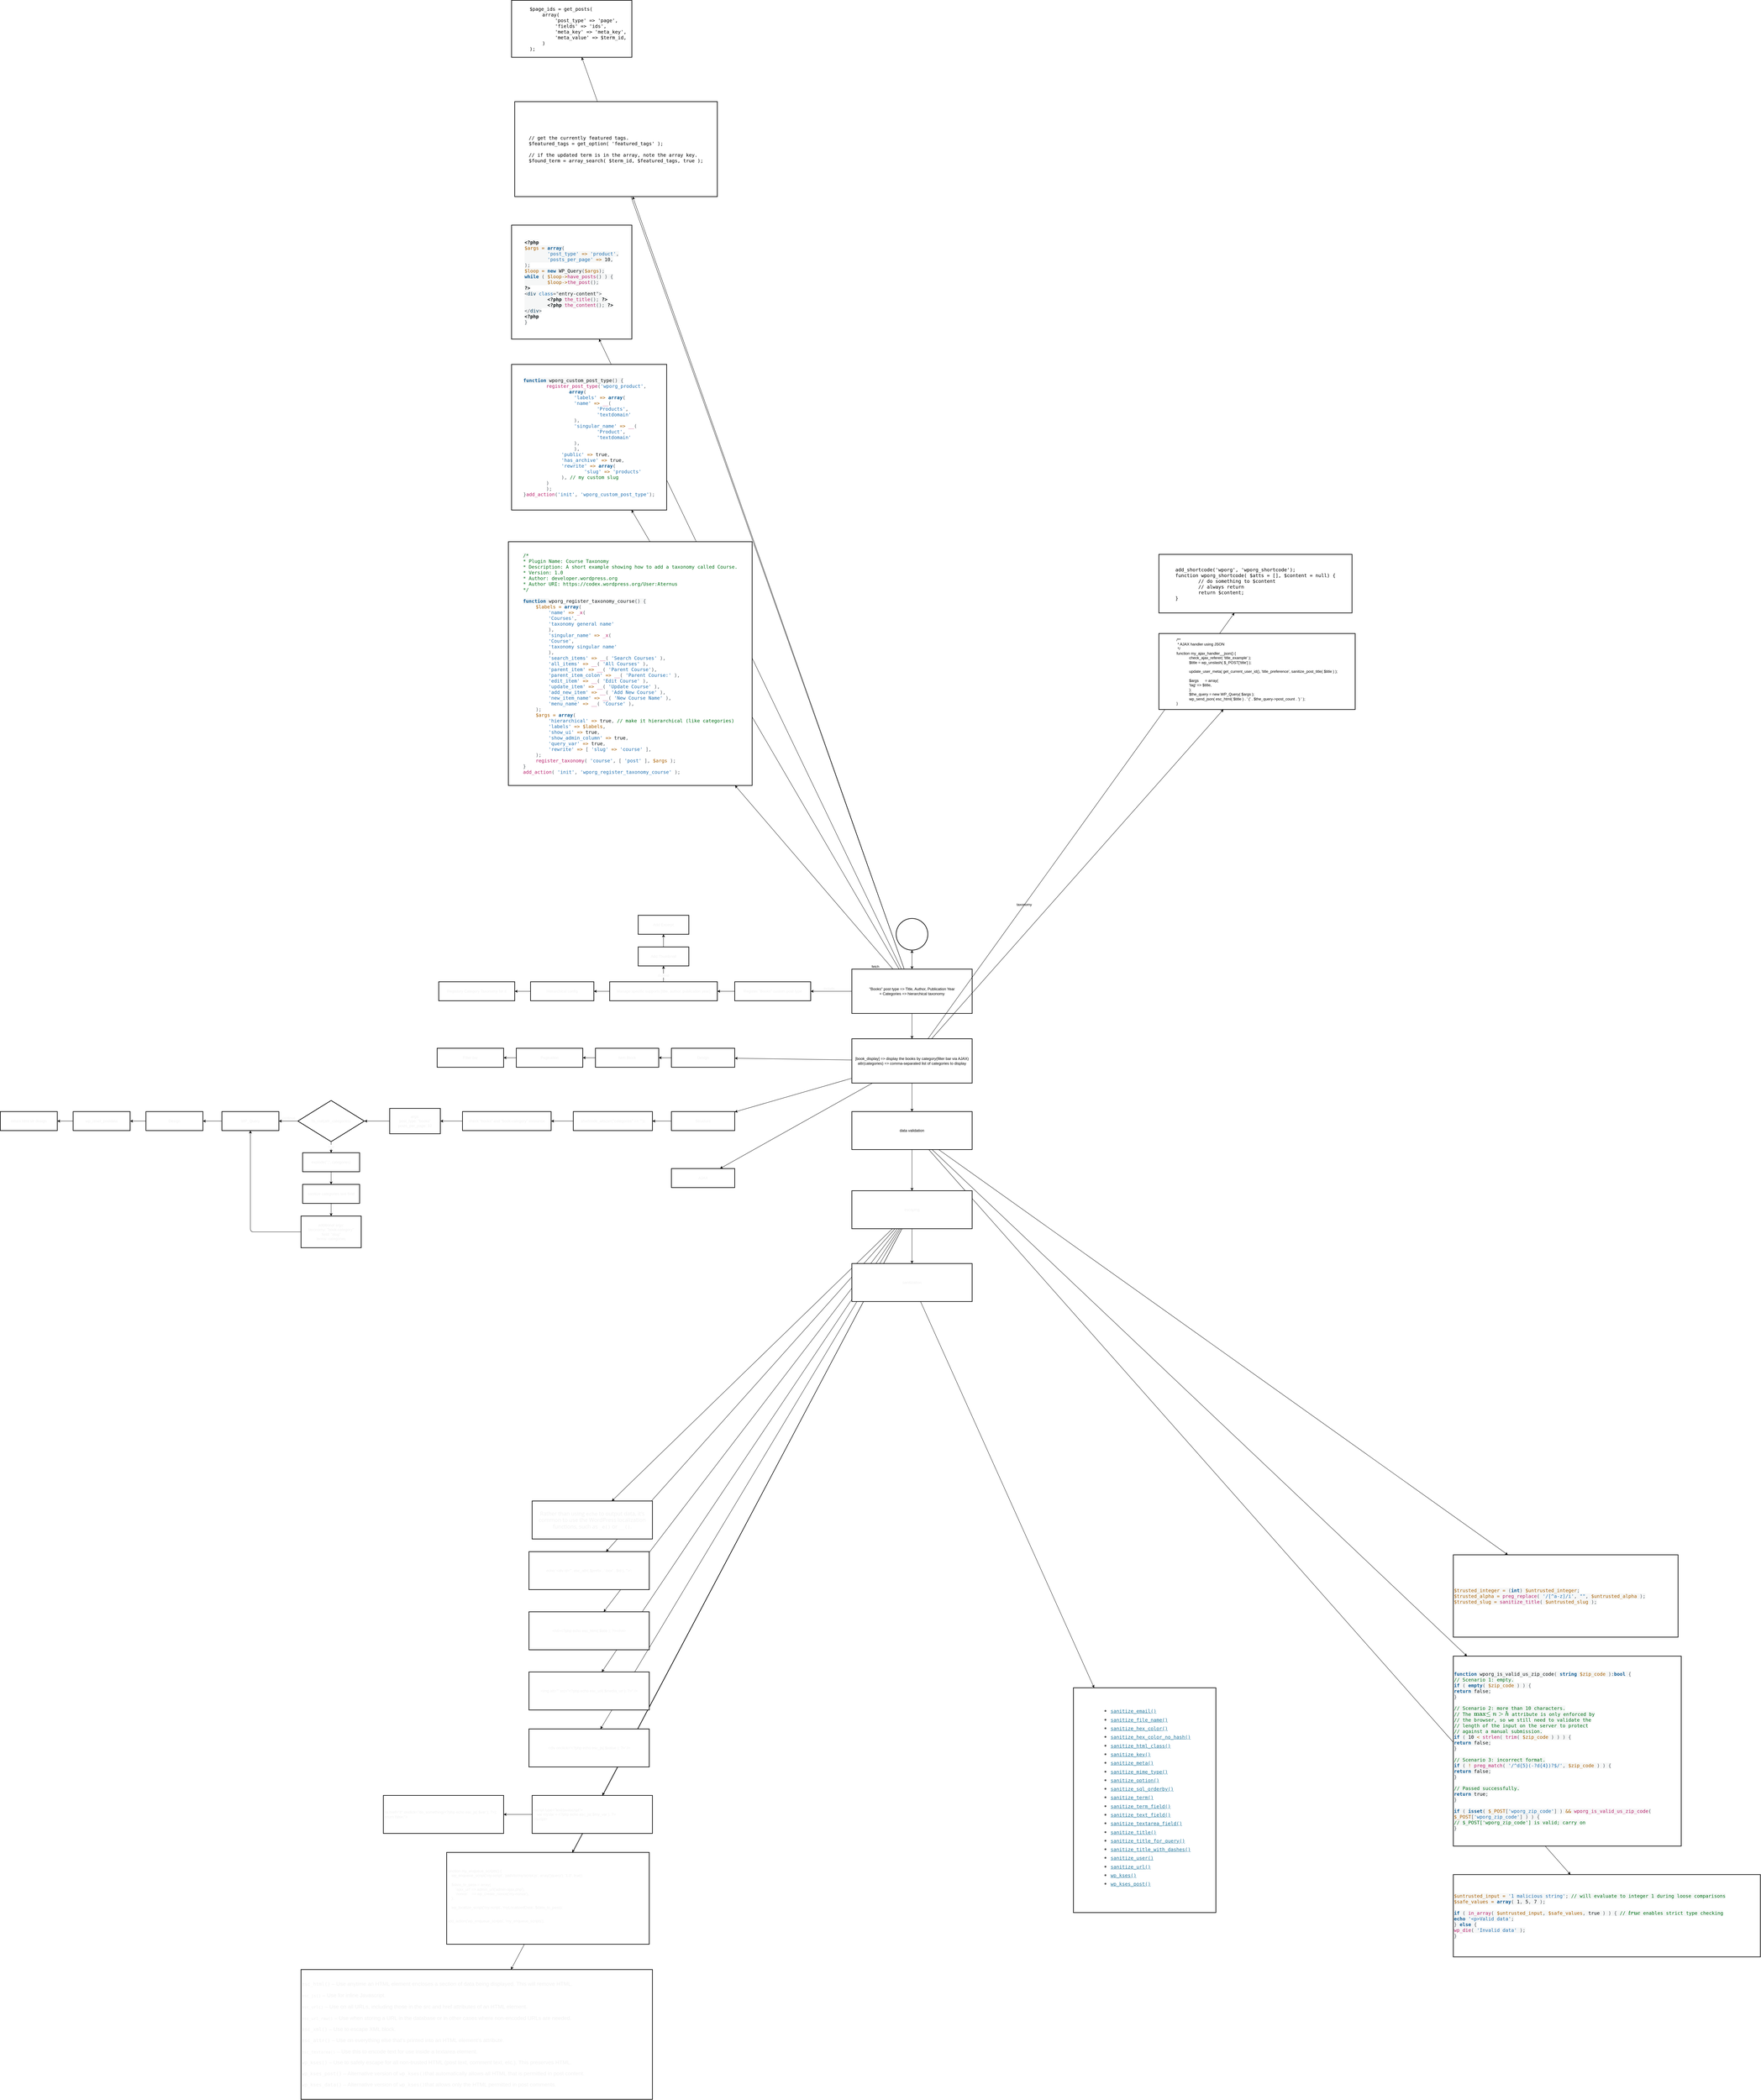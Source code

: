 <mxfile>
    <diagram id="-lICfcMq23BuJoMhSjsL" name="steps">
        <mxGraphModel dx="3627" dy="3503" grid="1" gridSize="10" guides="1" tooltips="1" connect="1" arrows="1" fold="1" page="0" pageScale="1" pageWidth="1169" pageHeight="827" math="0" shadow="0">
            <root>
                <mxCell id="0"/>
                <mxCell id="1" parent="0"/>
                <mxCell id="4" value="" style="edgeStyle=none;html=1;" parent="1" source="2" target="3" edge="1">
                    <mxGeometry relative="1" as="geometry"/>
                </mxCell>
                <mxCell id="2" value="" style="strokeWidth=2;html=1;shape=mxgraph.flowchart.start_2;whiteSpace=wrap;" parent="1" vertex="1">
                    <mxGeometry x="130" y="60" width="100" height="100" as="geometry"/>
                </mxCell>
                <mxCell id="6" value="" style="edgeStyle=none;html=1;" parent="1" source="3" target="5" edge="1">
                    <mxGeometry relative="1" as="geometry"/>
                </mxCell>
                <mxCell id="10" value="" style="edgeStyle=none;html=1;" parent="1" source="3" target="9" edge="1">
                    <mxGeometry relative="1" as="geometry"/>
                </mxCell>
                <mxCell id="11" value="register" style="edgeLabel;html=1;align=center;verticalAlign=middle;resizable=0;points=[];" parent="10" vertex="1" connectable="0">
                    <mxGeometry x="0.283" y="1" relative="1" as="geometry">
                        <mxPoint x="1696" y="46" as="offset"/>
                    </mxGeometry>
                </mxCell>
                <mxCell id="13" style="edgeStyle=none;html=1;" parent="1" source="3" target="12" edge="1">
                    <mxGeometry relative="1" as="geometry"/>
                </mxCell>
                <mxCell id="14" value="fetch" style="edgeLabel;html=1;align=center;verticalAlign=middle;resizable=0;points=[];" parent="13" vertex="1" connectable="0">
                    <mxGeometry x="-0.884" relative="1" as="geometry">
                        <mxPoint x="-27" y="107" as="offset"/>
                    </mxGeometry>
                </mxCell>
                <mxCell id="15" value="" style="edgeStyle=none;html=1;" parent="1" source="3" target="2" edge="1">
                    <mxGeometry relative="1" as="geometry"/>
                </mxCell>
                <mxCell id="16" value="" style="edgeStyle=none;html=1;" parent="1" source="3" target="2" edge="1">
                    <mxGeometry relative="1" as="geometry"/>
                </mxCell>
                <mxCell id="18" style="edgeStyle=none;html=1;" parent="1" source="3" target="17" edge="1">
                    <mxGeometry relative="1" as="geometry"/>
                </mxCell>
                <mxCell id="19" value="taxonomy" style="edgeLabel;html=1;align=center;verticalAlign=middle;resizable=0;points=[];" parent="18" vertex="1" connectable="0">
                    <mxGeometry x="-0.317" y="-3" relative="1" as="geometry">
                        <mxPoint x="582" y="-4" as="offset"/>
                    </mxGeometry>
                </mxCell>
                <mxCell id="21" value="" style="edgeStyle=none;html=1;" parent="1" source="3" target="20" edge="1">
                    <mxGeometry relative="1" as="geometry"/>
                </mxCell>
                <mxCell id="23" value="" style="edgeStyle=none;html=1;fontColor=#F0F0F0;" parent="1" source="3" target="22" edge="1">
                    <mxGeometry relative="1" as="geometry"/>
                </mxCell>
                <mxCell id="61" style="edgeStyle=none;html=1;fontColor=#F0F0F0;" edge="1" parent="1" source="3" target="60">
                    <mxGeometry relative="1" as="geometry"/>
                </mxCell>
                <mxCell id="70" value="include" style="edgeLabel;html=1;align=center;verticalAlign=middle;resizable=0;points=[];fontColor=#F0F0F0;" vertex="1" connectable="0" parent="61">
                    <mxGeometry x="0.285" y="-5" relative="1" as="geometry">
                        <mxPoint x="11" y="-4" as="offset"/>
                    </mxGeometry>
                </mxCell>
                <mxCell id="3" value="&quot;Books&quot; post type =&amp;gt; Title, Author, Publication Year&lt;br&gt;+ Categories =&amp;gt; hierarchical taxonomy" style="whiteSpace=wrap;html=1;strokeWidth=2;" parent="1" vertex="1">
                    <mxGeometry x="-10" y="220" width="380" height="140" as="geometry"/>
                </mxCell>
                <mxCell id="8" value="" style="edgeStyle=none;html=1;" parent="1" source="5" target="7" edge="1">
                    <mxGeometry relative="1" as="geometry"/>
                </mxCell>
                <mxCell id="25" value="" style="edgeStyle=none;html=1;fontColor=#F0F0F0;" parent="1" source="5" target="24" edge="1">
                    <mxGeometry relative="1" as="geometry"/>
                </mxCell>
                <mxCell id="27" value="" style="edgeStyle=none;html=1;fontColor=#F0F0F0;" parent="1" source="5" target="26" edge="1">
                    <mxGeometry relative="1" as="geometry"/>
                </mxCell>
                <mxCell id="75" style="edgeStyle=none;html=1;fontColor=#F0F0F0;" edge="1" parent="1" source="5" target="74">
                    <mxGeometry relative="1" as="geometry"/>
                </mxCell>
                <mxCell id="77" style="edgeStyle=none;html=1;fontColor=#F0F0F0;" edge="1" parent="1" source="5" target="76">
                    <mxGeometry relative="1" as="geometry"/>
                </mxCell>
                <mxCell id="121" style="html=1;fontColor=#F0F0F0;" edge="1" parent="1" source="5" target="122">
                    <mxGeometry relative="1" as="geometry">
                        <mxPoint x="-424.167" y="800" as="targetPoint"/>
                    </mxGeometry>
                </mxCell>
                <mxCell id="5" value="[book_display] =&amp;gt; display the books by category(filter bar via AJAX)&lt;br&gt;attr(categories) =&amp;gt; comma-separated list of categories to display" style="whiteSpace=wrap;html=1;strokeWidth=2;" parent="1" vertex="1">
                    <mxGeometry x="-10" y="440" width="380" height="140" as="geometry"/>
                </mxCell>
                <mxCell id="29" value="" style="edgeStyle=none;html=1;fontColor=#F0F0F0;" parent="1" source="7" target="28" edge="1">
                    <mxGeometry relative="1" as="geometry"/>
                </mxCell>
                <mxCell id="31" style="edgeStyle=none;html=1;fontColor=#F0F0F0;" parent="1" source="7" target="30" edge="1">
                    <mxGeometry relative="1" as="geometry"/>
                </mxCell>
                <mxCell id="33" style="edgeStyle=none;html=1;fontColor=#F0F0F0;" parent="1" source="7" target="32" edge="1">
                    <mxGeometry relative="1" as="geometry"/>
                </mxCell>
                <mxCell id="37" style="edgeStyle=none;html=1;fontColor=#F0F0F0;" parent="1" source="7" target="36" edge="1">
                    <mxGeometry relative="1" as="geometry"/>
                </mxCell>
                <mxCell id="7" value="data validation" style="whiteSpace=wrap;html=1;strokeWidth=2;" parent="1" vertex="1">
                    <mxGeometry x="-10" y="670" width="380" height="120" as="geometry"/>
                </mxCell>
                <mxCell id="9" value="&lt;div style=&quot;text-align: justify;&quot;&gt;&lt;span style=&quot;border: 0px; font-family: Hack, &amp;quot;Fira Code&amp;quot;, Consolas, Menlo, Monaco, &amp;quot;Andale Mono&amp;quot;, &amp;quot;Lucida Console&amp;quot;, &amp;quot;Lucida Sans Typewriter&amp;quot;, &amp;quot;DejaVu Sans Mono&amp;quot;, &amp;quot;Bitstream Vera Sans Mono&amp;quot;, &amp;quot;Liberation Mono&amp;quot;, &amp;quot;Nimbus Mono L&amp;quot;, &amp;quot;Courier New&amp;quot;, Courier, monospace; font-size: 15px; font-weight: 600; margin: 0px; outline: 0px; padding: 0px; vertical-align: baseline; box-sizing: border-box; color: rgb(19, 94, 150); text-align: left; background-color: rgb(246, 247, 247); scroll-behavior: auto !important;&quot; class=&quot;token keyword&quot;&gt;function&lt;/span&gt;&lt;span style=&quot;color: rgb(16, 21, 23); font-family: Hack, &amp;quot;Fira Code&amp;quot;, Consolas, Menlo, Monaco, &amp;quot;Andale Mono&amp;quot;, &amp;quot;Lucida Console&amp;quot;, &amp;quot;Lucida Sans Typewriter&amp;quot;, &amp;quot;DejaVu Sans Mono&amp;quot;, &amp;quot;Bitstream Vera Sans Mono&amp;quot;, &amp;quot;Liberation Mono&amp;quot;, &amp;quot;Nimbus Mono L&amp;quot;, &amp;quot;Courier New&amp;quot;, Courier, monospace; font-size: 15px; text-align: left; background-color: rgb(246, 247, 247);&quot;&gt; &lt;/span&gt;&lt;span style=&quot;border: 0px; font-family: Hack, &amp;quot;Fira Code&amp;quot;, Consolas, Menlo, Monaco, &amp;quot;Andale Mono&amp;quot;, &amp;quot;Lucida Console&amp;quot;, &amp;quot;Lucida Sans Typewriter&amp;quot;, &amp;quot;DejaVu Sans Mono&amp;quot;, &amp;quot;Bitstream Vera Sans Mono&amp;quot;, &amp;quot;Liberation Mono&amp;quot;, &amp;quot;Nimbus Mono L&amp;quot;, &amp;quot;Courier New&amp;quot;, Courier, monospace; font-size: 15px; margin: 0px; outline: 0px; padding: 0px; vertical-align: baseline; box-sizing: border-box; color: rgb(16, 21, 23); text-align: left; background-color: rgb(246, 247, 247); scroll-behavior: auto !important;&quot; class=&quot;token function-definition function&quot;&gt;wporg_custom_post_type&lt;/span&gt;&lt;span style=&quot;border: 0px; font-family: Hack, &amp;quot;Fira Code&amp;quot;, Consolas, Menlo, Monaco, &amp;quot;Andale Mono&amp;quot;, &amp;quot;Lucida Console&amp;quot;, &amp;quot;Lucida Sans Typewriter&amp;quot;, &amp;quot;DejaVu Sans Mono&amp;quot;, &amp;quot;Bitstream Vera Sans Mono&amp;quot;, &amp;quot;Liberation Mono&amp;quot;, &amp;quot;Nimbus Mono L&amp;quot;, &amp;quot;Courier New&amp;quot;, Courier, monospace; font-size: 15px; margin: 0px; outline: 0px; padding: 0px; vertical-align: baseline; box-sizing: border-box; color: rgb(80, 87, 94); text-align: left; background-color: rgb(246, 247, 247); scroll-behavior: auto !important;&quot; class=&quot;token punctuation&quot;&gt;(&lt;/span&gt;&lt;span style=&quot;border: 0px; font-family: Hack, &amp;quot;Fira Code&amp;quot;, Consolas, Menlo, Monaco, &amp;quot;Andale Mono&amp;quot;, &amp;quot;Lucida Console&amp;quot;, &amp;quot;Lucida Sans Typewriter&amp;quot;, &amp;quot;DejaVu Sans Mono&amp;quot;, &amp;quot;Bitstream Vera Sans Mono&amp;quot;, &amp;quot;Liberation Mono&amp;quot;, &amp;quot;Nimbus Mono L&amp;quot;, &amp;quot;Courier New&amp;quot;, Courier, monospace; font-size: 15px; margin: 0px; outline: 0px; padding: 0px; vertical-align: baseline; box-sizing: border-box; color: rgb(80, 87, 94); text-align: left; background-color: rgb(246, 247, 247); scroll-behavior: auto !important;&quot; class=&quot;token punctuation&quot;&gt;)&lt;/span&gt;&lt;span style=&quot;color: rgb(16, 21, 23); font-family: Hack, &amp;quot;Fira Code&amp;quot;, Consolas, Menlo, Monaco, &amp;quot;Andale Mono&amp;quot;, &amp;quot;Lucida Console&amp;quot;, &amp;quot;Lucida Sans Typewriter&amp;quot;, &amp;quot;DejaVu Sans Mono&amp;quot;, &amp;quot;Bitstream Vera Sans Mono&amp;quot;, &amp;quot;Liberation Mono&amp;quot;, &amp;quot;Nimbus Mono L&amp;quot;, &amp;quot;Courier New&amp;quot;, Courier, monospace; font-size: 15px; text-align: left; background-color: rgb(246, 247, 247);&quot;&gt; &lt;/span&gt;&lt;span style=&quot;border: 0px; font-family: Hack, &amp;quot;Fira Code&amp;quot;, Consolas, Menlo, Monaco, &amp;quot;Andale Mono&amp;quot;, &amp;quot;Lucida Console&amp;quot;, &amp;quot;Lucida Sans Typewriter&amp;quot;, &amp;quot;DejaVu Sans Mono&amp;quot;, &amp;quot;Bitstream Vera Sans Mono&amp;quot;, &amp;quot;Liberation Mono&amp;quot;, &amp;quot;Nimbus Mono L&amp;quot;, &amp;quot;Courier New&amp;quot;, Courier, monospace; font-size: 15px; margin: 0px; outline: 0px; padding: 0px; vertical-align: baseline; box-sizing: border-box; color: rgb(80, 87, 94); text-align: left; background-color: rgb(246, 247, 247); scroll-behavior: auto !important;&quot; class=&quot;token punctuation&quot;&gt;{&lt;/span&gt;&lt;/div&gt;&lt;span style=&quot;border: 0px; font-family: Hack, &amp;quot;Fira Code&amp;quot;, Consolas, Menlo, Monaco, &amp;quot;Andale Mono&amp;quot;, &amp;quot;Lucida Console&amp;quot;, &amp;quot;Lucida Sans Typewriter&amp;quot;, &amp;quot;DejaVu Sans Mono&amp;quot;, &amp;quot;Bitstream Vera Sans Mono&amp;quot;, &amp;quot;Liberation Mono&amp;quot;, &amp;quot;Nimbus Mono L&amp;quot;, &amp;quot;Courier New&amp;quot;, Courier, monospace; font-size: 15px; font-style: normal; font-weight: 400; margin: 0px; outline: 0px; padding: 0px; vertical-align: baseline; box-sizing: border-box; color: rgb(184, 35, 109); font-variant-ligatures: normal; font-variant-caps: normal; letter-spacing: normal; orphans: 2; text-align: left; text-indent: 0px; text-transform: none; widows: 2; word-spacing: 0px; -webkit-text-stroke-width: 0px; background-color: rgb(246, 247, 247); text-decoration-thickness: initial; text-decoration-style: initial; text-decoration-color: initial; scroll-behavior: auto !important;&quot; class=&quot;token function&quot;&gt;&lt;div style=&quot;text-align: justify;&quot;&gt;&lt;span style=&quot;border: 0px; margin: 0px; outline: 0px; padding: 0px; vertical-align: baseline; box-sizing: border-box; scroll-behavior: auto !important;&quot; class=&quot;token function&quot;&gt;&lt;span style=&quot;white-space: pre;&quot;&gt;&#9;&lt;/span&gt;register_post_type&lt;/span&gt;&lt;span style=&quot;border: 0px; margin: 0px; outline: 0px; padding: 0px; vertical-align: baseline; box-sizing: border-box; color: rgb(80, 87, 94); scroll-behavior: auto !important;&quot; class=&quot;token punctuation&quot;&gt;(&lt;/span&gt;&lt;span style=&quot;border: 0px; margin: 0px; outline: 0px; padding: 0px; vertical-align: baseline; box-sizing: border-box; color: rgb(34, 113, 177); scroll-behavior: auto !important;&quot; class=&quot;token string single-quoted-string&quot;&gt;'wporg_product'&lt;/span&gt;&lt;span style=&quot;border: 0px; margin: 0px; outline: 0px; padding: 0px; vertical-align: baseline; box-sizing: border-box; color: rgb(80, 87, 94); scroll-behavior: auto !important;&quot; class=&quot;token punctuation&quot;&gt;,&lt;/span&gt;&lt;/div&gt;&lt;/span&gt;&lt;span style=&quot;border: 0px; font-family: Hack, &amp;quot;Fira Code&amp;quot;, Consolas, Menlo, Monaco, &amp;quot;Andale Mono&amp;quot;, &amp;quot;Lucida Console&amp;quot;, &amp;quot;Lucida Sans Typewriter&amp;quot;, &amp;quot;DejaVu Sans Mono&amp;quot;, &amp;quot;Bitstream Vera Sans Mono&amp;quot;, &amp;quot;Liberation Mono&amp;quot;, &amp;quot;Nimbus Mono L&amp;quot;, &amp;quot;Courier New&amp;quot;, Courier, monospace; font-size: 15px; font-style: normal; font-weight: 600; margin: 0px; outline: 0px; padding: 0px; vertical-align: baseline; box-sizing: border-box; color: rgb(19, 94, 150); font-variant-ligatures: normal; font-variant-caps: normal; letter-spacing: normal; orphans: 2; text-align: left; text-indent: 0px; text-transform: none; widows: 2; word-spacing: 0px; -webkit-text-stroke-width: 0px; background-color: rgb(246, 247, 247); text-decoration-thickness: initial; text-decoration-style: initial; text-decoration-color: initial; scroll-behavior: auto !important;&quot; class=&quot;token keyword&quot;&gt;&lt;div style=&quot;text-align: justify;&quot;&gt;&lt;span style=&quot;border: 0px; margin: 0px; outline: 0px; padding: 0px; vertical-align: baseline; box-sizing: border-box; scroll-behavior: auto !important;&quot; class=&quot;token keyword&quot;&gt;&lt;span style=&quot;white-space: pre;&quot;&gt;&#9;&lt;span style=&quot;white-space: pre;&quot;&gt;&#9;&lt;/span&gt;&lt;/span&gt;array&lt;/span&gt;&lt;span style=&quot;font-weight: 400; border: 0px; margin: 0px; outline: 0px; padding: 0px; vertical-align: baseline; box-sizing: border-box; color: rgb(80, 87, 94); scroll-behavior: auto !important;&quot; class=&quot;token punctuation&quot;&gt;(&lt;/span&gt;&lt;/div&gt;&lt;/span&gt;&lt;blockquote style=&quot;margin: 0 0 0 40px; border: none; padding: 0px;&quot;&gt;&lt;blockquote style=&quot;margin: 0 0 0 40px; border: none; padding: 0px;&quot;&gt;&lt;blockquote style=&quot;margin: 0 0 0 40px; border: none; padding: 0px;&quot;&gt;&lt;blockquote style=&quot;margin: 0 0 0 40px; border: none; padding: 0px;&quot;&gt;&lt;span style=&quot;border: 0px; font-family: Hack, &amp;quot;Fira Code&amp;quot;, Consolas, Menlo, Monaco, &amp;quot;Andale Mono&amp;quot;, &amp;quot;Lucida Console&amp;quot;, &amp;quot;Lucida Sans Typewriter&amp;quot;, &amp;quot;DejaVu Sans Mono&amp;quot;, &amp;quot;Bitstream Vera Sans Mono&amp;quot;, &amp;quot;Liberation Mono&amp;quot;, &amp;quot;Nimbus Mono L&amp;quot;, &amp;quot;Courier New&amp;quot;, Courier, monospace; font-size: 15px; font-style: normal; font-weight: 400; margin: 0px; outline: 0px; padding: 0px; vertical-align: baseline; box-sizing: border-box; color: rgb(34, 113, 177); font-variant-ligatures: normal; font-variant-caps: normal; letter-spacing: normal; orphans: 2; text-align: left; text-indent: 0px; text-transform: none; widows: 2; word-spacing: 0px; -webkit-text-stroke-width: 0px; background-color: rgb(246, 247, 247); text-decoration-thickness: initial; text-decoration-style: initial; text-decoration-color: initial; scroll-behavior: auto !important;&quot; class=&quot;token string single-quoted-string&quot;&gt;&lt;div style=&quot;text-align: justify;&quot;&gt;&lt;span style=&quot;border: 0px; margin: 0px; outline: 0px; padding: 0px; vertical-align: baseline; box-sizing: border-box; scroll-behavior: auto !important;&quot; class=&quot;token string single-quoted-string&quot;&gt;'labels'&lt;/span&gt;&lt;span style=&quot;color: rgb(16, 21, 23);&quot;&gt;      &lt;/span&gt;&lt;span style=&quot;border: 0px; margin: 0px; outline: 0px; padding: 0px; vertical-align: baseline; box-sizing: border-box; color: rgb(168, 95, 0); scroll-behavior: auto !important;&quot; class=&quot;token operator&quot;&gt;=&amp;gt;&lt;/span&gt;&lt;span style=&quot;color: rgb(16, 21, 23);&quot;&gt; &lt;/span&gt;&lt;span style=&quot;border: 0px; font-weight: 600; margin: 0px; outline: 0px; padding: 0px; vertical-align: baseline; box-sizing: border-box; color: rgb(19, 94, 150); scroll-behavior: auto !important;&quot; class=&quot;token keyword&quot;&gt;array&lt;/span&gt;&lt;span style=&quot;border: 0px; margin: 0px; outline: 0px; padding: 0px; vertical-align: baseline; box-sizing: border-box; color: rgb(80, 87, 94); scroll-behavior: auto !important;&quot; class=&quot;token punctuation&quot;&gt;(&lt;/span&gt;&lt;/div&gt;&lt;/span&gt;&lt;/blockquote&gt;&lt;/blockquote&gt;&lt;/blockquote&gt;&lt;blockquote style=&quot;margin: 0 0 0 40px; border: none; padding: 0px;&quot;&gt;&lt;blockquote style=&quot;margin: 0 0 0 40px; border: none; padding: 0px;&quot;&gt;&lt;blockquote style=&quot;margin: 0 0 0 40px; border: none; padding: 0px;&quot;&gt;&lt;span style=&quot;border: 0px; font-family: Hack, &amp;quot;Fira Code&amp;quot;, Consolas, Menlo, Monaco, &amp;quot;Andale Mono&amp;quot;, &amp;quot;Lucida Console&amp;quot;, &amp;quot;Lucida Sans Typewriter&amp;quot;, &amp;quot;DejaVu Sans Mono&amp;quot;, &amp;quot;Bitstream Vera Sans Mono&amp;quot;, &amp;quot;Liberation Mono&amp;quot;, &amp;quot;Nimbus Mono L&amp;quot;, &amp;quot;Courier New&amp;quot;, Courier, monospace; font-size: 15px; font-style: normal; font-weight: 400; margin: 0px; outline: 0px; padding: 0px; vertical-align: baseline; box-sizing: border-box; color: rgb(34, 113, 177); font-variant-ligatures: normal; font-variant-caps: normal; letter-spacing: normal; orphans: 2; text-align: left; text-indent: 0px; text-transform: none; widows: 2; word-spacing: 0px; -webkit-text-stroke-width: 0px; background-color: rgb(246, 247, 247); text-decoration-thickness: initial; text-decoration-style: initial; text-decoration-color: initial; scroll-behavior: auto !important;&quot; class=&quot;token string single-quoted-string&quot;&gt;&lt;div style=&quot;text-align: justify;&quot;&gt;&lt;span style=&quot;border: 0px; margin: 0px; outline: 0px; padding: 0px; vertical-align: baseline; box-sizing: border-box; scroll-behavior: auto !important;&quot; class=&quot;token string single-quoted-string&quot;&gt;'name'&lt;/span&gt;&lt;span style=&quot;color: rgb(16, 21, 23);&quot;&gt;          &lt;/span&gt;&lt;span style=&quot;border: 0px; margin: 0px; outline: 0px; padding: 0px; vertical-align: baseline; box-sizing: border-box; color: rgb(168, 95, 0); scroll-behavior: auto !important;&quot; class=&quot;token operator&quot;&gt;=&amp;gt;&lt;/span&gt;&lt;span style=&quot;color: rgb(16, 21, 23);&quot;&gt; &lt;/span&gt;&lt;span style=&quot;border: 0px; margin: 0px; outline: 0px; padding: 0px; vertical-align: baseline; box-sizing: border-box; color: rgb(184, 35, 109); scroll-behavior: auto !important;&quot; class=&quot;token function&quot;&gt;__&lt;/span&gt;&lt;span style=&quot;border: 0px; margin: 0px; outline: 0px; padding: 0px; vertical-align: baseline; box-sizing: border-box; color: rgb(80, 87, 94); scroll-behavior: auto !important;&quot; class=&quot;token punctuation&quot;&gt;(&lt;/span&gt;&lt;/div&gt;&lt;div style=&quot;text-align: justify;&quot;&gt;&lt;span style=&quot;border: 0px; margin: 0px; outline: 0px; padding: 0px; vertical-align: baseline; box-sizing: border-box; scroll-behavior: auto !important;&quot; class=&quot;token string single-quoted-string&quot;&gt;&lt;span style=&quot;white-space: pre;&quot;&gt;&#9;&lt;/span&gt;'Products'&lt;/span&gt;&lt;span style=&quot;border: 0px; margin: 0px; outline: 0px; padding: 0px; vertical-align: baseline; box-sizing: border-box; color: rgb(80, 87, 94); scroll-behavior: auto !important;&quot; class=&quot;token punctuation&quot;&gt;,&lt;/span&gt;&lt;/div&gt;&lt;div style=&quot;text-align: justify;&quot;&gt;&lt;span style=&quot;border: 0px; margin: 0px; outline: 0px; padding: 0px; vertical-align: baseline; box-sizing: border-box; scroll-behavior: auto !important;&quot; class=&quot;token string single-quoted-string&quot;&gt;&lt;span style=&quot;white-space: pre;&quot;&gt;&#9;&lt;/span&gt;'textdomain'&lt;/span&gt;&lt;/div&gt;&lt;div style=&quot;text-align: justify;&quot;&gt;&lt;span style=&quot;border: 0px; margin: 0px; outline: 0px; padding: 0px; vertical-align: baseline; box-sizing: border-box; color: rgb(80, 87, 94); scroll-behavior: auto !important;&quot; class=&quot;token punctuation&quot;&gt;)&lt;/span&gt;&lt;span style=&quot;border: 0px; margin: 0px; outline: 0px; padding: 0px; vertical-align: baseline; box-sizing: border-box; color: rgb(80, 87, 94); scroll-behavior: auto !important;&quot; class=&quot;token punctuation&quot;&gt;,&lt;/span&gt;&lt;/div&gt;&lt;/span&gt;&lt;/blockquote&gt;&lt;/blockquote&gt;&lt;/blockquote&gt;&lt;blockquote style=&quot;margin: 0 0 0 40px; border: none; padding: 0px;&quot;&gt;&lt;blockquote style=&quot;margin: 0 0 0 40px; border: none; padding: 0px;&quot;&gt;&lt;blockquote style=&quot;margin: 0 0 0 40px; border: none; padding: 0px;&quot;&gt;&lt;span style=&quot;border: 0px; font-family: Hack, &amp;quot;Fira Code&amp;quot;, Consolas, Menlo, Monaco, &amp;quot;Andale Mono&amp;quot;, &amp;quot;Lucida Console&amp;quot;, &amp;quot;Lucida Sans Typewriter&amp;quot;, &amp;quot;DejaVu Sans Mono&amp;quot;, &amp;quot;Bitstream Vera Sans Mono&amp;quot;, &amp;quot;Liberation Mono&amp;quot;, &amp;quot;Nimbus Mono L&amp;quot;, &amp;quot;Courier New&amp;quot;, Courier, monospace; font-size: 15px; font-style: normal; font-weight: 400; margin: 0px; outline: 0px; padding: 0px; vertical-align: baseline; box-sizing: border-box; color: rgb(34, 113, 177); font-variant-ligatures: normal; font-variant-caps: normal; letter-spacing: normal; orphans: 2; text-align: left; text-indent: 0px; text-transform: none; widows: 2; word-spacing: 0px; -webkit-text-stroke-width: 0px; background-color: rgb(246, 247, 247); text-decoration-thickness: initial; text-decoration-style: initial; text-decoration-color: initial; scroll-behavior: auto !important;&quot; class=&quot;token string single-quoted-string&quot;&gt;&lt;div style=&quot;text-align: justify;&quot;&gt;&lt;span style=&quot;border: 0px; margin: 0px; outline: 0px; padding: 0px; vertical-align: baseline; box-sizing: border-box; scroll-behavior: auto !important;&quot; class=&quot;token string single-quoted-string&quot;&gt;'singular_name'&lt;/span&gt;&lt;span style=&quot;color: rgb(16, 21, 23);&quot;&gt; &lt;/span&gt;&lt;span style=&quot;border: 0px; margin: 0px; outline: 0px; padding: 0px; vertical-align: baseline; box-sizing: border-box; color: rgb(168, 95, 0); scroll-behavior: auto !important;&quot; class=&quot;token operator&quot;&gt;=&amp;gt;&lt;/span&gt;&lt;span style=&quot;color: rgb(16, 21, 23);&quot;&gt; &lt;/span&gt;&lt;span style=&quot;border: 0px; margin: 0px; outline: 0px; padding: 0px; vertical-align: baseline; box-sizing: border-box; color: rgb(184, 35, 109); scroll-behavior: auto !important;&quot; class=&quot;token function&quot;&gt;__&lt;/span&gt;&lt;span style=&quot;border: 0px; margin: 0px; outline: 0px; padding: 0px; vertical-align: baseline; box-sizing: border-box; color: rgb(80, 87, 94); scroll-behavior: auto !important;&quot; class=&quot;token punctuation&quot;&gt;(&lt;/span&gt;&lt;/div&gt;&lt;div style=&quot;text-align: justify;&quot;&gt;&lt;span style=&quot;border: 0px; margin: 0px; outline: 0px; padding: 0px; vertical-align: baseline; box-sizing: border-box; scroll-behavior: auto !important;&quot; class=&quot;token string single-quoted-string&quot;&gt;&lt;span style=&quot;white-space: pre;&quot;&gt;&#9;&lt;/span&gt;'Product'&lt;/span&gt;&lt;span style=&quot;border: 0px; margin: 0px; outline: 0px; padding: 0px; vertical-align: baseline; box-sizing: border-box; color: rgb(80, 87, 94); scroll-behavior: auto !important;&quot; class=&quot;token punctuation&quot;&gt;,&lt;/span&gt;&lt;/div&gt;&lt;div style=&quot;text-align: justify;&quot;&gt;&lt;span style=&quot;border: 0px; margin: 0px; outline: 0px; padding: 0px; vertical-align: baseline; box-sizing: border-box; scroll-behavior: auto !important;&quot; class=&quot;token string single-quoted-string&quot;&gt;&lt;span style=&quot;white-space: pre;&quot;&gt;&#9;&lt;/span&gt;'textdomain'&lt;/span&gt;&lt;/div&gt;&lt;div style=&quot;text-align: justify;&quot;&gt;&lt;span style=&quot;border: 0px; margin: 0px; outline: 0px; padding: 0px; vertical-align: baseline; box-sizing: border-box; color: rgb(80, 87, 94); scroll-behavior: auto !important;&quot; class=&quot;token punctuation&quot;&gt;)&lt;/span&gt;&lt;span style=&quot;border: 0px; margin: 0px; outline: 0px; padding: 0px; vertical-align: baseline; box-sizing: border-box; color: rgb(80, 87, 94); scroll-behavior: auto !important;&quot; class=&quot;token punctuation&quot;&gt;,&lt;/span&gt;&lt;/div&gt;&lt;div style=&quot;text-align: justify;&quot;&gt;&lt;span style=&quot;color: rgb(80, 87, 94); border: 0px; margin: 0px; outline: 0px; padding: 0px; vertical-align: baseline; box-sizing: border-box; scroll-behavior: auto !important;&quot; class=&quot;token punctuation&quot;&gt;)&lt;/span&gt;&lt;span style=&quot;color: rgb(80, 87, 94); border: 0px; margin: 0px; outline: 0px; padding: 0px; vertical-align: baseline; box-sizing: border-box; scroll-behavior: auto !important;&quot; class=&quot;token punctuation&quot;&gt;,&lt;/span&gt;&lt;/div&gt;&lt;/span&gt;&lt;/blockquote&gt;&lt;/blockquote&gt;&lt;/blockquote&gt;&lt;/blockquote&gt;&lt;blockquote style=&quot;margin: 0 0 0 40px; border: none; padding: 0px;&quot;&gt;&lt;blockquote style=&quot;margin: 0 0 0 40px; border: none; padding: 0px;&quot;&gt;&lt;blockquote style=&quot;margin: 0 0 0 40px; border: none; padding: 0px;&quot;&gt;&lt;span style=&quot;border: 0px; font-family: Hack, &amp;quot;Fira Code&amp;quot;, Consolas, Menlo, Monaco, &amp;quot;Andale Mono&amp;quot;, &amp;quot;Lucida Console&amp;quot;, &amp;quot;Lucida Sans Typewriter&amp;quot;, &amp;quot;DejaVu Sans Mono&amp;quot;, &amp;quot;Bitstream Vera Sans Mono&amp;quot;, &amp;quot;Liberation Mono&amp;quot;, &amp;quot;Nimbus Mono L&amp;quot;, &amp;quot;Courier New&amp;quot;, Courier, monospace; font-size: 15px; font-style: normal; font-weight: 400; margin: 0px; outline: 0px; padding: 0px; vertical-align: baseline; box-sizing: border-box; color: rgb(34, 113, 177); font-variant-ligatures: normal; font-variant-caps: normal; letter-spacing: normal; orphans: 2; text-align: left; text-indent: 0px; text-transform: none; widows: 2; word-spacing: 0px; -webkit-text-stroke-width: 0px; background-color: rgb(246, 247, 247); text-decoration-thickness: initial; text-decoration-style: initial; text-decoration-color: initial; scroll-behavior: auto !important;&quot; class=&quot;token string single-quoted-string&quot;&gt;&lt;div style=&quot;text-align: justify;&quot;&gt;&lt;span style=&quot;border: 0px; margin: 0px; outline: 0px; padding: 0px; vertical-align: baseline; box-sizing: border-box; scroll-behavior: auto !important;&quot; class=&quot;token string single-quoted-string&quot;&gt;'public'&lt;/span&gt;&lt;span style=&quot;color: rgb(16, 21, 23);&quot;&gt;      &lt;/span&gt;&lt;span style=&quot;border: 0px; margin: 0px; outline: 0px; padding: 0px; vertical-align: baseline; box-sizing: border-box; color: rgb(168, 95, 0); scroll-behavior: auto !important;&quot; class=&quot;token operator&quot;&gt;=&amp;gt;&lt;/span&gt;&lt;span style=&quot;color: rgb(16, 21, 23);&quot;&gt; &lt;/span&gt;&lt;span style=&quot;border: 0px; margin: 0px; outline: 0px; padding: 0px; vertical-align: baseline; box-sizing: border-box; color: rgb(16, 21, 23); scroll-behavior: auto !important;&quot; class=&quot;token constant boolean&quot;&gt;true&lt;/span&gt;&lt;span style=&quot;border: 0px; margin: 0px; outline: 0px; padding: 0px; vertical-align: baseline; box-sizing: border-box; color: rgb(80, 87, 94); scroll-behavior: auto !important;&quot; class=&quot;token punctuation&quot;&gt;,&lt;/span&gt;&lt;/div&gt;&lt;/span&gt;&lt;/blockquote&gt;&lt;/blockquote&gt;&lt;blockquote style=&quot;margin: 0 0 0 40px; border: none; padding: 0px;&quot;&gt;&lt;blockquote style=&quot;margin: 0 0 0 40px; border: none; padding: 0px;&quot;&gt;&lt;span style=&quot;border: 0px; font-family: Hack, &amp;quot;Fira Code&amp;quot;, Consolas, Menlo, Monaco, &amp;quot;Andale Mono&amp;quot;, &amp;quot;Lucida Console&amp;quot;, &amp;quot;Lucida Sans Typewriter&amp;quot;, &amp;quot;DejaVu Sans Mono&amp;quot;, &amp;quot;Bitstream Vera Sans Mono&amp;quot;, &amp;quot;Liberation Mono&amp;quot;, &amp;quot;Nimbus Mono L&amp;quot;, &amp;quot;Courier New&amp;quot;, Courier, monospace; font-size: 15px; font-style: normal; font-weight: 400; margin: 0px; outline: 0px; padding: 0px; vertical-align: baseline; box-sizing: border-box; color: rgb(34, 113, 177); font-variant-ligatures: normal; font-variant-caps: normal; letter-spacing: normal; orphans: 2; text-align: left; text-indent: 0px; text-transform: none; widows: 2; word-spacing: 0px; -webkit-text-stroke-width: 0px; background-color: rgb(246, 247, 247); text-decoration-thickness: initial; text-decoration-style: initial; text-decoration-color: initial; scroll-behavior: auto !important;&quot; class=&quot;token string single-quoted-string&quot;&gt;&lt;div style=&quot;text-align: justify;&quot;&gt;&lt;span style=&quot;border: 0px; margin: 0px; outline: 0px; padding: 0px; vertical-align: baseline; box-sizing: border-box; scroll-behavior: auto !important;&quot; class=&quot;token string single-quoted-string&quot;&gt;'has_archive'&lt;/span&gt;&lt;span style=&quot;color: rgb(16, 21, 23);&quot;&gt; &lt;/span&gt;&lt;span style=&quot;border: 0px; margin: 0px; outline: 0px; padding: 0px; vertical-align: baseline; box-sizing: border-box; color: rgb(168, 95, 0); scroll-behavior: auto !important;&quot; class=&quot;token operator&quot;&gt;=&amp;gt;&lt;/span&gt;&lt;span style=&quot;color: rgb(16, 21, 23);&quot;&gt; &lt;/span&gt;&lt;span style=&quot;border: 0px; margin: 0px; outline: 0px; padding: 0px; vertical-align: baseline; box-sizing: border-box; color: rgb(16, 21, 23); scroll-behavior: auto !important;&quot; class=&quot;token constant boolean&quot;&gt;true&lt;/span&gt;&lt;span style=&quot;border: 0px; margin: 0px; outline: 0px; padding: 0px; vertical-align: baseline; box-sizing: border-box; color: rgb(80, 87, 94); scroll-behavior: auto !important;&quot; class=&quot;token punctuation&quot;&gt;,&lt;/span&gt;&lt;/div&gt;&lt;/span&gt;&lt;/blockquote&gt;&lt;/blockquote&gt;&lt;blockquote style=&quot;margin: 0 0 0 40px; border: none; padding: 0px;&quot;&gt;&lt;blockquote style=&quot;margin: 0 0 0 40px; border: none; padding: 0px;&quot;&gt;&lt;span style=&quot;border: 0px; font-family: Hack, &amp;quot;Fira Code&amp;quot;, Consolas, Menlo, Monaco, &amp;quot;Andale Mono&amp;quot;, &amp;quot;Lucida Console&amp;quot;, &amp;quot;Lucida Sans Typewriter&amp;quot;, &amp;quot;DejaVu Sans Mono&amp;quot;, &amp;quot;Bitstream Vera Sans Mono&amp;quot;, &amp;quot;Liberation Mono&amp;quot;, &amp;quot;Nimbus Mono L&amp;quot;, &amp;quot;Courier New&amp;quot;, Courier, monospace; font-size: 15px; font-style: normal; font-weight: 400; margin: 0px; outline: 0px; padding: 0px; vertical-align: baseline; box-sizing: border-box; color: rgb(34, 113, 177); font-variant-ligatures: normal; font-variant-caps: normal; letter-spacing: normal; orphans: 2; text-align: left; text-indent: 0px; text-transform: none; widows: 2; word-spacing: 0px; -webkit-text-stroke-width: 0px; background-color: rgb(246, 247, 247); text-decoration-thickness: initial; text-decoration-style: initial; text-decoration-color: initial; scroll-behavior: auto !important;&quot; class=&quot;token string single-quoted-string&quot;&gt;&lt;div style=&quot;text-align: justify;&quot;&gt;&lt;span style=&quot;border: 0px; margin: 0px; outline: 0px; padding: 0px; vertical-align: baseline; box-sizing: border-box; scroll-behavior: auto !important;&quot; class=&quot;token string single-quoted-string&quot;&gt;'rewrite'&lt;/span&gt;&lt;span style=&quot;color: rgb(16, 21, 23);&quot;&gt;     &lt;/span&gt;&lt;span style=&quot;border: 0px; margin: 0px; outline: 0px; padding: 0px; vertical-align: baseline; box-sizing: border-box; color: rgb(168, 95, 0); scroll-behavior: auto !important;&quot; class=&quot;token operator&quot;&gt;=&amp;gt;&lt;/span&gt;&lt;span style=&quot;color: rgb(16, 21, 23);&quot;&gt; &lt;/span&gt;&lt;span style=&quot;border: 0px; font-weight: 600; margin: 0px; outline: 0px; padding: 0px; vertical-align: baseline; box-sizing: border-box; color: rgb(19, 94, 150); scroll-behavior: auto !important;&quot; class=&quot;token keyword&quot;&gt;array&lt;/span&gt;&lt;span style=&quot;border: 0px; margin: 0px; outline: 0px; padding: 0px; vertical-align: baseline; box-sizing: border-box; color: rgb(80, 87, 94); scroll-behavior: auto !important;&quot; class=&quot;token punctuation&quot;&gt;(&lt;/span&gt;&lt;/div&gt;&lt;div style=&quot;text-align: justify;&quot;&gt;&lt;span style=&quot;border: 0px; margin: 0px; outline: 0px; padding: 0px; vertical-align: baseline; box-sizing: border-box; scroll-behavior: auto !important;&quot; class=&quot;token string single-quoted-string&quot;&gt;&lt;span style=&quot;white-space: pre;&quot;&gt;&#9;&lt;/span&gt;'slug'&lt;/span&gt;&lt;span style=&quot;color: rgb(16, 21, 23);&quot;&gt; &lt;/span&gt;&lt;span style=&quot;border: 0px; margin: 0px; outline: 0px; padding: 0px; vertical-align: baseline; box-sizing: border-box; color: rgb(168, 95, 0); scroll-behavior: auto !important;&quot; class=&quot;token operator&quot;&gt;=&amp;gt;&lt;/span&gt;&lt;span style=&quot;color: rgb(16, 21, 23);&quot;&gt; &lt;/span&gt;&lt;span style=&quot;border: 0px; margin: 0px; outline: 0px; padding: 0px; vertical-align: baseline; box-sizing: border-box; scroll-behavior: auto !important;&quot; class=&quot;token string single-quoted-string&quot;&gt;'products'&lt;/span&gt;&lt;/div&gt;&lt;div style=&quot;text-align: justify;&quot;&gt;&lt;span style=&quot;border: 0px; margin: 0px; outline: 0px; padding: 0px; vertical-align: baseline; box-sizing: border-box; color: rgb(80, 87, 94); scroll-behavior: auto !important;&quot; class=&quot;token punctuation&quot;&gt;)&lt;/span&gt;&lt;span style=&quot;border: 0px; margin: 0px; outline: 0px; padding: 0px; vertical-align: baseline; box-sizing: border-box; color: rgb(80, 87, 94); scroll-behavior: auto !important;&quot; class=&quot;token punctuation&quot;&gt;,&lt;/span&gt;&lt;span style=&quot;color: rgb(16, 21, 23);&quot;&gt; &lt;/span&gt;&lt;span style=&quot;border: 0px; margin: 0px; outline: 0px; padding: 0px; vertical-align: baseline; box-sizing: border-box; color: rgb(0, 112, 23); scroll-behavior: auto !important;&quot; class=&quot;token comment&quot;&gt;// my custom slug&lt;/span&gt;&lt;/div&gt;&lt;/span&gt;&lt;/blockquote&gt;&lt;/blockquote&gt;&lt;/blockquote&gt;&lt;span style=&quot;border: 0px; font-family: Hack, &amp;quot;Fira Code&amp;quot;, Consolas, Menlo, Monaco, &amp;quot;Andale Mono&amp;quot;, &amp;quot;Lucida Console&amp;quot;, &amp;quot;Lucida Sans Typewriter&amp;quot;, &amp;quot;DejaVu Sans Mono&amp;quot;, &amp;quot;Bitstream Vera Sans Mono&amp;quot;, &amp;quot;Liberation Mono&amp;quot;, &amp;quot;Nimbus Mono L&amp;quot;, &amp;quot;Courier New&amp;quot;, Courier, monospace; font-size: 15px; font-style: normal; font-weight: 400; margin: 0px; outline: 0px; padding: 0px; vertical-align: baseline; box-sizing: border-box; color: rgb(80, 87, 94); font-variant-ligatures: normal; font-variant-caps: normal; letter-spacing: normal; orphans: 2; text-align: left; text-indent: 0px; text-transform: none; widows: 2; word-spacing: 0px; -webkit-text-stroke-width: 0px; background-color: rgb(246, 247, 247); text-decoration-thickness: initial; text-decoration-style: initial; text-decoration-color: initial; scroll-behavior: auto !important;&quot; class=&quot;token punctuation&quot;&gt;&lt;div style=&quot;text-align: justify;&quot;&gt;&lt;span style=&quot;white-space: pre;&quot;&gt;&#9;&lt;/span&gt;)&lt;/div&gt;&lt;/span&gt;&lt;span style=&quot;border: 0px; font-family: Hack, &amp;quot;Fira Code&amp;quot;, Consolas, Menlo, Monaco, &amp;quot;Andale Mono&amp;quot;, &amp;quot;Lucida Console&amp;quot;, &amp;quot;Lucida Sans Typewriter&amp;quot;, &amp;quot;DejaVu Sans Mono&amp;quot;, &amp;quot;Bitstream Vera Sans Mono&amp;quot;, &amp;quot;Liberation Mono&amp;quot;, &amp;quot;Nimbus Mono L&amp;quot;, &amp;quot;Courier New&amp;quot;, Courier, monospace; font-size: 15px; font-style: normal; font-weight: 400; margin: 0px; outline: 0px; padding: 0px; vertical-align: baseline; box-sizing: border-box; color: rgb(80, 87, 94); font-variant-ligatures: normal; font-variant-caps: normal; letter-spacing: normal; orphans: 2; text-align: left; text-indent: 0px; text-transform: none; widows: 2; word-spacing: 0px; -webkit-text-stroke-width: 0px; background-color: rgb(246, 247, 247); text-decoration-thickness: initial; text-decoration-style: initial; text-decoration-color: initial; scroll-behavior: auto !important;&quot; class=&quot;token punctuation&quot;&gt;&lt;div style=&quot;text-align: justify;&quot;&gt;&lt;span style=&quot;border: 0px; margin: 0px; outline: 0px; padding: 0px; vertical-align: baseline; box-sizing: border-box; scroll-behavior: auto !important;&quot; class=&quot;token punctuation&quot;&gt;&lt;span style=&quot;white-space: pre;&quot;&gt;&#9;&lt;/span&gt;)&lt;/span&gt;&lt;span style=&quot;border: 0px; margin: 0px; outline: 0px; padding: 0px; vertical-align: baseline; box-sizing: border-box; scroll-behavior: auto !important;&quot; class=&quot;token punctuation&quot;&gt;;&lt;/span&gt;&lt;/div&gt;&lt;/span&gt;&lt;span style=&quot;border: 0px; font-family: Hack, &amp;quot;Fira Code&amp;quot;, Consolas, Menlo, Monaco, &amp;quot;Andale Mono&amp;quot;, &amp;quot;Lucida Console&amp;quot;, &amp;quot;Lucida Sans Typewriter&amp;quot;, &amp;quot;DejaVu Sans Mono&amp;quot;, &amp;quot;Bitstream Vera Sans Mono&amp;quot;, &amp;quot;Liberation Mono&amp;quot;, &amp;quot;Nimbus Mono L&amp;quot;, &amp;quot;Courier New&amp;quot;, Courier, monospace; font-size: 15px; font-style: normal; font-weight: 400; margin: 0px; outline: 0px; padding: 0px; vertical-align: baseline; box-sizing: border-box; color: rgb(80, 87, 94); font-variant-ligatures: normal; font-variant-caps: normal; letter-spacing: normal; orphans: 2; text-align: left; text-indent: 0px; text-transform: none; widows: 2; word-spacing: 0px; -webkit-text-stroke-width: 0px; background-color: rgb(246, 247, 247); text-decoration-thickness: initial; text-decoration-style: initial; text-decoration-color: initial; scroll-behavior: auto !important;&quot; class=&quot;token punctuation&quot;&gt;&lt;div style=&quot;text-align: justify;&quot;&gt;}&lt;span style=&quot;color: rgb(184, 35, 109); border: 0px; margin: 0px; outline: 0px; padding: 0px; vertical-align: baseline; box-sizing: border-box; scroll-behavior: auto !important;&quot; class=&quot;token function&quot;&gt;add_action&lt;/span&gt;&lt;span style=&quot;border: 0px; margin: 0px; outline: 0px; padding: 0px; vertical-align: baseline; box-sizing: border-box; scroll-behavior: auto !important;&quot; class=&quot;token punctuation&quot;&gt;(&lt;/span&gt;&lt;span style=&quot;border: 0px; margin: 0px; outline: 0px; padding: 0px; vertical-align: baseline; box-sizing: border-box; color: rgb(34, 113, 177); scroll-behavior: auto !important;&quot; class=&quot;token string single-quoted-string&quot;&gt;'init'&lt;/span&gt;&lt;span style=&quot;border: 0px; margin: 0px; outline: 0px; padding: 0px; vertical-align: baseline; box-sizing: border-box; scroll-behavior: auto !important;&quot; class=&quot;token punctuation&quot;&gt;,&lt;/span&gt;&lt;span style=&quot;color: rgb(16, 21, 23);&quot;&gt; &lt;/span&gt;&lt;span style=&quot;border: 0px; margin: 0px; outline: 0px; padding: 0px; vertical-align: baseline; box-sizing: border-box; color: rgb(34, 113, 177); scroll-behavior: auto !important;&quot; class=&quot;token string single-quoted-string&quot;&gt;'wporg_custom_post_type'&lt;/span&gt;&lt;span style=&quot;border: 0px; margin: 0px; outline: 0px; padding: 0px; vertical-align: baseline; box-sizing: border-box; scroll-behavior: auto !important;&quot; class=&quot;token punctuation&quot;&gt;)&lt;/span&gt;&lt;span style=&quot;border: 0px; margin: 0px; outline: 0px; padding: 0px; vertical-align: baseline; box-sizing: border-box; scroll-behavior: auto !important;&quot; class=&quot;token punctuation&quot;&gt;;&lt;/span&gt;&lt;/div&gt;&lt;/span&gt;" style="whiteSpace=wrap;html=1;strokeWidth=2;" parent="1" vertex="1">
                    <mxGeometry x="-1085" y="-1690" width="490" height="460" as="geometry"/>
                </mxCell>
                <mxCell id="12" value="&lt;div style=&quot;text-align: justify;&quot;&gt;&lt;span style=&quot;border: 0px; font-family: Hack, &amp;quot;Fira Code&amp;quot;, Consolas, Menlo, Monaco, &amp;quot;Andale Mono&amp;quot;, &amp;quot;Lucida Console&amp;quot;, &amp;quot;Lucida Sans Typewriter&amp;quot;, &amp;quot;DejaVu Sans Mono&amp;quot;, &amp;quot;Bitstream Vera Sans Mono&amp;quot;, &amp;quot;Liberation Mono&amp;quot;, &amp;quot;Nimbus Mono L&amp;quot;, &amp;quot;Courier New&amp;quot;, Courier, monospace; font-size: 15px; margin: 0px; outline: 0px; padding: 0px; vertical-align: baseline; box-sizing: border-box; color: rgb(16, 21, 23); text-align: left; background-color: rgb(246, 247, 247); scroll-behavior: auto !important;&quot; class=&quot;token php language-php&quot;&gt;&lt;span style=&quot;border: 0px; font-family: inherit; font-style: inherit; font-weight: 700; margin: 0px; outline: 0px; padding: 0px; vertical-align: baseline; box-sizing: border-box; scroll-behavior: auto !important;&quot; class=&quot;token delimiter important&quot;&gt;&amp;lt;?php&lt;/span&gt;&lt;br&gt;&lt;span style=&quot;border: 0px; font-family: inherit; font-style: inherit; font-weight: inherit; margin: 0px; outline: 0px; padding: 0px; vertical-align: baseline; box-sizing: border-box; color: rgb(168, 95, 0); scroll-behavior: auto !important;&quot; class=&quot;token variable&quot;&gt;$args&lt;/span&gt; &lt;span style=&quot;border: 0px; font-family: inherit; font-style: inherit; font-weight: inherit; margin: 0px; outline: 0px; padding: 0px; vertical-align: baseline; box-sizing: border-box; color: rgb(168, 95, 0); scroll-behavior: auto !important;&quot; class=&quot;token operator&quot;&gt;=&lt;/span&gt; &lt;span style=&quot;border: 0px; font-family: inherit; font-style: inherit; font-weight: 600; margin: 0px; outline: 0px; padding: 0px; vertical-align: baseline; box-sizing: border-box; color: rgb(19, 94, 150); scroll-behavior: auto !important;&quot; class=&quot;token keyword&quot;&gt;array&lt;/span&gt;&lt;span style=&quot;border: 0px; font-family: inherit; font-style: inherit; font-weight: inherit; margin: 0px; outline: 0px; padding: 0px; vertical-align: baseline; box-sizing: border-box; color: rgb(80, 87, 94); scroll-behavior: auto !important;&quot; class=&quot;token punctuation&quot;&gt;(&lt;/span&gt;&lt;br&gt;&#9;&lt;span style=&quot;border: 0px; font-family: inherit; font-style: inherit; font-weight: inherit; margin: 0px; outline: 0px; padding: 0px; vertical-align: baseline; box-sizing: border-box; color: rgb(34, 113, 177); scroll-behavior: auto !important;&quot; class=&quot;token string single-quoted-string&quot;&gt;&lt;span style=&quot;white-space: pre;&quot;&gt;&#9;&lt;/span&gt;'post_type'&lt;/span&gt;      &lt;span style=&quot;border: 0px; font-family: inherit; font-style: inherit; font-weight: inherit; margin: 0px; outline: 0px; padding: 0px; vertical-align: baseline; box-sizing: border-box; color: rgb(168, 95, 0); scroll-behavior: auto !important;&quot; class=&quot;token operator&quot;&gt;=&amp;gt;&lt;/span&gt; &lt;span style=&quot;border: 0px; font-family: inherit; font-style: inherit; font-weight: inherit; margin: 0px; outline: 0px; padding: 0px; vertical-align: baseline; box-sizing: border-box; color: rgb(34, 113, 177); scroll-behavior: auto !important;&quot; class=&quot;token string single-quoted-string&quot;&gt;'product'&lt;/span&gt;&lt;span style=&quot;border: 0px; font-family: inherit; font-style: inherit; font-weight: inherit; margin: 0px; outline: 0px; padding: 0px; vertical-align: baseline; box-sizing: border-box; color: rgb(80, 87, 94); scroll-behavior: auto !important;&quot; class=&quot;token punctuation&quot;&gt;,&lt;/span&gt;&lt;br&gt;&#9;&lt;span style=&quot;border: 0px; font-family: inherit; font-style: inherit; font-weight: inherit; margin: 0px; outline: 0px; padding: 0px; vertical-align: baseline; box-sizing: border-box; color: rgb(34, 113, 177); scroll-behavior: auto !important;&quot; class=&quot;token string single-quoted-string&quot;&gt;&lt;span style=&quot;white-space: pre;&quot;&gt;&#9;&lt;/span&gt;'posts_per_page'&lt;/span&gt; &lt;span style=&quot;border: 0px; font-family: inherit; font-style: inherit; font-weight: inherit; margin: 0px; outline: 0px; padding: 0px; vertical-align: baseline; box-sizing: border-box; color: rgb(168, 95, 0); scroll-behavior: auto !important;&quot; class=&quot;token operator&quot;&gt;=&amp;gt;&lt;/span&gt; &lt;span style=&quot;border: 0px; font-family: inherit; font-style: inherit; font-weight: inherit; margin: 0px; outline: 0px; padding: 0px; vertical-align: baseline; box-sizing: border-box; scroll-behavior: auto !important;&quot; class=&quot;token number&quot;&gt;10&lt;/span&gt;&lt;span style=&quot;border: 0px; font-family: inherit; font-style: inherit; font-weight: inherit; margin: 0px; outline: 0px; padding: 0px; vertical-align: baseline; box-sizing: border-box; color: rgb(80, 87, 94); scroll-behavior: auto !important;&quot; class=&quot;token punctuation&quot;&gt;,&lt;/span&gt;&lt;br&gt;&lt;span style=&quot;border: 0px; font-family: inherit; font-style: inherit; font-weight: inherit; margin: 0px; outline: 0px; padding: 0px; vertical-align: baseline; box-sizing: border-box; color: rgb(80, 87, 94); scroll-behavior: auto !important;&quot; class=&quot;token punctuation&quot;&gt;)&lt;/span&gt;&lt;span style=&quot;border: 0px; font-family: inherit; font-style: inherit; font-weight: inherit; margin: 0px; outline: 0px; padding: 0px; vertical-align: baseline; box-sizing: border-box; color: rgb(80, 87, 94); scroll-behavior: auto !important;&quot; class=&quot;token punctuation&quot;&gt;;&lt;/span&gt;&lt;br&gt;&lt;span style=&quot;border: 0px; font-family: inherit; font-style: inherit; font-weight: inherit; margin: 0px; outline: 0px; padding: 0px; vertical-align: baseline; box-sizing: border-box; color: rgb(168, 95, 0); scroll-behavior: auto !important;&quot; class=&quot;token variable&quot;&gt;$loop&lt;/span&gt; &lt;span style=&quot;border: 0px; font-family: inherit; font-style: inherit; font-weight: inherit; margin: 0px; outline: 0px; padding: 0px; vertical-align: baseline; box-sizing: border-box; color: rgb(168, 95, 0); scroll-behavior: auto !important;&quot; class=&quot;token operator&quot;&gt;=&lt;/span&gt; &lt;span style=&quot;border: 0px; font-family: inherit; font-style: inherit; font-weight: 600; margin: 0px; outline: 0px; padding: 0px; vertical-align: baseline; box-sizing: border-box; color: rgb(19, 94, 150); scroll-behavior: auto !important;&quot; class=&quot;token keyword&quot;&gt;new&lt;/span&gt; &lt;span style=&quot;border: 0px; font-family: inherit; font-style: inherit; font-weight: inherit; margin: 0px; outline: 0px; padding: 0px; vertical-align: baseline; box-sizing: border-box; scroll-behavior: auto !important;&quot; class=&quot;token class-name&quot;&gt;WP_Query&lt;/span&gt;&lt;span style=&quot;border: 0px; font-family: inherit; font-style: inherit; font-weight: inherit; margin: 0px; outline: 0px; padding: 0px; vertical-align: baseline; box-sizing: border-box; color: rgb(80, 87, 94); scroll-behavior: auto !important;&quot; class=&quot;token punctuation&quot;&gt;(&lt;/span&gt;&lt;span style=&quot;border: 0px; font-family: inherit; font-style: inherit; font-weight: inherit; margin: 0px; outline: 0px; padding: 0px; vertical-align: baseline; box-sizing: border-box; color: rgb(168, 95, 0); scroll-behavior: auto !important;&quot; class=&quot;token variable&quot;&gt;$args&lt;/span&gt;&lt;span style=&quot;border: 0px; font-family: inherit; font-style: inherit; font-weight: inherit; margin: 0px; outline: 0px; padding: 0px; vertical-align: baseline; box-sizing: border-box; color: rgb(80, 87, 94); scroll-behavior: auto !important;&quot; class=&quot;token punctuation&quot;&gt;)&lt;/span&gt;&lt;span style=&quot;border: 0px; font-family: inherit; font-style: inherit; font-weight: inherit; margin: 0px; outline: 0px; padding: 0px; vertical-align: baseline; box-sizing: border-box; color: rgb(80, 87, 94); scroll-behavior: auto !important;&quot; class=&quot;token punctuation&quot;&gt;;&lt;/span&gt;&lt;br&gt;&lt;span style=&quot;border: 0px; font-family: inherit; font-style: inherit; font-weight: 600; margin: 0px; outline: 0px; padding: 0px; vertical-align: baseline; box-sizing: border-box; color: rgb(19, 94, 150); scroll-behavior: auto !important;&quot; class=&quot;token keyword&quot;&gt;while&lt;/span&gt; &lt;span style=&quot;border: 0px; font-family: inherit; font-style: inherit; font-weight: inherit; margin: 0px; outline: 0px; padding: 0px; vertical-align: baseline; box-sizing: border-box; color: rgb(80, 87, 94); scroll-behavior: auto !important;&quot; class=&quot;token punctuation&quot;&gt;(&lt;/span&gt; &lt;span style=&quot;border: 0px; font-family: inherit; font-style: inherit; font-weight: inherit; margin: 0px; outline: 0px; padding: 0px; vertical-align: baseline; box-sizing: border-box; color: rgb(168, 95, 0); scroll-behavior: auto !important;&quot; class=&quot;token variable&quot;&gt;$loop&lt;/span&gt;&lt;span style=&quot;border: 0px; font-family: inherit; font-style: inherit; font-weight: inherit; margin: 0px; outline: 0px; padding: 0px; vertical-align: baseline; box-sizing: border-box; color: rgb(168, 95, 0); scroll-behavior: auto !important;&quot; class=&quot;token operator&quot;&gt;-&amp;gt;&lt;/span&gt;&lt;span style=&quot;border: 0px; font-family: inherit; font-style: inherit; font-weight: inherit; margin: 0px; outline: 0px; padding: 0px; vertical-align: baseline; box-sizing: border-box; color: rgb(184, 35, 109); scroll-behavior: auto !important;&quot; class=&quot;token function&quot;&gt;have_posts&lt;/span&gt;&lt;span style=&quot;border: 0px; font-family: inherit; font-style: inherit; font-weight: inherit; margin: 0px; outline: 0px; padding: 0px; vertical-align: baseline; box-sizing: border-box; color: rgb(80, 87, 94); scroll-behavior: auto !important;&quot; class=&quot;token punctuation&quot;&gt;(&lt;/span&gt;&lt;span style=&quot;border: 0px; font-family: inherit; font-style: inherit; font-weight: inherit; margin: 0px; outline: 0px; padding: 0px; vertical-align: baseline; box-sizing: border-box; color: rgb(80, 87, 94); scroll-behavior: auto !important;&quot; class=&quot;token punctuation&quot;&gt;)&lt;/span&gt; &lt;span style=&quot;border: 0px; font-family: inherit; font-style: inherit; font-weight: inherit; margin: 0px; outline: 0px; padding: 0px; vertical-align: baseline; box-sizing: border-box; color: rgb(80, 87, 94); scroll-behavior: auto !important;&quot; class=&quot;token punctuation&quot;&gt;)&lt;/span&gt; &lt;span style=&quot;border: 0px; font-family: inherit; font-style: inherit; font-weight: inherit; margin: 0px; outline: 0px; padding: 0px; vertical-align: baseline; box-sizing: border-box; color: rgb(80, 87, 94); scroll-behavior: auto !important;&quot; class=&quot;token punctuation&quot;&gt;{&lt;/span&gt;&lt;br&gt;&#9;&lt;span style=&quot;border: 0px; font-family: inherit; font-style: inherit; font-weight: inherit; margin: 0px; outline: 0px; padding: 0px; vertical-align: baseline; box-sizing: border-box; color: rgb(168, 95, 0); scroll-behavior: auto !important;&quot; class=&quot;token variable&quot;&gt;&lt;span style=&quot;white-space: pre;&quot;&gt;&#9;&lt;/span&gt;$loop&lt;/span&gt;&lt;span style=&quot;border: 0px; font-family: inherit; font-style: inherit; font-weight: inherit; margin: 0px; outline: 0px; padding: 0px; vertical-align: baseline; box-sizing: border-box; color: rgb(168, 95, 0); scroll-behavior: auto !important;&quot; class=&quot;token operator&quot;&gt;-&amp;gt;&lt;/span&gt;&lt;span style=&quot;border: 0px; font-family: inherit; font-style: inherit; font-weight: inherit; margin: 0px; outline: 0px; padding: 0px; vertical-align: baseline; box-sizing: border-box; color: rgb(184, 35, 109); scroll-behavior: auto !important;&quot; class=&quot;token function&quot;&gt;the_post&lt;/span&gt;&lt;span style=&quot;border: 0px; font-family: inherit; font-style: inherit; font-weight: inherit; margin: 0px; outline: 0px; padding: 0px; vertical-align: baseline; box-sizing: border-box; color: rgb(80, 87, 94); scroll-behavior: auto !important;&quot; class=&quot;token punctuation&quot;&gt;(&lt;/span&gt;&lt;span style=&quot;border: 0px; font-family: inherit; font-style: inherit; font-weight: inherit; margin: 0px; outline: 0px; padding: 0px; vertical-align: baseline; box-sizing: border-box; color: rgb(80, 87, 94); scroll-behavior: auto !important;&quot; class=&quot;token punctuation&quot;&gt;)&lt;/span&gt;&lt;span style=&quot;border: 0px; font-family: inherit; font-style: inherit; font-weight: inherit; margin: 0px; outline: 0px; padding: 0px; vertical-align: baseline; box-sizing: border-box; color: rgb(80, 87, 94); scroll-behavior: auto !important;&quot; class=&quot;token punctuation&quot;&gt;;&lt;/span&gt;&lt;br&gt;&#9;&lt;span style=&quot;border: 0px; font-family: inherit; font-style: inherit; font-weight: 700; margin: 0px; outline: 0px; padding: 0px; vertical-align: baseline; box-sizing: border-box; scroll-behavior: auto !important;&quot; class=&quot;token delimiter important&quot;&gt;?&amp;gt;&lt;/span&gt;&lt;/span&gt;&lt;span style=&quot;color: rgb(16, 21, 23); font-family: Hack, &amp;quot;Fira Code&amp;quot;, Consolas, Menlo, Monaco, &amp;quot;Andale Mono&amp;quot;, &amp;quot;Lucida Console&amp;quot;, &amp;quot;Lucida Sans Typewriter&amp;quot;, &amp;quot;DejaVu Sans Mono&amp;quot;, &amp;quot;Bitstream Vera Sans Mono&amp;quot;, &amp;quot;Liberation Mono&amp;quot;, &amp;quot;Nimbus Mono L&amp;quot;, &amp;quot;Courier New&amp;quot;, Courier, monospace; font-size: 15px; text-align: left; background-color: rgb(246, 247, 247);&quot;&gt;&lt;br&gt;&#9;&lt;/span&gt;&lt;span style=&quot;border: 0px; font-family: Hack, &amp;quot;Fira Code&amp;quot;, Consolas, Menlo, Monaco, &amp;quot;Andale Mono&amp;quot;, &amp;quot;Lucida Console&amp;quot;, &amp;quot;Lucida Sans Typewriter&amp;quot;, &amp;quot;DejaVu Sans Mono&amp;quot;, &amp;quot;Bitstream Vera Sans Mono&amp;quot;, &amp;quot;Liberation Mono&amp;quot;, &amp;quot;Nimbus Mono L&amp;quot;, &amp;quot;Courier New&amp;quot;, Courier, monospace; font-size: 15px; margin: 0px; outline: 0px; padding: 0px; vertical-align: baseline; box-sizing: border-box; color: rgb(4, 57, 89); text-align: left; background-color: rgb(246, 247, 247); scroll-behavior: auto !important;&quot; class=&quot;token tag&quot;&gt;&lt;span style=&quot;border: 0px; font-family: inherit; font-style: inherit; font-weight: inherit; margin: 0px; outline: 0px; padding: 0px; vertical-align: baseline; box-sizing: border-box; scroll-behavior: auto !important;&quot; class=&quot;token tag&quot;&gt;&lt;span style=&quot;border: 0px; font-family: inherit; font-style: inherit; font-weight: inherit; margin: 0px; outline: 0px; padding: 0px; vertical-align: baseline; box-sizing: border-box; color: rgb(80, 87, 94); scroll-behavior: auto !important;&quot; class=&quot;token punctuation&quot;&gt;&amp;lt;&lt;/span&gt;div&lt;/span&gt; &lt;span style=&quot;border: 0px; font-family: inherit; font-style: inherit; font-weight: inherit; margin: 0px; outline: 0px; padding: 0px; vertical-align: baseline; box-sizing: border-box; color: rgb(34, 113, 177); scroll-behavior: auto !important;&quot; class=&quot;token attr-name&quot;&gt;class&lt;/span&gt;&lt;span style=&quot;border: 0px; font-family: inherit; font-style: inherit; font-weight: inherit; margin: 0px; outline: 0px; padding: 0px; vertical-align: baseline; box-sizing: border-box; color: rgb(16, 21, 23); scroll-behavior: auto !important;&quot; class=&quot;token attr-value&quot;&gt;&lt;span style=&quot;border: 0px; font-family: inherit; font-style: inherit; font-weight: inherit; margin: 0px; outline: 0px; padding: 0px; vertical-align: baseline; box-sizing: border-box; color: rgb(80, 87, 94); scroll-behavior: auto !important;&quot; class=&quot;token punctuation attr-equals&quot;&gt;=&lt;/span&gt;&lt;span style=&quot;border: 0px; font-family: inherit; font-style: inherit; font-weight: inherit; margin: 0px; outline: 0px; padding: 0px; vertical-align: baseline; box-sizing: border-box; color: rgb(80, 87, 94); scroll-behavior: auto !important;&quot; class=&quot;token punctuation&quot;&gt;&quot;&lt;/span&gt;entry-content&lt;span style=&quot;border: 0px; font-family: inherit; font-style: inherit; font-weight: inherit; margin: 0px; outline: 0px; padding: 0px; vertical-align: baseline; box-sizing: border-box; color: rgb(80, 87, 94); scroll-behavior: auto !important;&quot; class=&quot;token punctuation&quot;&gt;&quot;&lt;/span&gt;&lt;/span&gt;&lt;span style=&quot;border: 0px; font-family: inherit; font-style: inherit; font-weight: inherit; margin: 0px; outline: 0px; padding: 0px; vertical-align: baseline; box-sizing: border-box; color: rgb(80, 87, 94); scroll-behavior: auto !important;&quot; class=&quot;token punctuation&quot;&gt;&amp;gt;&lt;/span&gt;&lt;/span&gt;&lt;span style=&quot;color: rgb(16, 21, 23); font-family: Hack, &amp;quot;Fira Code&amp;quot;, Consolas, Menlo, Monaco, &amp;quot;Andale Mono&amp;quot;, &amp;quot;Lucida Console&amp;quot;, &amp;quot;Lucida Sans Typewriter&amp;quot;, &amp;quot;DejaVu Sans Mono&amp;quot;, &amp;quot;Bitstream Vera Sans Mono&amp;quot;, &amp;quot;Liberation Mono&amp;quot;, &amp;quot;Nimbus Mono L&amp;quot;, &amp;quot;Courier New&amp;quot;, Courier, monospace; font-size: 15px; text-align: left; background-color: rgb(246, 247, 247);&quot;&gt;&lt;br&gt;&#9;&#9;&lt;/span&gt;&lt;span style=&quot;border: 0px; font-family: Hack, &amp;quot;Fira Code&amp;quot;, Consolas, Menlo, Monaco, &amp;quot;Andale Mono&amp;quot;, &amp;quot;Lucida Console&amp;quot;, &amp;quot;Lucida Sans Typewriter&amp;quot;, &amp;quot;DejaVu Sans Mono&amp;quot;, &amp;quot;Bitstream Vera Sans Mono&amp;quot;, &amp;quot;Liberation Mono&amp;quot;, &amp;quot;Nimbus Mono L&amp;quot;, &amp;quot;Courier New&amp;quot;, Courier, monospace; font-size: 15px; margin: 0px; outline: 0px; padding: 0px; vertical-align: baseline; box-sizing: border-box; color: rgb(16, 21, 23); text-align: left; background-color: rgb(246, 247, 247); scroll-behavior: auto !important;&quot; class=&quot;token php language-php&quot;&gt;&lt;span style=&quot;border: 0px; font-family: inherit; font-style: inherit; font-weight: 700; margin: 0px; outline: 0px; padding: 0px; vertical-align: baseline; box-sizing: border-box; scroll-behavior: auto !important;&quot; class=&quot;token delimiter important&quot;&gt;&lt;span style=&quot;white-space: pre;&quot;&gt;&#9;&lt;/span&gt;&amp;lt;?php&lt;/span&gt; &lt;span style=&quot;border: 0px; font-family: inherit; font-style: inherit; font-weight: inherit; margin: 0px; outline: 0px; padding: 0px; vertical-align: baseline; box-sizing: border-box; color: rgb(184, 35, 109); scroll-behavior: auto !important;&quot; class=&quot;token function&quot;&gt;the_title&lt;/span&gt;&lt;span style=&quot;border: 0px; font-family: inherit; font-style: inherit; font-weight: inherit; margin: 0px; outline: 0px; padding: 0px; vertical-align: baseline; box-sizing: border-box; color: rgb(80, 87, 94); scroll-behavior: auto !important;&quot; class=&quot;token punctuation&quot;&gt;(&lt;/span&gt;&lt;span style=&quot;border: 0px; font-family: inherit; font-style: inherit; font-weight: inherit; margin: 0px; outline: 0px; padding: 0px; vertical-align: baseline; box-sizing: border-box; color: rgb(80, 87, 94); scroll-behavior: auto !important;&quot; class=&quot;token punctuation&quot;&gt;)&lt;/span&gt;&lt;span style=&quot;border: 0px; font-family: inherit; font-style: inherit; font-weight: inherit; margin: 0px; outline: 0px; padding: 0px; vertical-align: baseline; box-sizing: border-box; color: rgb(80, 87, 94); scroll-behavior: auto !important;&quot; class=&quot;token punctuation&quot;&gt;;&lt;/span&gt; &lt;span style=&quot;border: 0px; font-family: inherit; font-style: inherit; font-weight: 700; margin: 0px; outline: 0px; padding: 0px; vertical-align: baseline; box-sizing: border-box; scroll-behavior: auto !important;&quot; class=&quot;token delimiter important&quot;&gt;?&amp;gt;&lt;/span&gt;&lt;/span&gt;&lt;span style=&quot;color: rgb(16, 21, 23); font-family: Hack, &amp;quot;Fira Code&amp;quot;, Consolas, Menlo, Monaco, &amp;quot;Andale Mono&amp;quot;, &amp;quot;Lucida Console&amp;quot;, &amp;quot;Lucida Sans Typewriter&amp;quot;, &amp;quot;DejaVu Sans Mono&amp;quot;, &amp;quot;Bitstream Vera Sans Mono&amp;quot;, &amp;quot;Liberation Mono&amp;quot;, &amp;quot;Nimbus Mono L&amp;quot;, &amp;quot;Courier New&amp;quot;, Courier, monospace; font-size: 15px; text-align: left; background-color: rgb(246, 247, 247);&quot;&gt;&lt;br&gt;&#9;&#9;&lt;/span&gt;&lt;span style=&quot;border: 0px; font-family: Hack, &amp;quot;Fira Code&amp;quot;, Consolas, Menlo, Monaco, &amp;quot;Andale Mono&amp;quot;, &amp;quot;Lucida Console&amp;quot;, &amp;quot;Lucida Sans Typewriter&amp;quot;, &amp;quot;DejaVu Sans Mono&amp;quot;, &amp;quot;Bitstream Vera Sans Mono&amp;quot;, &amp;quot;Liberation Mono&amp;quot;, &amp;quot;Nimbus Mono L&amp;quot;, &amp;quot;Courier New&amp;quot;, Courier, monospace; font-size: 15px; margin: 0px; outline: 0px; padding: 0px; vertical-align: baseline; box-sizing: border-box; color: rgb(16, 21, 23); text-align: left; background-color: rgb(246, 247, 247); scroll-behavior: auto !important;&quot; class=&quot;token php language-php&quot;&gt;&lt;span style=&quot;border: 0px; font-family: inherit; font-style: inherit; font-weight: 700; margin: 0px; outline: 0px; padding: 0px; vertical-align: baseline; box-sizing: border-box; scroll-behavior: auto !important;&quot; class=&quot;token delimiter important&quot;&gt;&lt;span style=&quot;white-space: pre;&quot;&gt;&#9;&lt;/span&gt;&amp;lt;?php&lt;/span&gt; &lt;span style=&quot;border: 0px; font-family: inherit; font-style: inherit; font-weight: inherit; margin: 0px; outline: 0px; padding: 0px; vertical-align: baseline; box-sizing: border-box; color: rgb(184, 35, 109); scroll-behavior: auto !important;&quot; class=&quot;token function&quot;&gt;the_content&lt;/span&gt;&lt;span style=&quot;border: 0px; font-family: inherit; font-style: inherit; font-weight: inherit; margin: 0px; outline: 0px; padding: 0px; vertical-align: baseline; box-sizing: border-box; color: rgb(80, 87, 94); scroll-behavior: auto !important;&quot; class=&quot;token punctuation&quot;&gt;(&lt;/span&gt;&lt;span style=&quot;border: 0px; font-family: inherit; font-style: inherit; font-weight: inherit; margin: 0px; outline: 0px; padding: 0px; vertical-align: baseline; box-sizing: border-box; color: rgb(80, 87, 94); scroll-behavior: auto !important;&quot; class=&quot;token punctuation&quot;&gt;)&lt;/span&gt;&lt;span style=&quot;border: 0px; font-family: inherit; font-style: inherit; font-weight: inherit; margin: 0px; outline: 0px; padding: 0px; vertical-align: baseline; box-sizing: border-box; color: rgb(80, 87, 94); scroll-behavior: auto !important;&quot; class=&quot;token punctuation&quot;&gt;;&lt;/span&gt; &lt;span style=&quot;border: 0px; font-family: inherit; font-style: inherit; font-weight: 700; margin: 0px; outline: 0px; padding: 0px; vertical-align: baseline; box-sizing: border-box; scroll-behavior: auto !important;&quot; class=&quot;token delimiter important&quot;&gt;?&amp;gt;&lt;/span&gt;&lt;/span&gt;&lt;span style=&quot;color: rgb(16, 21, 23); font-family: Hack, &amp;quot;Fira Code&amp;quot;, Consolas, Menlo, Monaco, &amp;quot;Andale Mono&amp;quot;, &amp;quot;Lucida Console&amp;quot;, &amp;quot;Lucida Sans Typewriter&amp;quot;, &amp;quot;DejaVu Sans Mono&amp;quot;, &amp;quot;Bitstream Vera Sans Mono&amp;quot;, &amp;quot;Liberation Mono&amp;quot;, &amp;quot;Nimbus Mono L&amp;quot;, &amp;quot;Courier New&amp;quot;, Courier, monospace; font-size: 15px; text-align: left; background-color: rgb(246, 247, 247);&quot;&gt;&lt;br&gt;&#9;&lt;/span&gt;&lt;span style=&quot;border: 0px; font-family: Hack, &amp;quot;Fira Code&amp;quot;, Consolas, Menlo, Monaco, &amp;quot;Andale Mono&amp;quot;, &amp;quot;Lucida Console&amp;quot;, &amp;quot;Lucida Sans Typewriter&amp;quot;, &amp;quot;DejaVu Sans Mono&amp;quot;, &amp;quot;Bitstream Vera Sans Mono&amp;quot;, &amp;quot;Liberation Mono&amp;quot;, &amp;quot;Nimbus Mono L&amp;quot;, &amp;quot;Courier New&amp;quot;, Courier, monospace; font-size: 15px; margin: 0px; outline: 0px; padding: 0px; vertical-align: baseline; box-sizing: border-box; color: rgb(4, 57, 89); text-align: left; background-color: rgb(246, 247, 247); scroll-behavior: auto !important;&quot; class=&quot;token tag&quot;&gt;&lt;span style=&quot;border: 0px; font-family: inherit; font-style: inherit; font-weight: inherit; margin: 0px; outline: 0px; padding: 0px; vertical-align: baseline; box-sizing: border-box; scroll-behavior: auto !important;&quot; class=&quot;token tag&quot;&gt;&lt;span style=&quot;border: 0px; font-family: inherit; font-style: inherit; font-weight: inherit; margin: 0px; outline: 0px; padding: 0px; vertical-align: baseline; box-sizing: border-box; color: rgb(80, 87, 94); scroll-behavior: auto !important;&quot; class=&quot;token punctuation&quot;&gt;&amp;lt;/&lt;/span&gt;div&lt;/span&gt;&lt;span style=&quot;border: 0px; font-family: inherit; font-style: inherit; font-weight: inherit; margin: 0px; outline: 0px; padding: 0px; vertical-align: baseline; box-sizing: border-box; color: rgb(80, 87, 94); scroll-behavior: auto !important;&quot; class=&quot;token punctuation&quot;&gt;&amp;gt;&lt;/span&gt;&lt;/span&gt;&lt;span style=&quot;color: rgb(16, 21, 23); font-family: Hack, &amp;quot;Fira Code&amp;quot;, Consolas, Menlo, Monaco, &amp;quot;Andale Mono&amp;quot;, &amp;quot;Lucida Console&amp;quot;, &amp;quot;Lucida Sans Typewriter&amp;quot;, &amp;quot;DejaVu Sans Mono&amp;quot;, &amp;quot;Bitstream Vera Sans Mono&amp;quot;, &amp;quot;Liberation Mono&amp;quot;, &amp;quot;Nimbus Mono L&amp;quot;, &amp;quot;Courier New&amp;quot;, Courier, monospace; font-size: 15px; text-align: left; background-color: rgb(246, 247, 247);&quot;&gt;&lt;br&gt;&#9;&lt;/span&gt;&lt;span style=&quot;border: 0px; font-family: Hack, &amp;quot;Fira Code&amp;quot;, Consolas, Menlo, Monaco, &amp;quot;Andale Mono&amp;quot;, &amp;quot;Lucida Console&amp;quot;, &amp;quot;Lucida Sans Typewriter&amp;quot;, &amp;quot;DejaVu Sans Mono&amp;quot;, &amp;quot;Bitstream Vera Sans Mono&amp;quot;, &amp;quot;Liberation Mono&amp;quot;, &amp;quot;Nimbus Mono L&amp;quot;, &amp;quot;Courier New&amp;quot;, Courier, monospace; font-size: 15px; margin: 0px; outline: 0px; padding: 0px; vertical-align: baseline; box-sizing: border-box; color: rgb(16, 21, 23); text-align: left; background-color: rgb(246, 247, 247); scroll-behavior: auto !important;&quot; class=&quot;token php language-php&quot;&gt;&lt;span style=&quot;border: 0px; font-family: inherit; font-style: inherit; font-weight: 700; margin: 0px; outline: 0px; padding: 0px; vertical-align: baseline; box-sizing: border-box; scroll-behavior: auto !important;&quot; class=&quot;token delimiter important&quot;&gt;&amp;lt;?php&lt;/span&gt;&lt;br&gt;&lt;span style=&quot;border: 0px; font-family: inherit; font-style: inherit; font-weight: inherit; margin: 0px; outline: 0px; padding: 0px; vertical-align: baseline; box-sizing: border-box; color: rgb(80, 87, 94); scroll-behavior: auto !important;&quot; class=&quot;token punctuation&quot;&gt;}&lt;/span&gt;&lt;/span&gt;&lt;br&gt;&lt;/div&gt;" style="whiteSpace=wrap;html=1;strokeWidth=2;labelBackgroundColor=none;align=center;" parent="1" vertex="1">
                    <mxGeometry x="-1085" y="-2130" width="380" height="360" as="geometry"/>
                </mxCell>
                <mxCell id="17" value="&lt;div style=&quot;text-align: justify;&quot;&gt;&lt;span style=&quot;background-color: rgb(246, 247, 247); color: rgb(0, 112, 23); font-family: Hack, &amp;quot;Fira Code&amp;quot;, Consolas, Menlo, Monaco, &amp;quot;Andale Mono&amp;quot;, &amp;quot;Lucida Console&amp;quot;, &amp;quot;Lucida Sans Typewriter&amp;quot;, &amp;quot;DejaVu Sans Mono&amp;quot;, &amp;quot;Bitstream Vera Sans Mono&amp;quot;, &amp;quot;Liberation Mono&amp;quot;, &amp;quot;Nimbus Mono L&amp;quot;, &amp;quot;Courier New&amp;quot;, Courier, monospace; font-size: 15px; text-align: left;&quot;&gt;/*&lt;/span&gt;&lt;/div&gt;&lt;span style=&quot;border: 0px; font-family: Hack, &amp;quot;Fira Code&amp;quot;, Consolas, Menlo, Monaco, &amp;quot;Andale Mono&amp;quot;, &amp;quot;Lucida Console&amp;quot;, &amp;quot;Lucida Sans Typewriter&amp;quot;, &amp;quot;DejaVu Sans Mono&amp;quot;, &amp;quot;Bitstream Vera Sans Mono&amp;quot;, &amp;quot;Liberation Mono&amp;quot;, &amp;quot;Nimbus Mono L&amp;quot;, &amp;quot;Courier New&amp;quot;, Courier, monospace; font-size: 15px; margin: 0px; outline: 0px; padding: 0px; vertical-align: baseline; box-sizing: border-box; color: rgb(0, 112, 23); text-align: left; background-color: rgb(246, 247, 247); scroll-behavior: auto !important;&quot; class=&quot;token comment&quot;&gt;&lt;div style=&quot;text-align: justify;&quot;&gt;* Plugin Name: Course Taxonomy&lt;/div&gt;&lt;div style=&quot;text-align: justify;&quot;&gt;* Description: A short example showing how to add a taxonomy called Course.&lt;/div&gt;&lt;div style=&quot;text-align: justify;&quot;&gt;* Version: 1.0&lt;/div&gt;&lt;div style=&quot;text-align: justify;&quot;&gt;* Author: developer.wordpress.org&lt;/div&gt;&lt;div style=&quot;text-align: justify;&quot;&gt;* Author URI: https://codex.wordpress.org/User:Aternus&lt;/div&gt;&lt;div style=&quot;text-align: justify;&quot;&gt;*/&lt;/div&gt;&lt;/span&gt;&lt;span style=&quot;text-align: left; background-color: rgb(246, 247, 247);&quot;&gt;&lt;div style=&quot;text-align: justify;&quot;&gt;&lt;font face=&quot;Hack, Fira Code, Consolas, Menlo, Monaco, Andale Mono, Lucida Console, Lucida Sans Typewriter, DejaVu Sans Mono, Bitstream Vera Sans Mono, Liberation Mono, Nimbus Mono L, Courier New, Courier, monospace&quot; color=&quot;#101517&quot;&gt;&lt;span style=&quot;font-size: 15px;&quot;&gt;&lt;br&gt;&lt;/span&gt;&lt;/font&gt;&lt;/div&gt;&lt;/span&gt;&lt;span style=&quot;border: 0px; font-family: Hack, &amp;quot;Fira Code&amp;quot;, Consolas, Menlo, Monaco, &amp;quot;Andale Mono&amp;quot;, &amp;quot;Lucida Console&amp;quot;, &amp;quot;Lucida Sans Typewriter&amp;quot;, &amp;quot;DejaVu Sans Mono&amp;quot;, &amp;quot;Bitstream Vera Sans Mono&amp;quot;, &amp;quot;Liberation Mono&amp;quot;, &amp;quot;Nimbus Mono L&amp;quot;, &amp;quot;Courier New&amp;quot;, Courier, monospace; font-size: 15px; font-weight: 600; margin: 0px; outline: 0px; padding: 0px; vertical-align: baseline; box-sizing: border-box; color: rgb(19, 94, 150); text-align: left; scroll-behavior: auto !important;&quot; class=&quot;token keyword&quot;&gt;&lt;div style=&quot;text-align: justify;&quot;&gt;&lt;span style=&quot;background-color: rgb(246, 247, 247); border: 0px; margin: 0px; outline: 0px; padding: 0px; vertical-align: baseline; box-sizing: border-box; scroll-behavior: auto !important;&quot; class=&quot;token keyword&quot;&gt;function&lt;/span&gt;&lt;span style=&quot;background-color: rgb(246, 247, 247); font-weight: normal; color: rgb(16, 21, 23);&quot;&gt; &lt;/span&gt;&lt;span style=&quot;font-weight: normal; border: 0px; margin: 0px; outline: 0px; padding: 0px; vertical-align: baseline; box-sizing: border-box; color: rgb(16, 21, 23); scroll-behavior: auto !important; background-color: rgb(255, 255, 255);&quot; class=&quot;token function-definition function&quot;&gt;wporg_register_taxonomy_course&lt;/span&gt;&lt;span style=&quot;background-color: rgb(246, 247, 247); font-weight: normal; border: 0px; margin: 0px; outline: 0px; padding: 0px; vertical-align: baseline; box-sizing: border-box; color: rgb(80, 87, 94); scroll-behavior: auto !important;&quot; class=&quot;token punctuation&quot;&gt;(&lt;/span&gt;&lt;span style=&quot;background-color: rgb(246, 247, 247); font-weight: normal; border: 0px; margin: 0px; outline: 0px; padding: 0px; vertical-align: baseline; box-sizing: border-box; color: rgb(80, 87, 94); scroll-behavior: auto !important;&quot; class=&quot;token punctuation&quot;&gt;)&lt;/span&gt;&lt;span style=&quot;background-color: rgb(246, 247, 247); font-weight: normal; color: rgb(16, 21, 23);&quot;&gt; &lt;/span&gt;&lt;span style=&quot;background-color: rgb(246, 247, 247); font-weight: normal; border: 0px; margin: 0px; outline: 0px; padding: 0px; vertical-align: baseline; box-sizing: border-box; color: rgb(80, 87, 94); scroll-behavior: auto !important;&quot; class=&quot;token punctuation&quot;&gt;{&lt;/span&gt;&lt;/div&gt;&lt;/span&gt;&lt;blockquote style=&quot;margin: 0 0 0 40px; border: none; padding: 0px;&quot;&gt;&lt;span style=&quot;border: 0px; font-family: Hack, &amp;quot;Fira Code&amp;quot;, Consolas, Menlo, Monaco, &amp;quot;Andale Mono&amp;quot;, &amp;quot;Lucida Console&amp;quot;, &amp;quot;Lucida Sans Typewriter&amp;quot;, &amp;quot;DejaVu Sans Mono&amp;quot;, &amp;quot;Bitstream Vera Sans Mono&amp;quot;, &amp;quot;Liberation Mono&amp;quot;, &amp;quot;Nimbus Mono L&amp;quot;, &amp;quot;Courier New&amp;quot;, Courier, monospace; font-size: 15px; margin: 0px; outline: 0px; padding: 0px; vertical-align: baseline; box-sizing: border-box; color: rgb(168, 95, 0); text-align: left; background-color: rgb(246, 247, 247); scroll-behavior: auto !important;&quot; class=&quot;token variable&quot;&gt;&lt;div style=&quot;text-align: justify;&quot;&gt;&lt;span style=&quot;border: 0px; margin: 0px; outline: 0px; padding: 0px; vertical-align: baseline; box-sizing: border-box; scroll-behavior: auto !important;&quot; class=&quot;token variable&quot;&gt;$labels&lt;/span&gt;&lt;span style=&quot;color: rgb(16, 21, 23);&quot;&gt; &lt;/span&gt;&lt;span style=&quot;border: 0px; margin: 0px; outline: 0px; padding: 0px; vertical-align: baseline; box-sizing: border-box; scroll-behavior: auto !important;&quot; class=&quot;token operator&quot;&gt;=&lt;/span&gt;&lt;span style=&quot;color: rgb(16, 21, 23);&quot;&gt; &lt;/span&gt;&lt;span style=&quot;border: 0px; font-weight: 600; margin: 0px; outline: 0px; padding: 0px; vertical-align: baseline; box-sizing: border-box; color: rgb(19, 94, 150); scroll-behavior: auto !important;&quot; class=&quot;token keyword&quot;&gt;array&lt;/span&gt;&lt;span style=&quot;border: 0px; margin: 0px; outline: 0px; padding: 0px; vertical-align: baseline; box-sizing: border-box; color: rgb(80, 87, 94); scroll-behavior: auto !important;&quot; class=&quot;token punctuation&quot;&gt;(&lt;/span&gt;&lt;/div&gt;&lt;/span&gt;&lt;blockquote style=&quot;margin: 0 0 0 40px; border: none; padding: 0px;&quot;&gt;&lt;span style=&quot;border: 0px; font-family: Hack, &amp;quot;Fira Code&amp;quot;, Consolas, Menlo, Monaco, &amp;quot;Andale Mono&amp;quot;, &amp;quot;Lucida Console&amp;quot;, &amp;quot;Lucida Sans Typewriter&amp;quot;, &amp;quot;DejaVu Sans Mono&amp;quot;, &amp;quot;Bitstream Vera Sans Mono&amp;quot;, &amp;quot;Liberation Mono&amp;quot;, &amp;quot;Nimbus Mono L&amp;quot;, &amp;quot;Courier New&amp;quot;, Courier, monospace; font-size: 15px; margin: 0px; outline: 0px; padding: 0px; vertical-align: baseline; box-sizing: border-box; color: rgb(34, 113, 177); text-align: left; background-color: rgb(246, 247, 247); scroll-behavior: auto !important;&quot; class=&quot;token string single-quoted-string&quot;&gt;&lt;div style=&quot;text-align: justify;&quot;&gt;&lt;span style=&quot;border: 0px; margin: 0px; outline: 0px; padding: 0px; vertical-align: baseline; box-sizing: border-box; scroll-behavior: auto !important;&quot; class=&quot;token string single-quoted-string&quot;&gt;'name'&lt;/span&gt;&lt;span style=&quot;color: rgb(16, 21, 23);&quot;&gt;              &lt;/span&gt;&lt;span style=&quot;border: 0px; margin: 0px; outline: 0px; padding: 0px; vertical-align: baseline; box-sizing: border-box; color: rgb(168, 95, 0); scroll-behavior: auto !important;&quot; class=&quot;token operator&quot;&gt;=&amp;gt;&lt;/span&gt;&lt;span style=&quot;color: rgb(16, 21, 23);&quot;&gt; &lt;/span&gt;&lt;span style=&quot;border: 0px; margin: 0px; outline: 0px; padding: 0px; vertical-align: baseline; box-sizing: border-box; color: rgb(184, 35, 109); scroll-behavior: auto !important;&quot; class=&quot;token function&quot;&gt;_x&lt;/span&gt;&lt;span style=&quot;border: 0px; margin: 0px; outline: 0px; padding: 0px; vertical-align: baseline; box-sizing: border-box; color: rgb(80, 87, 94); scroll-behavior: auto !important;&quot; class=&quot;token punctuation&quot;&gt;(&lt;/span&gt;&lt;/div&gt;&lt;div style=&quot;text-align: justify;&quot;&gt;&lt;span style=&quot;border: 0px; margin: 0px; outline: 0px; padding: 0px; vertical-align: baseline; box-sizing: border-box; scroll-behavior: auto !important;&quot; class=&quot;token string single-quoted-string&quot;&gt;&lt;span style=&quot;&quot;&gt;&#9;&lt;/span&gt;'Courses'&lt;/span&gt;&lt;span style=&quot;border: 0px; margin: 0px; outline: 0px; padding: 0px; vertical-align: baseline; box-sizing: border-box; color: rgb(80, 87, 94); scroll-behavior: auto !important;&quot; class=&quot;token punctuation&quot;&gt;,&lt;/span&gt;&lt;/div&gt;&lt;div style=&quot;text-align: justify;&quot;&gt;&lt;span style=&quot;border: 0px; margin: 0px; outline: 0px; padding: 0px; vertical-align: baseline; box-sizing: border-box; scroll-behavior: auto !important;&quot; class=&quot;token string single-quoted-string&quot;&gt;&lt;span style=&quot;&quot;&gt;&#9;&lt;/span&gt;'taxonomy general name'&lt;/span&gt;&lt;/div&gt;&lt;div style=&quot;text-align: justify;&quot;&gt;&lt;span style=&quot;border: 0px; margin: 0px; outline: 0px; padding: 0px; vertical-align: baseline; box-sizing: border-box; color: rgb(80, 87, 94); scroll-behavior: auto !important;&quot; class=&quot;token punctuation&quot;&gt;)&lt;/span&gt;&lt;span style=&quot;border: 0px; margin: 0px; outline: 0px; padding: 0px; vertical-align: baseline; box-sizing: border-box; color: rgb(80, 87, 94); scroll-behavior: auto !important;&quot; class=&quot;token punctuation&quot;&gt;,&lt;/span&gt;&lt;/div&gt;&lt;/span&gt;&lt;/blockquote&gt;&lt;blockquote style=&quot;margin: 0 0 0 40px; border: none; padding: 0px;&quot;&gt;&lt;span style=&quot;border: 0px; font-family: Hack, &amp;quot;Fira Code&amp;quot;, Consolas, Menlo, Monaco, &amp;quot;Andale Mono&amp;quot;, &amp;quot;Lucida Console&amp;quot;, &amp;quot;Lucida Sans Typewriter&amp;quot;, &amp;quot;DejaVu Sans Mono&amp;quot;, &amp;quot;Bitstream Vera Sans Mono&amp;quot;, &amp;quot;Liberation Mono&amp;quot;, &amp;quot;Nimbus Mono L&amp;quot;, &amp;quot;Courier New&amp;quot;, Courier, monospace; font-size: 15px; margin: 0px; outline: 0px; padding: 0px; vertical-align: baseline; box-sizing: border-box; color: rgb(34, 113, 177); text-align: left; background-color: rgb(246, 247, 247); scroll-behavior: auto !important;&quot; class=&quot;token string single-quoted-string&quot;&gt;&lt;div style=&quot;text-align: justify;&quot;&gt;&lt;span style=&quot;border: 0px; margin: 0px; outline: 0px; padding: 0px; vertical-align: baseline; box-sizing: border-box; scroll-behavior: auto !important;&quot; class=&quot;token string single-quoted-string&quot;&gt;'singular_name'&lt;/span&gt;&lt;span style=&quot;color: rgb(16, 21, 23);&quot;&gt;     &lt;/span&gt;&lt;span style=&quot;border: 0px; margin: 0px; outline: 0px; padding: 0px; vertical-align: baseline; box-sizing: border-box; color: rgb(168, 95, 0); scroll-behavior: auto !important;&quot; class=&quot;token operator&quot;&gt;=&amp;gt;&lt;/span&gt;&lt;span style=&quot;color: rgb(16, 21, 23);&quot;&gt; &lt;/span&gt;&lt;span style=&quot;border: 0px; margin: 0px; outline: 0px; padding: 0px; vertical-align: baseline; box-sizing: border-box; color: rgb(184, 35, 109); scroll-behavior: auto !important;&quot; class=&quot;token function&quot;&gt;_x&lt;/span&gt;&lt;span style=&quot;border: 0px; margin: 0px; outline: 0px; padding: 0px; vertical-align: baseline; box-sizing: border-box; color: rgb(80, 87, 94); scroll-behavior: auto !important;&quot; class=&quot;token punctuation&quot;&gt;(&lt;/span&gt;&lt;/div&gt;&lt;div style=&quot;text-align: justify;&quot;&gt;&lt;span style=&quot;border: 0px; margin: 0px; outline: 0px; padding: 0px; vertical-align: baseline; box-sizing: border-box; scroll-behavior: auto !important;&quot; class=&quot;token string single-quoted-string&quot;&gt;&lt;span style=&quot;&quot;&gt;&#9;&lt;/span&gt;'Course'&lt;/span&gt;&lt;span style=&quot;border: 0px; margin: 0px; outline: 0px; padding: 0px; vertical-align: baseline; box-sizing: border-box; color: rgb(80, 87, 94); scroll-behavior: auto !important;&quot; class=&quot;token punctuation&quot;&gt;,&lt;/span&gt;&lt;/div&gt;&lt;div style=&quot;text-align: justify;&quot;&gt;&lt;span style=&quot;border: 0px; margin: 0px; outline: 0px; padding: 0px; vertical-align: baseline; box-sizing: border-box; scroll-behavior: auto !important;&quot; class=&quot;token string single-quoted-string&quot;&gt;&lt;span style=&quot;&quot;&gt;&#9;&lt;/span&gt;'taxonomy singular name'&lt;/span&gt;&lt;/div&gt;&lt;div style=&quot;text-align: justify;&quot;&gt;&lt;span style=&quot;border: 0px; margin: 0px; outline: 0px; padding: 0px; vertical-align: baseline; box-sizing: border-box; color: rgb(80, 87, 94); scroll-behavior: auto !important;&quot; class=&quot;token punctuation&quot;&gt;)&lt;/span&gt;&lt;span style=&quot;border: 0px; margin: 0px; outline: 0px; padding: 0px; vertical-align: baseline; box-sizing: border-box; color: rgb(80, 87, 94); scroll-behavior: auto !important;&quot; class=&quot;token punctuation&quot;&gt;,&lt;/span&gt;&lt;/div&gt;&lt;/span&gt;&lt;/blockquote&gt;&lt;blockquote style=&quot;margin: 0 0 0 40px; border: none; padding: 0px;&quot;&gt;&lt;span style=&quot;border: 0px; font-family: Hack, &amp;quot;Fira Code&amp;quot;, Consolas, Menlo, Monaco, &amp;quot;Andale Mono&amp;quot;, &amp;quot;Lucida Console&amp;quot;, &amp;quot;Lucida Sans Typewriter&amp;quot;, &amp;quot;DejaVu Sans Mono&amp;quot;, &amp;quot;Bitstream Vera Sans Mono&amp;quot;, &amp;quot;Liberation Mono&amp;quot;, &amp;quot;Nimbus Mono L&amp;quot;, &amp;quot;Courier New&amp;quot;, Courier, monospace; font-size: 15px; margin: 0px; outline: 0px; padding: 0px; vertical-align: baseline; box-sizing: border-box; color: rgb(34, 113, 177); text-align: left; background-color: rgb(246, 247, 247); scroll-behavior: auto !important;&quot; class=&quot;token string single-quoted-string&quot;&gt;&lt;div style=&quot;text-align: justify;&quot;&gt;&lt;span style=&quot;border: 0px; margin: 0px; outline: 0px; padding: 0px; vertical-align: baseline; box-sizing: border-box; scroll-behavior: auto !important;&quot; class=&quot;token string single-quoted-string&quot;&gt;'search_items'&lt;/span&gt;&lt;span style=&quot;color: rgb(16, 21, 23);&quot;&gt;      &lt;/span&gt;&lt;span style=&quot;border: 0px; margin: 0px; outline: 0px; padding: 0px; vertical-align: baseline; box-sizing: border-box; color: rgb(168, 95, 0); scroll-behavior: auto !important;&quot; class=&quot;token operator&quot;&gt;=&amp;gt;&lt;/span&gt;&lt;span style=&quot;color: rgb(16, 21, 23);&quot;&gt; &lt;/span&gt;&lt;span style=&quot;border: 0px; margin: 0px; outline: 0px; padding: 0px; vertical-align: baseline; box-sizing: border-box; color: rgb(184, 35, 109); scroll-behavior: auto !important;&quot; class=&quot;token function&quot;&gt;__&lt;/span&gt;&lt;span style=&quot;border: 0px; margin: 0px; outline: 0px; padding: 0px; vertical-align: baseline; box-sizing: border-box; color: rgb(80, 87, 94); scroll-behavior: auto !important;&quot; class=&quot;token punctuation&quot;&gt;(&lt;/span&gt;&lt;span style=&quot;color: rgb(16, 21, 23);&quot;&gt; &lt;/span&gt;&lt;span style=&quot;border: 0px; margin: 0px; outline: 0px; padding: 0px; vertical-align: baseline; box-sizing: border-box; scroll-behavior: auto !important;&quot; class=&quot;token string single-quoted-string&quot;&gt;'Search Courses'&lt;/span&gt;&lt;span style=&quot;color: rgb(16, 21, 23);&quot;&gt; &lt;/span&gt;&lt;span style=&quot;border: 0px; margin: 0px; outline: 0px; padding: 0px; vertical-align: baseline; box-sizing: border-box; color: rgb(80, 87, 94); scroll-behavior: auto !important;&quot; class=&quot;token punctuation&quot;&gt;)&lt;/span&gt;&lt;span style=&quot;border: 0px; margin: 0px; outline: 0px; padding: 0px; vertical-align: baseline; box-sizing: border-box; color: rgb(80, 87, 94); scroll-behavior: auto !important;&quot; class=&quot;token punctuation&quot;&gt;,&lt;/span&gt;&lt;/div&gt;&lt;/span&gt;&lt;/blockquote&gt;&lt;blockquote style=&quot;margin: 0 0 0 40px; border: none; padding: 0px;&quot;&gt;&lt;span style=&quot;border: 0px; font-family: Hack, &amp;quot;Fira Code&amp;quot;, Consolas, Menlo, Monaco, &amp;quot;Andale Mono&amp;quot;, &amp;quot;Lucida Console&amp;quot;, &amp;quot;Lucida Sans Typewriter&amp;quot;, &amp;quot;DejaVu Sans Mono&amp;quot;, &amp;quot;Bitstream Vera Sans Mono&amp;quot;, &amp;quot;Liberation Mono&amp;quot;, &amp;quot;Nimbus Mono L&amp;quot;, &amp;quot;Courier New&amp;quot;, Courier, monospace; font-size: 15px; margin: 0px; outline: 0px; padding: 0px; vertical-align: baseline; box-sizing: border-box; color: rgb(34, 113, 177); text-align: left; background-color: rgb(246, 247, 247); scroll-behavior: auto !important;&quot; class=&quot;token string single-quoted-string&quot;&gt;&lt;div style=&quot;text-align: justify;&quot;&gt;&lt;span style=&quot;border: 0px; margin: 0px; outline: 0px; padding: 0px; vertical-align: baseline; box-sizing: border-box; scroll-behavior: auto !important;&quot; class=&quot;token string single-quoted-string&quot;&gt;'all_items'&lt;/span&gt;&lt;span style=&quot;color: rgb(16, 21, 23);&quot;&gt;         &lt;/span&gt;&lt;span style=&quot;border: 0px; margin: 0px; outline: 0px; padding: 0px; vertical-align: baseline; box-sizing: border-box; color: rgb(168, 95, 0); scroll-behavior: auto !important;&quot; class=&quot;token operator&quot;&gt;=&amp;gt;&lt;/span&gt;&lt;span style=&quot;color: rgb(16, 21, 23);&quot;&gt; &lt;/span&gt;&lt;span style=&quot;border: 0px; margin: 0px; outline: 0px; padding: 0px; vertical-align: baseline; box-sizing: border-box; color: rgb(184, 35, 109); scroll-behavior: auto !important;&quot; class=&quot;token function&quot;&gt;__&lt;/span&gt;&lt;span style=&quot;border: 0px; margin: 0px; outline: 0px; padding: 0px; vertical-align: baseline; box-sizing: border-box; color: rgb(80, 87, 94); scroll-behavior: auto !important;&quot; class=&quot;token punctuation&quot;&gt;(&lt;/span&gt;&lt;span style=&quot;color: rgb(16, 21, 23);&quot;&gt; &lt;/span&gt;&lt;span style=&quot;border: 0px; margin: 0px; outline: 0px; padding: 0px; vertical-align: baseline; box-sizing: border-box; scroll-behavior: auto !important;&quot; class=&quot;token string single-quoted-string&quot;&gt;'All Courses'&lt;/span&gt;&lt;span style=&quot;color: rgb(16, 21, 23);&quot;&gt; &lt;/span&gt;&lt;span style=&quot;border: 0px; margin: 0px; outline: 0px; padding: 0px; vertical-align: baseline; box-sizing: border-box; color: rgb(80, 87, 94); scroll-behavior: auto !important;&quot; class=&quot;token punctuation&quot;&gt;)&lt;/span&gt;&lt;span style=&quot;border: 0px; margin: 0px; outline: 0px; padding: 0px; vertical-align: baseline; box-sizing: border-box; color: rgb(80, 87, 94); scroll-behavior: auto !important;&quot; class=&quot;token punctuation&quot;&gt;,&lt;/span&gt;&lt;/div&gt;&lt;/span&gt;&lt;/blockquote&gt;&lt;blockquote style=&quot;margin: 0 0 0 40px; border: none; padding: 0px;&quot;&gt;&lt;span style=&quot;border: 0px; margin: 0px; outline: 0px; padding: 0px; vertical-align: baseline; box-sizing: border-box; text-align: left; background-color: rgb(246, 247, 247); scroll-behavior: auto !important;&quot; class=&quot;token string single-quoted-string&quot;&gt;&lt;div style=&quot;color: rgb(34, 113, 177); font-family: Hack, &amp;quot;Fira Code&amp;quot;, Consolas, Menlo, Monaco, &amp;quot;Andale Mono&amp;quot;, &amp;quot;Lucida Console&amp;quot;, &amp;quot;Lucida Sans Typewriter&amp;quot;, &amp;quot;DejaVu Sans Mono&amp;quot;, &amp;quot;Bitstream Vera Sans Mono&amp;quot;, &amp;quot;Liberation Mono&amp;quot;, &amp;quot;Nimbus Mono L&amp;quot;, &amp;quot;Courier New&amp;quot;, Courier, monospace; font-size: 15px; text-align: justify;&quot;&gt;&lt;span style=&quot;border: 0px; margin: 0px; outline: 0px; padding: 0px; vertical-align: baseline; box-sizing: border-box; scroll-behavior: auto !important;&quot; class=&quot;token string single-quoted-string&quot;&gt;'parent_item'&lt;/span&gt;&lt;span style=&quot;color: rgb(16, 21, 23);&quot;&gt;       &lt;/span&gt;&lt;span style=&quot;border: 0px; margin: 0px; outline: 0px; padding: 0px; vertical-align: baseline; box-sizing: border-box; color: rgb(168, 95, 0); scroll-behavior: auto !important;&quot; class=&quot;token operator&quot;&gt;=&amp;gt;&lt;/span&gt;&lt;span style=&quot;color: rgb(16, 21, 23);&quot;&gt; &lt;/span&gt;&lt;span style=&quot;border: 0px; margin: 0px; outline: 0px; padding: 0px; vertical-align: baseline; box-sizing: border-box; color: rgb(184, 35, 109); scroll-behavior: auto !important;&quot; class=&quot;token function&quot;&gt;__&lt;/span&gt;&lt;span style=&quot;border: 0px; margin: 0px; outline: 0px; padding: 0px; vertical-align: baseline; box-sizing: border-box; color: rgb(80, 87, 94); scroll-behavior: auto !important;&quot; class=&quot;token punctuation&quot;&gt;(&lt;/span&gt;&lt;span style=&quot;color: rgb(16, 21, 23);&quot;&gt; &lt;/span&gt;&lt;span style=&quot;border: 0px; margin: 0px; outline: 0px; padding: 0px; vertical-align: baseline; box-sizing: border-box; scroll-behavior: auto !important;&quot; class=&quot;token string single-quoted-string&quot;&gt;'Parent Course'&lt;/span&gt;&lt;span style=&quot;border: 0px; margin: 0px; outline: 0px; padding: 0px; vertical-align: baseline; box-sizing: border-box; color: rgb(80, 87, 94); scroll-behavior: auto !important;&quot; class=&quot;token punctuation&quot;&gt;)&lt;/span&gt;&lt;span style=&quot;border: 0px; margin: 0px; outline: 0px; padding: 0px; vertical-align: baseline; box-sizing: border-box; color: rgb(80, 87, 94); scroll-behavior: auto !important;&quot; class=&quot;token punctuation&quot;&gt;,&lt;/span&gt;&lt;/div&gt;&lt;/span&gt;&lt;/blockquote&gt;&lt;blockquote style=&quot;margin: 0 0 0 40px; border: none; padding: 0px;&quot;&gt;&lt;span style=&quot;border: 0px; font-family: Hack, &amp;quot;Fira Code&amp;quot;, Consolas, Menlo, Monaco, &amp;quot;Andale Mono&amp;quot;, &amp;quot;Lucida Console&amp;quot;, &amp;quot;Lucida Sans Typewriter&amp;quot;, &amp;quot;DejaVu Sans Mono&amp;quot;, &amp;quot;Bitstream Vera Sans Mono&amp;quot;, &amp;quot;Liberation Mono&amp;quot;, &amp;quot;Nimbus Mono L&amp;quot;, &amp;quot;Courier New&amp;quot;, Courier, monospace; font-size: 15px; margin: 0px; outline: 0px; padding: 0px; vertical-align: baseline; box-sizing: border-box; text-align: left; background-color: rgb(246, 247, 247); scroll-behavior: auto !important; color: rgb(34, 113, 177);&quot; class=&quot;token string single-quoted-string&quot;&gt;&lt;div style=&quot;text-align: justify;&quot;&gt;&lt;span style=&quot;border: 0px; margin: 0px; outline: 0px; padding: 0px; vertical-align: baseline; box-sizing: border-box; scroll-behavior: auto !important;&quot; class=&quot;token string single-quoted-string&quot;&gt;'parent_item_colon'&lt;/span&gt;&lt;span style=&quot;color: rgb(16, 21, 23);&quot;&gt; &lt;/span&gt;&lt;span style=&quot;border: 0px; margin: 0px; outline: 0px; padding: 0px; vertical-align: baseline; box-sizing: border-box; color: rgb(168, 95, 0); scroll-behavior: auto !important;&quot; class=&quot;token operator&quot;&gt;=&amp;gt;&lt;/span&gt;&lt;span style=&quot;color: rgb(16, 21, 23);&quot;&gt; &lt;/span&gt;&lt;span style=&quot;border: 0px; margin: 0px; outline: 0px; padding: 0px; vertical-align: baseline; box-sizing: border-box; color: rgb(184, 35, 109); scroll-behavior: auto !important;&quot; class=&quot;token function&quot;&gt;__&lt;/span&gt;&lt;span style=&quot;border: 0px; margin: 0px; outline: 0px; padding: 0px; vertical-align: baseline; box-sizing: border-box; color: rgb(80, 87, 94); scroll-behavior: auto !important;&quot; class=&quot;token punctuation&quot;&gt;(&lt;/span&gt;&lt;span style=&quot;color: rgb(16, 21, 23);&quot;&gt; &lt;/span&gt;&lt;span style=&quot;border: 0px; margin: 0px; outline: 0px; padding: 0px; vertical-align: baseline; box-sizing: border-box; scroll-behavior: auto !important;&quot; class=&quot;token string single-quoted-string&quot;&gt;'Parent Course:'&lt;/span&gt;&lt;span style=&quot;color: rgb(16, 21, 23);&quot;&gt; &lt;/span&gt;&lt;span style=&quot;border: 0px; margin: 0px; outline: 0px; padding: 0px; vertical-align: baseline; box-sizing: border-box; color: rgb(80, 87, 94); scroll-behavior: auto !important;&quot; class=&quot;token punctuation&quot;&gt;)&lt;/span&gt;&lt;span style=&quot;border: 0px; margin: 0px; outline: 0px; padding: 0px; vertical-align: baseline; box-sizing: border-box; color: rgb(80, 87, 94); scroll-behavior: auto !important;&quot; class=&quot;token punctuation&quot;&gt;,&lt;/span&gt;&lt;/div&gt;&lt;/span&gt;&lt;/blockquote&gt;&lt;blockquote style=&quot;margin: 0 0 0 40px; border: none; padding: 0px;&quot;&gt;&lt;span style=&quot;border: 0px; font-family: Hack, &amp;quot;Fira Code&amp;quot;, Consolas, Menlo, Monaco, &amp;quot;Andale Mono&amp;quot;, &amp;quot;Lucida Console&amp;quot;, &amp;quot;Lucida Sans Typewriter&amp;quot;, &amp;quot;DejaVu Sans Mono&amp;quot;, &amp;quot;Bitstream Vera Sans Mono&amp;quot;, &amp;quot;Liberation Mono&amp;quot;, &amp;quot;Nimbus Mono L&amp;quot;, &amp;quot;Courier New&amp;quot;, Courier, monospace; font-size: 15px; margin: 0px; outline: 0px; padding: 0px; vertical-align: baseline; box-sizing: border-box; color: rgb(34, 113, 177); text-align: left; background-color: rgb(246, 247, 247); scroll-behavior: auto !important;&quot; class=&quot;token string single-quoted-string&quot;&gt;&lt;div style=&quot;text-align: justify;&quot;&gt;&lt;span style=&quot;border: 0px; margin: 0px; outline: 0px; padding: 0px; vertical-align: baseline; box-sizing: border-box; scroll-behavior: auto !important;&quot; class=&quot;token string single-quoted-string&quot;&gt;'edit_item'&lt;/span&gt;&lt;span style=&quot;color: rgb(16, 21, 23);&quot;&gt;         &lt;/span&gt;&lt;span style=&quot;border: 0px; margin: 0px; outline: 0px; padding: 0px; vertical-align: baseline; box-sizing: border-box; color: rgb(168, 95, 0); scroll-behavior: auto !important;&quot; class=&quot;token operator&quot;&gt;=&amp;gt;&lt;/span&gt;&lt;span style=&quot;color: rgb(16, 21, 23);&quot;&gt; &lt;/span&gt;&lt;span style=&quot;border: 0px; margin: 0px; outline: 0px; padding: 0px; vertical-align: baseline; box-sizing: border-box; color: rgb(184, 35, 109); scroll-behavior: auto !important;&quot; class=&quot;token function&quot;&gt;__&lt;/span&gt;&lt;span style=&quot;border: 0px; margin: 0px; outline: 0px; padding: 0px; vertical-align: baseline; box-sizing: border-box; color: rgb(80, 87, 94); scroll-behavior: auto !important;&quot; class=&quot;token punctuation&quot;&gt;(&lt;/span&gt;&lt;span style=&quot;color: rgb(16, 21, 23);&quot;&gt; &lt;/span&gt;&lt;span style=&quot;border: 0px; margin: 0px; outline: 0px; padding: 0px; vertical-align: baseline; box-sizing: border-box; scroll-behavior: auto !important;&quot; class=&quot;token string single-quoted-string&quot;&gt;'Edit Course'&lt;/span&gt;&lt;span style=&quot;color: rgb(16, 21, 23);&quot;&gt; &lt;/span&gt;&lt;span style=&quot;border: 0px; margin: 0px; outline: 0px; padding: 0px; vertical-align: baseline; box-sizing: border-box; color: rgb(80, 87, 94); scroll-behavior: auto !important;&quot; class=&quot;token punctuation&quot;&gt;)&lt;/span&gt;&lt;span style=&quot;border: 0px; margin: 0px; outline: 0px; padding: 0px; vertical-align: baseline; box-sizing: border-box; color: rgb(80, 87, 94); scroll-behavior: auto !important;&quot; class=&quot;token punctuation&quot;&gt;,&lt;/span&gt;&lt;/div&gt;&lt;/span&gt;&lt;div style=&quot;text-align: justify;&quot;&gt;&#9;&lt;/div&gt;&lt;/blockquote&gt;&lt;blockquote style=&quot;margin: 0 0 0 40px; border: none; padding: 0px;&quot;&gt;&lt;span style=&quot;border: 0px; font-family: Hack, &amp;quot;Fira Code&amp;quot;, Consolas, Menlo, Monaco, &amp;quot;Andale Mono&amp;quot;, &amp;quot;Lucida Console&amp;quot;, &amp;quot;Lucida Sans Typewriter&amp;quot;, &amp;quot;DejaVu Sans Mono&amp;quot;, &amp;quot;Bitstream Vera Sans Mono&amp;quot;, &amp;quot;Liberation Mono&amp;quot;, &amp;quot;Nimbus Mono L&amp;quot;, &amp;quot;Courier New&amp;quot;, Courier, monospace; font-size: 15px; margin: 0px; outline: 0px; padding: 0px; vertical-align: baseline; box-sizing: border-box; color: rgb(34, 113, 177); text-align: left; background-color: rgb(246, 247, 247); scroll-behavior: auto !important;&quot; class=&quot;token string single-quoted-string&quot;&gt;&lt;div style=&quot;text-align: justify;&quot;&gt;&lt;span style=&quot;border: 0px; margin: 0px; outline: 0px; padding: 0px; vertical-align: baseline; box-sizing: border-box; scroll-behavior: auto !important;&quot; class=&quot;token string single-quoted-string&quot;&gt;'update_item'&lt;/span&gt;&lt;span style=&quot;color: rgb(16, 21, 23);&quot;&gt;       &lt;/span&gt;&lt;span style=&quot;border: 0px; margin: 0px; outline: 0px; padding: 0px; vertical-align: baseline; box-sizing: border-box; color: rgb(168, 95, 0); scroll-behavior: auto !important;&quot; class=&quot;token operator&quot;&gt;=&amp;gt;&lt;/span&gt;&lt;span style=&quot;color: rgb(16, 21, 23);&quot;&gt; &lt;/span&gt;&lt;span style=&quot;border: 0px; margin: 0px; outline: 0px; padding: 0px; vertical-align: baseline; box-sizing: border-box; color: rgb(184, 35, 109); scroll-behavior: auto !important;&quot; class=&quot;token function&quot;&gt;__&lt;/span&gt;&lt;span style=&quot;border: 0px; margin: 0px; outline: 0px; padding: 0px; vertical-align: baseline; box-sizing: border-box; color: rgb(80, 87, 94); scroll-behavior: auto !important;&quot; class=&quot;token punctuation&quot;&gt;(&lt;/span&gt;&lt;span style=&quot;color: rgb(16, 21, 23);&quot;&gt; &lt;/span&gt;&lt;span style=&quot;border: 0px; margin: 0px; outline: 0px; padding: 0px; vertical-align: baseline; box-sizing: border-box; scroll-behavior: auto !important;&quot; class=&quot;token string single-quoted-string&quot;&gt;'Update Course'&lt;/span&gt;&lt;span style=&quot;color: rgb(16, 21, 23);&quot;&gt; &lt;/span&gt;&lt;span style=&quot;border: 0px; margin: 0px; outline: 0px; padding: 0px; vertical-align: baseline; box-sizing: border-box; color: rgb(80, 87, 94); scroll-behavior: auto !important;&quot; class=&quot;token punctuation&quot;&gt;)&lt;/span&gt;&lt;span style=&quot;border: 0px; margin: 0px; outline: 0px; padding: 0px; vertical-align: baseline; box-sizing: border-box; color: rgb(80, 87, 94); scroll-behavior: auto !important;&quot; class=&quot;token punctuation&quot;&gt;,&lt;/span&gt;&lt;/div&gt;&lt;/span&gt;&lt;/blockquote&gt;&lt;blockquote style=&quot;margin: 0 0 0 40px; border: none; padding: 0px;&quot;&gt;&lt;span style=&quot;border: 0px; font-family: Hack, &amp;quot;Fira Code&amp;quot;, Consolas, Menlo, Monaco, &amp;quot;Andale Mono&amp;quot;, &amp;quot;Lucida Console&amp;quot;, &amp;quot;Lucida Sans Typewriter&amp;quot;, &amp;quot;DejaVu Sans Mono&amp;quot;, &amp;quot;Bitstream Vera Sans Mono&amp;quot;, &amp;quot;Liberation Mono&amp;quot;, &amp;quot;Nimbus Mono L&amp;quot;, &amp;quot;Courier New&amp;quot;, Courier, monospace; font-size: 15px; margin: 0px; outline: 0px; padding: 0px; vertical-align: baseline; box-sizing: border-box; color: rgb(34, 113, 177); text-align: left; background-color: rgb(246, 247, 247); scroll-behavior: auto !important;&quot; class=&quot;token string single-quoted-string&quot;&gt;&lt;div style=&quot;text-align: justify;&quot;&gt;&lt;span style=&quot;border: 0px; margin: 0px; outline: 0px; padding: 0px; vertical-align: baseline; box-sizing: border-box; scroll-behavior: auto !important;&quot; class=&quot;token string single-quoted-string&quot;&gt;'add_new_item'&lt;/span&gt;&lt;span style=&quot;color: rgb(16, 21, 23);&quot;&gt;      &lt;/span&gt;&lt;span style=&quot;border: 0px; margin: 0px; outline: 0px; padding: 0px; vertical-align: baseline; box-sizing: border-box; color: rgb(168, 95, 0); scroll-behavior: auto !important;&quot; class=&quot;token operator&quot;&gt;=&amp;gt;&lt;/span&gt;&lt;span style=&quot;color: rgb(16, 21, 23);&quot;&gt; &lt;/span&gt;&lt;span style=&quot;border: 0px; margin: 0px; outline: 0px; padding: 0px; vertical-align: baseline; box-sizing: border-box; color: rgb(184, 35, 109); scroll-behavior: auto !important;&quot; class=&quot;token function&quot;&gt;__&lt;/span&gt;&lt;span style=&quot;border: 0px; margin: 0px; outline: 0px; padding: 0px; vertical-align: baseline; box-sizing: border-box; color: rgb(80, 87, 94); scroll-behavior: auto !important;&quot; class=&quot;token punctuation&quot;&gt;(&lt;/span&gt;&lt;span style=&quot;color: rgb(16, 21, 23);&quot;&gt; &lt;/span&gt;&lt;span style=&quot;border: 0px; margin: 0px; outline: 0px; padding: 0px; vertical-align: baseline; box-sizing: border-box; scroll-behavior: auto !important;&quot; class=&quot;token string single-quoted-string&quot;&gt;'Add New Course'&lt;/span&gt;&lt;span style=&quot;color: rgb(16, 21, 23);&quot;&gt; &lt;/span&gt;&lt;span style=&quot;border: 0px; margin: 0px; outline: 0px; padding: 0px; vertical-align: baseline; box-sizing: border-box; color: rgb(80, 87, 94); scroll-behavior: auto !important;&quot; class=&quot;token punctuation&quot;&gt;)&lt;/span&gt;&lt;span style=&quot;border: 0px; margin: 0px; outline: 0px; padding: 0px; vertical-align: baseline; box-sizing: border-box; color: rgb(80, 87, 94); scroll-behavior: auto !important;&quot; class=&quot;token punctuation&quot;&gt;,&lt;/span&gt;&lt;/div&gt;&lt;/span&gt;&lt;/blockquote&gt;&lt;blockquote style=&quot;margin: 0 0 0 40px; border: none; padding: 0px;&quot;&gt;&lt;span style=&quot;border: 0px; font-family: Hack, &amp;quot;Fira Code&amp;quot;, Consolas, Menlo, Monaco, &amp;quot;Andale Mono&amp;quot;, &amp;quot;Lucida Console&amp;quot;, &amp;quot;Lucida Sans Typewriter&amp;quot;, &amp;quot;DejaVu Sans Mono&amp;quot;, &amp;quot;Bitstream Vera Sans Mono&amp;quot;, &amp;quot;Liberation Mono&amp;quot;, &amp;quot;Nimbus Mono L&amp;quot;, &amp;quot;Courier New&amp;quot;, Courier, monospace; font-size: 15px; margin: 0px; outline: 0px; padding: 0px; vertical-align: baseline; box-sizing: border-box; color: rgb(34, 113, 177); text-align: left; background-color: rgb(246, 247, 247); scroll-behavior: auto !important;&quot; class=&quot;token string single-quoted-string&quot;&gt;&lt;div style=&quot;text-align: justify;&quot;&gt;&lt;span style=&quot;border: 0px; margin: 0px; outline: 0px; padding: 0px; vertical-align: baseline; box-sizing: border-box; scroll-behavior: auto !important;&quot; class=&quot;token string single-quoted-string&quot;&gt;'new_item_name'&lt;/span&gt;&lt;span style=&quot;color: rgb(16, 21, 23);&quot;&gt;     &lt;/span&gt;&lt;span style=&quot;border: 0px; margin: 0px; outline: 0px; padding: 0px; vertical-align: baseline; box-sizing: border-box; color: rgb(168, 95, 0); scroll-behavior: auto !important;&quot; class=&quot;token operator&quot;&gt;=&amp;gt;&lt;/span&gt;&lt;span style=&quot;color: rgb(16, 21, 23);&quot;&gt; &lt;/span&gt;&lt;span style=&quot;border: 0px; margin: 0px; outline: 0px; padding: 0px; vertical-align: baseline; box-sizing: border-box; color: rgb(184, 35, 109); scroll-behavior: auto !important;&quot; class=&quot;token function&quot;&gt;__&lt;/span&gt;&lt;span style=&quot;border: 0px; margin: 0px; outline: 0px; padding: 0px; vertical-align: baseline; box-sizing: border-box; color: rgb(80, 87, 94); scroll-behavior: auto !important;&quot; class=&quot;token punctuation&quot;&gt;(&lt;/span&gt;&lt;span style=&quot;color: rgb(16, 21, 23);&quot;&gt; &lt;/span&gt;&lt;span style=&quot;border: 0px; margin: 0px; outline: 0px; padding: 0px; vertical-align: baseline; box-sizing: border-box; scroll-behavior: auto !important;&quot; class=&quot;token string single-quoted-string&quot;&gt;'New Course Name'&lt;/span&gt;&lt;span style=&quot;color: rgb(16, 21, 23);&quot;&gt; &lt;/span&gt;&lt;span style=&quot;border: 0px; margin: 0px; outline: 0px; padding: 0px; vertical-align: baseline; box-sizing: border-box; color: rgb(80, 87, 94); scroll-behavior: auto !important;&quot; class=&quot;token punctuation&quot;&gt;)&lt;/span&gt;&lt;span style=&quot;border: 0px; margin: 0px; outline: 0px; padding: 0px; vertical-align: baseline; box-sizing: border-box; color: rgb(80, 87, 94); scroll-behavior: auto !important;&quot; class=&quot;token punctuation&quot;&gt;,&lt;/span&gt;&lt;/div&gt;&lt;/span&gt;&lt;/blockquote&gt;&lt;blockquote style=&quot;margin: 0 0 0 40px; border: none; padding: 0px;&quot;&gt;&lt;span style=&quot;border: 0px; font-family: Hack, &amp;quot;Fira Code&amp;quot;, Consolas, Menlo, Monaco, &amp;quot;Andale Mono&amp;quot;, &amp;quot;Lucida Console&amp;quot;, &amp;quot;Lucida Sans Typewriter&amp;quot;, &amp;quot;DejaVu Sans Mono&amp;quot;, &amp;quot;Bitstream Vera Sans Mono&amp;quot;, &amp;quot;Liberation Mono&amp;quot;, &amp;quot;Nimbus Mono L&amp;quot;, &amp;quot;Courier New&amp;quot;, Courier, monospace; font-size: 15px; margin: 0px; outline: 0px; padding: 0px; vertical-align: baseline; box-sizing: border-box; color: rgb(34, 113, 177); text-align: left; background-color: rgb(246, 247, 247); scroll-behavior: auto !important;&quot; class=&quot;token string single-quoted-string&quot;&gt;&lt;div style=&quot;text-align: justify;&quot;&gt;&lt;span style=&quot;border: 0px; margin: 0px; outline: 0px; padding: 0px; vertical-align: baseline; box-sizing: border-box; scroll-behavior: auto !important;&quot; class=&quot;token string single-quoted-string&quot;&gt;'menu_name'&lt;/span&gt;&lt;span style=&quot;color: rgb(16, 21, 23);&quot;&gt;         &lt;/span&gt;&lt;span style=&quot;border: 0px; margin: 0px; outline: 0px; padding: 0px; vertical-align: baseline; box-sizing: border-box; color: rgb(168, 95, 0); scroll-behavior: auto !important;&quot; class=&quot;token operator&quot;&gt;=&amp;gt;&lt;/span&gt;&lt;span style=&quot;color: rgb(16, 21, 23);&quot;&gt; &lt;/span&gt;&lt;span style=&quot;border: 0px; margin: 0px; outline: 0px; padding: 0px; vertical-align: baseline; box-sizing: border-box; color: rgb(184, 35, 109); scroll-behavior: auto !important;&quot; class=&quot;token function&quot;&gt;__&lt;/span&gt;&lt;span style=&quot;border: 0px; margin: 0px; outline: 0px; padding: 0px; vertical-align: baseline; box-sizing: border-box; color: rgb(80, 87, 94); scroll-behavior: auto !important;&quot; class=&quot;token punctuation&quot;&gt;(&lt;/span&gt;&lt;span style=&quot;color: rgb(16, 21, 23);&quot;&gt; &lt;/span&gt;&lt;span style=&quot;border: 0px; margin: 0px; outline: 0px; padding: 0px; vertical-align: baseline; box-sizing: border-box; scroll-behavior: auto !important;&quot; class=&quot;token string single-quoted-string&quot;&gt;'Course'&lt;/span&gt;&lt;span style=&quot;color: rgb(16, 21, 23);&quot;&gt; &lt;/span&gt;&lt;span style=&quot;border: 0px; margin: 0px; outline: 0px; padding: 0px; vertical-align: baseline; box-sizing: border-box; color: rgb(80, 87, 94); scroll-behavior: auto !important;&quot; class=&quot;token punctuation&quot;&gt;)&lt;/span&gt;&lt;span style=&quot;border: 0px; margin: 0px; outline: 0px; padding: 0px; vertical-align: baseline; box-sizing: border-box; color: rgb(80, 87, 94); scroll-behavior: auto !important;&quot; class=&quot;token punctuation&quot;&gt;,&lt;/span&gt;&lt;/div&gt;&lt;/span&gt;&lt;/blockquote&gt;&lt;span style=&quot;border: 0px; font-family: Hack, &amp;quot;Fira Code&amp;quot;, Consolas, Menlo, Monaco, &amp;quot;Andale Mono&amp;quot;, &amp;quot;Lucida Console&amp;quot;, &amp;quot;Lucida Sans Typewriter&amp;quot;, &amp;quot;DejaVu Sans Mono&amp;quot;, &amp;quot;Bitstream Vera Sans Mono&amp;quot;, &amp;quot;Liberation Mono&amp;quot;, &amp;quot;Nimbus Mono L&amp;quot;, &amp;quot;Courier New&amp;quot;, Courier, monospace; font-size: 15px; margin: 0px; outline: 0px; padding: 0px; vertical-align: baseline; box-sizing: border-box; color: rgb(80, 87, 94); text-align: left; background-color: rgb(246, 247, 247); scroll-behavior: auto !important;&quot; class=&quot;token punctuation&quot;&gt;&lt;div style=&quot;text-align: justify;&quot;&gt;&lt;span style=&quot;border: 0px; margin: 0px; outline: 0px; padding: 0px; vertical-align: baseline; box-sizing: border-box; scroll-behavior: auto !important;&quot; class=&quot;token punctuation&quot;&gt;)&lt;/span&gt;&lt;span style=&quot;border: 0px; margin: 0px; outline: 0px; padding: 0px; vertical-align: baseline; box-sizing: border-box; scroll-behavior: auto !important;&quot; class=&quot;token punctuation&quot;&gt;;&lt;/span&gt;&lt;/div&gt;&lt;/span&gt;&lt;/blockquote&gt;&lt;blockquote style=&quot;margin: 0 0 0 40px; border: none; padding: 0px;&quot;&gt;&lt;span style=&quot;border: 0px; font-family: Hack, &amp;quot;Fira Code&amp;quot;, Consolas, Menlo, Monaco, &amp;quot;Andale Mono&amp;quot;, &amp;quot;Lucida Console&amp;quot;, &amp;quot;Lucida Sans Typewriter&amp;quot;, &amp;quot;DejaVu Sans Mono&amp;quot;, &amp;quot;Bitstream Vera Sans Mono&amp;quot;, &amp;quot;Liberation Mono&amp;quot;, &amp;quot;Nimbus Mono L&amp;quot;, &amp;quot;Courier New&amp;quot;, Courier, monospace; font-size: 15px; margin: 0px; outline: 0px; padding: 0px; vertical-align: baseline; box-sizing: border-box; color: rgb(168, 95, 0); text-align: left; background-color: rgb(246, 247, 247); scroll-behavior: auto !important;&quot; class=&quot;token variable&quot;&gt;&lt;div style=&quot;text-align: justify;&quot;&gt;&lt;span style=&quot;border: 0px; margin: 0px; outline: 0px; padding: 0px; vertical-align: baseline; box-sizing: border-box; scroll-behavior: auto !important;&quot; class=&quot;token variable&quot;&gt;$args&lt;/span&gt;&lt;span style=&quot;color: rgb(16, 21, 23);&quot;&gt;   &lt;/span&gt;&lt;span style=&quot;border: 0px; margin: 0px; outline: 0px; padding: 0px; vertical-align: baseline; box-sizing: border-box; scroll-behavior: auto !important;&quot; class=&quot;token operator&quot;&gt;=&lt;/span&gt;&lt;span style=&quot;color: rgb(16, 21, 23);&quot;&gt; &lt;/span&gt;&lt;span style=&quot;border: 0px; font-weight: 600; margin: 0px; outline: 0px; padding: 0px; vertical-align: baseline; box-sizing: border-box; color: rgb(19, 94, 150); scroll-behavior: auto !important;&quot; class=&quot;token keyword&quot;&gt;array&lt;/span&gt;&lt;span style=&quot;border: 0px; margin: 0px; outline: 0px; padding: 0px; vertical-align: baseline; box-sizing: border-box; color: rgb(80, 87, 94); scroll-behavior: auto !important;&quot; class=&quot;token punctuation&quot;&gt;(&lt;/span&gt;&lt;/div&gt;&lt;/span&gt;&lt;blockquote style=&quot;margin: 0 0 0 40px; border: none; padding: 0px;&quot;&gt;&lt;span style=&quot;border: 0px; font-family: Hack, &amp;quot;Fira Code&amp;quot;, Consolas, Menlo, Monaco, &amp;quot;Andale Mono&amp;quot;, &amp;quot;Lucida Console&amp;quot;, &amp;quot;Lucida Sans Typewriter&amp;quot;, &amp;quot;DejaVu Sans Mono&amp;quot;, &amp;quot;Bitstream Vera Sans Mono&amp;quot;, &amp;quot;Liberation Mono&amp;quot;, &amp;quot;Nimbus Mono L&amp;quot;, &amp;quot;Courier New&amp;quot;, Courier, monospace; font-size: 15px; margin: 0px; outline: 0px; padding: 0px; vertical-align: baseline; box-sizing: border-box; color: rgb(34, 113, 177); text-align: left; background-color: rgb(246, 247, 247); scroll-behavior: auto !important;&quot; class=&quot;token string single-quoted-string&quot;&gt;&lt;div style=&quot;text-align: justify;&quot;&gt;&lt;span style=&quot;border: 0px; margin: 0px; outline: 0px; padding: 0px; vertical-align: baseline; box-sizing: border-box; scroll-behavior: auto !important;&quot; class=&quot;token string single-quoted-string&quot;&gt;'hierarchical'&lt;/span&gt;&lt;span style=&quot;color: rgb(16, 21, 23);&quot;&gt;      &lt;/span&gt;&lt;span style=&quot;border: 0px; margin: 0px; outline: 0px; padding: 0px; vertical-align: baseline; box-sizing: border-box; color: rgb(168, 95, 0); scroll-behavior: auto !important;&quot; class=&quot;token operator&quot;&gt;=&amp;gt;&lt;/span&gt;&lt;span style=&quot;color: rgb(16, 21, 23);&quot;&gt; &lt;/span&gt;&lt;span style=&quot;border: 0px; margin: 0px; outline: 0px; padding: 0px; vertical-align: baseline; box-sizing: border-box; color: rgb(16, 21, 23); scroll-behavior: auto !important;&quot; class=&quot;token constant boolean&quot;&gt;true&lt;/span&gt;&lt;span style=&quot;border: 0px; margin: 0px; outline: 0px; padding: 0px; vertical-align: baseline; box-sizing: border-box; color: rgb(80, 87, 94); scroll-behavior: auto !important;&quot; class=&quot;token punctuation&quot;&gt;,&lt;/span&gt;&lt;span style=&quot;color: rgb(16, 21, 23);&quot;&gt; &lt;/span&gt;&lt;span style=&quot;border: 0px; margin: 0px; outline: 0px; padding: 0px; vertical-align: baseline; box-sizing: border-box; color: rgb(0, 112, 23); scroll-behavior: auto !important;&quot; class=&quot;token comment&quot;&gt;// make it hierarchical (like categories)&lt;/span&gt;&lt;/div&gt;&lt;/span&gt;&lt;/blockquote&gt;&lt;blockquote style=&quot;margin: 0 0 0 40px; border: none; padding: 0px;&quot;&gt;&lt;span style=&quot;border: 0px; font-family: Hack, &amp;quot;Fira Code&amp;quot;, Consolas, Menlo, Monaco, &amp;quot;Andale Mono&amp;quot;, &amp;quot;Lucida Console&amp;quot;, &amp;quot;Lucida Sans Typewriter&amp;quot;, &amp;quot;DejaVu Sans Mono&amp;quot;, &amp;quot;Bitstream Vera Sans Mono&amp;quot;, &amp;quot;Liberation Mono&amp;quot;, &amp;quot;Nimbus Mono L&amp;quot;, &amp;quot;Courier New&amp;quot;, Courier, monospace; font-size: 15px; margin: 0px; outline: 0px; padding: 0px; vertical-align: baseline; box-sizing: border-box; color: rgb(34, 113, 177); text-align: left; background-color: rgb(246, 247, 247); scroll-behavior: auto !important;&quot; class=&quot;token string single-quoted-string&quot;&gt;&lt;div style=&quot;text-align: justify;&quot;&gt;&lt;span style=&quot;border: 0px; margin: 0px; outline: 0px; padding: 0px; vertical-align: baseline; box-sizing: border-box; scroll-behavior: auto !important;&quot; class=&quot;token string single-quoted-string&quot;&gt;'labels'&lt;/span&gt;&lt;span style=&quot;color: rgb(16, 21, 23);&quot;&gt;            &lt;/span&gt;&lt;span style=&quot;border: 0px; margin: 0px; outline: 0px; padding: 0px; vertical-align: baseline; box-sizing: border-box; color: rgb(168, 95, 0); scroll-behavior: auto !important;&quot; class=&quot;token operator&quot;&gt;=&amp;gt;&lt;/span&gt;&lt;span style=&quot;color: rgb(16, 21, 23);&quot;&gt; &lt;/span&gt;&lt;span style=&quot;border: 0px; margin: 0px; outline: 0px; padding: 0px; vertical-align: baseline; box-sizing: border-box; color: rgb(168, 95, 0); scroll-behavior: auto !important;&quot; class=&quot;token variable&quot;&gt;$labels&lt;/span&gt;&lt;span style=&quot;border: 0px; margin: 0px; outline: 0px; padding: 0px; vertical-align: baseline; box-sizing: border-box; color: rgb(80, 87, 94); scroll-behavior: auto !important;&quot; class=&quot;token punctuation&quot;&gt;,&lt;/span&gt;&lt;/div&gt;&lt;/span&gt;&lt;/blockquote&gt;&lt;blockquote style=&quot;margin: 0 0 0 40px; border: none; padding: 0px;&quot;&gt;&lt;span style=&quot;border: 0px; font-family: Hack, &amp;quot;Fira Code&amp;quot;, Consolas, Menlo, Monaco, &amp;quot;Andale Mono&amp;quot;, &amp;quot;Lucida Console&amp;quot;, &amp;quot;Lucida Sans Typewriter&amp;quot;, &amp;quot;DejaVu Sans Mono&amp;quot;, &amp;quot;Bitstream Vera Sans Mono&amp;quot;, &amp;quot;Liberation Mono&amp;quot;, &amp;quot;Nimbus Mono L&amp;quot;, &amp;quot;Courier New&amp;quot;, Courier, monospace; font-size: 15px; margin: 0px; outline: 0px; padding: 0px; vertical-align: baseline; box-sizing: border-box; color: rgb(34, 113, 177); text-align: left; background-color: rgb(246, 247, 247); scroll-behavior: auto !important;&quot; class=&quot;token string single-quoted-string&quot;&gt;&lt;div style=&quot;text-align: justify;&quot;&gt;&lt;span style=&quot;border: 0px; margin: 0px; outline: 0px; padding: 0px; vertical-align: baseline; box-sizing: border-box; scroll-behavior: auto !important;&quot; class=&quot;token string single-quoted-string&quot;&gt;'show_ui'&lt;/span&gt;&lt;span style=&quot;color: rgb(16, 21, 23);&quot;&gt;           &lt;/span&gt;&lt;span style=&quot;border: 0px; margin: 0px; outline: 0px; padding: 0px; vertical-align: baseline; box-sizing: border-box; color: rgb(168, 95, 0); scroll-behavior: auto !important;&quot; class=&quot;token operator&quot;&gt;=&amp;gt;&lt;/span&gt;&lt;span style=&quot;color: rgb(16, 21, 23);&quot;&gt; &lt;/span&gt;&lt;span style=&quot;border: 0px; margin: 0px; outline: 0px; padding: 0px; vertical-align: baseline; box-sizing: border-box; color: rgb(16, 21, 23); scroll-behavior: auto !important;&quot; class=&quot;token constant boolean&quot;&gt;true&lt;/span&gt;&lt;span style=&quot;border: 0px; margin: 0px; outline: 0px; padding: 0px; vertical-align: baseline; box-sizing: border-box; color: rgb(80, 87, 94); scroll-behavior: auto !important;&quot; class=&quot;token punctuation&quot;&gt;,&lt;/span&gt;&lt;/div&gt;&lt;/span&gt;&lt;/blockquote&gt;&lt;blockquote style=&quot;margin: 0 0 0 40px; border: none; padding: 0px;&quot;&gt;&lt;span style=&quot;border: 0px; font-family: Hack, &amp;quot;Fira Code&amp;quot;, Consolas, Menlo, Monaco, &amp;quot;Andale Mono&amp;quot;, &amp;quot;Lucida Console&amp;quot;, &amp;quot;Lucida Sans Typewriter&amp;quot;, &amp;quot;DejaVu Sans Mono&amp;quot;, &amp;quot;Bitstream Vera Sans Mono&amp;quot;, &amp;quot;Liberation Mono&amp;quot;, &amp;quot;Nimbus Mono L&amp;quot;, &amp;quot;Courier New&amp;quot;, Courier, monospace; font-size: 15px; margin: 0px; outline: 0px; padding: 0px; vertical-align: baseline; box-sizing: border-box; color: rgb(34, 113, 177); text-align: left; background-color: rgb(246, 247, 247); scroll-behavior: auto !important;&quot; class=&quot;token string single-quoted-string&quot;&gt;&lt;div style=&quot;text-align: justify;&quot;&gt;&lt;span style=&quot;border: 0px; margin: 0px; outline: 0px; padding: 0px; vertical-align: baseline; box-sizing: border-box; scroll-behavior: auto !important;&quot; class=&quot;token string single-quoted-string&quot;&gt;'show_admin_column'&lt;/span&gt;&lt;span style=&quot;color: rgb(16, 21, 23);&quot;&gt; &lt;/span&gt;&lt;span style=&quot;border: 0px; margin: 0px; outline: 0px; padding: 0px; vertical-align: baseline; box-sizing: border-box; color: rgb(168, 95, 0); scroll-behavior: auto !important;&quot; class=&quot;token operator&quot;&gt;=&amp;gt;&lt;/span&gt;&lt;span style=&quot;color: rgb(16, 21, 23);&quot;&gt; &lt;/span&gt;&lt;span style=&quot;border: 0px; margin: 0px; outline: 0px; padding: 0px; vertical-align: baseline; box-sizing: border-box; color: rgb(16, 21, 23); scroll-behavior: auto !important;&quot; class=&quot;token constant boolean&quot;&gt;true&lt;/span&gt;&lt;span style=&quot;border: 0px; margin: 0px; outline: 0px; padding: 0px; vertical-align: baseline; box-sizing: border-box; color: rgb(80, 87, 94); scroll-behavior: auto !important;&quot; class=&quot;token punctuation&quot;&gt;,&lt;/span&gt;&lt;/div&gt;&lt;/span&gt;&lt;/blockquote&gt;&lt;blockquote style=&quot;margin: 0 0 0 40px; border: none; padding: 0px;&quot;&gt;&lt;span style=&quot;border: 0px; font-family: Hack, &amp;quot;Fira Code&amp;quot;, Consolas, Menlo, Monaco, &amp;quot;Andale Mono&amp;quot;, &amp;quot;Lucida Console&amp;quot;, &amp;quot;Lucida Sans Typewriter&amp;quot;, &amp;quot;DejaVu Sans Mono&amp;quot;, &amp;quot;Bitstream Vera Sans Mono&amp;quot;, &amp;quot;Liberation Mono&amp;quot;, &amp;quot;Nimbus Mono L&amp;quot;, &amp;quot;Courier New&amp;quot;, Courier, monospace; font-size: 15px; margin: 0px; outline: 0px; padding: 0px; vertical-align: baseline; box-sizing: border-box; color: rgb(34, 113, 177); text-align: left; background-color: rgb(246, 247, 247); scroll-behavior: auto !important;&quot; class=&quot;token string single-quoted-string&quot;&gt;&lt;div style=&quot;text-align: justify;&quot;&gt;&lt;span style=&quot;border: 0px; margin: 0px; outline: 0px; padding: 0px; vertical-align: baseline; box-sizing: border-box; scroll-behavior: auto !important;&quot; class=&quot;token string single-quoted-string&quot;&gt;'query_var'&lt;/span&gt;&lt;span style=&quot;color: rgb(16, 21, 23);&quot;&gt;         &lt;/span&gt;&lt;span style=&quot;border: 0px; margin: 0px; outline: 0px; padding: 0px; vertical-align: baseline; box-sizing: border-box; color: rgb(168, 95, 0); scroll-behavior: auto !important;&quot; class=&quot;token operator&quot;&gt;=&amp;gt;&lt;/span&gt;&lt;span style=&quot;color: rgb(16, 21, 23);&quot;&gt; &lt;/span&gt;&lt;span style=&quot;border: 0px; margin: 0px; outline: 0px; padding: 0px; vertical-align: baseline; box-sizing: border-box; color: rgb(16, 21, 23); scroll-behavior: auto !important;&quot; class=&quot;token constant boolean&quot;&gt;true&lt;/span&gt;&lt;span style=&quot;border: 0px; margin: 0px; outline: 0px; padding: 0px; vertical-align: baseline; box-sizing: border-box; color: rgb(80, 87, 94); scroll-behavior: auto !important;&quot; class=&quot;token punctuation&quot;&gt;,&lt;/span&gt;&lt;/div&gt;&lt;/span&gt;&lt;/blockquote&gt;&lt;blockquote style=&quot;margin: 0 0 0 40px; border: none; padding: 0px;&quot;&gt;&lt;span style=&quot;border: 0px; font-family: Hack, &amp;quot;Fira Code&amp;quot;, Consolas, Menlo, Monaco, &amp;quot;Andale Mono&amp;quot;, &amp;quot;Lucida Console&amp;quot;, &amp;quot;Lucida Sans Typewriter&amp;quot;, &amp;quot;DejaVu Sans Mono&amp;quot;, &amp;quot;Bitstream Vera Sans Mono&amp;quot;, &amp;quot;Liberation Mono&amp;quot;, &amp;quot;Nimbus Mono L&amp;quot;, &amp;quot;Courier New&amp;quot;, Courier, monospace; font-size: 15px; margin: 0px; outline: 0px; padding: 0px; vertical-align: baseline; box-sizing: border-box; color: rgb(34, 113, 177); text-align: left; background-color: rgb(246, 247, 247); scroll-behavior: auto !important;&quot; class=&quot;token string single-quoted-string&quot;&gt;&lt;div style=&quot;text-align: justify;&quot;&gt;&lt;span style=&quot;border: 0px; margin: 0px; outline: 0px; padding: 0px; vertical-align: baseline; box-sizing: border-box; scroll-behavior: auto !important;&quot; class=&quot;token string single-quoted-string&quot;&gt;'rewrite'&lt;/span&gt;&lt;span style=&quot;color: rgb(16, 21, 23);&quot;&gt;           &lt;/span&gt;&lt;span style=&quot;border: 0px; margin: 0px; outline: 0px; padding: 0px; vertical-align: baseline; box-sizing: border-box; color: rgb(168, 95, 0); scroll-behavior: auto !important;&quot; class=&quot;token operator&quot;&gt;=&amp;gt;&lt;/span&gt;&lt;span style=&quot;color: rgb(16, 21, 23);&quot;&gt; &lt;/span&gt;&lt;span style=&quot;border: 0px; margin: 0px; outline: 0px; padding: 0px; vertical-align: baseline; box-sizing: border-box; color: rgb(80, 87, 94); scroll-behavior: auto !important;&quot; class=&quot;token punctuation&quot;&gt;[&lt;/span&gt;&lt;span style=&quot;color: rgb(16, 21, 23);&quot;&gt; &lt;/span&gt;&lt;span style=&quot;border: 0px; margin: 0px; outline: 0px; padding: 0px; vertical-align: baseline; box-sizing: border-box; scroll-behavior: auto !important;&quot; class=&quot;token string single-quoted-string&quot;&gt;'slug'&lt;/span&gt;&lt;span style=&quot;color: rgb(16, 21, 23);&quot;&gt; &lt;/span&gt;&lt;span style=&quot;border: 0px; margin: 0px; outline: 0px; padding: 0px; vertical-align: baseline; box-sizing: border-box; color: rgb(168, 95, 0); scroll-behavior: auto !important;&quot; class=&quot;token operator&quot;&gt;=&amp;gt;&lt;/span&gt;&lt;span style=&quot;color: rgb(16, 21, 23);&quot;&gt; &lt;/span&gt;&lt;span style=&quot;border: 0px; margin: 0px; outline: 0px; padding: 0px; vertical-align: baseline; box-sizing: border-box; scroll-behavior: auto !important;&quot; class=&quot;token string single-quoted-string&quot;&gt;'course'&lt;/span&gt;&lt;span style=&quot;color: rgb(16, 21, 23);&quot;&gt; &lt;/span&gt;&lt;span style=&quot;border: 0px; margin: 0px; outline: 0px; padding: 0px; vertical-align: baseline; box-sizing: border-box; color: rgb(80, 87, 94); scroll-behavior: auto !important;&quot; class=&quot;token punctuation&quot;&gt;]&lt;/span&gt;&lt;span style=&quot;border: 0px; margin: 0px; outline: 0px; padding: 0px; vertical-align: baseline; box-sizing: border-box; color: rgb(80, 87, 94); scroll-behavior: auto !important;&quot; class=&quot;token punctuation&quot;&gt;,&lt;/span&gt;&lt;/div&gt;&lt;/span&gt;&lt;/blockquote&gt;&lt;span style=&quot;border: 0px; font-family: Hack, &amp;quot;Fira Code&amp;quot;, Consolas, Menlo, Monaco, &amp;quot;Andale Mono&amp;quot;, &amp;quot;Lucida Console&amp;quot;, &amp;quot;Lucida Sans Typewriter&amp;quot;, &amp;quot;DejaVu Sans Mono&amp;quot;, &amp;quot;Bitstream Vera Sans Mono&amp;quot;, &amp;quot;Liberation Mono&amp;quot;, &amp;quot;Nimbus Mono L&amp;quot;, &amp;quot;Courier New&amp;quot;, Courier, monospace; font-size: 15px; margin: 0px; outline: 0px; padding: 0px; vertical-align: baseline; box-sizing: border-box; color: rgb(80, 87, 94); text-align: left; background-color: rgb(246, 247, 247); scroll-behavior: auto !important;&quot; class=&quot;token punctuation&quot;&gt;&lt;div style=&quot;text-align: justify;&quot;&gt;&lt;span style=&quot;border: 0px; margin: 0px; outline: 0px; padding: 0px; vertical-align: baseline; box-sizing: border-box; scroll-behavior: auto !important;&quot; class=&quot;token punctuation&quot;&gt;)&lt;/span&gt;&lt;span style=&quot;border: 0px; margin: 0px; outline: 0px; padding: 0px; vertical-align: baseline; box-sizing: border-box; scroll-behavior: auto !important;&quot; class=&quot;token punctuation&quot;&gt;;&lt;/span&gt;&lt;/div&gt;&lt;div style=&quot;text-align: justify;&quot;&gt;&lt;span style=&quot;color: rgb(184, 35, 109); border: 0px; margin: 0px; outline: 0px; padding: 0px; vertical-align: baseline; box-sizing: border-box; scroll-behavior: auto !important;&quot; class=&quot;token function&quot;&gt;register_taxonomy&lt;/span&gt;&lt;span style=&quot;border: 0px; margin: 0px; outline: 0px; padding: 0px; vertical-align: baseline; box-sizing: border-box; scroll-behavior: auto !important;&quot; class=&quot;token punctuation&quot;&gt;(&lt;/span&gt;&lt;span style=&quot;color: rgb(16, 21, 23);&quot;&gt; &lt;/span&gt;&lt;span style=&quot;border: 0px; margin: 0px; outline: 0px; padding: 0px; vertical-align: baseline; box-sizing: border-box; color: rgb(34, 113, 177); scroll-behavior: auto !important;&quot; class=&quot;token string single-quoted-string&quot;&gt;'course'&lt;/span&gt;&lt;span style=&quot;border: 0px; margin: 0px; outline: 0px; padding: 0px; vertical-align: baseline; box-sizing: border-box; scroll-behavior: auto !important;&quot; class=&quot;token punctuation&quot;&gt;,&lt;/span&gt;&lt;span style=&quot;color: rgb(16, 21, 23);&quot;&gt; &lt;/span&gt;&lt;span style=&quot;border: 0px; margin: 0px; outline: 0px; padding: 0px; vertical-align: baseline; box-sizing: border-box; scroll-behavior: auto !important;&quot; class=&quot;token punctuation&quot;&gt;[&lt;/span&gt;&lt;span style=&quot;color: rgb(16, 21, 23);&quot;&gt; &lt;/span&gt;&lt;span style=&quot;border: 0px; margin: 0px; outline: 0px; padding: 0px; vertical-align: baseline; box-sizing: border-box; color: rgb(34, 113, 177); scroll-behavior: auto !important;&quot; class=&quot;token string single-quoted-string&quot;&gt;'post'&lt;/span&gt;&lt;span style=&quot;color: rgb(16, 21, 23);&quot;&gt; &lt;/span&gt;&lt;span style=&quot;border: 0px; margin: 0px; outline: 0px; padding: 0px; vertical-align: baseline; box-sizing: border-box; scroll-behavior: auto !important;&quot; class=&quot;token punctuation&quot;&gt;]&lt;/span&gt;&lt;span style=&quot;border: 0px; margin: 0px; outline: 0px; padding: 0px; vertical-align: baseline; box-sizing: border-box; scroll-behavior: auto !important;&quot; class=&quot;token punctuation&quot;&gt;,&lt;/span&gt;&lt;span style=&quot;color: rgb(16, 21, 23);&quot;&gt; &lt;/span&gt;&lt;span style=&quot;border: 0px; margin: 0px; outline: 0px; padding: 0px; vertical-align: baseline; box-sizing: border-box; color: rgb(168, 95, 0); scroll-behavior: auto !important;&quot; class=&quot;token variable&quot;&gt;$args&lt;/span&gt;&lt;span style=&quot;color: rgb(16, 21, 23);&quot;&gt; &lt;/span&gt;&lt;span style=&quot;border: 0px; margin: 0px; outline: 0px; padding: 0px; vertical-align: baseline; box-sizing: border-box; scroll-behavior: auto !important;&quot; class=&quot;token punctuation&quot;&gt;)&lt;/span&gt;&lt;span style=&quot;border: 0px; margin: 0px; outline: 0px; padding: 0px; vertical-align: baseline; box-sizing: border-box; scroll-behavior: auto !important;&quot; class=&quot;token punctuation&quot;&gt;;&lt;/span&gt;&lt;/div&gt;&lt;/span&gt;&lt;/blockquote&gt;&lt;span style=&quot;border: 0px; font-family: Hack, &amp;quot;Fira Code&amp;quot;, Consolas, Menlo, Monaco, &amp;quot;Andale Mono&amp;quot;, &amp;quot;Lucida Console&amp;quot;, &amp;quot;Lucida Sans Typewriter&amp;quot;, &amp;quot;DejaVu Sans Mono&amp;quot;, &amp;quot;Bitstream Vera Sans Mono&amp;quot;, &amp;quot;Liberation Mono&amp;quot;, &amp;quot;Nimbus Mono L&amp;quot;, &amp;quot;Courier New&amp;quot;, Courier, monospace; font-size: 15px; margin: 0px; outline: 0px; padding: 0px; vertical-align: baseline; box-sizing: border-box; color: rgb(80, 87, 94); text-align: left; background-color: rgb(246, 247, 247); scroll-behavior: auto !important;&quot; class=&quot;token punctuation&quot;&gt;&lt;div style=&quot;text-align: justify;&quot;&gt;}&lt;/div&gt;&lt;/span&gt;&lt;span style=&quot;border: 0px; font-family: Hack, &amp;quot;Fira Code&amp;quot;, Consolas, Menlo, Monaco, &amp;quot;Andale Mono&amp;quot;, &amp;quot;Lucida Console&amp;quot;, &amp;quot;Lucida Sans Typewriter&amp;quot;, &amp;quot;DejaVu Sans Mono&amp;quot;, &amp;quot;Bitstream Vera Sans Mono&amp;quot;, &amp;quot;Liberation Mono&amp;quot;, &amp;quot;Nimbus Mono L&amp;quot;, &amp;quot;Courier New&amp;quot;, Courier, monospace; font-size: 15px; margin: 0px; outline: 0px; padding: 0px; vertical-align: baseline; box-sizing: border-box; color: rgb(184, 35, 109); text-align: left; background-color: rgb(246, 247, 247); scroll-behavior: auto !important;&quot; class=&quot;token function&quot;&gt;&lt;div style=&quot;text-align: justify;&quot;&gt;&lt;span style=&quot;border: 0px; margin: 0px; outline: 0px; padding: 0px; vertical-align: baseline; box-sizing: border-box; scroll-behavior: auto !important;&quot; class=&quot;token function&quot;&gt;add_action&lt;/span&gt;&lt;span style=&quot;border: 0px; margin: 0px; outline: 0px; padding: 0px; vertical-align: baseline; box-sizing: border-box; color: rgb(80, 87, 94); scroll-behavior: auto !important;&quot; class=&quot;token punctuation&quot;&gt;(&lt;/span&gt;&lt;span style=&quot;color: rgb(16, 21, 23);&quot;&gt; &lt;/span&gt;&lt;span style=&quot;border: 0px; margin: 0px; outline: 0px; padding: 0px; vertical-align: baseline; box-sizing: border-box; color: rgb(34, 113, 177); scroll-behavior: auto !important;&quot; class=&quot;token string single-quoted-string&quot;&gt;'init'&lt;/span&gt;&lt;span style=&quot;border: 0px; margin: 0px; outline: 0px; padding: 0px; vertical-align: baseline; box-sizing: border-box; color: rgb(80, 87, 94); scroll-behavior: auto !important;&quot; class=&quot;token punctuation&quot;&gt;,&lt;/span&gt;&lt;span style=&quot;color: rgb(16, 21, 23);&quot;&gt; &lt;/span&gt;&lt;span style=&quot;border: 0px; margin: 0px; outline: 0px; padding: 0px; vertical-align: baseline; box-sizing: border-box; color: rgb(34, 113, 177); scroll-behavior: auto !important;&quot; class=&quot;token string single-quoted-string&quot;&gt;'wporg_register_taxonomy_course'&lt;/span&gt;&lt;span style=&quot;color: rgb(16, 21, 23);&quot;&gt; &lt;/span&gt;&lt;span style=&quot;border: 0px; margin: 0px; outline: 0px; padding: 0px; vertical-align: baseline; box-sizing: border-box; color: rgb(80, 87, 94); scroll-behavior: auto !important;&quot; class=&quot;token punctuation&quot;&gt;)&lt;/span&gt;&lt;span style=&quot;border: 0px; margin: 0px; outline: 0px; padding: 0px; vertical-align: baseline; box-sizing: border-box; color: rgb(80, 87, 94); scroll-behavior: auto !important;&quot; class=&quot;token punctuation&quot;&gt;;&lt;/span&gt;&lt;/div&gt;&lt;/span&gt;" style="whiteSpace=wrap;html=1;strokeWidth=2;labelBackgroundColor=none;" parent="1" vertex="1">
                    <mxGeometry x="-1095" y="-1130" width="770" height="770" as="geometry"/>
                </mxCell>
                <mxCell id="20" value="&lt;blockquote style=&quot;margin: 0 0 0 40px; border: none; padding: 0px;&quot;&gt;&lt;div style=&quot;text-align: justify;&quot;&gt;&lt;span style=&quot;font-family: Hack, &amp;quot;Fira Code&amp;quot;, Consolas, Menlo, Monaco, &amp;quot;Andale Mono&amp;quot;, &amp;quot;Lucida Console&amp;quot;, &amp;quot;Lucida Sans Typewriter&amp;quot;, &amp;quot;DejaVu Sans Mono&amp;quot;, &amp;quot;Bitstream Vera Sans Mono&amp;quot;, &amp;quot;Liberation Mono&amp;quot;, &amp;quot;Nimbus Mono L&amp;quot;, &amp;quot;Courier New&amp;quot;, Courier, monospace; font-size: 15px; text-align: left;&quot;&gt;$page_ids = get_posts(&lt;/span&gt;&lt;/div&gt;&lt;blockquote style=&quot;margin: 0 0 0 40px; border: none; padding: 0px;&quot;&gt;&lt;span style=&quot;font-family: Hack, &amp;quot;Fira Code&amp;quot;, Consolas, Menlo, Monaco, &amp;quot;Andale Mono&amp;quot;, &amp;quot;Lucida Console&amp;quot;, &amp;quot;Lucida Sans Typewriter&amp;quot;, &amp;quot;DejaVu Sans Mono&amp;quot;, &amp;quot;Bitstream Vera Sans Mono&amp;quot;, &amp;quot;Liberation Mono&amp;quot;, &amp;quot;Nimbus Mono L&amp;quot;, &amp;quot;Courier New&amp;quot;, Courier, monospace; font-size: 15px; text-align: left;&quot;&gt;&lt;div style=&quot;text-align: justify;&quot;&gt;array(&lt;/div&gt;&lt;/span&gt;&lt;/blockquote&gt;&lt;blockquote style=&quot;margin: 0 0 0 40px; border: none; padding: 0px;&quot;&gt;&lt;blockquote style=&quot;margin: 0 0 0 40px; border: none; padding: 0px;&quot;&gt;&lt;span style=&quot;font-family: Hack, &amp;quot;Fira Code&amp;quot;, Consolas, Menlo, Monaco, &amp;quot;Andale Mono&amp;quot;, &amp;quot;Lucida Console&amp;quot;, &amp;quot;Lucida Sans Typewriter&amp;quot;, &amp;quot;DejaVu Sans Mono&amp;quot;, &amp;quot;Bitstream Vera Sans Mono&amp;quot;, &amp;quot;Liberation Mono&amp;quot;, &amp;quot;Nimbus Mono L&amp;quot;, &amp;quot;Courier New&amp;quot;, Courier, monospace; font-size: 15px; text-align: left; background-color: rgb(255, 255, 255);&quot;&gt;&lt;div style=&quot;text-align: justify;&quot;&gt;'post_type'  =&amp;gt; 'page',&lt;/div&gt;&lt;/span&gt;&lt;/blockquote&gt;&lt;/blockquote&gt;&lt;blockquote style=&quot;margin: 0 0 0 40px; border: none; padding: 0px;&quot;&gt;&lt;blockquote style=&quot;margin: 0 0 0 40px; border: none; padding: 0px;&quot;&gt;&lt;span style=&quot;font-family: Hack, &amp;quot;Fira Code&amp;quot;, Consolas, Menlo, Monaco, &amp;quot;Andale Mono&amp;quot;, &amp;quot;Lucida Console&amp;quot;, &amp;quot;Lucida Sans Typewriter&amp;quot;, &amp;quot;DejaVu Sans Mono&amp;quot;, &amp;quot;Bitstream Vera Sans Mono&amp;quot;, &amp;quot;Liberation Mono&amp;quot;, &amp;quot;Nimbus Mono L&amp;quot;, &amp;quot;Courier New&amp;quot;, Courier, monospace; font-size: 15px; text-align: left; background-color: rgb(255, 255, 255);&quot;&gt;&lt;div style=&quot;text-align: justify;&quot;&gt;'fields'     =&amp;gt; 'ids',&lt;/div&gt;&lt;/span&gt;&lt;/blockquote&gt;&lt;/blockquote&gt;&lt;blockquote style=&quot;margin: 0 0 0 40px; border: none; padding: 0px;&quot;&gt;&lt;blockquote style=&quot;margin: 0 0 0 40px; border: none; padding: 0px;&quot;&gt;&lt;span style=&quot;font-family: Hack, &amp;quot;Fira Code&amp;quot;, Consolas, Menlo, Monaco, &amp;quot;Andale Mono&amp;quot;, &amp;quot;Lucida Console&amp;quot;, &amp;quot;Lucida Sans Typewriter&amp;quot;, &amp;quot;DejaVu Sans Mono&amp;quot;, &amp;quot;Bitstream Vera Sans Mono&amp;quot;, &amp;quot;Liberation Mono&amp;quot;, &amp;quot;Nimbus Mono L&amp;quot;, &amp;quot;Courier New&amp;quot;, Courier, monospace; font-size: 15px; text-align: left; background-color: rgb(255, 255, 255);&quot;&gt;&lt;div style=&quot;text-align: justify;&quot;&gt;'meta_key'   =&amp;gt; 'meta_key',&lt;/div&gt;&lt;/span&gt;&lt;/blockquote&gt;&lt;/blockquote&gt;&lt;blockquote style=&quot;margin: 0 0 0 40px; border: none; padding: 0px;&quot;&gt;&lt;blockquote style=&quot;margin: 0 0 0 40px; border: none; padding: 0px;&quot;&gt;&lt;span style=&quot;font-family: Hack, &amp;quot;Fira Code&amp;quot;, Consolas, Menlo, Monaco, &amp;quot;Andale Mono&amp;quot;, &amp;quot;Lucida Console&amp;quot;, &amp;quot;Lucida Sans Typewriter&amp;quot;, &amp;quot;DejaVu Sans Mono&amp;quot;, &amp;quot;Bitstream Vera Sans Mono&amp;quot;, &amp;quot;Liberation Mono&amp;quot;, &amp;quot;Nimbus Mono L&amp;quot;, &amp;quot;Courier New&amp;quot;, Courier, monospace; font-size: 15px; text-align: left; background-color: rgb(255, 255, 255);&quot;&gt;&lt;div style=&quot;text-align: justify;&quot;&gt;'meta_value' =&amp;gt; $term_id,&lt;/div&gt;&lt;/span&gt;&lt;/blockquote&gt;&lt;/blockquote&gt;&lt;blockquote style=&quot;margin: 0 0 0 40px; border: none; padding: 0px;&quot;&gt;&lt;span style=&quot;font-family: Hack, &amp;quot;Fira Code&amp;quot;, Consolas, Menlo, Monaco, &amp;quot;Andale Mono&amp;quot;, &amp;quot;Lucida Console&amp;quot;, &amp;quot;Lucida Sans Typewriter&amp;quot;, &amp;quot;DejaVu Sans Mono&amp;quot;, &amp;quot;Bitstream Vera Sans Mono&amp;quot;, &amp;quot;Liberation Mono&amp;quot;, &amp;quot;Nimbus Mono L&amp;quot;, &amp;quot;Courier New&amp;quot;, Courier, monospace; font-size: 15px; text-align: left; background-color: rgb(255, 255, 255);&quot;&gt;&lt;div style=&quot;text-align: justify;&quot;&gt;)&lt;/div&gt;&lt;/span&gt;&lt;/blockquote&gt;&lt;span style=&quot;font-family: Hack, &amp;quot;Fira Code&amp;quot;, Consolas, Menlo, Monaco, &amp;quot;Andale Mono&amp;quot;, &amp;quot;Lucida Console&amp;quot;, &amp;quot;Lucida Sans Typewriter&amp;quot;, &amp;quot;DejaVu Sans Mono&amp;quot;, &amp;quot;Bitstream Vera Sans Mono&amp;quot;, &amp;quot;Liberation Mono&amp;quot;, &amp;quot;Nimbus Mono L&amp;quot;, &amp;quot;Courier New&amp;quot;, Courier, monospace; font-size: 15px; text-align: left; background-color: rgb(255, 255, 255);&quot;&gt;&lt;div style=&quot;text-align: justify;&quot;&gt;);&lt;/div&gt;&lt;/span&gt;&lt;/blockquote&gt;" style="whiteSpace=wrap;html=1;strokeWidth=2;" parent="1" vertex="1">
                    <mxGeometry x="-1085" y="-2840" width="380" height="180" as="geometry"/>
                </mxCell>
                <mxCell id="22" value="&lt;div style=&quot;text-align: justify;&quot;&gt;&lt;span style=&quot;font-family: Hack, &amp;quot;Fira Code&amp;quot;, Consolas, Menlo, Monaco, &amp;quot;Andale Mono&amp;quot;, &amp;quot;Lucida Console&amp;quot;, &amp;quot;Lucida Sans Typewriter&amp;quot;, &amp;quot;DejaVu Sans Mono&amp;quot;, &amp;quot;Bitstream Vera Sans Mono&amp;quot;, &amp;quot;Liberation Mono&amp;quot;, &amp;quot;Nimbus Mono L&amp;quot;, &amp;quot;Courier New&amp;quot;, Courier, monospace; font-size: 15px; text-align: left;&quot;&gt;// get the currently featured tags.&lt;/span&gt;&lt;/div&gt;&lt;span style=&quot;text-align: left;&quot;&gt;&lt;div style=&quot;font-family: Hack, &amp;quot;Fira Code&amp;quot;, Consolas, Menlo, Monaco, &amp;quot;Andale Mono&amp;quot;, &amp;quot;Lucida Console&amp;quot;, &amp;quot;Lucida Sans Typewriter&amp;quot;, &amp;quot;DejaVu Sans Mono&amp;quot;, &amp;quot;Bitstream Vera Sans Mono&amp;quot;, &amp;quot;Liberation Mono&amp;quot;, &amp;quot;Nimbus Mono L&amp;quot;, &amp;quot;Courier New&amp;quot;, Courier, monospace; font-size: 15px; text-align: justify;&quot;&gt;$featured_tags = get_option( 'featured_tags' );&lt;/div&gt;&lt;div style=&quot;text-align: justify;&quot;&gt;&lt;font face=&quot;Hack, Fira Code, Consolas, Menlo, Monaco, Andale Mono, Lucida Console, Lucida Sans Typewriter, DejaVu Sans Mono, Bitstream Vera Sans Mono, Liberation Mono, Nimbus Mono L, Courier New, Courier, monospace&quot;&gt;&lt;span style=&quot;font-size: 15px;&quot;&gt;&lt;br&gt;&lt;/span&gt;&lt;/font&gt;&lt;/div&gt;&lt;font style=&quot;&quot; face=&quot;Hack, Fira Code, Consolas, Menlo, Monaco, Andale Mono, Lucida Console, Lucida Sans Typewriter, DejaVu Sans Mono, Bitstream Vera Sans Mono, Liberation Mono, Nimbus Mono L, Courier New, Courier, monospace&quot;&gt;&lt;div style=&quot;text-align: justify;&quot;&gt;&lt;span style=&quot;font-size: 15px;&quot;&gt;// if the updated term is in the array, note the array key.&lt;/span&gt;&lt;/div&gt;&lt;/font&gt;&lt;font style=&quot;&quot; face=&quot;Hack, Fira Code, Consolas, Menlo, Monaco, Andale Mono, Lucida Console, Lucida Sans Typewriter, DejaVu Sans Mono, Bitstream Vera Sans Mono, Liberation Mono, Nimbus Mono L, Courier New, Courier, monospace&quot;&gt;&lt;div style=&quot;text-align: justify;&quot;&gt;&lt;span style=&quot;font-size: 15px;&quot;&gt;$found_term = array_search( $term_id, $featured_tags, true );&lt;/span&gt;&lt;/div&gt;&lt;/font&gt;&lt;/span&gt;" style="whiteSpace=wrap;html=1;strokeWidth=2;" parent="1" vertex="1">
                    <mxGeometry x="-1075" y="-2520" width="640" height="300" as="geometry"/>
                </mxCell>
                <mxCell id="24" value="&lt;div style=&quot;text-align: justify;&quot;&gt;&lt;span style=&quot;font-family: Hack, &amp;quot;Fira Code&amp;quot;, Consolas, Menlo, Monaco, &amp;quot;Andale Mono&amp;quot;, &amp;quot;Lucida Console&amp;quot;, &amp;quot;Lucida Sans Typewriter&amp;quot;, &amp;quot;DejaVu Sans Mono&amp;quot;, &amp;quot;Bitstream Vera Sans Mono&amp;quot;, &amp;quot;Liberation Mono&amp;quot;, &amp;quot;Nimbus Mono L&amp;quot;, &amp;quot;Courier New&amp;quot;, Courier, monospace; font-size: 15px; text-align: left;&quot;&gt;add_shortcode('wporg', 'wporg_shortcode');&lt;/span&gt;&lt;/div&gt;&lt;span style=&quot;font-family: Hack, &amp;quot;Fira Code&amp;quot;, Consolas, Menlo, Monaco, &amp;quot;Andale Mono&amp;quot;, &amp;quot;Lucida Console&amp;quot;, &amp;quot;Lucida Sans Typewriter&amp;quot;, &amp;quot;DejaVu Sans Mono&amp;quot;, &amp;quot;Bitstream Vera Sans Mono&amp;quot;, &amp;quot;Liberation Mono&amp;quot;, &amp;quot;Nimbus Mono L&amp;quot;, &amp;quot;Courier New&amp;quot;, Courier, monospace; font-size: 15px; text-align: left;&quot;&gt;&lt;div style=&quot;text-align: justify;&quot;&gt;function wporg_shortcode( $atts = [], $content = null) {&lt;/div&gt;&lt;div style=&quot;text-align: justify;&quot;&gt;&lt;span style=&quot;white-space: pre;&quot;&gt;&#9;&lt;/span&gt;// do something to $content&lt;/div&gt;&lt;div style=&quot;text-align: justify;&quot;&gt;&lt;span style=&quot;white-space: pre;&quot;&gt;&#9;&lt;/span&gt;// always return&lt;/div&gt;&lt;div style=&quot;text-align: justify;&quot;&gt;&lt;span style=&quot;white-space: pre;&quot;&gt;&#9;&lt;/span&gt;return $content;&lt;/div&gt;&lt;div style=&quot;text-align: justify;&quot;&gt;}&lt;/div&gt;&lt;/span&gt;" style="whiteSpace=wrap;html=1;strokeWidth=2;" parent="1" vertex="1">
                    <mxGeometry x="960" y="-1090" width="610" height="185" as="geometry"/>
                </mxCell>
                <mxCell id="26" value="&lt;div style=&quot;text-align: justify;&quot;&gt;/**&lt;/div&gt;&lt;div style=&quot;text-align: justify;&quot;&gt;&amp;nbsp;* AJAX handler using JSON&lt;/div&gt;&lt;div style=&quot;text-align: justify;&quot;&gt;&amp;nbsp;*/&lt;/div&gt;&lt;div style=&quot;text-align: justify;&quot;&gt;function my_ajax_handler__json() {&lt;/div&gt;&lt;blockquote style=&quot;margin: 0 0 0 40px; border: none; padding: 0px;&quot;&gt;&lt;div style=&quot;text-align: justify;&quot;&gt;check_ajax_referer( 'title_example' );&lt;/div&gt;&lt;div style=&quot;text-align: justify;&quot;&gt;$title = wp_unslash( $_POST['title'] );&lt;/div&gt;&lt;div style=&quot;text-align: justify;&quot;&gt;&lt;br&gt;&lt;/div&gt;&lt;div style=&quot;text-align: justify;&quot;&gt;update_user_meta( get_current_user_id(), 'title_preference', sanitize_post_title( $title ) );&lt;/div&gt;&lt;div style=&quot;text-align: justify;&quot;&gt;&lt;br&gt;&lt;/div&gt;&lt;div style=&quot;text-align: justify;&quot;&gt;$args&amp;nbsp; &amp;nbsp; &amp;nbsp; = array(&lt;/div&gt;&lt;div style=&quot;text-align: justify;&quot;&gt;'tag' =&amp;gt; $title,&lt;/div&gt;&lt;div style=&quot;text-align: justify;&quot;&gt;);&lt;/div&gt;&lt;div style=&quot;text-align: justify;&quot;&gt;$the_query = new WP_Query( $args );&lt;/div&gt;&lt;div style=&quot;text-align: justify;&quot;&gt;wp_send_json( esc_html( $title ) . ' (' . $the_query-&amp;gt;post_count . ') ' );&lt;/div&gt;&lt;/blockquote&gt;&lt;div style=&quot;text-align: justify;&quot;&gt;}&lt;/div&gt;" style="whiteSpace=wrap;html=1;strokeWidth=2;" parent="1" vertex="1">
                    <mxGeometry x="960" y="-840" width="620" height="240" as="geometry"/>
                </mxCell>
                <mxCell id="28" value="&lt;span style=&quot;border: 0px; font-family: Hack, &amp;quot;Fira Code&amp;quot;, Consolas, Menlo, Monaco, &amp;quot;Andale Mono&amp;quot;, &amp;quot;Lucida Console&amp;quot;, &amp;quot;Lucida Sans Typewriter&amp;quot;, &amp;quot;DejaVu Sans Mono&amp;quot;, &amp;quot;Bitstream Vera Sans Mono&amp;quot;, &amp;quot;Liberation Mono&amp;quot;, &amp;quot;Nimbus Mono L&amp;quot;, &amp;quot;Courier New&amp;quot;, Courier, monospace; font-size: 15px; font-weight: 600; margin: 0px; outline: 0px; padding: 0px; vertical-align: baseline; box-sizing: border-box; color: rgb(19, 94, 150); background-color: rgb(246, 247, 247); scroll-behavior: auto !important;&quot; class=&quot;token keyword&quot;&gt;function&lt;/span&gt;&lt;span style=&quot;color: rgb(16, 21, 23); font-family: Hack, &amp;quot;Fira Code&amp;quot;, Consolas, Menlo, Monaco, &amp;quot;Andale Mono&amp;quot;, &amp;quot;Lucida Console&amp;quot;, &amp;quot;Lucida Sans Typewriter&amp;quot;, &amp;quot;DejaVu Sans Mono&amp;quot;, &amp;quot;Bitstream Vera Sans Mono&amp;quot;, &amp;quot;Liberation Mono&amp;quot;, &amp;quot;Nimbus Mono L&amp;quot;, &amp;quot;Courier New&amp;quot;, Courier, monospace; font-size: 15px; background-color: rgb(246, 247, 247);&quot;&gt; &lt;/span&gt;&lt;span style=&quot;border: 0px; font-family: Hack, &amp;quot;Fira Code&amp;quot;, Consolas, Menlo, Monaco, &amp;quot;Andale Mono&amp;quot;, &amp;quot;Lucida Console&amp;quot;, &amp;quot;Lucida Sans Typewriter&amp;quot;, &amp;quot;DejaVu Sans Mono&amp;quot;, &amp;quot;Bitstream Vera Sans Mono&amp;quot;, &amp;quot;Liberation Mono&amp;quot;, &amp;quot;Nimbus Mono L&amp;quot;, &amp;quot;Courier New&amp;quot;, Courier, monospace; font-size: 15px; margin: 0px; outline: 0px; padding: 0px; vertical-align: baseline; box-sizing: border-box; color: rgb(16, 21, 23); background-color: rgb(246, 247, 247); scroll-behavior: auto !important;&quot; class=&quot;token function-definition function&quot;&gt;wporg_is_valid_us_zip_code&lt;/span&gt;&lt;span style=&quot;border: 0px; font-family: Hack, &amp;quot;Fira Code&amp;quot;, Consolas, Menlo, Monaco, &amp;quot;Andale Mono&amp;quot;, &amp;quot;Lucida Console&amp;quot;, &amp;quot;Lucida Sans Typewriter&amp;quot;, &amp;quot;DejaVu Sans Mono&amp;quot;, &amp;quot;Bitstream Vera Sans Mono&amp;quot;, &amp;quot;Liberation Mono&amp;quot;, &amp;quot;Nimbus Mono L&amp;quot;, &amp;quot;Courier New&amp;quot;, Courier, monospace; font-size: 15px; margin: 0px; outline: 0px; padding: 0px; vertical-align: baseline; box-sizing: border-box; color: rgb(80, 87, 94); background-color: rgb(246, 247, 247); scroll-behavior: auto !important;&quot; class=&quot;token punctuation&quot;&gt;(&lt;/span&gt;&lt;span style=&quot;color: rgb(16, 21, 23); font-family: Hack, &amp;quot;Fira Code&amp;quot;, Consolas, Menlo, Monaco, &amp;quot;Andale Mono&amp;quot;, &amp;quot;Lucida Console&amp;quot;, &amp;quot;Lucida Sans Typewriter&amp;quot;, &amp;quot;DejaVu Sans Mono&amp;quot;, &amp;quot;Bitstream Vera Sans Mono&amp;quot;, &amp;quot;Liberation Mono&amp;quot;, &amp;quot;Nimbus Mono L&amp;quot;, &amp;quot;Courier New&amp;quot;, Courier, monospace; font-size: 15px; background-color: rgb(246, 247, 247);&quot;&gt; &lt;/span&gt;&lt;span style=&quot;border: 0px; font-family: Hack, &amp;quot;Fira Code&amp;quot;, Consolas, Menlo, Monaco, &amp;quot;Andale Mono&amp;quot;, &amp;quot;Lucida Console&amp;quot;, &amp;quot;Lucida Sans Typewriter&amp;quot;, &amp;quot;DejaVu Sans Mono&amp;quot;, &amp;quot;Bitstream Vera Sans Mono&amp;quot;, &amp;quot;Liberation Mono&amp;quot;, &amp;quot;Nimbus Mono L&amp;quot;, &amp;quot;Courier New&amp;quot;, Courier, monospace; font-size: 15px; font-weight: 600; margin: 0px; outline: 0px; padding: 0px; vertical-align: baseline; box-sizing: border-box; color: rgb(19, 94, 150); background-color: rgb(246, 247, 247); scroll-behavior: auto !important;&quot; class=&quot;token keyword type-hint&quot;&gt;string&lt;/span&gt;&lt;span style=&quot;color: rgb(16, 21, 23); font-family: Hack, &amp;quot;Fira Code&amp;quot;, Consolas, Menlo, Monaco, &amp;quot;Andale Mono&amp;quot;, &amp;quot;Lucida Console&amp;quot;, &amp;quot;Lucida Sans Typewriter&amp;quot;, &amp;quot;DejaVu Sans Mono&amp;quot;, &amp;quot;Bitstream Vera Sans Mono&amp;quot;, &amp;quot;Liberation Mono&amp;quot;, &amp;quot;Nimbus Mono L&amp;quot;, &amp;quot;Courier New&amp;quot;, Courier, monospace; font-size: 15px; background-color: rgb(246, 247, 247);&quot;&gt; &lt;/span&gt;&lt;span style=&quot;border: 0px; font-family: Hack, &amp;quot;Fira Code&amp;quot;, Consolas, Menlo, Monaco, &amp;quot;Andale Mono&amp;quot;, &amp;quot;Lucida Console&amp;quot;, &amp;quot;Lucida Sans Typewriter&amp;quot;, &amp;quot;DejaVu Sans Mono&amp;quot;, &amp;quot;Bitstream Vera Sans Mono&amp;quot;, &amp;quot;Liberation Mono&amp;quot;, &amp;quot;Nimbus Mono L&amp;quot;, &amp;quot;Courier New&amp;quot;, Courier, monospace; font-size: 15px; margin: 0px; outline: 0px; padding: 0px; vertical-align: baseline; box-sizing: border-box; color: rgb(168, 95, 0); background-color: rgb(246, 247, 247); scroll-behavior: auto !important;&quot; class=&quot;token variable&quot;&gt;$zip_code&lt;/span&gt;&lt;span style=&quot;color: rgb(16, 21, 23); font-family: Hack, &amp;quot;Fira Code&amp;quot;, Consolas, Menlo, Monaco, &amp;quot;Andale Mono&amp;quot;, &amp;quot;Lucida Console&amp;quot;, &amp;quot;Lucida Sans Typewriter&amp;quot;, &amp;quot;DejaVu Sans Mono&amp;quot;, &amp;quot;Bitstream Vera Sans Mono&amp;quot;, &amp;quot;Liberation Mono&amp;quot;, &amp;quot;Nimbus Mono L&amp;quot;, &amp;quot;Courier New&amp;quot;, Courier, monospace; font-size: 15px; background-color: rgb(246, 247, 247);&quot;&gt; &lt;/span&gt;&lt;span style=&quot;border: 0px; font-family: Hack, &amp;quot;Fira Code&amp;quot;, Consolas, Menlo, Monaco, &amp;quot;Andale Mono&amp;quot;, &amp;quot;Lucida Console&amp;quot;, &amp;quot;Lucida Sans Typewriter&amp;quot;, &amp;quot;DejaVu Sans Mono&amp;quot;, &amp;quot;Bitstream Vera Sans Mono&amp;quot;, &amp;quot;Liberation Mono&amp;quot;, &amp;quot;Nimbus Mono L&amp;quot;, &amp;quot;Courier New&amp;quot;, Courier, monospace; font-size: 15px; margin: 0px; outline: 0px; padding: 0px; vertical-align: baseline; box-sizing: border-box; color: rgb(80, 87, 94); background-color: rgb(246, 247, 247); scroll-behavior: auto !important;&quot; class=&quot;token punctuation&quot;&gt;)&lt;/span&gt;&lt;span style=&quot;border: 0px; font-family: Hack, &amp;quot;Fira Code&amp;quot;, Consolas, Menlo, Monaco, &amp;quot;Andale Mono&amp;quot;, &amp;quot;Lucida Console&amp;quot;, &amp;quot;Lucida Sans Typewriter&amp;quot;, &amp;quot;DejaVu Sans Mono&amp;quot;, &amp;quot;Bitstream Vera Sans Mono&amp;quot;, &amp;quot;Liberation Mono&amp;quot;, &amp;quot;Nimbus Mono L&amp;quot;, &amp;quot;Courier New&amp;quot;, Courier, monospace; font-size: 15px; margin: 0px; outline: 0px; padding: 0px; vertical-align: baseline; box-sizing: border-box; color: rgb(80, 87, 94); background-color: rgb(246, 247, 247); scroll-behavior: auto !important;&quot; class=&quot;token punctuation&quot;&gt;:&lt;/span&gt;&lt;span style=&quot;border: 0px; font-family: Hack, &amp;quot;Fira Code&amp;quot;, Consolas, Menlo, Monaco, &amp;quot;Andale Mono&amp;quot;, &amp;quot;Lucida Console&amp;quot;, &amp;quot;Lucida Sans Typewriter&amp;quot;, &amp;quot;DejaVu Sans Mono&amp;quot;, &amp;quot;Bitstream Vera Sans Mono&amp;quot;, &amp;quot;Liberation Mono&amp;quot;, &amp;quot;Nimbus Mono L&amp;quot;, &amp;quot;Courier New&amp;quot;, Courier, monospace; font-size: 15px; font-weight: 600; margin: 0px; outline: 0px; padding: 0px; vertical-align: baseline; box-sizing: border-box; color: rgb(19, 94, 150); background-color: rgb(246, 247, 247); scroll-behavior: auto !important;&quot; class=&quot;token keyword return-type&quot;&gt;bool&lt;/span&gt;&lt;span style=&quot;color: rgb(16, 21, 23); font-family: Hack, &amp;quot;Fira Code&amp;quot;, Consolas, Menlo, Monaco, &amp;quot;Andale Mono&amp;quot;, &amp;quot;Lucida Console&amp;quot;, &amp;quot;Lucida Sans Typewriter&amp;quot;, &amp;quot;DejaVu Sans Mono&amp;quot;, &amp;quot;Bitstream Vera Sans Mono&amp;quot;, &amp;quot;Liberation Mono&amp;quot;, &amp;quot;Nimbus Mono L&amp;quot;, &amp;quot;Courier New&amp;quot;, Courier, monospace; font-size: 15px; background-color: rgb(246, 247, 247);&quot;&gt; &lt;/span&gt;&lt;span style=&quot;border: 0px; font-family: Hack, &amp;quot;Fira Code&amp;quot;, Consolas, Menlo, Monaco, &amp;quot;Andale Mono&amp;quot;, &amp;quot;Lucida Console&amp;quot;, &amp;quot;Lucida Sans Typewriter&amp;quot;, &amp;quot;DejaVu Sans Mono&amp;quot;, &amp;quot;Bitstream Vera Sans Mono&amp;quot;, &amp;quot;Liberation Mono&amp;quot;, &amp;quot;Nimbus Mono L&amp;quot;, &amp;quot;Courier New&amp;quot;, Courier, monospace; font-size: 15px; margin: 0px; outline: 0px; padding: 0px; vertical-align: baseline; box-sizing: border-box; color: rgb(80, 87, 94); background-color: rgb(246, 247, 247); scroll-behavior: auto !important;&quot; class=&quot;token punctuation&quot;&gt;{&lt;/span&gt;&lt;span style=&quot;color: rgb(16, 21, 23); font-family: Hack, &amp;quot;Fira Code&amp;quot;, Consolas, Menlo, Monaco, &amp;quot;Andale Mono&amp;quot;, &amp;quot;Lucida Console&amp;quot;, &amp;quot;Lucida Sans Typewriter&amp;quot;, &amp;quot;DejaVu Sans Mono&amp;quot;, &amp;quot;Bitstream Vera Sans Mono&amp;quot;, &amp;quot;Liberation Mono&amp;quot;, &amp;quot;Nimbus Mono L&amp;quot;, &amp;quot;Courier New&amp;quot;, Courier, monospace; font-size: 15px; background-color: rgb(246, 247, 247);&quot;&gt;&lt;br&gt;    &lt;/span&gt;&lt;span style=&quot;border: 0px; font-family: Hack, &amp;quot;Fira Code&amp;quot;, Consolas, Menlo, Monaco, &amp;quot;Andale Mono&amp;quot;, &amp;quot;Lucida Console&amp;quot;, &amp;quot;Lucida Sans Typewriter&amp;quot;, &amp;quot;DejaVu Sans Mono&amp;quot;, &amp;quot;Bitstream Vera Sans Mono&amp;quot;, &amp;quot;Liberation Mono&amp;quot;, &amp;quot;Nimbus Mono L&amp;quot;, &amp;quot;Courier New&amp;quot;, Courier, monospace; font-size: 15px; margin: 0px; outline: 0px; padding: 0px; vertical-align: baseline; box-sizing: border-box; color: rgb(0, 112, 23); background-color: rgb(246, 247, 247); scroll-behavior: auto !important;&quot; class=&quot;token comment&quot;&gt;// Scenario 1: empty.&lt;/span&gt;&lt;span style=&quot;color: rgb(16, 21, 23); font-family: Hack, &amp;quot;Fira Code&amp;quot;, Consolas, Menlo, Monaco, &amp;quot;Andale Mono&amp;quot;, &amp;quot;Lucida Console&amp;quot;, &amp;quot;Lucida Sans Typewriter&amp;quot;, &amp;quot;DejaVu Sans Mono&amp;quot;, &amp;quot;Bitstream Vera Sans Mono&amp;quot;, &amp;quot;Liberation Mono&amp;quot;, &amp;quot;Nimbus Mono L&amp;quot;, &amp;quot;Courier New&amp;quot;, Courier, monospace; font-size: 15px; background-color: rgb(246, 247, 247);&quot;&gt;&lt;br&gt;    &lt;/span&gt;&lt;span style=&quot;border: 0px; font-family: Hack, &amp;quot;Fira Code&amp;quot;, Consolas, Menlo, Monaco, &amp;quot;Andale Mono&amp;quot;, &amp;quot;Lucida Console&amp;quot;, &amp;quot;Lucida Sans Typewriter&amp;quot;, &amp;quot;DejaVu Sans Mono&amp;quot;, &amp;quot;Bitstream Vera Sans Mono&amp;quot;, &amp;quot;Liberation Mono&amp;quot;, &amp;quot;Nimbus Mono L&amp;quot;, &amp;quot;Courier New&amp;quot;, Courier, monospace; font-size: 15px; font-weight: 600; margin: 0px; outline: 0px; padding: 0px; vertical-align: baseline; box-sizing: border-box; color: rgb(19, 94, 150); background-color: rgb(246, 247, 247); scroll-behavior: auto !important;&quot; class=&quot;token keyword&quot;&gt;if&lt;/span&gt;&lt;span style=&quot;color: rgb(16, 21, 23); font-family: Hack, &amp;quot;Fira Code&amp;quot;, Consolas, Menlo, Monaco, &amp;quot;Andale Mono&amp;quot;, &amp;quot;Lucida Console&amp;quot;, &amp;quot;Lucida Sans Typewriter&amp;quot;, &amp;quot;DejaVu Sans Mono&amp;quot;, &amp;quot;Bitstream Vera Sans Mono&amp;quot;, &amp;quot;Liberation Mono&amp;quot;, &amp;quot;Nimbus Mono L&amp;quot;, &amp;quot;Courier New&amp;quot;, Courier, monospace; font-size: 15px; background-color: rgb(246, 247, 247);&quot;&gt; &lt;/span&gt;&lt;span style=&quot;border: 0px; font-family: Hack, &amp;quot;Fira Code&amp;quot;, Consolas, Menlo, Monaco, &amp;quot;Andale Mono&amp;quot;, &amp;quot;Lucida Console&amp;quot;, &amp;quot;Lucida Sans Typewriter&amp;quot;, &amp;quot;DejaVu Sans Mono&amp;quot;, &amp;quot;Bitstream Vera Sans Mono&amp;quot;, &amp;quot;Liberation Mono&amp;quot;, &amp;quot;Nimbus Mono L&amp;quot;, &amp;quot;Courier New&amp;quot;, Courier, monospace; font-size: 15px; margin: 0px; outline: 0px; padding: 0px; vertical-align: baseline; box-sizing: border-box; color: rgb(80, 87, 94); background-color: rgb(246, 247, 247); scroll-behavior: auto !important;&quot; class=&quot;token punctuation&quot;&gt;(&lt;/span&gt;&lt;span style=&quot;color: rgb(16, 21, 23); font-family: Hack, &amp;quot;Fira Code&amp;quot;, Consolas, Menlo, Monaco, &amp;quot;Andale Mono&amp;quot;, &amp;quot;Lucida Console&amp;quot;, &amp;quot;Lucida Sans Typewriter&amp;quot;, &amp;quot;DejaVu Sans Mono&amp;quot;, &amp;quot;Bitstream Vera Sans Mono&amp;quot;, &amp;quot;Liberation Mono&amp;quot;, &amp;quot;Nimbus Mono L&amp;quot;, &amp;quot;Courier New&amp;quot;, Courier, monospace; font-size: 15px; background-color: rgb(246, 247, 247);&quot;&gt; &lt;/span&gt;&lt;span style=&quot;border: 0px; font-family: Hack, &amp;quot;Fira Code&amp;quot;, Consolas, Menlo, Monaco, &amp;quot;Andale Mono&amp;quot;, &amp;quot;Lucida Console&amp;quot;, &amp;quot;Lucida Sans Typewriter&amp;quot;, &amp;quot;DejaVu Sans Mono&amp;quot;, &amp;quot;Bitstream Vera Sans Mono&amp;quot;, &amp;quot;Liberation Mono&amp;quot;, &amp;quot;Nimbus Mono L&amp;quot;, &amp;quot;Courier New&amp;quot;, Courier, monospace; font-size: 15px; font-weight: 600; margin: 0px; outline: 0px; padding: 0px; vertical-align: baseline; box-sizing: border-box; color: rgb(19, 94, 150); background-color: rgb(246, 247, 247); scroll-behavior: auto !important;&quot; class=&quot;token keyword&quot;&gt;empty&lt;/span&gt;&lt;span style=&quot;border: 0px; font-family: Hack, &amp;quot;Fira Code&amp;quot;, Consolas, Menlo, Monaco, &amp;quot;Andale Mono&amp;quot;, &amp;quot;Lucida Console&amp;quot;, &amp;quot;Lucida Sans Typewriter&amp;quot;, &amp;quot;DejaVu Sans Mono&amp;quot;, &amp;quot;Bitstream Vera Sans Mono&amp;quot;, &amp;quot;Liberation Mono&amp;quot;, &amp;quot;Nimbus Mono L&amp;quot;, &amp;quot;Courier New&amp;quot;, Courier, monospace; font-size: 15px; margin: 0px; outline: 0px; padding: 0px; vertical-align: baseline; box-sizing: border-box; color: rgb(80, 87, 94); background-color: rgb(246, 247, 247); scroll-behavior: auto !important;&quot; class=&quot;token punctuation&quot;&gt;(&lt;/span&gt;&lt;span style=&quot;color: rgb(16, 21, 23); font-family: Hack, &amp;quot;Fira Code&amp;quot;, Consolas, Menlo, Monaco, &amp;quot;Andale Mono&amp;quot;, &amp;quot;Lucida Console&amp;quot;, &amp;quot;Lucida Sans Typewriter&amp;quot;, &amp;quot;DejaVu Sans Mono&amp;quot;, &amp;quot;Bitstream Vera Sans Mono&amp;quot;, &amp;quot;Liberation Mono&amp;quot;, &amp;quot;Nimbus Mono L&amp;quot;, &amp;quot;Courier New&amp;quot;, Courier, monospace; font-size: 15px; background-color: rgb(246, 247, 247);&quot;&gt; &lt;/span&gt;&lt;span style=&quot;border: 0px; font-family: Hack, &amp;quot;Fira Code&amp;quot;, Consolas, Menlo, Monaco, &amp;quot;Andale Mono&amp;quot;, &amp;quot;Lucida Console&amp;quot;, &amp;quot;Lucida Sans Typewriter&amp;quot;, &amp;quot;DejaVu Sans Mono&amp;quot;, &amp;quot;Bitstream Vera Sans Mono&amp;quot;, &amp;quot;Liberation Mono&amp;quot;, &amp;quot;Nimbus Mono L&amp;quot;, &amp;quot;Courier New&amp;quot;, Courier, monospace; font-size: 15px; margin: 0px; outline: 0px; padding: 0px; vertical-align: baseline; box-sizing: border-box; color: rgb(168, 95, 0); background-color: rgb(246, 247, 247); scroll-behavior: auto !important;&quot; class=&quot;token variable&quot;&gt;$zip_code&lt;/span&gt;&lt;span style=&quot;color: rgb(16, 21, 23); font-family: Hack, &amp;quot;Fira Code&amp;quot;, Consolas, Menlo, Monaco, &amp;quot;Andale Mono&amp;quot;, &amp;quot;Lucida Console&amp;quot;, &amp;quot;Lucida Sans Typewriter&amp;quot;, &amp;quot;DejaVu Sans Mono&amp;quot;, &amp;quot;Bitstream Vera Sans Mono&amp;quot;, &amp;quot;Liberation Mono&amp;quot;, &amp;quot;Nimbus Mono L&amp;quot;, &amp;quot;Courier New&amp;quot;, Courier, monospace; font-size: 15px; background-color: rgb(246, 247, 247);&quot;&gt; &lt;/span&gt;&lt;span style=&quot;border: 0px; font-family: Hack, &amp;quot;Fira Code&amp;quot;, Consolas, Menlo, Monaco, &amp;quot;Andale Mono&amp;quot;, &amp;quot;Lucida Console&amp;quot;, &amp;quot;Lucida Sans Typewriter&amp;quot;, &amp;quot;DejaVu Sans Mono&amp;quot;, &amp;quot;Bitstream Vera Sans Mono&amp;quot;, &amp;quot;Liberation Mono&amp;quot;, &amp;quot;Nimbus Mono L&amp;quot;, &amp;quot;Courier New&amp;quot;, Courier, monospace; font-size: 15px; margin: 0px; outline: 0px; padding: 0px; vertical-align: baseline; box-sizing: border-box; color: rgb(80, 87, 94); background-color: rgb(246, 247, 247); scroll-behavior: auto !important;&quot; class=&quot;token punctuation&quot;&gt;)&lt;/span&gt;&lt;span style=&quot;color: rgb(16, 21, 23); font-family: Hack, &amp;quot;Fira Code&amp;quot;, Consolas, Menlo, Monaco, &amp;quot;Andale Mono&amp;quot;, &amp;quot;Lucida Console&amp;quot;, &amp;quot;Lucida Sans Typewriter&amp;quot;, &amp;quot;DejaVu Sans Mono&amp;quot;, &amp;quot;Bitstream Vera Sans Mono&amp;quot;, &amp;quot;Liberation Mono&amp;quot;, &amp;quot;Nimbus Mono L&amp;quot;, &amp;quot;Courier New&amp;quot;, Courier, monospace; font-size: 15px; background-color: rgb(246, 247, 247);&quot;&gt; &lt;/span&gt;&lt;span style=&quot;border: 0px; font-family: Hack, &amp;quot;Fira Code&amp;quot;, Consolas, Menlo, Monaco, &amp;quot;Andale Mono&amp;quot;, &amp;quot;Lucida Console&amp;quot;, &amp;quot;Lucida Sans Typewriter&amp;quot;, &amp;quot;DejaVu Sans Mono&amp;quot;, &amp;quot;Bitstream Vera Sans Mono&amp;quot;, &amp;quot;Liberation Mono&amp;quot;, &amp;quot;Nimbus Mono L&amp;quot;, &amp;quot;Courier New&amp;quot;, Courier, monospace; font-size: 15px; margin: 0px; outline: 0px; padding: 0px; vertical-align: baseline; box-sizing: border-box; color: rgb(80, 87, 94); background-color: rgb(246, 247, 247); scroll-behavior: auto !important;&quot; class=&quot;token punctuation&quot;&gt;)&lt;/span&gt;&lt;span style=&quot;color: rgb(16, 21, 23); font-family: Hack, &amp;quot;Fira Code&amp;quot;, Consolas, Menlo, Monaco, &amp;quot;Andale Mono&amp;quot;, &amp;quot;Lucida Console&amp;quot;, &amp;quot;Lucida Sans Typewriter&amp;quot;, &amp;quot;DejaVu Sans Mono&amp;quot;, &amp;quot;Bitstream Vera Sans Mono&amp;quot;, &amp;quot;Liberation Mono&amp;quot;, &amp;quot;Nimbus Mono L&amp;quot;, &amp;quot;Courier New&amp;quot;, Courier, monospace; font-size: 15px; background-color: rgb(246, 247, 247);&quot;&gt; &lt;/span&gt;&lt;span style=&quot;border: 0px; font-family: Hack, &amp;quot;Fira Code&amp;quot;, Consolas, Menlo, Monaco, &amp;quot;Andale Mono&amp;quot;, &amp;quot;Lucida Console&amp;quot;, &amp;quot;Lucida Sans Typewriter&amp;quot;, &amp;quot;DejaVu Sans Mono&amp;quot;, &amp;quot;Bitstream Vera Sans Mono&amp;quot;, &amp;quot;Liberation Mono&amp;quot;, &amp;quot;Nimbus Mono L&amp;quot;, &amp;quot;Courier New&amp;quot;, Courier, monospace; font-size: 15px; margin: 0px; outline: 0px; padding: 0px; vertical-align: baseline; box-sizing: border-box; color: rgb(80, 87, 94); background-color: rgb(246, 247, 247); scroll-behavior: auto !important;&quot; class=&quot;token punctuation&quot;&gt;{&lt;/span&gt;&lt;span style=&quot;color: rgb(16, 21, 23); font-family: Hack, &amp;quot;Fira Code&amp;quot;, Consolas, Menlo, Monaco, &amp;quot;Andale Mono&amp;quot;, &amp;quot;Lucida Console&amp;quot;, &amp;quot;Lucida Sans Typewriter&amp;quot;, &amp;quot;DejaVu Sans Mono&amp;quot;, &amp;quot;Bitstream Vera Sans Mono&amp;quot;, &amp;quot;Liberation Mono&amp;quot;, &amp;quot;Nimbus Mono L&amp;quot;, &amp;quot;Courier New&amp;quot;, Courier, monospace; font-size: 15px; background-color: rgb(246, 247, 247);&quot;&gt;&lt;br&gt;        &lt;/span&gt;&lt;span style=&quot;border: 0px; font-family: Hack, &amp;quot;Fira Code&amp;quot;, Consolas, Menlo, Monaco, &amp;quot;Andale Mono&amp;quot;, &amp;quot;Lucida Console&amp;quot;, &amp;quot;Lucida Sans Typewriter&amp;quot;, &amp;quot;DejaVu Sans Mono&amp;quot;, &amp;quot;Bitstream Vera Sans Mono&amp;quot;, &amp;quot;Liberation Mono&amp;quot;, &amp;quot;Nimbus Mono L&amp;quot;, &amp;quot;Courier New&amp;quot;, Courier, monospace; font-size: 15px; font-weight: 600; margin: 0px; outline: 0px; padding: 0px; vertical-align: baseline; box-sizing: border-box; color: rgb(19, 94, 150); background-color: rgb(246, 247, 247); scroll-behavior: auto !important;&quot; class=&quot;token keyword&quot;&gt;return&lt;/span&gt;&lt;span style=&quot;color: rgb(16, 21, 23); font-family: Hack, &amp;quot;Fira Code&amp;quot;, Consolas, Menlo, Monaco, &amp;quot;Andale Mono&amp;quot;, &amp;quot;Lucida Console&amp;quot;, &amp;quot;Lucida Sans Typewriter&amp;quot;, &amp;quot;DejaVu Sans Mono&amp;quot;, &amp;quot;Bitstream Vera Sans Mono&amp;quot;, &amp;quot;Liberation Mono&amp;quot;, &amp;quot;Nimbus Mono L&amp;quot;, &amp;quot;Courier New&amp;quot;, Courier, monospace; font-size: 15px; background-color: rgb(246, 247, 247);&quot;&gt; &lt;/span&gt;&lt;span style=&quot;border: 0px; font-family: Hack, &amp;quot;Fira Code&amp;quot;, Consolas, Menlo, Monaco, &amp;quot;Andale Mono&amp;quot;, &amp;quot;Lucida Console&amp;quot;, &amp;quot;Lucida Sans Typewriter&amp;quot;, &amp;quot;DejaVu Sans Mono&amp;quot;, &amp;quot;Bitstream Vera Sans Mono&amp;quot;, &amp;quot;Liberation Mono&amp;quot;, &amp;quot;Nimbus Mono L&amp;quot;, &amp;quot;Courier New&amp;quot;, Courier, monospace; font-size: 15px; margin: 0px; outline: 0px; padding: 0px; vertical-align: baseline; box-sizing: border-box; color: rgb(16, 21, 23); background-color: rgb(246, 247, 247); scroll-behavior: auto !important;&quot; class=&quot;token constant boolean&quot;&gt;false&lt;/span&gt;&lt;span style=&quot;border: 0px; font-family: Hack, &amp;quot;Fira Code&amp;quot;, Consolas, Menlo, Monaco, &amp;quot;Andale Mono&amp;quot;, &amp;quot;Lucida Console&amp;quot;, &amp;quot;Lucida Sans Typewriter&amp;quot;, &amp;quot;DejaVu Sans Mono&amp;quot;, &amp;quot;Bitstream Vera Sans Mono&amp;quot;, &amp;quot;Liberation Mono&amp;quot;, &amp;quot;Nimbus Mono L&amp;quot;, &amp;quot;Courier New&amp;quot;, Courier, monospace; font-size: 15px; margin: 0px; outline: 0px; padding: 0px; vertical-align: baseline; box-sizing: border-box; color: rgb(80, 87, 94); background-color: rgb(246, 247, 247); scroll-behavior: auto !important;&quot; class=&quot;token punctuation&quot;&gt;;&lt;/span&gt;&lt;span style=&quot;color: rgb(16, 21, 23); font-family: Hack, &amp;quot;Fira Code&amp;quot;, Consolas, Menlo, Monaco, &amp;quot;Andale Mono&amp;quot;, &amp;quot;Lucida Console&amp;quot;, &amp;quot;Lucida Sans Typewriter&amp;quot;, &amp;quot;DejaVu Sans Mono&amp;quot;, &amp;quot;Bitstream Vera Sans Mono&amp;quot;, &amp;quot;Liberation Mono&amp;quot;, &amp;quot;Nimbus Mono L&amp;quot;, &amp;quot;Courier New&amp;quot;, Courier, monospace; font-size: 15px; background-color: rgb(246, 247, 247);&quot;&gt;&lt;br&gt;    &lt;/span&gt;&lt;span style=&quot;border: 0px; font-family: Hack, &amp;quot;Fira Code&amp;quot;, Consolas, Menlo, Monaco, &amp;quot;Andale Mono&amp;quot;, &amp;quot;Lucida Console&amp;quot;, &amp;quot;Lucida Sans Typewriter&amp;quot;, &amp;quot;DejaVu Sans Mono&amp;quot;, &amp;quot;Bitstream Vera Sans Mono&amp;quot;, &amp;quot;Liberation Mono&amp;quot;, &amp;quot;Nimbus Mono L&amp;quot;, &amp;quot;Courier New&amp;quot;, Courier, monospace; font-size: 15px; margin: 0px; outline: 0px; padding: 0px; vertical-align: baseline; box-sizing: border-box; color: rgb(80, 87, 94); background-color: rgb(246, 247, 247); scroll-behavior: auto !important;&quot; class=&quot;token punctuation&quot;&gt;}&lt;/span&gt;&lt;span style=&quot;color: rgb(16, 21, 23); font-family: Hack, &amp;quot;Fira Code&amp;quot;, Consolas, Menlo, Monaco, &amp;quot;Andale Mono&amp;quot;, &amp;quot;Lucida Console&amp;quot;, &amp;quot;Lucida Sans Typewriter&amp;quot;, &amp;quot;DejaVu Sans Mono&amp;quot;, &amp;quot;Bitstream Vera Sans Mono&amp;quot;, &amp;quot;Liberation Mono&amp;quot;, &amp;quot;Nimbus Mono L&amp;quot;, &amp;quot;Courier New&amp;quot;, Courier, monospace; font-size: 15px; background-color: rgb(246, 247, 247);&quot;&gt;&lt;br&gt;&lt;br&gt;    &lt;/span&gt;&lt;span style=&quot;border: 0px; font-family: Hack, &amp;quot;Fira Code&amp;quot;, Consolas, Menlo, Monaco, &amp;quot;Andale Mono&amp;quot;, &amp;quot;Lucida Console&amp;quot;, &amp;quot;Lucida Sans Typewriter&amp;quot;, &amp;quot;DejaVu Sans Mono&amp;quot;, &amp;quot;Bitstream Vera Sans Mono&amp;quot;, &amp;quot;Liberation Mono&amp;quot;, &amp;quot;Nimbus Mono L&amp;quot;, &amp;quot;Courier New&amp;quot;, Courier, monospace; font-size: 15px; margin: 0px; outline: 0px; padding: 0px; vertical-align: baseline; box-sizing: border-box; color: rgb(0, 112, 23); background-color: rgb(246, 247, 247); scroll-behavior: auto !important;&quot; class=&quot;token comment&quot;&gt;// Scenario 2: more than 10 characters.&lt;/span&gt;&lt;span style=&quot;color: rgb(16, 21, 23); font-family: Hack, &amp;quot;Fira Code&amp;quot;, Consolas, Menlo, Monaco, &amp;quot;Andale Mono&amp;quot;, &amp;quot;Lucida Console&amp;quot;, &amp;quot;Lucida Sans Typewriter&amp;quot;, &amp;quot;DejaVu Sans Mono&amp;quot;, &amp;quot;Bitstream Vera Sans Mono&amp;quot;, &amp;quot;Liberation Mono&amp;quot;, &amp;quot;Nimbus Mono L&amp;quot;, &amp;quot;Courier New&amp;quot;, Courier, monospace; font-size: 15px; background-color: rgb(246, 247, 247);&quot;&gt;&lt;br&gt;    &lt;/span&gt;&lt;span style=&quot;border: 0px; font-family: Hack, &amp;quot;Fira Code&amp;quot;, Consolas, Menlo, Monaco, &amp;quot;Andale Mono&amp;quot;, &amp;quot;Lucida Console&amp;quot;, &amp;quot;Lucida Sans Typewriter&amp;quot;, &amp;quot;DejaVu Sans Mono&amp;quot;, &amp;quot;Bitstream Vera Sans Mono&amp;quot;, &amp;quot;Liberation Mono&amp;quot;, &amp;quot;Nimbus Mono L&amp;quot;, &amp;quot;Courier New&amp;quot;, Courier, monospace; font-size: 15px; margin: 0px; outline: 0px; padding: 0px; vertical-align: baseline; box-sizing: border-box; color: rgb(0, 112, 23); background-color: rgb(246, 247, 247); scroll-behavior: auto !important;&quot; class=&quot;token comment&quot;&gt;// The `maxlength` attribute is only enforced by &lt;/span&gt;&lt;span style=&quot;color: rgb(16, 21, 23); font-family: Hack, &amp;quot;Fira Code&amp;quot;, Consolas, Menlo, Monaco, &amp;quot;Andale Mono&amp;quot;, &amp;quot;Lucida Console&amp;quot;, &amp;quot;Lucida Sans Typewriter&amp;quot;, &amp;quot;DejaVu Sans Mono&amp;quot;, &amp;quot;Bitstream Vera Sans Mono&amp;quot;, &amp;quot;Liberation Mono&amp;quot;, &amp;quot;Nimbus Mono L&amp;quot;, &amp;quot;Courier New&amp;quot;, Courier, monospace; font-size: 15px; background-color: rgb(246, 247, 247);&quot;&gt;&lt;br&gt;    &lt;/span&gt;&lt;span style=&quot;border: 0px; font-family: Hack, &amp;quot;Fira Code&amp;quot;, Consolas, Menlo, Monaco, &amp;quot;Andale Mono&amp;quot;, &amp;quot;Lucida Console&amp;quot;, &amp;quot;Lucida Sans Typewriter&amp;quot;, &amp;quot;DejaVu Sans Mono&amp;quot;, &amp;quot;Bitstream Vera Sans Mono&amp;quot;, &amp;quot;Liberation Mono&amp;quot;, &amp;quot;Nimbus Mono L&amp;quot;, &amp;quot;Courier New&amp;quot;, Courier, monospace; font-size: 15px; margin: 0px; outline: 0px; padding: 0px; vertical-align: baseline; box-sizing: border-box; color: rgb(0, 112, 23); background-color: rgb(246, 247, 247); scroll-behavior: auto !important;&quot; class=&quot;token comment&quot;&gt;// the browser, so we still need to validate the&lt;/span&gt;&lt;span style=&quot;color: rgb(16, 21, 23); font-family: Hack, &amp;quot;Fira Code&amp;quot;, Consolas, Menlo, Monaco, &amp;quot;Andale Mono&amp;quot;, &amp;quot;Lucida Console&amp;quot;, &amp;quot;Lucida Sans Typewriter&amp;quot;, &amp;quot;DejaVu Sans Mono&amp;quot;, &amp;quot;Bitstream Vera Sans Mono&amp;quot;, &amp;quot;Liberation Mono&amp;quot;, &amp;quot;Nimbus Mono L&amp;quot;, &amp;quot;Courier New&amp;quot;, Courier, monospace; font-size: 15px; background-color: rgb(246, 247, 247);&quot;&gt;&lt;br&gt;    &lt;/span&gt;&lt;span style=&quot;border: 0px; font-family: Hack, &amp;quot;Fira Code&amp;quot;, Consolas, Menlo, Monaco, &amp;quot;Andale Mono&amp;quot;, &amp;quot;Lucida Console&amp;quot;, &amp;quot;Lucida Sans Typewriter&amp;quot;, &amp;quot;DejaVu Sans Mono&amp;quot;, &amp;quot;Bitstream Vera Sans Mono&amp;quot;, &amp;quot;Liberation Mono&amp;quot;, &amp;quot;Nimbus Mono L&amp;quot;, &amp;quot;Courier New&amp;quot;, Courier, monospace; font-size: 15px; margin: 0px; outline: 0px; padding: 0px; vertical-align: baseline; box-sizing: border-box; color: rgb(0, 112, 23); background-color: rgb(246, 247, 247); scroll-behavior: auto !important;&quot; class=&quot;token comment&quot;&gt;// length of the input on the server to protect&lt;/span&gt;&lt;span style=&quot;color: rgb(16, 21, 23); font-family: Hack, &amp;quot;Fira Code&amp;quot;, Consolas, Menlo, Monaco, &amp;quot;Andale Mono&amp;quot;, &amp;quot;Lucida Console&amp;quot;, &amp;quot;Lucida Sans Typewriter&amp;quot;, &amp;quot;DejaVu Sans Mono&amp;quot;, &amp;quot;Bitstream Vera Sans Mono&amp;quot;, &amp;quot;Liberation Mono&amp;quot;, &amp;quot;Nimbus Mono L&amp;quot;, &amp;quot;Courier New&amp;quot;, Courier, monospace; font-size: 15px; background-color: rgb(246, 247, 247);&quot;&gt;&lt;br&gt;    &lt;/span&gt;&lt;span style=&quot;border: 0px; font-family: Hack, &amp;quot;Fira Code&amp;quot;, Consolas, Menlo, Monaco, &amp;quot;Andale Mono&amp;quot;, &amp;quot;Lucida Console&amp;quot;, &amp;quot;Lucida Sans Typewriter&amp;quot;, &amp;quot;DejaVu Sans Mono&amp;quot;, &amp;quot;Bitstream Vera Sans Mono&amp;quot;, &amp;quot;Liberation Mono&amp;quot;, &amp;quot;Nimbus Mono L&amp;quot;, &amp;quot;Courier New&amp;quot;, Courier, monospace; font-size: 15px; margin: 0px; outline: 0px; padding: 0px; vertical-align: baseline; box-sizing: border-box; color: rgb(0, 112, 23); background-color: rgb(246, 247, 247); scroll-behavior: auto !important;&quot; class=&quot;token comment&quot;&gt;// against a manual submission.&lt;/span&gt;&lt;span style=&quot;color: rgb(16, 21, 23); font-family: Hack, &amp;quot;Fira Code&amp;quot;, Consolas, Menlo, Monaco, &amp;quot;Andale Mono&amp;quot;, &amp;quot;Lucida Console&amp;quot;, &amp;quot;Lucida Sans Typewriter&amp;quot;, &amp;quot;DejaVu Sans Mono&amp;quot;, &amp;quot;Bitstream Vera Sans Mono&amp;quot;, &amp;quot;Liberation Mono&amp;quot;, &amp;quot;Nimbus Mono L&amp;quot;, &amp;quot;Courier New&amp;quot;, Courier, monospace; font-size: 15px; background-color: rgb(246, 247, 247);&quot;&gt;&lt;br&gt;    &lt;/span&gt;&lt;span style=&quot;border: 0px; font-family: Hack, &amp;quot;Fira Code&amp;quot;, Consolas, Menlo, Monaco, &amp;quot;Andale Mono&amp;quot;, &amp;quot;Lucida Console&amp;quot;, &amp;quot;Lucida Sans Typewriter&amp;quot;, &amp;quot;DejaVu Sans Mono&amp;quot;, &amp;quot;Bitstream Vera Sans Mono&amp;quot;, &amp;quot;Liberation Mono&amp;quot;, &amp;quot;Nimbus Mono L&amp;quot;, &amp;quot;Courier New&amp;quot;, Courier, monospace; font-size: 15px; font-weight: 600; margin: 0px; outline: 0px; padding: 0px; vertical-align: baseline; box-sizing: border-box; color: rgb(19, 94, 150); background-color: rgb(246, 247, 247); scroll-behavior: auto !important;&quot; class=&quot;token keyword&quot;&gt;if&lt;/span&gt;&lt;span style=&quot;color: rgb(16, 21, 23); font-family: Hack, &amp;quot;Fira Code&amp;quot;, Consolas, Menlo, Monaco, &amp;quot;Andale Mono&amp;quot;, &amp;quot;Lucida Console&amp;quot;, &amp;quot;Lucida Sans Typewriter&amp;quot;, &amp;quot;DejaVu Sans Mono&amp;quot;, &amp;quot;Bitstream Vera Sans Mono&amp;quot;, &amp;quot;Liberation Mono&amp;quot;, &amp;quot;Nimbus Mono L&amp;quot;, &amp;quot;Courier New&amp;quot;, Courier, monospace; font-size: 15px; background-color: rgb(246, 247, 247);&quot;&gt; &lt;/span&gt;&lt;span style=&quot;border: 0px; font-family: Hack, &amp;quot;Fira Code&amp;quot;, Consolas, Menlo, Monaco, &amp;quot;Andale Mono&amp;quot;, &amp;quot;Lucida Console&amp;quot;, &amp;quot;Lucida Sans Typewriter&amp;quot;, &amp;quot;DejaVu Sans Mono&amp;quot;, &amp;quot;Bitstream Vera Sans Mono&amp;quot;, &amp;quot;Liberation Mono&amp;quot;, &amp;quot;Nimbus Mono L&amp;quot;, &amp;quot;Courier New&amp;quot;, Courier, monospace; font-size: 15px; margin: 0px; outline: 0px; padding: 0px; vertical-align: baseline; box-sizing: border-box; color: rgb(80, 87, 94); background-color: rgb(246, 247, 247); scroll-behavior: auto !important;&quot; class=&quot;token punctuation&quot;&gt;(&lt;/span&gt;&lt;span style=&quot;color: rgb(16, 21, 23); font-family: Hack, &amp;quot;Fira Code&amp;quot;, Consolas, Menlo, Monaco, &amp;quot;Andale Mono&amp;quot;, &amp;quot;Lucida Console&amp;quot;, &amp;quot;Lucida Sans Typewriter&amp;quot;, &amp;quot;DejaVu Sans Mono&amp;quot;, &amp;quot;Bitstream Vera Sans Mono&amp;quot;, &amp;quot;Liberation Mono&amp;quot;, &amp;quot;Nimbus Mono L&amp;quot;, &amp;quot;Courier New&amp;quot;, Courier, monospace; font-size: 15px; background-color: rgb(246, 247, 247);&quot;&gt; &lt;/span&gt;&lt;span style=&quot;border: 0px; font-family: Hack, &amp;quot;Fira Code&amp;quot;, Consolas, Menlo, Monaco, &amp;quot;Andale Mono&amp;quot;, &amp;quot;Lucida Console&amp;quot;, &amp;quot;Lucida Sans Typewriter&amp;quot;, &amp;quot;DejaVu Sans Mono&amp;quot;, &amp;quot;Bitstream Vera Sans Mono&amp;quot;, &amp;quot;Liberation Mono&amp;quot;, &amp;quot;Nimbus Mono L&amp;quot;, &amp;quot;Courier New&amp;quot;, Courier, monospace; font-size: 15px; margin: 0px; outline: 0px; padding: 0px; vertical-align: baseline; box-sizing: border-box; color: rgb(16, 21, 23); background-color: rgb(246, 247, 247); scroll-behavior: auto !important;&quot; class=&quot;token number&quot;&gt;10&lt;/span&gt;&lt;span style=&quot;color: rgb(16, 21, 23); font-family: Hack, &amp;quot;Fira Code&amp;quot;, Consolas, Menlo, Monaco, &amp;quot;Andale Mono&amp;quot;, &amp;quot;Lucida Console&amp;quot;, &amp;quot;Lucida Sans Typewriter&amp;quot;, &amp;quot;DejaVu Sans Mono&amp;quot;, &amp;quot;Bitstream Vera Sans Mono&amp;quot;, &amp;quot;Liberation Mono&amp;quot;, &amp;quot;Nimbus Mono L&amp;quot;, &amp;quot;Courier New&amp;quot;, Courier, monospace; font-size: 15px; background-color: rgb(246, 247, 247);&quot;&gt; &lt;/span&gt;&lt;span style=&quot;border: 0px; font-family: Hack, &amp;quot;Fira Code&amp;quot;, Consolas, Menlo, Monaco, &amp;quot;Andale Mono&amp;quot;, &amp;quot;Lucida Console&amp;quot;, &amp;quot;Lucida Sans Typewriter&amp;quot;, &amp;quot;DejaVu Sans Mono&amp;quot;, &amp;quot;Bitstream Vera Sans Mono&amp;quot;, &amp;quot;Liberation Mono&amp;quot;, &amp;quot;Nimbus Mono L&amp;quot;, &amp;quot;Courier New&amp;quot;, Courier, monospace; font-size: 15px; margin: 0px; outline: 0px; padding: 0px; vertical-align: baseline; box-sizing: border-box; color: rgb(168, 95, 0); background-color: rgb(246, 247, 247); scroll-behavior: auto !important;&quot; class=&quot;token operator&quot;&gt;&amp;lt;&lt;/span&gt;&lt;span style=&quot;color: rgb(16, 21, 23); font-family: Hack, &amp;quot;Fira Code&amp;quot;, Consolas, Menlo, Monaco, &amp;quot;Andale Mono&amp;quot;, &amp;quot;Lucida Console&amp;quot;, &amp;quot;Lucida Sans Typewriter&amp;quot;, &amp;quot;DejaVu Sans Mono&amp;quot;, &amp;quot;Bitstream Vera Sans Mono&amp;quot;, &amp;quot;Liberation Mono&amp;quot;, &amp;quot;Nimbus Mono L&amp;quot;, &amp;quot;Courier New&amp;quot;, Courier, monospace; font-size: 15px; background-color: rgb(246, 247, 247);&quot;&gt; &lt;/span&gt;&lt;span style=&quot;border: 0px; font-family: Hack, &amp;quot;Fira Code&amp;quot;, Consolas, Menlo, Monaco, &amp;quot;Andale Mono&amp;quot;, &amp;quot;Lucida Console&amp;quot;, &amp;quot;Lucida Sans Typewriter&amp;quot;, &amp;quot;DejaVu Sans Mono&amp;quot;, &amp;quot;Bitstream Vera Sans Mono&amp;quot;, &amp;quot;Liberation Mono&amp;quot;, &amp;quot;Nimbus Mono L&amp;quot;, &amp;quot;Courier New&amp;quot;, Courier, monospace; font-size: 15px; margin: 0px; outline: 0px; padding: 0px; vertical-align: baseline; box-sizing: border-box; color: rgb(184, 35, 109); background-color: rgb(246, 247, 247); scroll-behavior: auto !important;&quot; class=&quot;token function&quot;&gt;strlen&lt;/span&gt;&lt;span style=&quot;border: 0px; font-family: Hack, &amp;quot;Fira Code&amp;quot;, Consolas, Menlo, Monaco, &amp;quot;Andale Mono&amp;quot;, &amp;quot;Lucida Console&amp;quot;, &amp;quot;Lucida Sans Typewriter&amp;quot;, &amp;quot;DejaVu Sans Mono&amp;quot;, &amp;quot;Bitstream Vera Sans Mono&amp;quot;, &amp;quot;Liberation Mono&amp;quot;, &amp;quot;Nimbus Mono L&amp;quot;, &amp;quot;Courier New&amp;quot;, Courier, monospace; font-size: 15px; margin: 0px; outline: 0px; padding: 0px; vertical-align: baseline; box-sizing: border-box; color: rgb(80, 87, 94); background-color: rgb(246, 247, 247); scroll-behavior: auto !important;&quot; class=&quot;token punctuation&quot;&gt;(&lt;/span&gt;&lt;span style=&quot;color: rgb(16, 21, 23); font-family: Hack, &amp;quot;Fira Code&amp;quot;, Consolas, Menlo, Monaco, &amp;quot;Andale Mono&amp;quot;, &amp;quot;Lucida Console&amp;quot;, &amp;quot;Lucida Sans Typewriter&amp;quot;, &amp;quot;DejaVu Sans Mono&amp;quot;, &amp;quot;Bitstream Vera Sans Mono&amp;quot;, &amp;quot;Liberation Mono&amp;quot;, &amp;quot;Nimbus Mono L&amp;quot;, &amp;quot;Courier New&amp;quot;, Courier, monospace; font-size: 15px; background-color: rgb(246, 247, 247);&quot;&gt; &lt;/span&gt;&lt;span style=&quot;border: 0px; font-family: Hack, &amp;quot;Fira Code&amp;quot;, Consolas, Menlo, Monaco, &amp;quot;Andale Mono&amp;quot;, &amp;quot;Lucida Console&amp;quot;, &amp;quot;Lucida Sans Typewriter&amp;quot;, &amp;quot;DejaVu Sans Mono&amp;quot;, &amp;quot;Bitstream Vera Sans Mono&amp;quot;, &amp;quot;Liberation Mono&amp;quot;, &amp;quot;Nimbus Mono L&amp;quot;, &amp;quot;Courier New&amp;quot;, Courier, monospace; font-size: 15px; margin: 0px; outline: 0px; padding: 0px; vertical-align: baseline; box-sizing: border-box; color: rgb(184, 35, 109); background-color: rgb(246, 247, 247); scroll-behavior: auto !important;&quot; class=&quot;token function&quot;&gt;trim&lt;/span&gt;&lt;span style=&quot;border: 0px; font-family: Hack, &amp;quot;Fira Code&amp;quot;, Consolas, Menlo, Monaco, &amp;quot;Andale Mono&amp;quot;, &amp;quot;Lucida Console&amp;quot;, &amp;quot;Lucida Sans Typewriter&amp;quot;, &amp;quot;DejaVu Sans Mono&amp;quot;, &amp;quot;Bitstream Vera Sans Mono&amp;quot;, &amp;quot;Liberation Mono&amp;quot;, &amp;quot;Nimbus Mono L&amp;quot;, &amp;quot;Courier New&amp;quot;, Courier, monospace; font-size: 15px; margin: 0px; outline: 0px; padding: 0px; vertical-align: baseline; box-sizing: border-box; color: rgb(80, 87, 94); background-color: rgb(246, 247, 247); scroll-behavior: auto !important;&quot; class=&quot;token punctuation&quot;&gt;(&lt;/span&gt;&lt;span style=&quot;color: rgb(16, 21, 23); font-family: Hack, &amp;quot;Fira Code&amp;quot;, Consolas, Menlo, Monaco, &amp;quot;Andale Mono&amp;quot;, &amp;quot;Lucida Console&amp;quot;, &amp;quot;Lucida Sans Typewriter&amp;quot;, &amp;quot;DejaVu Sans Mono&amp;quot;, &amp;quot;Bitstream Vera Sans Mono&amp;quot;, &amp;quot;Liberation Mono&amp;quot;, &amp;quot;Nimbus Mono L&amp;quot;, &amp;quot;Courier New&amp;quot;, Courier, monospace; font-size: 15px; background-color: rgb(246, 247, 247);&quot;&gt; &lt;/span&gt;&lt;span style=&quot;border: 0px; font-family: Hack, &amp;quot;Fira Code&amp;quot;, Consolas, Menlo, Monaco, &amp;quot;Andale Mono&amp;quot;, &amp;quot;Lucida Console&amp;quot;, &amp;quot;Lucida Sans Typewriter&amp;quot;, &amp;quot;DejaVu Sans Mono&amp;quot;, &amp;quot;Bitstream Vera Sans Mono&amp;quot;, &amp;quot;Liberation Mono&amp;quot;, &amp;quot;Nimbus Mono L&amp;quot;, &amp;quot;Courier New&amp;quot;, Courier, monospace; font-size: 15px; margin: 0px; outline: 0px; padding: 0px; vertical-align: baseline; box-sizing: border-box; color: rgb(168, 95, 0); background-color: rgb(246, 247, 247); scroll-behavior: auto !important;&quot; class=&quot;token variable&quot;&gt;$zip_code&lt;/span&gt;&lt;span style=&quot;color: rgb(16, 21, 23); font-family: Hack, &amp;quot;Fira Code&amp;quot;, Consolas, Menlo, Monaco, &amp;quot;Andale Mono&amp;quot;, &amp;quot;Lucida Console&amp;quot;, &amp;quot;Lucida Sans Typewriter&amp;quot;, &amp;quot;DejaVu Sans Mono&amp;quot;, &amp;quot;Bitstream Vera Sans Mono&amp;quot;, &amp;quot;Liberation Mono&amp;quot;, &amp;quot;Nimbus Mono L&amp;quot;, &amp;quot;Courier New&amp;quot;, Courier, monospace; font-size: 15px; background-color: rgb(246, 247, 247);&quot;&gt; &lt;/span&gt;&lt;span style=&quot;border: 0px; font-family: Hack, &amp;quot;Fira Code&amp;quot;, Consolas, Menlo, Monaco, &amp;quot;Andale Mono&amp;quot;, &amp;quot;Lucida Console&amp;quot;, &amp;quot;Lucida Sans Typewriter&amp;quot;, &amp;quot;DejaVu Sans Mono&amp;quot;, &amp;quot;Bitstream Vera Sans Mono&amp;quot;, &amp;quot;Liberation Mono&amp;quot;, &amp;quot;Nimbus Mono L&amp;quot;, &amp;quot;Courier New&amp;quot;, Courier, monospace; font-size: 15px; margin: 0px; outline: 0px; padding: 0px; vertical-align: baseline; box-sizing: border-box; color: rgb(80, 87, 94); background-color: rgb(246, 247, 247); scroll-behavior: auto !important;&quot; class=&quot;token punctuation&quot;&gt;)&lt;/span&gt;&lt;span style=&quot;color: rgb(16, 21, 23); font-family: Hack, &amp;quot;Fira Code&amp;quot;, Consolas, Menlo, Monaco, &amp;quot;Andale Mono&amp;quot;, &amp;quot;Lucida Console&amp;quot;, &amp;quot;Lucida Sans Typewriter&amp;quot;, &amp;quot;DejaVu Sans Mono&amp;quot;, &amp;quot;Bitstream Vera Sans Mono&amp;quot;, &amp;quot;Liberation Mono&amp;quot;, &amp;quot;Nimbus Mono L&amp;quot;, &amp;quot;Courier New&amp;quot;, Courier, monospace; font-size: 15px; background-color: rgb(246, 247, 247);&quot;&gt; &lt;/span&gt;&lt;span style=&quot;border: 0px; font-family: Hack, &amp;quot;Fira Code&amp;quot;, Consolas, Menlo, Monaco, &amp;quot;Andale Mono&amp;quot;, &amp;quot;Lucida Console&amp;quot;, &amp;quot;Lucida Sans Typewriter&amp;quot;, &amp;quot;DejaVu Sans Mono&amp;quot;, &amp;quot;Bitstream Vera Sans Mono&amp;quot;, &amp;quot;Liberation Mono&amp;quot;, &amp;quot;Nimbus Mono L&amp;quot;, &amp;quot;Courier New&amp;quot;, Courier, monospace; font-size: 15px; margin: 0px; outline: 0px; padding: 0px; vertical-align: baseline; box-sizing: border-box; color: rgb(80, 87, 94); background-color: rgb(246, 247, 247); scroll-behavior: auto !important;&quot; class=&quot;token punctuation&quot;&gt;)&lt;/span&gt;&lt;span style=&quot;color: rgb(16, 21, 23); font-family: Hack, &amp;quot;Fira Code&amp;quot;, Consolas, Menlo, Monaco, &amp;quot;Andale Mono&amp;quot;, &amp;quot;Lucida Console&amp;quot;, &amp;quot;Lucida Sans Typewriter&amp;quot;, &amp;quot;DejaVu Sans Mono&amp;quot;, &amp;quot;Bitstream Vera Sans Mono&amp;quot;, &amp;quot;Liberation Mono&amp;quot;, &amp;quot;Nimbus Mono L&amp;quot;, &amp;quot;Courier New&amp;quot;, Courier, monospace; font-size: 15px; background-color: rgb(246, 247, 247);&quot;&gt; &lt;/span&gt;&lt;span style=&quot;border: 0px; font-family: Hack, &amp;quot;Fira Code&amp;quot;, Consolas, Menlo, Monaco, &amp;quot;Andale Mono&amp;quot;, &amp;quot;Lucida Console&amp;quot;, &amp;quot;Lucida Sans Typewriter&amp;quot;, &amp;quot;DejaVu Sans Mono&amp;quot;, &amp;quot;Bitstream Vera Sans Mono&amp;quot;, &amp;quot;Liberation Mono&amp;quot;, &amp;quot;Nimbus Mono L&amp;quot;, &amp;quot;Courier New&amp;quot;, Courier, monospace; font-size: 15px; margin: 0px; outline: 0px; padding: 0px; vertical-align: baseline; box-sizing: border-box; color: rgb(80, 87, 94); background-color: rgb(246, 247, 247); scroll-behavior: auto !important;&quot; class=&quot;token punctuation&quot;&gt;)&lt;/span&gt;&lt;span style=&quot;color: rgb(16, 21, 23); font-family: Hack, &amp;quot;Fira Code&amp;quot;, Consolas, Menlo, Monaco, &amp;quot;Andale Mono&amp;quot;, &amp;quot;Lucida Console&amp;quot;, &amp;quot;Lucida Sans Typewriter&amp;quot;, &amp;quot;DejaVu Sans Mono&amp;quot;, &amp;quot;Bitstream Vera Sans Mono&amp;quot;, &amp;quot;Liberation Mono&amp;quot;, &amp;quot;Nimbus Mono L&amp;quot;, &amp;quot;Courier New&amp;quot;, Courier, monospace; font-size: 15px; background-color: rgb(246, 247, 247);&quot;&gt; &lt;/span&gt;&lt;span style=&quot;border: 0px; font-family: Hack, &amp;quot;Fira Code&amp;quot;, Consolas, Menlo, Monaco, &amp;quot;Andale Mono&amp;quot;, &amp;quot;Lucida Console&amp;quot;, &amp;quot;Lucida Sans Typewriter&amp;quot;, &amp;quot;DejaVu Sans Mono&amp;quot;, &amp;quot;Bitstream Vera Sans Mono&amp;quot;, &amp;quot;Liberation Mono&amp;quot;, &amp;quot;Nimbus Mono L&amp;quot;, &amp;quot;Courier New&amp;quot;, Courier, monospace; font-size: 15px; margin: 0px; outline: 0px; padding: 0px; vertical-align: baseline; box-sizing: border-box; color: rgb(80, 87, 94); background-color: rgb(246, 247, 247); scroll-behavior: auto !important;&quot; class=&quot;token punctuation&quot;&gt;{&lt;/span&gt;&lt;span style=&quot;color: rgb(16, 21, 23); font-family: Hack, &amp;quot;Fira Code&amp;quot;, Consolas, Menlo, Monaco, &amp;quot;Andale Mono&amp;quot;, &amp;quot;Lucida Console&amp;quot;, &amp;quot;Lucida Sans Typewriter&amp;quot;, &amp;quot;DejaVu Sans Mono&amp;quot;, &amp;quot;Bitstream Vera Sans Mono&amp;quot;, &amp;quot;Liberation Mono&amp;quot;, &amp;quot;Nimbus Mono L&amp;quot;, &amp;quot;Courier New&amp;quot;, Courier, monospace; font-size: 15px; background-color: rgb(246, 247, 247);&quot;&gt;&lt;br&gt;        &lt;/span&gt;&lt;span style=&quot;border: 0px; font-family: Hack, &amp;quot;Fira Code&amp;quot;, Consolas, Menlo, Monaco, &amp;quot;Andale Mono&amp;quot;, &amp;quot;Lucida Console&amp;quot;, &amp;quot;Lucida Sans Typewriter&amp;quot;, &amp;quot;DejaVu Sans Mono&amp;quot;, &amp;quot;Bitstream Vera Sans Mono&amp;quot;, &amp;quot;Liberation Mono&amp;quot;, &amp;quot;Nimbus Mono L&amp;quot;, &amp;quot;Courier New&amp;quot;, Courier, monospace; font-size: 15px; font-weight: 600; margin: 0px; outline: 0px; padding: 0px; vertical-align: baseline; box-sizing: border-box; color: rgb(19, 94, 150); background-color: rgb(246, 247, 247); scroll-behavior: auto !important;&quot; class=&quot;token keyword&quot;&gt;return&lt;/span&gt;&lt;span style=&quot;color: rgb(16, 21, 23); font-family: Hack, &amp;quot;Fira Code&amp;quot;, Consolas, Menlo, Monaco, &amp;quot;Andale Mono&amp;quot;, &amp;quot;Lucida Console&amp;quot;, &amp;quot;Lucida Sans Typewriter&amp;quot;, &amp;quot;DejaVu Sans Mono&amp;quot;, &amp;quot;Bitstream Vera Sans Mono&amp;quot;, &amp;quot;Liberation Mono&amp;quot;, &amp;quot;Nimbus Mono L&amp;quot;, &amp;quot;Courier New&amp;quot;, Courier, monospace; font-size: 15px; background-color: rgb(246, 247, 247);&quot;&gt; &lt;/span&gt;&lt;span style=&quot;border: 0px; font-family: Hack, &amp;quot;Fira Code&amp;quot;, Consolas, Menlo, Monaco, &amp;quot;Andale Mono&amp;quot;, &amp;quot;Lucida Console&amp;quot;, &amp;quot;Lucida Sans Typewriter&amp;quot;, &amp;quot;DejaVu Sans Mono&amp;quot;, &amp;quot;Bitstream Vera Sans Mono&amp;quot;, &amp;quot;Liberation Mono&amp;quot;, &amp;quot;Nimbus Mono L&amp;quot;, &amp;quot;Courier New&amp;quot;, Courier, monospace; font-size: 15px; margin: 0px; outline: 0px; padding: 0px; vertical-align: baseline; box-sizing: border-box; color: rgb(16, 21, 23); background-color: rgb(246, 247, 247); scroll-behavior: auto !important;&quot; class=&quot;token constant boolean&quot;&gt;false&lt;/span&gt;&lt;span style=&quot;border: 0px; font-family: Hack, &amp;quot;Fira Code&amp;quot;, Consolas, Menlo, Monaco, &amp;quot;Andale Mono&amp;quot;, &amp;quot;Lucida Console&amp;quot;, &amp;quot;Lucida Sans Typewriter&amp;quot;, &amp;quot;DejaVu Sans Mono&amp;quot;, &amp;quot;Bitstream Vera Sans Mono&amp;quot;, &amp;quot;Liberation Mono&amp;quot;, &amp;quot;Nimbus Mono L&amp;quot;, &amp;quot;Courier New&amp;quot;, Courier, monospace; font-size: 15px; margin: 0px; outline: 0px; padding: 0px; vertical-align: baseline; box-sizing: border-box; color: rgb(80, 87, 94); background-color: rgb(246, 247, 247); scroll-behavior: auto !important;&quot; class=&quot;token punctuation&quot;&gt;;&lt;/span&gt;&lt;span style=&quot;color: rgb(16, 21, 23); font-family: Hack, &amp;quot;Fira Code&amp;quot;, Consolas, Menlo, Monaco, &amp;quot;Andale Mono&amp;quot;, &amp;quot;Lucida Console&amp;quot;, &amp;quot;Lucida Sans Typewriter&amp;quot;, &amp;quot;DejaVu Sans Mono&amp;quot;, &amp;quot;Bitstream Vera Sans Mono&amp;quot;, &amp;quot;Liberation Mono&amp;quot;, &amp;quot;Nimbus Mono L&amp;quot;, &amp;quot;Courier New&amp;quot;, Courier, monospace; font-size: 15px; background-color: rgb(246, 247, 247);&quot;&gt;&lt;br&gt;    &lt;/span&gt;&lt;span style=&quot;border: 0px; font-family: Hack, &amp;quot;Fira Code&amp;quot;, Consolas, Menlo, Monaco, &amp;quot;Andale Mono&amp;quot;, &amp;quot;Lucida Console&amp;quot;, &amp;quot;Lucida Sans Typewriter&amp;quot;, &amp;quot;DejaVu Sans Mono&amp;quot;, &amp;quot;Bitstream Vera Sans Mono&amp;quot;, &amp;quot;Liberation Mono&amp;quot;, &amp;quot;Nimbus Mono L&amp;quot;, &amp;quot;Courier New&amp;quot;, Courier, monospace; font-size: 15px; margin: 0px; outline: 0px; padding: 0px; vertical-align: baseline; box-sizing: border-box; color: rgb(80, 87, 94); background-color: rgb(246, 247, 247); scroll-behavior: auto !important;&quot; class=&quot;token punctuation&quot;&gt;}&lt;/span&gt;&lt;span style=&quot;color: rgb(16, 21, 23); font-family: Hack, &amp;quot;Fira Code&amp;quot;, Consolas, Menlo, Monaco, &amp;quot;Andale Mono&amp;quot;, &amp;quot;Lucida Console&amp;quot;, &amp;quot;Lucida Sans Typewriter&amp;quot;, &amp;quot;DejaVu Sans Mono&amp;quot;, &amp;quot;Bitstream Vera Sans Mono&amp;quot;, &amp;quot;Liberation Mono&amp;quot;, &amp;quot;Nimbus Mono L&amp;quot;, &amp;quot;Courier New&amp;quot;, Courier, monospace; font-size: 15px; background-color: rgb(246, 247, 247);&quot;&gt;&lt;br&gt;&lt;br&gt;    &lt;/span&gt;&lt;span style=&quot;border: 0px; font-family: Hack, &amp;quot;Fira Code&amp;quot;, Consolas, Menlo, Monaco, &amp;quot;Andale Mono&amp;quot;, &amp;quot;Lucida Console&amp;quot;, &amp;quot;Lucida Sans Typewriter&amp;quot;, &amp;quot;DejaVu Sans Mono&amp;quot;, &amp;quot;Bitstream Vera Sans Mono&amp;quot;, &amp;quot;Liberation Mono&amp;quot;, &amp;quot;Nimbus Mono L&amp;quot;, &amp;quot;Courier New&amp;quot;, Courier, monospace; font-size: 15px; margin: 0px; outline: 0px; padding: 0px; vertical-align: baseline; box-sizing: border-box; color: rgb(0, 112, 23); background-color: rgb(246, 247, 247); scroll-behavior: auto !important;&quot; class=&quot;token comment&quot;&gt;// Scenario 3: incorrect format.&lt;/span&gt;&lt;span style=&quot;color: rgb(16, 21, 23); font-family: Hack, &amp;quot;Fira Code&amp;quot;, Consolas, Menlo, Monaco, &amp;quot;Andale Mono&amp;quot;, &amp;quot;Lucida Console&amp;quot;, &amp;quot;Lucida Sans Typewriter&amp;quot;, &amp;quot;DejaVu Sans Mono&amp;quot;, &amp;quot;Bitstream Vera Sans Mono&amp;quot;, &amp;quot;Liberation Mono&amp;quot;, &amp;quot;Nimbus Mono L&amp;quot;, &amp;quot;Courier New&amp;quot;, Courier, monospace; font-size: 15px; background-color: rgb(246, 247, 247);&quot;&gt;&lt;br&gt;    &lt;/span&gt;&lt;span style=&quot;border: 0px; font-family: Hack, &amp;quot;Fira Code&amp;quot;, Consolas, Menlo, Monaco, &amp;quot;Andale Mono&amp;quot;, &amp;quot;Lucida Console&amp;quot;, &amp;quot;Lucida Sans Typewriter&amp;quot;, &amp;quot;DejaVu Sans Mono&amp;quot;, &amp;quot;Bitstream Vera Sans Mono&amp;quot;, &amp;quot;Liberation Mono&amp;quot;, &amp;quot;Nimbus Mono L&amp;quot;, &amp;quot;Courier New&amp;quot;, Courier, monospace; font-size: 15px; font-weight: 600; margin: 0px; outline: 0px; padding: 0px; vertical-align: baseline; box-sizing: border-box; color: rgb(19, 94, 150); background-color: rgb(246, 247, 247); scroll-behavior: auto !important;&quot; class=&quot;token keyword&quot;&gt;if&lt;/span&gt;&lt;span style=&quot;color: rgb(16, 21, 23); font-family: Hack, &amp;quot;Fira Code&amp;quot;, Consolas, Menlo, Monaco, &amp;quot;Andale Mono&amp;quot;, &amp;quot;Lucida Console&amp;quot;, &amp;quot;Lucida Sans Typewriter&amp;quot;, &amp;quot;DejaVu Sans Mono&amp;quot;, &amp;quot;Bitstream Vera Sans Mono&amp;quot;, &amp;quot;Liberation Mono&amp;quot;, &amp;quot;Nimbus Mono L&amp;quot;, &amp;quot;Courier New&amp;quot;, Courier, monospace; font-size: 15px; background-color: rgb(246, 247, 247);&quot;&gt; &lt;/span&gt;&lt;span style=&quot;border: 0px; font-family: Hack, &amp;quot;Fira Code&amp;quot;, Consolas, Menlo, Monaco, &amp;quot;Andale Mono&amp;quot;, &amp;quot;Lucida Console&amp;quot;, &amp;quot;Lucida Sans Typewriter&amp;quot;, &amp;quot;DejaVu Sans Mono&amp;quot;, &amp;quot;Bitstream Vera Sans Mono&amp;quot;, &amp;quot;Liberation Mono&amp;quot;, &amp;quot;Nimbus Mono L&amp;quot;, &amp;quot;Courier New&amp;quot;, Courier, monospace; font-size: 15px; margin: 0px; outline: 0px; padding: 0px; vertical-align: baseline; box-sizing: border-box; color: rgb(80, 87, 94); background-color: rgb(246, 247, 247); scroll-behavior: auto !important;&quot; class=&quot;token punctuation&quot;&gt;(&lt;/span&gt;&lt;span style=&quot;color: rgb(16, 21, 23); font-family: Hack, &amp;quot;Fira Code&amp;quot;, Consolas, Menlo, Monaco, &amp;quot;Andale Mono&amp;quot;, &amp;quot;Lucida Console&amp;quot;, &amp;quot;Lucida Sans Typewriter&amp;quot;, &amp;quot;DejaVu Sans Mono&amp;quot;, &amp;quot;Bitstream Vera Sans Mono&amp;quot;, &amp;quot;Liberation Mono&amp;quot;, &amp;quot;Nimbus Mono L&amp;quot;, &amp;quot;Courier New&amp;quot;, Courier, monospace; font-size: 15px; background-color: rgb(246, 247, 247);&quot;&gt; &lt;/span&gt;&lt;span style=&quot;border: 0px; font-family: Hack, &amp;quot;Fira Code&amp;quot;, Consolas, Menlo, Monaco, &amp;quot;Andale Mono&amp;quot;, &amp;quot;Lucida Console&amp;quot;, &amp;quot;Lucida Sans Typewriter&amp;quot;, &amp;quot;DejaVu Sans Mono&amp;quot;, &amp;quot;Bitstream Vera Sans Mono&amp;quot;, &amp;quot;Liberation Mono&amp;quot;, &amp;quot;Nimbus Mono L&amp;quot;, &amp;quot;Courier New&amp;quot;, Courier, monospace; font-size: 15px; margin: 0px; outline: 0px; padding: 0px; vertical-align: baseline; box-sizing: border-box; color: rgb(168, 95, 0); background-color: rgb(246, 247, 247); scroll-behavior: auto !important;&quot; class=&quot;token operator&quot;&gt;!&lt;/span&gt;&lt;span style=&quot;color: rgb(16, 21, 23); font-family: Hack, &amp;quot;Fira Code&amp;quot;, Consolas, Menlo, Monaco, &amp;quot;Andale Mono&amp;quot;, &amp;quot;Lucida Console&amp;quot;, &amp;quot;Lucida Sans Typewriter&amp;quot;, &amp;quot;DejaVu Sans Mono&amp;quot;, &amp;quot;Bitstream Vera Sans Mono&amp;quot;, &amp;quot;Liberation Mono&amp;quot;, &amp;quot;Nimbus Mono L&amp;quot;, &amp;quot;Courier New&amp;quot;, Courier, monospace; font-size: 15px; background-color: rgb(246, 247, 247);&quot;&gt; &lt;/span&gt;&lt;span style=&quot;border: 0px; font-family: Hack, &amp;quot;Fira Code&amp;quot;, Consolas, Menlo, Monaco, &amp;quot;Andale Mono&amp;quot;, &amp;quot;Lucida Console&amp;quot;, &amp;quot;Lucida Sans Typewriter&amp;quot;, &amp;quot;DejaVu Sans Mono&amp;quot;, &amp;quot;Bitstream Vera Sans Mono&amp;quot;, &amp;quot;Liberation Mono&amp;quot;, &amp;quot;Nimbus Mono L&amp;quot;, &amp;quot;Courier New&amp;quot;, Courier, monospace; font-size: 15px; margin: 0px; outline: 0px; padding: 0px; vertical-align: baseline; box-sizing: border-box; color: rgb(184, 35, 109); background-color: rgb(246, 247, 247); scroll-behavior: auto !important;&quot; class=&quot;token function&quot;&gt;preg_match&lt;/span&gt;&lt;span style=&quot;border: 0px; font-family: Hack, &amp;quot;Fira Code&amp;quot;, Consolas, Menlo, Monaco, &amp;quot;Andale Mono&amp;quot;, &amp;quot;Lucida Console&amp;quot;, &amp;quot;Lucida Sans Typewriter&amp;quot;, &amp;quot;DejaVu Sans Mono&amp;quot;, &amp;quot;Bitstream Vera Sans Mono&amp;quot;, &amp;quot;Liberation Mono&amp;quot;, &amp;quot;Nimbus Mono L&amp;quot;, &amp;quot;Courier New&amp;quot;, Courier, monospace; font-size: 15px; margin: 0px; outline: 0px; padding: 0px; vertical-align: baseline; box-sizing: border-box; color: rgb(80, 87, 94); background-color: rgb(246, 247, 247); scroll-behavior: auto !important;&quot; class=&quot;token punctuation&quot;&gt;(&lt;/span&gt;&lt;span style=&quot;color: rgb(16, 21, 23); font-family: Hack, &amp;quot;Fira Code&amp;quot;, Consolas, Menlo, Monaco, &amp;quot;Andale Mono&amp;quot;, &amp;quot;Lucida Console&amp;quot;, &amp;quot;Lucida Sans Typewriter&amp;quot;, &amp;quot;DejaVu Sans Mono&amp;quot;, &amp;quot;Bitstream Vera Sans Mono&amp;quot;, &amp;quot;Liberation Mono&amp;quot;, &amp;quot;Nimbus Mono L&amp;quot;, &amp;quot;Courier New&amp;quot;, Courier, monospace; font-size: 15px; background-color: rgb(246, 247, 247);&quot;&gt; &lt;/span&gt;&lt;span style=&quot;border: 0px; font-family: Hack, &amp;quot;Fira Code&amp;quot;, Consolas, Menlo, Monaco, &amp;quot;Andale Mono&amp;quot;, &amp;quot;Lucida Console&amp;quot;, &amp;quot;Lucida Sans Typewriter&amp;quot;, &amp;quot;DejaVu Sans Mono&amp;quot;, &amp;quot;Bitstream Vera Sans Mono&amp;quot;, &amp;quot;Liberation Mono&amp;quot;, &amp;quot;Nimbus Mono L&amp;quot;, &amp;quot;Courier New&amp;quot;, Courier, monospace; font-size: 15px; margin: 0px; outline: 0px; padding: 0px; vertical-align: baseline; box-sizing: border-box; color: rgb(34, 113, 177); background-color: rgb(246, 247, 247); scroll-behavior: auto !important;&quot; class=&quot;token string single-quoted-string&quot;&gt;'/^d{5}(-?d{4})?$/'&lt;/span&gt;&lt;span style=&quot;border: 0px; font-family: Hack, &amp;quot;Fira Code&amp;quot;, Consolas, Menlo, Monaco, &amp;quot;Andale Mono&amp;quot;, &amp;quot;Lucida Console&amp;quot;, &amp;quot;Lucida Sans Typewriter&amp;quot;, &amp;quot;DejaVu Sans Mono&amp;quot;, &amp;quot;Bitstream Vera Sans Mono&amp;quot;, &amp;quot;Liberation Mono&amp;quot;, &amp;quot;Nimbus Mono L&amp;quot;, &amp;quot;Courier New&amp;quot;, Courier, monospace; font-size: 15px; margin: 0px; outline: 0px; padding: 0px; vertical-align: baseline; box-sizing: border-box; color: rgb(80, 87, 94); background-color: rgb(246, 247, 247); scroll-behavior: auto !important;&quot; class=&quot;token punctuation&quot;&gt;,&lt;/span&gt;&lt;span style=&quot;color: rgb(16, 21, 23); font-family: Hack, &amp;quot;Fira Code&amp;quot;, Consolas, Menlo, Monaco, &amp;quot;Andale Mono&amp;quot;, &amp;quot;Lucida Console&amp;quot;, &amp;quot;Lucida Sans Typewriter&amp;quot;, &amp;quot;DejaVu Sans Mono&amp;quot;, &amp;quot;Bitstream Vera Sans Mono&amp;quot;, &amp;quot;Liberation Mono&amp;quot;, &amp;quot;Nimbus Mono L&amp;quot;, &amp;quot;Courier New&amp;quot;, Courier, monospace; font-size: 15px; background-color: rgb(246, 247, 247);&quot;&gt; &lt;/span&gt;&lt;span style=&quot;border: 0px; font-family: Hack, &amp;quot;Fira Code&amp;quot;, Consolas, Menlo, Monaco, &amp;quot;Andale Mono&amp;quot;, &amp;quot;Lucida Console&amp;quot;, &amp;quot;Lucida Sans Typewriter&amp;quot;, &amp;quot;DejaVu Sans Mono&amp;quot;, &amp;quot;Bitstream Vera Sans Mono&amp;quot;, &amp;quot;Liberation Mono&amp;quot;, &amp;quot;Nimbus Mono L&amp;quot;, &amp;quot;Courier New&amp;quot;, Courier, monospace; font-size: 15px; margin: 0px; outline: 0px; padding: 0px; vertical-align: baseline; box-sizing: border-box; color: rgb(168, 95, 0); background-color: rgb(246, 247, 247); scroll-behavior: auto !important;&quot; class=&quot;token variable&quot;&gt;$zip_code&lt;/span&gt;&lt;span style=&quot;color: rgb(16, 21, 23); font-family: Hack, &amp;quot;Fira Code&amp;quot;, Consolas, Menlo, Monaco, &amp;quot;Andale Mono&amp;quot;, &amp;quot;Lucida Console&amp;quot;, &amp;quot;Lucida Sans Typewriter&amp;quot;, &amp;quot;DejaVu Sans Mono&amp;quot;, &amp;quot;Bitstream Vera Sans Mono&amp;quot;, &amp;quot;Liberation Mono&amp;quot;, &amp;quot;Nimbus Mono L&amp;quot;, &amp;quot;Courier New&amp;quot;, Courier, monospace; font-size: 15px; background-color: rgb(246, 247, 247);&quot;&gt; &lt;/span&gt;&lt;span style=&quot;border: 0px; font-family: Hack, &amp;quot;Fira Code&amp;quot;, Consolas, Menlo, Monaco, &amp;quot;Andale Mono&amp;quot;, &amp;quot;Lucida Console&amp;quot;, &amp;quot;Lucida Sans Typewriter&amp;quot;, &amp;quot;DejaVu Sans Mono&amp;quot;, &amp;quot;Bitstream Vera Sans Mono&amp;quot;, &amp;quot;Liberation Mono&amp;quot;, &amp;quot;Nimbus Mono L&amp;quot;, &amp;quot;Courier New&amp;quot;, Courier, monospace; font-size: 15px; margin: 0px; outline: 0px; padding: 0px; vertical-align: baseline; box-sizing: border-box; color: rgb(80, 87, 94); background-color: rgb(246, 247, 247); scroll-behavior: auto !important;&quot; class=&quot;token punctuation&quot;&gt;)&lt;/span&gt;&lt;span style=&quot;color: rgb(16, 21, 23); font-family: Hack, &amp;quot;Fira Code&amp;quot;, Consolas, Menlo, Monaco, &amp;quot;Andale Mono&amp;quot;, &amp;quot;Lucida Console&amp;quot;, &amp;quot;Lucida Sans Typewriter&amp;quot;, &amp;quot;DejaVu Sans Mono&amp;quot;, &amp;quot;Bitstream Vera Sans Mono&amp;quot;, &amp;quot;Liberation Mono&amp;quot;, &amp;quot;Nimbus Mono L&amp;quot;, &amp;quot;Courier New&amp;quot;, Courier, monospace; font-size: 15px; background-color: rgb(246, 247, 247);&quot;&gt; &lt;/span&gt;&lt;span style=&quot;border: 0px; font-family: Hack, &amp;quot;Fira Code&amp;quot;, Consolas, Menlo, Monaco, &amp;quot;Andale Mono&amp;quot;, &amp;quot;Lucida Console&amp;quot;, &amp;quot;Lucida Sans Typewriter&amp;quot;, &amp;quot;DejaVu Sans Mono&amp;quot;, &amp;quot;Bitstream Vera Sans Mono&amp;quot;, &amp;quot;Liberation Mono&amp;quot;, &amp;quot;Nimbus Mono L&amp;quot;, &amp;quot;Courier New&amp;quot;, Courier, monospace; font-size: 15px; margin: 0px; outline: 0px; padding: 0px; vertical-align: baseline; box-sizing: border-box; color: rgb(80, 87, 94); background-color: rgb(246, 247, 247); scroll-behavior: auto !important;&quot; class=&quot;token punctuation&quot;&gt;)&lt;/span&gt;&lt;span style=&quot;color: rgb(16, 21, 23); font-family: Hack, &amp;quot;Fira Code&amp;quot;, Consolas, Menlo, Monaco, &amp;quot;Andale Mono&amp;quot;, &amp;quot;Lucida Console&amp;quot;, &amp;quot;Lucida Sans Typewriter&amp;quot;, &amp;quot;DejaVu Sans Mono&amp;quot;, &amp;quot;Bitstream Vera Sans Mono&amp;quot;, &amp;quot;Liberation Mono&amp;quot;, &amp;quot;Nimbus Mono L&amp;quot;, &amp;quot;Courier New&amp;quot;, Courier, monospace; font-size: 15px; background-color: rgb(246, 247, 247);&quot;&gt; &lt;/span&gt;&lt;span style=&quot;border: 0px; font-family: Hack, &amp;quot;Fira Code&amp;quot;, Consolas, Menlo, Monaco, &amp;quot;Andale Mono&amp;quot;, &amp;quot;Lucida Console&amp;quot;, &amp;quot;Lucida Sans Typewriter&amp;quot;, &amp;quot;DejaVu Sans Mono&amp;quot;, &amp;quot;Bitstream Vera Sans Mono&amp;quot;, &amp;quot;Liberation Mono&amp;quot;, &amp;quot;Nimbus Mono L&amp;quot;, &amp;quot;Courier New&amp;quot;, Courier, monospace; font-size: 15px; margin: 0px; outline: 0px; padding: 0px; vertical-align: baseline; box-sizing: border-box; color: rgb(80, 87, 94); background-color: rgb(246, 247, 247); scroll-behavior: auto !important;&quot; class=&quot;token punctuation&quot;&gt;{&lt;/span&gt;&lt;span style=&quot;color: rgb(16, 21, 23); font-family: Hack, &amp;quot;Fira Code&amp;quot;, Consolas, Menlo, Monaco, &amp;quot;Andale Mono&amp;quot;, &amp;quot;Lucida Console&amp;quot;, &amp;quot;Lucida Sans Typewriter&amp;quot;, &amp;quot;DejaVu Sans Mono&amp;quot;, &amp;quot;Bitstream Vera Sans Mono&amp;quot;, &amp;quot;Liberation Mono&amp;quot;, &amp;quot;Nimbus Mono L&amp;quot;, &amp;quot;Courier New&amp;quot;, Courier, monospace; font-size: 15px; background-color: rgb(246, 247, 247);&quot;&gt;&lt;br&gt;        &lt;/span&gt;&lt;span style=&quot;border: 0px; font-family: Hack, &amp;quot;Fira Code&amp;quot;, Consolas, Menlo, Monaco, &amp;quot;Andale Mono&amp;quot;, &amp;quot;Lucida Console&amp;quot;, &amp;quot;Lucida Sans Typewriter&amp;quot;, &amp;quot;DejaVu Sans Mono&amp;quot;, &amp;quot;Bitstream Vera Sans Mono&amp;quot;, &amp;quot;Liberation Mono&amp;quot;, &amp;quot;Nimbus Mono L&amp;quot;, &amp;quot;Courier New&amp;quot;, Courier, monospace; font-size: 15px; font-weight: 600; margin: 0px; outline: 0px; padding: 0px; vertical-align: baseline; box-sizing: border-box; color: rgb(19, 94, 150); background-color: rgb(246, 247, 247); scroll-behavior: auto !important;&quot; class=&quot;token keyword&quot;&gt;return&lt;/span&gt;&lt;span style=&quot;color: rgb(16, 21, 23); font-family: Hack, &amp;quot;Fira Code&amp;quot;, Consolas, Menlo, Monaco, &amp;quot;Andale Mono&amp;quot;, &amp;quot;Lucida Console&amp;quot;, &amp;quot;Lucida Sans Typewriter&amp;quot;, &amp;quot;DejaVu Sans Mono&amp;quot;, &amp;quot;Bitstream Vera Sans Mono&amp;quot;, &amp;quot;Liberation Mono&amp;quot;, &amp;quot;Nimbus Mono L&amp;quot;, &amp;quot;Courier New&amp;quot;, Courier, monospace; font-size: 15px; background-color: rgb(246, 247, 247);&quot;&gt; &lt;/span&gt;&lt;span style=&quot;border: 0px; font-family: Hack, &amp;quot;Fira Code&amp;quot;, Consolas, Menlo, Monaco, &amp;quot;Andale Mono&amp;quot;, &amp;quot;Lucida Console&amp;quot;, &amp;quot;Lucida Sans Typewriter&amp;quot;, &amp;quot;DejaVu Sans Mono&amp;quot;, &amp;quot;Bitstream Vera Sans Mono&amp;quot;, &amp;quot;Liberation Mono&amp;quot;, &amp;quot;Nimbus Mono L&amp;quot;, &amp;quot;Courier New&amp;quot;, Courier, monospace; font-size: 15px; margin: 0px; outline: 0px; padding: 0px; vertical-align: baseline; box-sizing: border-box; color: rgb(16, 21, 23); background-color: rgb(246, 247, 247); scroll-behavior: auto !important;&quot; class=&quot;token constant boolean&quot;&gt;false&lt;/span&gt;&lt;span style=&quot;border: 0px; font-family: Hack, &amp;quot;Fira Code&amp;quot;, Consolas, Menlo, Monaco, &amp;quot;Andale Mono&amp;quot;, &amp;quot;Lucida Console&amp;quot;, &amp;quot;Lucida Sans Typewriter&amp;quot;, &amp;quot;DejaVu Sans Mono&amp;quot;, &amp;quot;Bitstream Vera Sans Mono&amp;quot;, &amp;quot;Liberation Mono&amp;quot;, &amp;quot;Nimbus Mono L&amp;quot;, &amp;quot;Courier New&amp;quot;, Courier, monospace; font-size: 15px; margin: 0px; outline: 0px; padding: 0px; vertical-align: baseline; box-sizing: border-box; color: rgb(80, 87, 94); background-color: rgb(246, 247, 247); scroll-behavior: auto !important;&quot; class=&quot;token punctuation&quot;&gt;;&lt;/span&gt;&lt;span style=&quot;color: rgb(16, 21, 23); font-family: Hack, &amp;quot;Fira Code&amp;quot;, Consolas, Menlo, Monaco, &amp;quot;Andale Mono&amp;quot;, &amp;quot;Lucida Console&amp;quot;, &amp;quot;Lucida Sans Typewriter&amp;quot;, &amp;quot;DejaVu Sans Mono&amp;quot;, &amp;quot;Bitstream Vera Sans Mono&amp;quot;, &amp;quot;Liberation Mono&amp;quot;, &amp;quot;Nimbus Mono L&amp;quot;, &amp;quot;Courier New&amp;quot;, Courier, monospace; font-size: 15px; background-color: rgb(246, 247, 247);&quot;&gt;&lt;br&gt;    &lt;/span&gt;&lt;span style=&quot;border: 0px; font-family: Hack, &amp;quot;Fira Code&amp;quot;, Consolas, Menlo, Monaco, &amp;quot;Andale Mono&amp;quot;, &amp;quot;Lucida Console&amp;quot;, &amp;quot;Lucida Sans Typewriter&amp;quot;, &amp;quot;DejaVu Sans Mono&amp;quot;, &amp;quot;Bitstream Vera Sans Mono&amp;quot;, &amp;quot;Liberation Mono&amp;quot;, &amp;quot;Nimbus Mono L&amp;quot;, &amp;quot;Courier New&amp;quot;, Courier, monospace; font-size: 15px; margin: 0px; outline: 0px; padding: 0px; vertical-align: baseline; box-sizing: border-box; color: rgb(80, 87, 94); background-color: rgb(246, 247, 247); scroll-behavior: auto !important;&quot; class=&quot;token punctuation&quot;&gt;}&lt;/span&gt;&lt;span style=&quot;color: rgb(16, 21, 23); font-family: Hack, &amp;quot;Fira Code&amp;quot;, Consolas, Menlo, Monaco, &amp;quot;Andale Mono&amp;quot;, &amp;quot;Lucida Console&amp;quot;, &amp;quot;Lucida Sans Typewriter&amp;quot;, &amp;quot;DejaVu Sans Mono&amp;quot;, &amp;quot;Bitstream Vera Sans Mono&amp;quot;, &amp;quot;Liberation Mono&amp;quot;, &amp;quot;Nimbus Mono L&amp;quot;, &amp;quot;Courier New&amp;quot;, Courier, monospace; font-size: 15px; background-color: rgb(246, 247, 247);&quot;&gt;&lt;br&gt;&lt;br&gt;    &lt;/span&gt;&lt;span style=&quot;border: 0px; font-family: Hack, &amp;quot;Fira Code&amp;quot;, Consolas, Menlo, Monaco, &amp;quot;Andale Mono&amp;quot;, &amp;quot;Lucida Console&amp;quot;, &amp;quot;Lucida Sans Typewriter&amp;quot;, &amp;quot;DejaVu Sans Mono&amp;quot;, &amp;quot;Bitstream Vera Sans Mono&amp;quot;, &amp;quot;Liberation Mono&amp;quot;, &amp;quot;Nimbus Mono L&amp;quot;, &amp;quot;Courier New&amp;quot;, Courier, monospace; font-size: 15px; margin: 0px; outline: 0px; padding: 0px; vertical-align: baseline; box-sizing: border-box; color: rgb(0, 112, 23); background-color: rgb(246, 247, 247); scroll-behavior: auto !important;&quot; class=&quot;token comment&quot;&gt;// Passed successfully.&lt;/span&gt;&lt;span style=&quot;color: rgb(16, 21, 23); font-family: Hack, &amp;quot;Fira Code&amp;quot;, Consolas, Menlo, Monaco, &amp;quot;Andale Mono&amp;quot;, &amp;quot;Lucida Console&amp;quot;, &amp;quot;Lucida Sans Typewriter&amp;quot;, &amp;quot;DejaVu Sans Mono&amp;quot;, &amp;quot;Bitstream Vera Sans Mono&amp;quot;, &amp;quot;Liberation Mono&amp;quot;, &amp;quot;Nimbus Mono L&amp;quot;, &amp;quot;Courier New&amp;quot;, Courier, monospace; font-size: 15px; background-color: rgb(246, 247, 247);&quot;&gt;&lt;br&gt;    &lt;/span&gt;&lt;span style=&quot;border: 0px; font-family: Hack, &amp;quot;Fira Code&amp;quot;, Consolas, Menlo, Monaco, &amp;quot;Andale Mono&amp;quot;, &amp;quot;Lucida Console&amp;quot;, &amp;quot;Lucida Sans Typewriter&amp;quot;, &amp;quot;DejaVu Sans Mono&amp;quot;, &amp;quot;Bitstream Vera Sans Mono&amp;quot;, &amp;quot;Liberation Mono&amp;quot;, &amp;quot;Nimbus Mono L&amp;quot;, &amp;quot;Courier New&amp;quot;, Courier, monospace; font-size: 15px; font-weight: 600; margin: 0px; outline: 0px; padding: 0px; vertical-align: baseline; box-sizing: border-box; color: rgb(19, 94, 150); background-color: rgb(246, 247, 247); scroll-behavior: auto !important;&quot; class=&quot;token keyword&quot;&gt;return&lt;/span&gt;&lt;span style=&quot;color: rgb(16, 21, 23); font-family: Hack, &amp;quot;Fira Code&amp;quot;, Consolas, Menlo, Monaco, &amp;quot;Andale Mono&amp;quot;, &amp;quot;Lucida Console&amp;quot;, &amp;quot;Lucida Sans Typewriter&amp;quot;, &amp;quot;DejaVu Sans Mono&amp;quot;, &amp;quot;Bitstream Vera Sans Mono&amp;quot;, &amp;quot;Liberation Mono&amp;quot;, &amp;quot;Nimbus Mono L&amp;quot;, &amp;quot;Courier New&amp;quot;, Courier, monospace; font-size: 15px; background-color: rgb(246, 247, 247);&quot;&gt; &lt;/span&gt;&lt;span style=&quot;border: 0px; font-family: Hack, &amp;quot;Fira Code&amp;quot;, Consolas, Menlo, Monaco, &amp;quot;Andale Mono&amp;quot;, &amp;quot;Lucida Console&amp;quot;, &amp;quot;Lucida Sans Typewriter&amp;quot;, &amp;quot;DejaVu Sans Mono&amp;quot;, &amp;quot;Bitstream Vera Sans Mono&amp;quot;, &amp;quot;Liberation Mono&amp;quot;, &amp;quot;Nimbus Mono L&amp;quot;, &amp;quot;Courier New&amp;quot;, Courier, monospace; font-size: 15px; margin: 0px; outline: 0px; padding: 0px; vertical-align: baseline; box-sizing: border-box; color: rgb(16, 21, 23); background-color: rgb(246, 247, 247); scroll-behavior: auto !important;&quot; class=&quot;token constant boolean&quot;&gt;true&lt;/span&gt;&lt;span style=&quot;border: 0px; font-family: Hack, &amp;quot;Fira Code&amp;quot;, Consolas, Menlo, Monaco, &amp;quot;Andale Mono&amp;quot;, &amp;quot;Lucida Console&amp;quot;, &amp;quot;Lucida Sans Typewriter&amp;quot;, &amp;quot;DejaVu Sans Mono&amp;quot;, &amp;quot;Bitstream Vera Sans Mono&amp;quot;, &amp;quot;Liberation Mono&amp;quot;, &amp;quot;Nimbus Mono L&amp;quot;, &amp;quot;Courier New&amp;quot;, Courier, monospace; font-size: 15px; margin: 0px; outline: 0px; padding: 0px; vertical-align: baseline; box-sizing: border-box; color: rgb(80, 87, 94); background-color: rgb(246, 247, 247); scroll-behavior: auto !important;&quot; class=&quot;token punctuation&quot;&gt;;&lt;/span&gt;&lt;span style=&quot;color: rgb(16, 21, 23); font-family: Hack, &amp;quot;Fira Code&amp;quot;, Consolas, Menlo, Monaco, &amp;quot;Andale Mono&amp;quot;, &amp;quot;Lucida Console&amp;quot;, &amp;quot;Lucida Sans Typewriter&amp;quot;, &amp;quot;DejaVu Sans Mono&amp;quot;, &amp;quot;Bitstream Vera Sans Mono&amp;quot;, &amp;quot;Liberation Mono&amp;quot;, &amp;quot;Nimbus Mono L&amp;quot;, &amp;quot;Courier New&amp;quot;, Courier, monospace; font-size: 15px; background-color: rgb(246, 247, 247);&quot;&gt;&lt;br&gt;&lt;/span&gt;&lt;span style=&quot;border: 0px; font-family: Hack, &amp;quot;Fira Code&amp;quot;, Consolas, Menlo, Monaco, &amp;quot;Andale Mono&amp;quot;, &amp;quot;Lucida Console&amp;quot;, &amp;quot;Lucida Sans Typewriter&amp;quot;, &amp;quot;DejaVu Sans Mono&amp;quot;, &amp;quot;Bitstream Vera Sans Mono&amp;quot;, &amp;quot;Liberation Mono&amp;quot;, &amp;quot;Nimbus Mono L&amp;quot;, &amp;quot;Courier New&amp;quot;, Courier, monospace; font-size: 15px; margin: 0px; outline: 0px; padding: 0px; vertical-align: baseline; box-sizing: border-box; color: rgb(80, 87, 94); background-color: rgb(246, 247, 247); scroll-behavior: auto !important;&quot; class=&quot;token punctuation&quot;&gt;}&lt;br&gt;&lt;br&gt;&lt;span style=&quot;border: 0px; font-weight: 600; margin: 0px; outline: 0px; padding: 0px; vertical-align: baseline; box-sizing: border-box; color: rgb(19, 94, 150); scroll-behavior: auto !important;&quot; class=&quot;token keyword&quot;&gt;if&lt;/span&gt;&lt;span style=&quot;color: rgb(16, 21, 23);&quot;&gt; &lt;/span&gt;&lt;span style=&quot;border: 0px; margin: 0px; outline: 0px; padding: 0px; vertical-align: baseline; box-sizing: border-box; scroll-behavior: auto !important;&quot; class=&quot;token punctuation&quot;&gt;(&lt;/span&gt;&lt;span style=&quot;color: rgb(16, 21, 23);&quot;&gt; &lt;/span&gt;&lt;span style=&quot;border: 0px; font-weight: 600; margin: 0px; outline: 0px; padding: 0px; vertical-align: baseline; box-sizing: border-box; color: rgb(19, 94, 150); scroll-behavior: auto !important;&quot; class=&quot;token keyword&quot;&gt;isset&lt;/span&gt;&lt;span style=&quot;border: 0px; margin: 0px; outline: 0px; padding: 0px; vertical-align: baseline; box-sizing: border-box; scroll-behavior: auto !important;&quot; class=&quot;token punctuation&quot;&gt;(&lt;/span&gt;&lt;span style=&quot;color: rgb(16, 21, 23);&quot;&gt; &lt;/span&gt;&lt;span style=&quot;border: 0px; margin: 0px; outline: 0px; padding: 0px; vertical-align: baseline; box-sizing: border-box; color: rgb(168, 95, 0); scroll-behavior: auto !important;&quot; class=&quot;token variable&quot;&gt;$_POST&lt;/span&gt;&lt;span style=&quot;border: 0px; margin: 0px; outline: 0px; padding: 0px; vertical-align: baseline; box-sizing: border-box; scroll-behavior: auto !important;&quot; class=&quot;token punctuation&quot;&gt;[&lt;/span&gt;&lt;span style=&quot;border: 0px; margin: 0px; outline: 0px; padding: 0px; vertical-align: baseline; box-sizing: border-box; color: rgb(34, 113, 177); scroll-behavior: auto !important;&quot; class=&quot;token string single-quoted-string&quot;&gt;'wporg_zip_code'&lt;/span&gt;&lt;span style=&quot;border: 0px; margin: 0px; outline: 0px; padding: 0px; vertical-align: baseline; box-sizing: border-box; scroll-behavior: auto !important;&quot; class=&quot;token punctuation&quot;&gt;]&lt;/span&gt;&lt;span style=&quot;color: rgb(16, 21, 23);&quot;&gt; &lt;/span&gt;&lt;span style=&quot;border: 0px; margin: 0px; outline: 0px; padding: 0px; vertical-align: baseline; box-sizing: border-box; scroll-behavior: auto !important;&quot; class=&quot;token punctuation&quot;&gt;)&lt;/span&gt;&lt;span style=&quot;color: rgb(16, 21, 23);&quot;&gt; &lt;/span&gt;&lt;span style=&quot;border: 0px; margin: 0px; outline: 0px; padding: 0px; vertical-align: baseline; box-sizing: border-box; color: rgb(168, 95, 0); scroll-behavior: auto !important;&quot; class=&quot;token operator&quot;&gt;&amp;amp;&amp;amp;&lt;/span&gt;&lt;span style=&quot;color: rgb(16, 21, 23);&quot;&gt; &lt;/span&gt;&lt;span style=&quot;border: 0px; margin: 0px; outline: 0px; padding: 0px; vertical-align: baseline; box-sizing: border-box; color: rgb(184, 35, 109); scroll-behavior: auto !important;&quot; class=&quot;token function&quot;&gt;wporg_is_valid_us_zip_code&lt;/span&gt;&lt;span style=&quot;border: 0px; margin: 0px; outline: 0px; padding: 0px; vertical-align: baseline; box-sizing: border-box; scroll-behavior: auto !important;&quot; class=&quot;token punctuation&quot;&gt;(&lt;/span&gt;&lt;span style=&quot;color: rgb(16, 21, 23);&quot;&gt; &lt;/span&gt;&lt;span style=&quot;border: 0px; margin: 0px; outline: 0px; padding: 0px; vertical-align: baseline; box-sizing: border-box; color: rgb(168, 95, 0); scroll-behavior: auto !important;&quot; class=&quot;token variable&quot;&gt;$_POST&lt;/span&gt;&lt;span style=&quot;border: 0px; margin: 0px; outline: 0px; padding: 0px; vertical-align: baseline; box-sizing: border-box; scroll-behavior: auto !important;&quot; class=&quot;token punctuation&quot;&gt;[&lt;/span&gt;&lt;span style=&quot;border: 0px; margin: 0px; outline: 0px; padding: 0px; vertical-align: baseline; box-sizing: border-box; color: rgb(34, 113, 177); scroll-behavior: auto !important;&quot; class=&quot;token string single-quoted-string&quot;&gt;'wporg_zip_code'&lt;/span&gt;&lt;span style=&quot;border: 0px; margin: 0px; outline: 0px; padding: 0px; vertical-align: baseline; box-sizing: border-box; scroll-behavior: auto !important;&quot; class=&quot;token punctuation&quot;&gt;]&lt;/span&gt;&lt;span style=&quot;color: rgb(16, 21, 23);&quot;&gt; &lt;/span&gt;&lt;span style=&quot;border: 0px; margin: 0px; outline: 0px; padding: 0px; vertical-align: baseline; box-sizing: border-box; scroll-behavior: auto !important;&quot; class=&quot;token punctuation&quot;&gt;)&lt;/span&gt;&lt;span style=&quot;color: rgb(16, 21, 23);&quot;&gt; &lt;/span&gt;&lt;span style=&quot;border: 0px; margin: 0px; outline: 0px; padding: 0px; vertical-align: baseline; box-sizing: border-box; scroll-behavior: auto !important;&quot; class=&quot;token punctuation&quot;&gt;)&lt;/span&gt;&lt;span style=&quot;color: rgb(16, 21, 23);&quot;&gt; &lt;/span&gt;&lt;span style=&quot;border: 0px; margin: 0px; outline: 0px; padding: 0px; vertical-align: baseline; box-sizing: border-box; scroll-behavior: auto !important;&quot; class=&quot;token punctuation&quot;&gt;{&lt;/span&gt;&lt;span style=&quot;color: rgb(16, 21, 23);&quot;&gt;&lt;br/&gt;    &lt;/span&gt;&lt;span style=&quot;border: 0px; margin: 0px; outline: 0px; padding: 0px; vertical-align: baseline; box-sizing: border-box; color: rgb(0, 112, 23); scroll-behavior: auto !important;&quot; class=&quot;token comment&quot;&gt;// $_POST['wporg_zip_code'] is valid; carry on&lt;/span&gt;&lt;span style=&quot;color: rgb(16, 21, 23);&quot;&gt;&lt;br/&gt;&lt;/span&gt;&lt;span style=&quot;border: 0px; margin: 0px; outline: 0px; padding: 0px; vertical-align: baseline; box-sizing: border-box; scroll-behavior: auto !important;&quot; class=&quot;token punctuation&quot;&gt;}&lt;/span&gt;&lt;br&gt;&lt;/span&gt;" style="whiteSpace=wrap;html=1;strokeWidth=2;align=left;" parent="1" vertex="1">
                    <mxGeometry x="1890" y="2390" width="720" height="600" as="geometry"/>
                </mxCell>
                <mxCell id="30" value="&lt;span style=&quot;border: 0px; font-family: Hack, &amp;quot;Fira Code&amp;quot;, Consolas, Menlo, Monaco, &amp;quot;Andale Mono&amp;quot;, &amp;quot;Lucida Console&amp;quot;, &amp;quot;Lucida Sans Typewriter&amp;quot;, &amp;quot;DejaVu Sans Mono&amp;quot;, &amp;quot;Bitstream Vera Sans Mono&amp;quot;, &amp;quot;Liberation Mono&amp;quot;, &amp;quot;Nimbus Mono L&amp;quot;, &amp;quot;Courier New&amp;quot;, Courier, monospace; font-size: 15px; margin: 0px; outline: 0px; padding: 0px; vertical-align: baseline; box-sizing: border-box; color: rgb(168, 95, 0); background-color: rgb(246, 247, 247); scroll-behavior: auto !important;&quot; class=&quot;token variable&quot;&gt;$trusted_integer&lt;/span&gt;&lt;span style=&quot;color: rgb(16, 21, 23); font-family: Hack, &amp;quot;Fira Code&amp;quot;, Consolas, Menlo, Monaco, &amp;quot;Andale Mono&amp;quot;, &amp;quot;Lucida Console&amp;quot;, &amp;quot;Lucida Sans Typewriter&amp;quot;, &amp;quot;DejaVu Sans Mono&amp;quot;, &amp;quot;Bitstream Vera Sans Mono&amp;quot;, &amp;quot;Liberation Mono&amp;quot;, &amp;quot;Nimbus Mono L&amp;quot;, &amp;quot;Courier New&amp;quot;, Courier, monospace; font-size: 15px; background-color: rgb(246, 247, 247);&quot;&gt; &lt;/span&gt;&lt;span style=&quot;border: 0px; font-family: Hack, &amp;quot;Fira Code&amp;quot;, Consolas, Menlo, Monaco, &amp;quot;Andale Mono&amp;quot;, &amp;quot;Lucida Console&amp;quot;, &amp;quot;Lucida Sans Typewriter&amp;quot;, &amp;quot;DejaVu Sans Mono&amp;quot;, &amp;quot;Bitstream Vera Sans Mono&amp;quot;, &amp;quot;Liberation Mono&amp;quot;, &amp;quot;Nimbus Mono L&amp;quot;, &amp;quot;Courier New&amp;quot;, Courier, monospace; font-size: 15px; margin: 0px; outline: 0px; padding: 0px; vertical-align: baseline; box-sizing: border-box; color: rgb(168, 95, 0); background-color: rgb(246, 247, 247); scroll-behavior: auto !important;&quot; class=&quot;token operator&quot;&gt;=&lt;/span&gt;&lt;span style=&quot;color: rgb(16, 21, 23); font-family: Hack, &amp;quot;Fira Code&amp;quot;, Consolas, Menlo, Monaco, &amp;quot;Andale Mono&amp;quot;, &amp;quot;Lucida Console&amp;quot;, &amp;quot;Lucida Sans Typewriter&amp;quot;, &amp;quot;DejaVu Sans Mono&amp;quot;, &amp;quot;Bitstream Vera Sans Mono&amp;quot;, &amp;quot;Liberation Mono&amp;quot;, &amp;quot;Nimbus Mono L&amp;quot;, &amp;quot;Courier New&amp;quot;, Courier, monospace; font-size: 15px; background-color: rgb(246, 247, 247);&quot;&gt; &lt;/span&gt;&lt;span style=&quot;border: 0px; font-family: Hack, &amp;quot;Fira Code&amp;quot;, Consolas, Menlo, Monaco, &amp;quot;Andale Mono&amp;quot;, &amp;quot;Lucida Console&amp;quot;, &amp;quot;Lucida Sans Typewriter&amp;quot;, &amp;quot;DejaVu Sans Mono&amp;quot;, &amp;quot;Bitstream Vera Sans Mono&amp;quot;, &amp;quot;Liberation Mono&amp;quot;, &amp;quot;Nimbus Mono L&amp;quot;, &amp;quot;Courier New&amp;quot;, Courier, monospace; font-size: 15px; margin: 0px; outline: 0px; padding: 0px; vertical-align: baseline; box-sizing: border-box; color: rgb(80, 87, 94); background-color: rgb(246, 247, 247); scroll-behavior: auto !important;&quot; class=&quot;token punctuation&quot;&gt;(&lt;/span&gt;&lt;span style=&quot;border: 0px; font-family: Hack, &amp;quot;Fira Code&amp;quot;, Consolas, Menlo, Monaco, &amp;quot;Andale Mono&amp;quot;, &amp;quot;Lucida Console&amp;quot;, &amp;quot;Lucida Sans Typewriter&amp;quot;, &amp;quot;DejaVu Sans Mono&amp;quot;, &amp;quot;Bitstream Vera Sans Mono&amp;quot;, &amp;quot;Liberation Mono&amp;quot;, &amp;quot;Nimbus Mono L&amp;quot;, &amp;quot;Courier New&amp;quot;, Courier, monospace; font-size: 15px; font-weight: 600; margin: 0px; outline: 0px; padding: 0px; vertical-align: baseline; box-sizing: border-box; color: rgb(19, 94, 150); background-color: rgb(246, 247, 247); scroll-behavior: auto !important;&quot; class=&quot;token keyword type-casting&quot;&gt;int&lt;/span&gt;&lt;span style=&quot;border: 0px; font-family: Hack, &amp;quot;Fira Code&amp;quot;, Consolas, Menlo, Monaco, &amp;quot;Andale Mono&amp;quot;, &amp;quot;Lucida Console&amp;quot;, &amp;quot;Lucida Sans Typewriter&amp;quot;, &amp;quot;DejaVu Sans Mono&amp;quot;, &amp;quot;Bitstream Vera Sans Mono&amp;quot;, &amp;quot;Liberation Mono&amp;quot;, &amp;quot;Nimbus Mono L&amp;quot;, &amp;quot;Courier New&amp;quot;, Courier, monospace; font-size: 15px; margin: 0px; outline: 0px; padding: 0px; vertical-align: baseline; box-sizing: border-box; color: rgb(80, 87, 94); background-color: rgb(246, 247, 247); scroll-behavior: auto !important;&quot; class=&quot;token punctuation&quot;&gt;)&lt;/span&gt;&lt;span style=&quot;color: rgb(16, 21, 23); font-family: Hack, &amp;quot;Fira Code&amp;quot;, Consolas, Menlo, Monaco, &amp;quot;Andale Mono&amp;quot;, &amp;quot;Lucida Console&amp;quot;, &amp;quot;Lucida Sans Typewriter&amp;quot;, &amp;quot;DejaVu Sans Mono&amp;quot;, &amp;quot;Bitstream Vera Sans Mono&amp;quot;, &amp;quot;Liberation Mono&amp;quot;, &amp;quot;Nimbus Mono L&amp;quot;, &amp;quot;Courier New&amp;quot;, Courier, monospace; font-size: 15px; background-color: rgb(246, 247, 247);&quot;&gt; &lt;/span&gt;&lt;span style=&quot;border: 0px; font-family: Hack, &amp;quot;Fira Code&amp;quot;, Consolas, Menlo, Monaco, &amp;quot;Andale Mono&amp;quot;, &amp;quot;Lucida Console&amp;quot;, &amp;quot;Lucida Sans Typewriter&amp;quot;, &amp;quot;DejaVu Sans Mono&amp;quot;, &amp;quot;Bitstream Vera Sans Mono&amp;quot;, &amp;quot;Liberation Mono&amp;quot;, &amp;quot;Nimbus Mono L&amp;quot;, &amp;quot;Courier New&amp;quot;, Courier, monospace; font-size: 15px; margin: 0px; outline: 0px; padding: 0px; vertical-align: baseline; box-sizing: border-box; color: rgb(168, 95, 0); background-color: rgb(246, 247, 247); scroll-behavior: auto !important;&quot; class=&quot;token variable&quot;&gt;$untrusted_integer&lt;/span&gt;&lt;span style=&quot;border: 0px; font-family: Hack, &amp;quot;Fira Code&amp;quot;, Consolas, Menlo, Monaco, &amp;quot;Andale Mono&amp;quot;, &amp;quot;Lucida Console&amp;quot;, &amp;quot;Lucida Sans Typewriter&amp;quot;, &amp;quot;DejaVu Sans Mono&amp;quot;, &amp;quot;Bitstream Vera Sans Mono&amp;quot;, &amp;quot;Liberation Mono&amp;quot;, &amp;quot;Nimbus Mono L&amp;quot;, &amp;quot;Courier New&amp;quot;, Courier, monospace; font-size: 15px; margin: 0px; outline: 0px; padding: 0px; vertical-align: baseline; box-sizing: border-box; color: rgb(80, 87, 94); background-color: rgb(246, 247, 247); scroll-behavior: auto !important;&quot; class=&quot;token punctuation&quot;&gt;;&lt;/span&gt;&lt;span style=&quot;color: rgb(16, 21, 23); font-family: Hack, &amp;quot;Fira Code&amp;quot;, Consolas, Menlo, Monaco, &amp;quot;Andale Mono&amp;quot;, &amp;quot;Lucida Console&amp;quot;, &amp;quot;Lucida Sans Typewriter&amp;quot;, &amp;quot;DejaVu Sans Mono&amp;quot;, &amp;quot;Bitstream Vera Sans Mono&amp;quot;, &amp;quot;Liberation Mono&amp;quot;, &amp;quot;Nimbus Mono L&amp;quot;, &amp;quot;Courier New&amp;quot;, Courier, monospace; font-size: 15px; background-color: rgb(246, 247, 247);&quot;&gt;&lt;br&gt;&lt;/span&gt;&lt;span style=&quot;border: 0px; font-family: Hack, &amp;quot;Fira Code&amp;quot;, Consolas, Menlo, Monaco, &amp;quot;Andale Mono&amp;quot;, &amp;quot;Lucida Console&amp;quot;, &amp;quot;Lucida Sans Typewriter&amp;quot;, &amp;quot;DejaVu Sans Mono&amp;quot;, &amp;quot;Bitstream Vera Sans Mono&amp;quot;, &amp;quot;Liberation Mono&amp;quot;, &amp;quot;Nimbus Mono L&amp;quot;, &amp;quot;Courier New&amp;quot;, Courier, monospace; font-size: 15px; margin: 0px; outline: 0px; padding: 0px; vertical-align: baseline; box-sizing: border-box; color: rgb(168, 95, 0); background-color: rgb(246, 247, 247); scroll-behavior: auto !important;&quot; class=&quot;token variable&quot;&gt;$trusted_alpha&lt;/span&gt;&lt;span style=&quot;color: rgb(16, 21, 23); font-family: Hack, &amp;quot;Fira Code&amp;quot;, Consolas, Menlo, Monaco, &amp;quot;Andale Mono&amp;quot;, &amp;quot;Lucida Console&amp;quot;, &amp;quot;Lucida Sans Typewriter&amp;quot;, &amp;quot;DejaVu Sans Mono&amp;quot;, &amp;quot;Bitstream Vera Sans Mono&amp;quot;, &amp;quot;Liberation Mono&amp;quot;, &amp;quot;Nimbus Mono L&amp;quot;, &amp;quot;Courier New&amp;quot;, Courier, monospace; font-size: 15px; background-color: rgb(246, 247, 247);&quot;&gt; &lt;/span&gt;&lt;span style=&quot;border: 0px; font-family: Hack, &amp;quot;Fira Code&amp;quot;, Consolas, Menlo, Monaco, &amp;quot;Andale Mono&amp;quot;, &amp;quot;Lucida Console&amp;quot;, &amp;quot;Lucida Sans Typewriter&amp;quot;, &amp;quot;DejaVu Sans Mono&amp;quot;, &amp;quot;Bitstream Vera Sans Mono&amp;quot;, &amp;quot;Liberation Mono&amp;quot;, &amp;quot;Nimbus Mono L&amp;quot;, &amp;quot;Courier New&amp;quot;, Courier, monospace; font-size: 15px; margin: 0px; outline: 0px; padding: 0px; vertical-align: baseline; box-sizing: border-box; color: rgb(168, 95, 0); background-color: rgb(246, 247, 247); scroll-behavior: auto !important;&quot; class=&quot;token operator&quot;&gt;=&lt;/span&gt;&lt;span style=&quot;color: rgb(16, 21, 23); font-family: Hack, &amp;quot;Fira Code&amp;quot;, Consolas, Menlo, Monaco, &amp;quot;Andale Mono&amp;quot;, &amp;quot;Lucida Console&amp;quot;, &amp;quot;Lucida Sans Typewriter&amp;quot;, &amp;quot;DejaVu Sans Mono&amp;quot;, &amp;quot;Bitstream Vera Sans Mono&amp;quot;, &amp;quot;Liberation Mono&amp;quot;, &amp;quot;Nimbus Mono L&amp;quot;, &amp;quot;Courier New&amp;quot;, Courier, monospace; font-size: 15px; background-color: rgb(246, 247, 247);&quot;&gt; &lt;/span&gt;&lt;span style=&quot;border: 0px; font-family: Hack, &amp;quot;Fira Code&amp;quot;, Consolas, Menlo, Monaco, &amp;quot;Andale Mono&amp;quot;, &amp;quot;Lucida Console&amp;quot;, &amp;quot;Lucida Sans Typewriter&amp;quot;, &amp;quot;DejaVu Sans Mono&amp;quot;, &amp;quot;Bitstream Vera Sans Mono&amp;quot;, &amp;quot;Liberation Mono&amp;quot;, &amp;quot;Nimbus Mono L&amp;quot;, &amp;quot;Courier New&amp;quot;, Courier, monospace; font-size: 15px; margin: 0px; outline: 0px; padding: 0px; vertical-align: baseline; box-sizing: border-box; color: rgb(184, 35, 109); background-color: rgb(246, 247, 247); scroll-behavior: auto !important;&quot; class=&quot;token function&quot;&gt;preg_replace&lt;/span&gt;&lt;span style=&quot;border: 0px; font-family: Hack, &amp;quot;Fira Code&amp;quot;, Consolas, Menlo, Monaco, &amp;quot;Andale Mono&amp;quot;, &amp;quot;Lucida Console&amp;quot;, &amp;quot;Lucida Sans Typewriter&amp;quot;, &amp;quot;DejaVu Sans Mono&amp;quot;, &amp;quot;Bitstream Vera Sans Mono&amp;quot;, &amp;quot;Liberation Mono&amp;quot;, &amp;quot;Nimbus Mono L&amp;quot;, &amp;quot;Courier New&amp;quot;, Courier, monospace; font-size: 15px; margin: 0px; outline: 0px; padding: 0px; vertical-align: baseline; box-sizing: border-box; color: rgb(80, 87, 94); background-color: rgb(246, 247, 247); scroll-behavior: auto !important;&quot; class=&quot;token punctuation&quot;&gt;(&lt;/span&gt;&lt;span style=&quot;color: rgb(16, 21, 23); font-family: Hack, &amp;quot;Fira Code&amp;quot;, Consolas, Menlo, Monaco, &amp;quot;Andale Mono&amp;quot;, &amp;quot;Lucida Console&amp;quot;, &amp;quot;Lucida Sans Typewriter&amp;quot;, &amp;quot;DejaVu Sans Mono&amp;quot;, &amp;quot;Bitstream Vera Sans Mono&amp;quot;, &amp;quot;Liberation Mono&amp;quot;, &amp;quot;Nimbus Mono L&amp;quot;, &amp;quot;Courier New&amp;quot;, Courier, monospace; font-size: 15px; background-color: rgb(246, 247, 247);&quot;&gt; &lt;/span&gt;&lt;span style=&quot;border: 0px; font-family: Hack, &amp;quot;Fira Code&amp;quot;, Consolas, Menlo, Monaco, &amp;quot;Andale Mono&amp;quot;, &amp;quot;Lucida Console&amp;quot;, &amp;quot;Lucida Sans Typewriter&amp;quot;, &amp;quot;DejaVu Sans Mono&amp;quot;, &amp;quot;Bitstream Vera Sans Mono&amp;quot;, &amp;quot;Liberation Mono&amp;quot;, &amp;quot;Nimbus Mono L&amp;quot;, &amp;quot;Courier New&amp;quot;, Courier, monospace; font-size: 15px; margin: 0px; outline: 0px; padding: 0px; vertical-align: baseline; box-sizing: border-box; color: rgb(34, 113, 177); background-color: rgb(246, 247, 247); scroll-behavior: auto !important;&quot; class=&quot;token string single-quoted-string&quot;&gt;'/[^a-z]/i'&lt;/span&gt;&lt;span style=&quot;border: 0px; font-family: Hack, &amp;quot;Fira Code&amp;quot;, Consolas, Menlo, Monaco, &amp;quot;Andale Mono&amp;quot;, &amp;quot;Lucida Console&amp;quot;, &amp;quot;Lucida Sans Typewriter&amp;quot;, &amp;quot;DejaVu Sans Mono&amp;quot;, &amp;quot;Bitstream Vera Sans Mono&amp;quot;, &amp;quot;Liberation Mono&amp;quot;, &amp;quot;Nimbus Mono L&amp;quot;, &amp;quot;Courier New&amp;quot;, Courier, monospace; font-size: 15px; margin: 0px; outline: 0px; padding: 0px; vertical-align: baseline; box-sizing: border-box; color: rgb(80, 87, 94); background-color: rgb(246, 247, 247); scroll-behavior: auto !important;&quot; class=&quot;token punctuation&quot;&gt;,&lt;/span&gt;&lt;span style=&quot;color: rgb(16, 21, 23); font-family: Hack, &amp;quot;Fira Code&amp;quot;, Consolas, Menlo, Monaco, &amp;quot;Andale Mono&amp;quot;, &amp;quot;Lucida Console&amp;quot;, &amp;quot;Lucida Sans Typewriter&amp;quot;, &amp;quot;DejaVu Sans Mono&amp;quot;, &amp;quot;Bitstream Vera Sans Mono&amp;quot;, &amp;quot;Liberation Mono&amp;quot;, &amp;quot;Nimbus Mono L&amp;quot;, &amp;quot;Courier New&amp;quot;, Courier, monospace; font-size: 15px; background-color: rgb(246, 247, 247);&quot;&gt; &lt;/span&gt;&lt;span style=&quot;border: 0px; font-family: Hack, &amp;quot;Fira Code&amp;quot;, Consolas, Menlo, Monaco, &amp;quot;Andale Mono&amp;quot;, &amp;quot;Lucida Console&amp;quot;, &amp;quot;Lucida Sans Typewriter&amp;quot;, &amp;quot;DejaVu Sans Mono&amp;quot;, &amp;quot;Bitstream Vera Sans Mono&amp;quot;, &amp;quot;Liberation Mono&amp;quot;, &amp;quot;Nimbus Mono L&amp;quot;, &amp;quot;Courier New&amp;quot;, Courier, monospace; font-size: 15px; margin: 0px; outline: 0px; padding: 0px; vertical-align: baseline; box-sizing: border-box; color: rgb(34, 113, 177); background-color: rgb(246, 247, 247); scroll-behavior: auto !important;&quot; class=&quot;token string double-quoted-string&quot;&gt;&quot;&quot;&lt;/span&gt;&lt;span style=&quot;border: 0px; font-family: Hack, &amp;quot;Fira Code&amp;quot;, Consolas, Menlo, Monaco, &amp;quot;Andale Mono&amp;quot;, &amp;quot;Lucida Console&amp;quot;, &amp;quot;Lucida Sans Typewriter&amp;quot;, &amp;quot;DejaVu Sans Mono&amp;quot;, &amp;quot;Bitstream Vera Sans Mono&amp;quot;, &amp;quot;Liberation Mono&amp;quot;, &amp;quot;Nimbus Mono L&amp;quot;, &amp;quot;Courier New&amp;quot;, Courier, monospace; font-size: 15px; margin: 0px; outline: 0px; padding: 0px; vertical-align: baseline; box-sizing: border-box; color: rgb(80, 87, 94); background-color: rgb(246, 247, 247); scroll-behavior: auto !important;&quot; class=&quot;token punctuation&quot;&gt;,&lt;/span&gt;&lt;span style=&quot;color: rgb(16, 21, 23); font-family: Hack, &amp;quot;Fira Code&amp;quot;, Consolas, Menlo, Monaco, &amp;quot;Andale Mono&amp;quot;, &amp;quot;Lucida Console&amp;quot;, &amp;quot;Lucida Sans Typewriter&amp;quot;, &amp;quot;DejaVu Sans Mono&amp;quot;, &amp;quot;Bitstream Vera Sans Mono&amp;quot;, &amp;quot;Liberation Mono&amp;quot;, &amp;quot;Nimbus Mono L&amp;quot;, &amp;quot;Courier New&amp;quot;, Courier, monospace; font-size: 15px; background-color: rgb(246, 247, 247);&quot;&gt; &lt;/span&gt;&lt;span style=&quot;border: 0px; font-family: Hack, &amp;quot;Fira Code&amp;quot;, Consolas, Menlo, Monaco, &amp;quot;Andale Mono&amp;quot;, &amp;quot;Lucida Console&amp;quot;, &amp;quot;Lucida Sans Typewriter&amp;quot;, &amp;quot;DejaVu Sans Mono&amp;quot;, &amp;quot;Bitstream Vera Sans Mono&amp;quot;, &amp;quot;Liberation Mono&amp;quot;, &amp;quot;Nimbus Mono L&amp;quot;, &amp;quot;Courier New&amp;quot;, Courier, monospace; font-size: 15px; margin: 0px; outline: 0px; padding: 0px; vertical-align: baseline; box-sizing: border-box; color: rgb(168, 95, 0); background-color: rgb(246, 247, 247); scroll-behavior: auto !important;&quot; class=&quot;token variable&quot;&gt;$untrusted_alpha&lt;/span&gt;&lt;span style=&quot;color: rgb(16, 21, 23); font-family: Hack, &amp;quot;Fira Code&amp;quot;, Consolas, Menlo, Monaco, &amp;quot;Andale Mono&amp;quot;, &amp;quot;Lucida Console&amp;quot;, &amp;quot;Lucida Sans Typewriter&amp;quot;, &amp;quot;DejaVu Sans Mono&amp;quot;, &amp;quot;Bitstream Vera Sans Mono&amp;quot;, &amp;quot;Liberation Mono&amp;quot;, &amp;quot;Nimbus Mono L&amp;quot;, &amp;quot;Courier New&amp;quot;, Courier, monospace; font-size: 15px; background-color: rgb(246, 247, 247);&quot;&gt; &lt;/span&gt;&lt;span style=&quot;border: 0px; font-family: Hack, &amp;quot;Fira Code&amp;quot;, Consolas, Menlo, Monaco, &amp;quot;Andale Mono&amp;quot;, &amp;quot;Lucida Console&amp;quot;, &amp;quot;Lucida Sans Typewriter&amp;quot;, &amp;quot;DejaVu Sans Mono&amp;quot;, &amp;quot;Bitstream Vera Sans Mono&amp;quot;, &amp;quot;Liberation Mono&amp;quot;, &amp;quot;Nimbus Mono L&amp;quot;, &amp;quot;Courier New&amp;quot;, Courier, monospace; font-size: 15px; margin: 0px; outline: 0px; padding: 0px; vertical-align: baseline; box-sizing: border-box; color: rgb(80, 87, 94); background-color: rgb(246, 247, 247); scroll-behavior: auto !important;&quot; class=&quot;token punctuation&quot;&gt;)&lt;/span&gt;&lt;span style=&quot;border: 0px; font-family: Hack, &amp;quot;Fira Code&amp;quot;, Consolas, Menlo, Monaco, &amp;quot;Andale Mono&amp;quot;, &amp;quot;Lucida Console&amp;quot;, &amp;quot;Lucida Sans Typewriter&amp;quot;, &amp;quot;DejaVu Sans Mono&amp;quot;, &amp;quot;Bitstream Vera Sans Mono&amp;quot;, &amp;quot;Liberation Mono&amp;quot;, &amp;quot;Nimbus Mono L&amp;quot;, &amp;quot;Courier New&amp;quot;, Courier, monospace; font-size: 15px; margin: 0px; outline: 0px; padding: 0px; vertical-align: baseline; box-sizing: border-box; color: rgb(80, 87, 94); background-color: rgb(246, 247, 247); scroll-behavior: auto !important;&quot; class=&quot;token punctuation&quot;&gt;;&lt;/span&gt;&lt;span style=&quot;color: rgb(16, 21, 23); font-family: Hack, &amp;quot;Fira Code&amp;quot;, Consolas, Menlo, Monaco, &amp;quot;Andale Mono&amp;quot;, &amp;quot;Lucida Console&amp;quot;, &amp;quot;Lucida Sans Typewriter&amp;quot;, &amp;quot;DejaVu Sans Mono&amp;quot;, &amp;quot;Bitstream Vera Sans Mono&amp;quot;, &amp;quot;Liberation Mono&amp;quot;, &amp;quot;Nimbus Mono L&amp;quot;, &amp;quot;Courier New&amp;quot;, Courier, monospace; font-size: 15px; background-color: rgb(246, 247, 247);&quot;&gt;&lt;br&gt;&lt;/span&gt;&lt;span style=&quot;border: 0px; font-family: Hack, &amp;quot;Fira Code&amp;quot;, Consolas, Menlo, Monaco, &amp;quot;Andale Mono&amp;quot;, &amp;quot;Lucida Console&amp;quot;, &amp;quot;Lucida Sans Typewriter&amp;quot;, &amp;quot;DejaVu Sans Mono&amp;quot;, &amp;quot;Bitstream Vera Sans Mono&amp;quot;, &amp;quot;Liberation Mono&amp;quot;, &amp;quot;Nimbus Mono L&amp;quot;, &amp;quot;Courier New&amp;quot;, Courier, monospace; font-size: 15px; margin: 0px; outline: 0px; padding: 0px; vertical-align: baseline; box-sizing: border-box; color: rgb(168, 95, 0); background-color: rgb(246, 247, 247); scroll-behavior: auto !important;&quot; class=&quot;token variable&quot;&gt;$trusted_slug&lt;/span&gt;&lt;span style=&quot;color: rgb(16, 21, 23); font-family: Hack, &amp;quot;Fira Code&amp;quot;, Consolas, Menlo, Monaco, &amp;quot;Andale Mono&amp;quot;, &amp;quot;Lucida Console&amp;quot;, &amp;quot;Lucida Sans Typewriter&amp;quot;, &amp;quot;DejaVu Sans Mono&amp;quot;, &amp;quot;Bitstream Vera Sans Mono&amp;quot;, &amp;quot;Liberation Mono&amp;quot;, &amp;quot;Nimbus Mono L&amp;quot;, &amp;quot;Courier New&amp;quot;, Courier, monospace; font-size: 15px; background-color: rgb(246, 247, 247);&quot;&gt; &lt;/span&gt;&lt;span style=&quot;border: 0px; font-family: Hack, &amp;quot;Fira Code&amp;quot;, Consolas, Menlo, Monaco, &amp;quot;Andale Mono&amp;quot;, &amp;quot;Lucida Console&amp;quot;, &amp;quot;Lucida Sans Typewriter&amp;quot;, &amp;quot;DejaVu Sans Mono&amp;quot;, &amp;quot;Bitstream Vera Sans Mono&amp;quot;, &amp;quot;Liberation Mono&amp;quot;, &amp;quot;Nimbus Mono L&amp;quot;, &amp;quot;Courier New&amp;quot;, Courier, monospace; font-size: 15px; margin: 0px; outline: 0px; padding: 0px; vertical-align: baseline; box-sizing: border-box; color: rgb(168, 95, 0); background-color: rgb(246, 247, 247); scroll-behavior: auto !important;&quot; class=&quot;token operator&quot;&gt;=&lt;/span&gt;&lt;span style=&quot;color: rgb(16, 21, 23); font-family: Hack, &amp;quot;Fira Code&amp;quot;, Consolas, Menlo, Monaco, &amp;quot;Andale Mono&amp;quot;, &amp;quot;Lucida Console&amp;quot;, &amp;quot;Lucida Sans Typewriter&amp;quot;, &amp;quot;DejaVu Sans Mono&amp;quot;, &amp;quot;Bitstream Vera Sans Mono&amp;quot;, &amp;quot;Liberation Mono&amp;quot;, &amp;quot;Nimbus Mono L&amp;quot;, &amp;quot;Courier New&amp;quot;, Courier, monospace; font-size: 15px; background-color: rgb(246, 247, 247);&quot;&gt; &lt;/span&gt;&lt;span style=&quot;border: 0px; font-family: Hack, &amp;quot;Fira Code&amp;quot;, Consolas, Menlo, Monaco, &amp;quot;Andale Mono&amp;quot;, &amp;quot;Lucida Console&amp;quot;, &amp;quot;Lucida Sans Typewriter&amp;quot;, &amp;quot;DejaVu Sans Mono&amp;quot;, &amp;quot;Bitstream Vera Sans Mono&amp;quot;, &amp;quot;Liberation Mono&amp;quot;, &amp;quot;Nimbus Mono L&amp;quot;, &amp;quot;Courier New&amp;quot;, Courier, monospace; font-size: 15px; margin: 0px; outline: 0px; padding: 0px; vertical-align: baseline; box-sizing: border-box; color: rgb(184, 35, 109); background-color: rgb(246, 247, 247); scroll-behavior: auto !important;&quot; class=&quot;token function&quot;&gt;sanitize_title&lt;/span&gt;&lt;span style=&quot;border: 0px; font-family: Hack, &amp;quot;Fira Code&amp;quot;, Consolas, Menlo, Monaco, &amp;quot;Andale Mono&amp;quot;, &amp;quot;Lucida Console&amp;quot;, &amp;quot;Lucida Sans Typewriter&amp;quot;, &amp;quot;DejaVu Sans Mono&amp;quot;, &amp;quot;Bitstream Vera Sans Mono&amp;quot;, &amp;quot;Liberation Mono&amp;quot;, &amp;quot;Nimbus Mono L&amp;quot;, &amp;quot;Courier New&amp;quot;, Courier, monospace; font-size: 15px; margin: 0px; outline: 0px; padding: 0px; vertical-align: baseline; box-sizing: border-box; color: rgb(80, 87, 94); background-color: rgb(246, 247, 247); scroll-behavior: auto !important;&quot; class=&quot;token punctuation&quot;&gt;(&lt;/span&gt;&lt;span style=&quot;color: rgb(16, 21, 23); font-family: Hack, &amp;quot;Fira Code&amp;quot;, Consolas, Menlo, Monaco, &amp;quot;Andale Mono&amp;quot;, &amp;quot;Lucida Console&amp;quot;, &amp;quot;Lucida Sans Typewriter&amp;quot;, &amp;quot;DejaVu Sans Mono&amp;quot;, &amp;quot;Bitstream Vera Sans Mono&amp;quot;, &amp;quot;Liberation Mono&amp;quot;, &amp;quot;Nimbus Mono L&amp;quot;, &amp;quot;Courier New&amp;quot;, Courier, monospace; font-size: 15px; background-color: rgb(246, 247, 247);&quot;&gt; &lt;/span&gt;&lt;span style=&quot;border: 0px; font-family: Hack, &amp;quot;Fira Code&amp;quot;, Consolas, Menlo, Monaco, &amp;quot;Andale Mono&amp;quot;, &amp;quot;Lucida Console&amp;quot;, &amp;quot;Lucida Sans Typewriter&amp;quot;, &amp;quot;DejaVu Sans Mono&amp;quot;, &amp;quot;Bitstream Vera Sans Mono&amp;quot;, &amp;quot;Liberation Mono&amp;quot;, &amp;quot;Nimbus Mono L&amp;quot;, &amp;quot;Courier New&amp;quot;, Courier, monospace; font-size: 15px; margin: 0px; outline: 0px; padding: 0px; vertical-align: baseline; box-sizing: border-box; color: rgb(168, 95, 0); background-color: rgb(246, 247, 247); scroll-behavior: auto !important;&quot; class=&quot;token variable&quot;&gt;$untrusted_slug&lt;/span&gt;&lt;span style=&quot;color: rgb(16, 21, 23); font-family: Hack, &amp;quot;Fira Code&amp;quot;, Consolas, Menlo, Monaco, &amp;quot;Andale Mono&amp;quot;, &amp;quot;Lucida Console&amp;quot;, &amp;quot;Lucida Sans Typewriter&amp;quot;, &amp;quot;DejaVu Sans Mono&amp;quot;, &amp;quot;Bitstream Vera Sans Mono&amp;quot;, &amp;quot;Liberation Mono&amp;quot;, &amp;quot;Nimbus Mono L&amp;quot;, &amp;quot;Courier New&amp;quot;, Courier, monospace; font-size: 15px; background-color: rgb(246, 247, 247);&quot;&gt; &lt;/span&gt;&lt;span style=&quot;border: 0px; font-family: Hack, &amp;quot;Fira Code&amp;quot;, Consolas, Menlo, Monaco, &amp;quot;Andale Mono&amp;quot;, &amp;quot;Lucida Console&amp;quot;, &amp;quot;Lucida Sans Typewriter&amp;quot;, &amp;quot;DejaVu Sans Mono&amp;quot;, &amp;quot;Bitstream Vera Sans Mono&amp;quot;, &amp;quot;Liberation Mono&amp;quot;, &amp;quot;Nimbus Mono L&amp;quot;, &amp;quot;Courier New&amp;quot;, Courier, monospace; font-size: 15px; margin: 0px; outline: 0px; padding: 0px; vertical-align: baseline; box-sizing: border-box; color: rgb(80, 87, 94); background-color: rgb(246, 247, 247); scroll-behavior: auto !important;&quot; class=&quot;token punctuation&quot;&gt;)&lt;/span&gt;&lt;span style=&quot;border: 0px; font-family: Hack, &amp;quot;Fira Code&amp;quot;, Consolas, Menlo, Monaco, &amp;quot;Andale Mono&amp;quot;, &amp;quot;Lucida Console&amp;quot;, &amp;quot;Lucida Sans Typewriter&amp;quot;, &amp;quot;DejaVu Sans Mono&amp;quot;, &amp;quot;Bitstream Vera Sans Mono&amp;quot;, &amp;quot;Liberation Mono&amp;quot;, &amp;quot;Nimbus Mono L&amp;quot;, &amp;quot;Courier New&amp;quot;, Courier, monospace; font-size: 15px; margin: 0px; outline: 0px; padding: 0px; vertical-align: baseline; box-sizing: border-box; color: rgb(80, 87, 94); background-color: rgb(246, 247, 247); scroll-behavior: auto !important;&quot; class=&quot;token punctuation&quot;&gt;;&lt;/span&gt;" style="whiteSpace=wrap;html=1;strokeWidth=2;labelBackgroundColor=none;fontColor=#F0F0F0;align=left;" parent="1" vertex="1">
                    <mxGeometry x="1890" y="2070" width="710" height="260" as="geometry"/>
                </mxCell>
                <mxCell id="35" style="edgeStyle=none;html=1;fontColor=#F0F0F0;" parent="1" source="32" target="34" edge="1">
                    <mxGeometry relative="1" as="geometry"/>
                </mxCell>
                <mxCell id="41" style="edgeStyle=none;html=1;fontColor=#F0F0F0;" parent="1" source="32" target="40" edge="1">
                    <mxGeometry relative="1" as="geometry"/>
                </mxCell>
                <mxCell id="43" style="edgeStyle=none;html=1;fontColor=#F0F0F0;" parent="1" source="32" target="42" edge="1">
                    <mxGeometry relative="1" as="geometry"/>
                </mxCell>
                <mxCell id="45" style="edgeStyle=none;html=1;fontColor=#F0F0F0;" parent="1" source="32" target="44" edge="1">
                    <mxGeometry relative="1" as="geometry"/>
                </mxCell>
                <mxCell id="47" style="edgeStyle=none;html=1;fontColor=#F0F0F0;" parent="1" source="32" target="46" edge="1">
                    <mxGeometry relative="1" as="geometry"/>
                </mxCell>
                <mxCell id="49" style="edgeStyle=none;html=1;fontColor=#F0F0F0;" parent="1" source="32" target="48" edge="1">
                    <mxGeometry relative="1" as="geometry"/>
                </mxCell>
                <mxCell id="51" style="edgeStyle=none;html=1;fontColor=#F0F0F0;" parent="1" source="32" target="50" edge="1">
                    <mxGeometry relative="1" as="geometry"/>
                </mxCell>
                <mxCell id="53" style="edgeStyle=none;html=1;fontColor=#F0F0F0;" parent="1" source="32" target="52" edge="1">
                    <mxGeometry relative="1" as="geometry"/>
                </mxCell>
                <mxCell id="57" style="edgeStyle=none;html=1;fontColor=#F0F0F0;" parent="1" source="32" target="56" edge="1">
                    <mxGeometry relative="1" as="geometry"/>
                </mxCell>
                <mxCell id="32" value="escaping" style="whiteSpace=wrap;html=1;strokeWidth=2;labelBackgroundColor=none;fontColor=#F0F0F0;" parent="1" vertex="1">
                    <mxGeometry x="-10" y="920" width="380" height="120" as="geometry"/>
                </mxCell>
                <mxCell id="39" style="edgeStyle=none;html=1;fontColor=#F0F0F0;" parent="1" source="34" target="38" edge="1">
                    <mxGeometry relative="1" as="geometry"/>
                </mxCell>
                <mxCell id="34" value="sanitization" style="whiteSpace=wrap;html=1;strokeWidth=2;labelBackgroundColor=none;fontColor=#F0F0F0;" parent="1" vertex="1">
                    <mxGeometry x="-10" y="1150" width="380" height="120" as="geometry"/>
                </mxCell>
                <mxCell id="36" value="&lt;span style=&quot;border: 0px; font-family: Hack, &amp;quot;Fira Code&amp;quot;, Consolas, Menlo, Monaco, &amp;quot;Andale Mono&amp;quot;, &amp;quot;Lucida Console&amp;quot;, &amp;quot;Lucida Sans Typewriter&amp;quot;, &amp;quot;DejaVu Sans Mono&amp;quot;, &amp;quot;Bitstream Vera Sans Mono&amp;quot;, &amp;quot;Liberation Mono&amp;quot;, &amp;quot;Nimbus Mono L&amp;quot;, &amp;quot;Courier New&amp;quot;, Courier, monospace; font-size: 15px; margin: 0px; outline: 0px; padding: 0px; vertical-align: baseline; box-sizing: border-box; color: rgb(168, 95, 0); background-color: rgb(246, 247, 247); scroll-behavior: auto !important;&quot; class=&quot;token variable&quot;&gt;$untrusted_input&lt;/span&gt;&lt;span style=&quot;color: rgb(16, 21, 23); font-family: Hack, &amp;quot;Fira Code&amp;quot;, Consolas, Menlo, Monaco, &amp;quot;Andale Mono&amp;quot;, &amp;quot;Lucida Console&amp;quot;, &amp;quot;Lucida Sans Typewriter&amp;quot;, &amp;quot;DejaVu Sans Mono&amp;quot;, &amp;quot;Bitstream Vera Sans Mono&amp;quot;, &amp;quot;Liberation Mono&amp;quot;, &amp;quot;Nimbus Mono L&amp;quot;, &amp;quot;Courier New&amp;quot;, Courier, monospace; font-size: 15px; background-color: rgb(246, 247, 247);&quot;&gt; &lt;/span&gt;&lt;span style=&quot;border: 0px; font-family: Hack, &amp;quot;Fira Code&amp;quot;, Consolas, Menlo, Monaco, &amp;quot;Andale Mono&amp;quot;, &amp;quot;Lucida Console&amp;quot;, &amp;quot;Lucida Sans Typewriter&amp;quot;, &amp;quot;DejaVu Sans Mono&amp;quot;, &amp;quot;Bitstream Vera Sans Mono&amp;quot;, &amp;quot;Liberation Mono&amp;quot;, &amp;quot;Nimbus Mono L&amp;quot;, &amp;quot;Courier New&amp;quot;, Courier, monospace; font-size: 15px; margin: 0px; outline: 0px; padding: 0px; vertical-align: baseline; box-sizing: border-box; color: rgb(168, 95, 0); background-color: rgb(246, 247, 247); scroll-behavior: auto !important;&quot; class=&quot;token operator&quot;&gt;=&lt;/span&gt;&lt;span style=&quot;color: rgb(16, 21, 23); font-family: Hack, &amp;quot;Fira Code&amp;quot;, Consolas, Menlo, Monaco, &amp;quot;Andale Mono&amp;quot;, &amp;quot;Lucida Console&amp;quot;, &amp;quot;Lucida Sans Typewriter&amp;quot;, &amp;quot;DejaVu Sans Mono&amp;quot;, &amp;quot;Bitstream Vera Sans Mono&amp;quot;, &amp;quot;Liberation Mono&amp;quot;, &amp;quot;Nimbus Mono L&amp;quot;, &amp;quot;Courier New&amp;quot;, Courier, monospace; font-size: 15px; background-color: rgb(246, 247, 247);&quot;&gt; &lt;/span&gt;&lt;span style=&quot;border: 0px; font-family: Hack, &amp;quot;Fira Code&amp;quot;, Consolas, Menlo, Monaco, &amp;quot;Andale Mono&amp;quot;, &amp;quot;Lucida Console&amp;quot;, &amp;quot;Lucida Sans Typewriter&amp;quot;, &amp;quot;DejaVu Sans Mono&amp;quot;, &amp;quot;Bitstream Vera Sans Mono&amp;quot;, &amp;quot;Liberation Mono&amp;quot;, &amp;quot;Nimbus Mono L&amp;quot;, &amp;quot;Courier New&amp;quot;, Courier, monospace; font-size: 15px; margin: 0px; outline: 0px; padding: 0px; vertical-align: baseline; box-sizing: border-box; color: rgb(34, 113, 177); background-color: rgb(246, 247, 247); scroll-behavior: auto !important;&quot; class=&quot;token string single-quoted-string&quot;&gt;'1 malicious string'&lt;/span&gt;&lt;span style=&quot;border: 0px; font-family: Hack, &amp;quot;Fira Code&amp;quot;, Consolas, Menlo, Monaco, &amp;quot;Andale Mono&amp;quot;, &amp;quot;Lucida Console&amp;quot;, &amp;quot;Lucida Sans Typewriter&amp;quot;, &amp;quot;DejaVu Sans Mono&amp;quot;, &amp;quot;Bitstream Vera Sans Mono&amp;quot;, &amp;quot;Liberation Mono&amp;quot;, &amp;quot;Nimbus Mono L&amp;quot;, &amp;quot;Courier New&amp;quot;, Courier, monospace; font-size: 15px; margin: 0px; outline: 0px; padding: 0px; vertical-align: baseline; box-sizing: border-box; color: rgb(80, 87, 94); background-color: rgb(246, 247, 247); scroll-behavior: auto !important;&quot; class=&quot;token punctuation&quot;&gt;;&lt;/span&gt;&lt;span style=&quot;color: rgb(16, 21, 23); font-family: Hack, &amp;quot;Fira Code&amp;quot;, Consolas, Menlo, Monaco, &amp;quot;Andale Mono&amp;quot;, &amp;quot;Lucida Console&amp;quot;, &amp;quot;Lucida Sans Typewriter&amp;quot;, &amp;quot;DejaVu Sans Mono&amp;quot;, &amp;quot;Bitstream Vera Sans Mono&amp;quot;, &amp;quot;Liberation Mono&amp;quot;, &amp;quot;Nimbus Mono L&amp;quot;, &amp;quot;Courier New&amp;quot;, Courier, monospace; font-size: 15px; background-color: rgb(246, 247, 247);&quot;&gt;  &lt;/span&gt;&lt;span style=&quot;border: 0px; font-family: Hack, &amp;quot;Fira Code&amp;quot;, Consolas, Menlo, Monaco, &amp;quot;Andale Mono&amp;quot;, &amp;quot;Lucida Console&amp;quot;, &amp;quot;Lucida Sans Typewriter&amp;quot;, &amp;quot;DejaVu Sans Mono&amp;quot;, &amp;quot;Bitstream Vera Sans Mono&amp;quot;, &amp;quot;Liberation Mono&amp;quot;, &amp;quot;Nimbus Mono L&amp;quot;, &amp;quot;Courier New&amp;quot;, Courier, monospace; font-size: 15px; margin: 0px; outline: 0px; padding: 0px; vertical-align: baseline; box-sizing: border-box; color: rgb(0, 112, 23); background-color: rgb(246, 247, 247); scroll-behavior: auto !important;&quot; class=&quot;token comment&quot;&gt;// will evaluate to integer 1 during loose comparisons&lt;/span&gt;&lt;span style=&quot;color: rgb(16, 21, 23); font-family: Hack, &amp;quot;Fira Code&amp;quot;, Consolas, Menlo, Monaco, &amp;quot;Andale Mono&amp;quot;, &amp;quot;Lucida Console&amp;quot;, &amp;quot;Lucida Sans Typewriter&amp;quot;, &amp;quot;DejaVu Sans Mono&amp;quot;, &amp;quot;Bitstream Vera Sans Mono&amp;quot;, &amp;quot;Liberation Mono&amp;quot;, &amp;quot;Nimbus Mono L&amp;quot;, &amp;quot;Courier New&amp;quot;, Courier, monospace; font-size: 15px; background-color: rgb(246, 247, 247);&quot;&gt;&lt;br&gt;&lt;/span&gt;&lt;span style=&quot;border: 0px; font-family: Hack, &amp;quot;Fira Code&amp;quot;, Consolas, Menlo, Monaco, &amp;quot;Andale Mono&amp;quot;, &amp;quot;Lucida Console&amp;quot;, &amp;quot;Lucida Sans Typewriter&amp;quot;, &amp;quot;DejaVu Sans Mono&amp;quot;, &amp;quot;Bitstream Vera Sans Mono&amp;quot;, &amp;quot;Liberation Mono&amp;quot;, &amp;quot;Nimbus Mono L&amp;quot;, &amp;quot;Courier New&amp;quot;, Courier, monospace; font-size: 15px; margin: 0px; outline: 0px; padding: 0px; vertical-align: baseline; box-sizing: border-box; color: rgb(168, 95, 0); background-color: rgb(246, 247, 247); scroll-behavior: auto !important;&quot; class=&quot;token variable&quot;&gt;$safe_values&lt;/span&gt;&lt;span style=&quot;color: rgb(16, 21, 23); font-family: Hack, &amp;quot;Fira Code&amp;quot;, Consolas, Menlo, Monaco, &amp;quot;Andale Mono&amp;quot;, &amp;quot;Lucida Console&amp;quot;, &amp;quot;Lucida Sans Typewriter&amp;quot;, &amp;quot;DejaVu Sans Mono&amp;quot;, &amp;quot;Bitstream Vera Sans Mono&amp;quot;, &amp;quot;Liberation Mono&amp;quot;, &amp;quot;Nimbus Mono L&amp;quot;, &amp;quot;Courier New&amp;quot;, Courier, monospace; font-size: 15px; background-color: rgb(246, 247, 247);&quot;&gt;     &lt;/span&gt;&lt;span style=&quot;border: 0px; font-family: Hack, &amp;quot;Fira Code&amp;quot;, Consolas, Menlo, Monaco, &amp;quot;Andale Mono&amp;quot;, &amp;quot;Lucida Console&amp;quot;, &amp;quot;Lucida Sans Typewriter&amp;quot;, &amp;quot;DejaVu Sans Mono&amp;quot;, &amp;quot;Bitstream Vera Sans Mono&amp;quot;, &amp;quot;Liberation Mono&amp;quot;, &amp;quot;Nimbus Mono L&amp;quot;, &amp;quot;Courier New&amp;quot;, Courier, monospace; font-size: 15px; margin: 0px; outline: 0px; padding: 0px; vertical-align: baseline; box-sizing: border-box; color: rgb(168, 95, 0); background-color: rgb(246, 247, 247); scroll-behavior: auto !important;&quot; class=&quot;token operator&quot;&gt;=&lt;/span&gt;&lt;span style=&quot;color: rgb(16, 21, 23); font-family: Hack, &amp;quot;Fira Code&amp;quot;, Consolas, Menlo, Monaco, &amp;quot;Andale Mono&amp;quot;, &amp;quot;Lucida Console&amp;quot;, &amp;quot;Lucida Sans Typewriter&amp;quot;, &amp;quot;DejaVu Sans Mono&amp;quot;, &amp;quot;Bitstream Vera Sans Mono&amp;quot;, &amp;quot;Liberation Mono&amp;quot;, &amp;quot;Nimbus Mono L&amp;quot;, &amp;quot;Courier New&amp;quot;, Courier, monospace; font-size: 15px; background-color: rgb(246, 247, 247);&quot;&gt; &lt;/span&gt;&lt;span style=&quot;border: 0px; font-family: Hack, &amp;quot;Fira Code&amp;quot;, Consolas, Menlo, Monaco, &amp;quot;Andale Mono&amp;quot;, &amp;quot;Lucida Console&amp;quot;, &amp;quot;Lucida Sans Typewriter&amp;quot;, &amp;quot;DejaVu Sans Mono&amp;quot;, &amp;quot;Bitstream Vera Sans Mono&amp;quot;, &amp;quot;Liberation Mono&amp;quot;, &amp;quot;Nimbus Mono L&amp;quot;, &amp;quot;Courier New&amp;quot;, Courier, monospace; font-size: 15px; font-weight: 600; margin: 0px; outline: 0px; padding: 0px; vertical-align: baseline; box-sizing: border-box; color: rgb(19, 94, 150); background-color: rgb(246, 247, 247); scroll-behavior: auto !important;&quot; class=&quot;token keyword&quot;&gt;array&lt;/span&gt;&lt;span style=&quot;border: 0px; font-family: Hack, &amp;quot;Fira Code&amp;quot;, Consolas, Menlo, Monaco, &amp;quot;Andale Mono&amp;quot;, &amp;quot;Lucida Console&amp;quot;, &amp;quot;Lucida Sans Typewriter&amp;quot;, &amp;quot;DejaVu Sans Mono&amp;quot;, &amp;quot;Bitstream Vera Sans Mono&amp;quot;, &amp;quot;Liberation Mono&amp;quot;, &amp;quot;Nimbus Mono L&amp;quot;, &amp;quot;Courier New&amp;quot;, Courier, monospace; font-size: 15px; margin: 0px; outline: 0px; padding: 0px; vertical-align: baseline; box-sizing: border-box; color: rgb(80, 87, 94); background-color: rgb(246, 247, 247); scroll-behavior: auto !important;&quot; class=&quot;token punctuation&quot;&gt;(&lt;/span&gt;&lt;span style=&quot;color: rgb(16, 21, 23); font-family: Hack, &amp;quot;Fira Code&amp;quot;, Consolas, Menlo, Monaco, &amp;quot;Andale Mono&amp;quot;, &amp;quot;Lucida Console&amp;quot;, &amp;quot;Lucida Sans Typewriter&amp;quot;, &amp;quot;DejaVu Sans Mono&amp;quot;, &amp;quot;Bitstream Vera Sans Mono&amp;quot;, &amp;quot;Liberation Mono&amp;quot;, &amp;quot;Nimbus Mono L&amp;quot;, &amp;quot;Courier New&amp;quot;, Courier, monospace; font-size: 15px; background-color: rgb(246, 247, 247);&quot;&gt; &lt;/span&gt;&lt;span style=&quot;border: 0px; font-family: Hack, &amp;quot;Fira Code&amp;quot;, Consolas, Menlo, Monaco, &amp;quot;Andale Mono&amp;quot;, &amp;quot;Lucida Console&amp;quot;, &amp;quot;Lucida Sans Typewriter&amp;quot;, &amp;quot;DejaVu Sans Mono&amp;quot;, &amp;quot;Bitstream Vera Sans Mono&amp;quot;, &amp;quot;Liberation Mono&amp;quot;, &amp;quot;Nimbus Mono L&amp;quot;, &amp;quot;Courier New&amp;quot;, Courier, monospace; font-size: 15px; margin: 0px; outline: 0px; padding: 0px; vertical-align: baseline; box-sizing: border-box; color: rgb(16, 21, 23); background-color: rgb(246, 247, 247); scroll-behavior: auto !important;&quot; class=&quot;token number&quot;&gt;1&lt;/span&gt;&lt;span style=&quot;border: 0px; font-family: Hack, &amp;quot;Fira Code&amp;quot;, Consolas, Menlo, Monaco, &amp;quot;Andale Mono&amp;quot;, &amp;quot;Lucida Console&amp;quot;, &amp;quot;Lucida Sans Typewriter&amp;quot;, &amp;quot;DejaVu Sans Mono&amp;quot;, &amp;quot;Bitstream Vera Sans Mono&amp;quot;, &amp;quot;Liberation Mono&amp;quot;, &amp;quot;Nimbus Mono L&amp;quot;, &amp;quot;Courier New&amp;quot;, Courier, monospace; font-size: 15px; margin: 0px; outline: 0px; padding: 0px; vertical-align: baseline; box-sizing: border-box; color: rgb(80, 87, 94); background-color: rgb(246, 247, 247); scroll-behavior: auto !important;&quot; class=&quot;token punctuation&quot;&gt;,&lt;/span&gt;&lt;span style=&quot;color: rgb(16, 21, 23); font-family: Hack, &amp;quot;Fira Code&amp;quot;, Consolas, Menlo, Monaco, &amp;quot;Andale Mono&amp;quot;, &amp;quot;Lucida Console&amp;quot;, &amp;quot;Lucida Sans Typewriter&amp;quot;, &amp;quot;DejaVu Sans Mono&amp;quot;, &amp;quot;Bitstream Vera Sans Mono&amp;quot;, &amp;quot;Liberation Mono&amp;quot;, &amp;quot;Nimbus Mono L&amp;quot;, &amp;quot;Courier New&amp;quot;, Courier, monospace; font-size: 15px; background-color: rgb(246, 247, 247);&quot;&gt; &lt;/span&gt;&lt;span style=&quot;border: 0px; font-family: Hack, &amp;quot;Fira Code&amp;quot;, Consolas, Menlo, Monaco, &amp;quot;Andale Mono&amp;quot;, &amp;quot;Lucida Console&amp;quot;, &amp;quot;Lucida Sans Typewriter&amp;quot;, &amp;quot;DejaVu Sans Mono&amp;quot;, &amp;quot;Bitstream Vera Sans Mono&amp;quot;, &amp;quot;Liberation Mono&amp;quot;, &amp;quot;Nimbus Mono L&amp;quot;, &amp;quot;Courier New&amp;quot;, Courier, monospace; font-size: 15px; margin: 0px; outline: 0px; padding: 0px; vertical-align: baseline; box-sizing: border-box; color: rgb(16, 21, 23); background-color: rgb(246, 247, 247); scroll-behavior: auto !important;&quot; class=&quot;token number&quot;&gt;5&lt;/span&gt;&lt;span style=&quot;border: 0px; font-family: Hack, &amp;quot;Fira Code&amp;quot;, Consolas, Menlo, Monaco, &amp;quot;Andale Mono&amp;quot;, &amp;quot;Lucida Console&amp;quot;, &amp;quot;Lucida Sans Typewriter&amp;quot;, &amp;quot;DejaVu Sans Mono&amp;quot;, &amp;quot;Bitstream Vera Sans Mono&amp;quot;, &amp;quot;Liberation Mono&amp;quot;, &amp;quot;Nimbus Mono L&amp;quot;, &amp;quot;Courier New&amp;quot;, Courier, monospace; font-size: 15px; margin: 0px; outline: 0px; padding: 0px; vertical-align: baseline; box-sizing: border-box; color: rgb(80, 87, 94); background-color: rgb(246, 247, 247); scroll-behavior: auto !important;&quot; class=&quot;token punctuation&quot;&gt;,&lt;/span&gt;&lt;span style=&quot;color: rgb(16, 21, 23); font-family: Hack, &amp;quot;Fira Code&amp;quot;, Consolas, Menlo, Monaco, &amp;quot;Andale Mono&amp;quot;, &amp;quot;Lucida Console&amp;quot;, &amp;quot;Lucida Sans Typewriter&amp;quot;, &amp;quot;DejaVu Sans Mono&amp;quot;, &amp;quot;Bitstream Vera Sans Mono&amp;quot;, &amp;quot;Liberation Mono&amp;quot;, &amp;quot;Nimbus Mono L&amp;quot;, &amp;quot;Courier New&amp;quot;, Courier, monospace; font-size: 15px; background-color: rgb(246, 247, 247);&quot;&gt; &lt;/span&gt;&lt;span style=&quot;border: 0px; font-family: Hack, &amp;quot;Fira Code&amp;quot;, Consolas, Menlo, Monaco, &amp;quot;Andale Mono&amp;quot;, &amp;quot;Lucida Console&amp;quot;, &amp;quot;Lucida Sans Typewriter&amp;quot;, &amp;quot;DejaVu Sans Mono&amp;quot;, &amp;quot;Bitstream Vera Sans Mono&amp;quot;, &amp;quot;Liberation Mono&amp;quot;, &amp;quot;Nimbus Mono L&amp;quot;, &amp;quot;Courier New&amp;quot;, Courier, monospace; font-size: 15px; margin: 0px; outline: 0px; padding: 0px; vertical-align: baseline; box-sizing: border-box; color: rgb(16, 21, 23); background-color: rgb(246, 247, 247); scroll-behavior: auto !important;&quot; class=&quot;token number&quot;&gt;7&lt;/span&gt;&lt;span style=&quot;color: rgb(16, 21, 23); font-family: Hack, &amp;quot;Fira Code&amp;quot;, Consolas, Menlo, Monaco, &amp;quot;Andale Mono&amp;quot;, &amp;quot;Lucida Console&amp;quot;, &amp;quot;Lucida Sans Typewriter&amp;quot;, &amp;quot;DejaVu Sans Mono&amp;quot;, &amp;quot;Bitstream Vera Sans Mono&amp;quot;, &amp;quot;Liberation Mono&amp;quot;, &amp;quot;Nimbus Mono L&amp;quot;, &amp;quot;Courier New&amp;quot;, Courier, monospace; font-size: 15px; background-color: rgb(246, 247, 247);&quot;&gt; &lt;/span&gt;&lt;span style=&quot;border: 0px; font-family: Hack, &amp;quot;Fira Code&amp;quot;, Consolas, Menlo, Monaco, &amp;quot;Andale Mono&amp;quot;, &amp;quot;Lucida Console&amp;quot;, &amp;quot;Lucida Sans Typewriter&amp;quot;, &amp;quot;DejaVu Sans Mono&amp;quot;, &amp;quot;Bitstream Vera Sans Mono&amp;quot;, &amp;quot;Liberation Mono&amp;quot;, &amp;quot;Nimbus Mono L&amp;quot;, &amp;quot;Courier New&amp;quot;, Courier, monospace; font-size: 15px; margin: 0px; outline: 0px; padding: 0px; vertical-align: baseline; box-sizing: border-box; color: rgb(80, 87, 94); background-color: rgb(246, 247, 247); scroll-behavior: auto !important;&quot; class=&quot;token punctuation&quot;&gt;)&lt;/span&gt;&lt;span style=&quot;border: 0px; font-family: Hack, &amp;quot;Fira Code&amp;quot;, Consolas, Menlo, Monaco, &amp;quot;Andale Mono&amp;quot;, &amp;quot;Lucida Console&amp;quot;, &amp;quot;Lucida Sans Typewriter&amp;quot;, &amp;quot;DejaVu Sans Mono&amp;quot;, &amp;quot;Bitstream Vera Sans Mono&amp;quot;, &amp;quot;Liberation Mono&amp;quot;, &amp;quot;Nimbus Mono L&amp;quot;, &amp;quot;Courier New&amp;quot;, Courier, monospace; font-size: 15px; margin: 0px; outline: 0px; padding: 0px; vertical-align: baseline; box-sizing: border-box; color: rgb(80, 87, 94); background-color: rgb(246, 247, 247); scroll-behavior: auto !important;&quot; class=&quot;token punctuation&quot;&gt;;&lt;/span&gt;&lt;span style=&quot;color: rgb(16, 21, 23); font-family: Hack, &amp;quot;Fira Code&amp;quot;, Consolas, Menlo, Monaco, &amp;quot;Andale Mono&amp;quot;, &amp;quot;Lucida Console&amp;quot;, &amp;quot;Lucida Sans Typewriter&amp;quot;, &amp;quot;DejaVu Sans Mono&amp;quot;, &amp;quot;Bitstream Vera Sans Mono&amp;quot;, &amp;quot;Liberation Mono&amp;quot;, &amp;quot;Nimbus Mono L&amp;quot;, &amp;quot;Courier New&amp;quot;, Courier, monospace; font-size: 15px; background-color: rgb(246, 247, 247);&quot;&gt;&lt;br&gt;&lt;br&gt;&lt;/span&gt;&lt;span style=&quot;border: 0px; font-family: Hack, &amp;quot;Fira Code&amp;quot;, Consolas, Menlo, Monaco, &amp;quot;Andale Mono&amp;quot;, &amp;quot;Lucida Console&amp;quot;, &amp;quot;Lucida Sans Typewriter&amp;quot;, &amp;quot;DejaVu Sans Mono&amp;quot;, &amp;quot;Bitstream Vera Sans Mono&amp;quot;, &amp;quot;Liberation Mono&amp;quot;, &amp;quot;Nimbus Mono L&amp;quot;, &amp;quot;Courier New&amp;quot;, Courier, monospace; font-size: 15px; font-weight: 600; margin: 0px; outline: 0px; padding: 0px; vertical-align: baseline; box-sizing: border-box; color: rgb(19, 94, 150); background-color: rgb(246, 247, 247); scroll-behavior: auto !important;&quot; class=&quot;token keyword&quot;&gt;if&lt;/span&gt;&lt;span style=&quot;color: rgb(16, 21, 23); font-family: Hack, &amp;quot;Fira Code&amp;quot;, Consolas, Menlo, Monaco, &amp;quot;Andale Mono&amp;quot;, &amp;quot;Lucida Console&amp;quot;, &amp;quot;Lucida Sans Typewriter&amp;quot;, &amp;quot;DejaVu Sans Mono&amp;quot;, &amp;quot;Bitstream Vera Sans Mono&amp;quot;, &amp;quot;Liberation Mono&amp;quot;, &amp;quot;Nimbus Mono L&amp;quot;, &amp;quot;Courier New&amp;quot;, Courier, monospace; font-size: 15px; background-color: rgb(246, 247, 247);&quot;&gt; &lt;/span&gt;&lt;span style=&quot;border: 0px; font-family: Hack, &amp;quot;Fira Code&amp;quot;, Consolas, Menlo, Monaco, &amp;quot;Andale Mono&amp;quot;, &amp;quot;Lucida Console&amp;quot;, &amp;quot;Lucida Sans Typewriter&amp;quot;, &amp;quot;DejaVu Sans Mono&amp;quot;, &amp;quot;Bitstream Vera Sans Mono&amp;quot;, &amp;quot;Liberation Mono&amp;quot;, &amp;quot;Nimbus Mono L&amp;quot;, &amp;quot;Courier New&amp;quot;, Courier, monospace; font-size: 15px; margin: 0px; outline: 0px; padding: 0px; vertical-align: baseline; box-sizing: border-box; color: rgb(80, 87, 94); background-color: rgb(246, 247, 247); scroll-behavior: auto !important;&quot; class=&quot;token punctuation&quot;&gt;(&lt;/span&gt;&lt;span style=&quot;color: rgb(16, 21, 23); font-family: Hack, &amp;quot;Fira Code&amp;quot;, Consolas, Menlo, Monaco, &amp;quot;Andale Mono&amp;quot;, &amp;quot;Lucida Console&amp;quot;, &amp;quot;Lucida Sans Typewriter&amp;quot;, &amp;quot;DejaVu Sans Mono&amp;quot;, &amp;quot;Bitstream Vera Sans Mono&amp;quot;, &amp;quot;Liberation Mono&amp;quot;, &amp;quot;Nimbus Mono L&amp;quot;, &amp;quot;Courier New&amp;quot;, Courier, monospace; font-size: 15px; background-color: rgb(246, 247, 247);&quot;&gt; &lt;/span&gt;&lt;span style=&quot;border: 0px; font-family: Hack, &amp;quot;Fira Code&amp;quot;, Consolas, Menlo, Monaco, &amp;quot;Andale Mono&amp;quot;, &amp;quot;Lucida Console&amp;quot;, &amp;quot;Lucida Sans Typewriter&amp;quot;, &amp;quot;DejaVu Sans Mono&amp;quot;, &amp;quot;Bitstream Vera Sans Mono&amp;quot;, &amp;quot;Liberation Mono&amp;quot;, &amp;quot;Nimbus Mono L&amp;quot;, &amp;quot;Courier New&amp;quot;, Courier, monospace; font-size: 15px; margin: 0px; outline: 0px; padding: 0px; vertical-align: baseline; box-sizing: border-box; color: rgb(184, 35, 109); background-color: rgb(246, 247, 247); scroll-behavior: auto !important;&quot; class=&quot;token function&quot;&gt;in_array&lt;/span&gt;&lt;span style=&quot;border: 0px; font-family: Hack, &amp;quot;Fira Code&amp;quot;, Consolas, Menlo, Monaco, &amp;quot;Andale Mono&amp;quot;, &amp;quot;Lucida Console&amp;quot;, &amp;quot;Lucida Sans Typewriter&amp;quot;, &amp;quot;DejaVu Sans Mono&amp;quot;, &amp;quot;Bitstream Vera Sans Mono&amp;quot;, &amp;quot;Liberation Mono&amp;quot;, &amp;quot;Nimbus Mono L&amp;quot;, &amp;quot;Courier New&amp;quot;, Courier, monospace; font-size: 15px; margin: 0px; outline: 0px; padding: 0px; vertical-align: baseline; box-sizing: border-box; color: rgb(80, 87, 94); background-color: rgb(246, 247, 247); scroll-behavior: auto !important;&quot; class=&quot;token punctuation&quot;&gt;(&lt;/span&gt;&lt;span style=&quot;color: rgb(16, 21, 23); font-family: Hack, &amp;quot;Fira Code&amp;quot;, Consolas, Menlo, Monaco, &amp;quot;Andale Mono&amp;quot;, &amp;quot;Lucida Console&amp;quot;, &amp;quot;Lucida Sans Typewriter&amp;quot;, &amp;quot;DejaVu Sans Mono&amp;quot;, &amp;quot;Bitstream Vera Sans Mono&amp;quot;, &amp;quot;Liberation Mono&amp;quot;, &amp;quot;Nimbus Mono L&amp;quot;, &amp;quot;Courier New&amp;quot;, Courier, monospace; font-size: 15px; background-color: rgb(246, 247, 247);&quot;&gt; &lt;/span&gt;&lt;span style=&quot;border: 0px; font-family: Hack, &amp;quot;Fira Code&amp;quot;, Consolas, Menlo, Monaco, &amp;quot;Andale Mono&amp;quot;, &amp;quot;Lucida Console&amp;quot;, &amp;quot;Lucida Sans Typewriter&amp;quot;, &amp;quot;DejaVu Sans Mono&amp;quot;, &amp;quot;Bitstream Vera Sans Mono&amp;quot;, &amp;quot;Liberation Mono&amp;quot;, &amp;quot;Nimbus Mono L&amp;quot;, &amp;quot;Courier New&amp;quot;, Courier, monospace; font-size: 15px; margin: 0px; outline: 0px; padding: 0px; vertical-align: baseline; box-sizing: border-box; color: rgb(168, 95, 0); background-color: rgb(246, 247, 247); scroll-behavior: auto !important;&quot; class=&quot;token variable&quot;&gt;$untrusted_input&lt;/span&gt;&lt;span style=&quot;border: 0px; font-family: Hack, &amp;quot;Fira Code&amp;quot;, Consolas, Menlo, Monaco, &amp;quot;Andale Mono&amp;quot;, &amp;quot;Lucida Console&amp;quot;, &amp;quot;Lucida Sans Typewriter&amp;quot;, &amp;quot;DejaVu Sans Mono&amp;quot;, &amp;quot;Bitstream Vera Sans Mono&amp;quot;, &amp;quot;Liberation Mono&amp;quot;, &amp;quot;Nimbus Mono L&amp;quot;, &amp;quot;Courier New&amp;quot;, Courier, monospace; font-size: 15px; margin: 0px; outline: 0px; padding: 0px; vertical-align: baseline; box-sizing: border-box; color: rgb(80, 87, 94); background-color: rgb(246, 247, 247); scroll-behavior: auto !important;&quot; class=&quot;token punctuation&quot;&gt;,&lt;/span&gt;&lt;span style=&quot;color: rgb(16, 21, 23); font-family: Hack, &amp;quot;Fira Code&amp;quot;, Consolas, Menlo, Monaco, &amp;quot;Andale Mono&amp;quot;, &amp;quot;Lucida Console&amp;quot;, &amp;quot;Lucida Sans Typewriter&amp;quot;, &amp;quot;DejaVu Sans Mono&amp;quot;, &amp;quot;Bitstream Vera Sans Mono&amp;quot;, &amp;quot;Liberation Mono&amp;quot;, &amp;quot;Nimbus Mono L&amp;quot;, &amp;quot;Courier New&amp;quot;, Courier, monospace; font-size: 15px; background-color: rgb(246, 247, 247);&quot;&gt; &lt;/span&gt;&lt;span style=&quot;border: 0px; font-family: Hack, &amp;quot;Fira Code&amp;quot;, Consolas, Menlo, Monaco, &amp;quot;Andale Mono&amp;quot;, &amp;quot;Lucida Console&amp;quot;, &amp;quot;Lucida Sans Typewriter&amp;quot;, &amp;quot;DejaVu Sans Mono&amp;quot;, &amp;quot;Bitstream Vera Sans Mono&amp;quot;, &amp;quot;Liberation Mono&amp;quot;, &amp;quot;Nimbus Mono L&amp;quot;, &amp;quot;Courier New&amp;quot;, Courier, monospace; font-size: 15px; margin: 0px; outline: 0px; padding: 0px; vertical-align: baseline; box-sizing: border-box; color: rgb(168, 95, 0); background-color: rgb(246, 247, 247); scroll-behavior: auto !important;&quot; class=&quot;token variable&quot;&gt;$safe_values&lt;/span&gt;&lt;span style=&quot;border: 0px; font-family: Hack, &amp;quot;Fira Code&amp;quot;, Consolas, Menlo, Monaco, &amp;quot;Andale Mono&amp;quot;, &amp;quot;Lucida Console&amp;quot;, &amp;quot;Lucida Sans Typewriter&amp;quot;, &amp;quot;DejaVu Sans Mono&amp;quot;, &amp;quot;Bitstream Vera Sans Mono&amp;quot;, &amp;quot;Liberation Mono&amp;quot;, &amp;quot;Nimbus Mono L&amp;quot;, &amp;quot;Courier New&amp;quot;, Courier, monospace; font-size: 15px; margin: 0px; outline: 0px; padding: 0px; vertical-align: baseline; box-sizing: border-box; color: rgb(80, 87, 94); background-color: rgb(246, 247, 247); scroll-behavior: auto !important;&quot; class=&quot;token punctuation&quot;&gt;,&lt;/span&gt;&lt;span style=&quot;color: rgb(16, 21, 23); font-family: Hack, &amp;quot;Fira Code&amp;quot;, Consolas, Menlo, Monaco, &amp;quot;Andale Mono&amp;quot;, &amp;quot;Lucida Console&amp;quot;, &amp;quot;Lucida Sans Typewriter&amp;quot;, &amp;quot;DejaVu Sans Mono&amp;quot;, &amp;quot;Bitstream Vera Sans Mono&amp;quot;, &amp;quot;Liberation Mono&amp;quot;, &amp;quot;Nimbus Mono L&amp;quot;, &amp;quot;Courier New&amp;quot;, Courier, monospace; font-size: 15px; background-color: rgb(246, 247, 247);&quot;&gt; &lt;/span&gt;&lt;span style=&quot;border: 0px; font-family: Hack, &amp;quot;Fira Code&amp;quot;, Consolas, Menlo, Monaco, &amp;quot;Andale Mono&amp;quot;, &amp;quot;Lucida Console&amp;quot;, &amp;quot;Lucida Sans Typewriter&amp;quot;, &amp;quot;DejaVu Sans Mono&amp;quot;, &amp;quot;Bitstream Vera Sans Mono&amp;quot;, &amp;quot;Liberation Mono&amp;quot;, &amp;quot;Nimbus Mono L&amp;quot;, &amp;quot;Courier New&amp;quot;, Courier, monospace; font-size: 15px; margin: 0px; outline: 0px; padding: 0px; vertical-align: baseline; box-sizing: border-box; color: rgb(16, 21, 23); background-color: rgb(246, 247, 247); scroll-behavior: auto !important;&quot; class=&quot;token constant boolean&quot;&gt;true&lt;/span&gt;&lt;span style=&quot;color: rgb(16, 21, 23); font-family: Hack, &amp;quot;Fira Code&amp;quot;, Consolas, Menlo, Monaco, &amp;quot;Andale Mono&amp;quot;, &amp;quot;Lucida Console&amp;quot;, &amp;quot;Lucida Sans Typewriter&amp;quot;, &amp;quot;DejaVu Sans Mono&amp;quot;, &amp;quot;Bitstream Vera Sans Mono&amp;quot;, &amp;quot;Liberation Mono&amp;quot;, &amp;quot;Nimbus Mono L&amp;quot;, &amp;quot;Courier New&amp;quot;, Courier, monospace; font-size: 15px; background-color: rgb(246, 247, 247);&quot;&gt; &lt;/span&gt;&lt;span style=&quot;border: 0px; font-family: Hack, &amp;quot;Fira Code&amp;quot;, Consolas, Menlo, Monaco, &amp;quot;Andale Mono&amp;quot;, &amp;quot;Lucida Console&amp;quot;, &amp;quot;Lucida Sans Typewriter&amp;quot;, &amp;quot;DejaVu Sans Mono&amp;quot;, &amp;quot;Bitstream Vera Sans Mono&amp;quot;, &amp;quot;Liberation Mono&amp;quot;, &amp;quot;Nimbus Mono L&amp;quot;, &amp;quot;Courier New&amp;quot;, Courier, monospace; font-size: 15px; margin: 0px; outline: 0px; padding: 0px; vertical-align: baseline; box-sizing: border-box; color: rgb(80, 87, 94); background-color: rgb(246, 247, 247); scroll-behavior: auto !important;&quot; class=&quot;token punctuation&quot;&gt;)&lt;/span&gt;&lt;span style=&quot;color: rgb(16, 21, 23); font-family: Hack, &amp;quot;Fira Code&amp;quot;, Consolas, Menlo, Monaco, &amp;quot;Andale Mono&amp;quot;, &amp;quot;Lucida Console&amp;quot;, &amp;quot;Lucida Sans Typewriter&amp;quot;, &amp;quot;DejaVu Sans Mono&amp;quot;, &amp;quot;Bitstream Vera Sans Mono&amp;quot;, &amp;quot;Liberation Mono&amp;quot;, &amp;quot;Nimbus Mono L&amp;quot;, &amp;quot;Courier New&amp;quot;, Courier, monospace; font-size: 15px; background-color: rgb(246, 247, 247);&quot;&gt; &lt;/span&gt;&lt;span style=&quot;border: 0px; font-family: Hack, &amp;quot;Fira Code&amp;quot;, Consolas, Menlo, Monaco, &amp;quot;Andale Mono&amp;quot;, &amp;quot;Lucida Console&amp;quot;, &amp;quot;Lucida Sans Typewriter&amp;quot;, &amp;quot;DejaVu Sans Mono&amp;quot;, &amp;quot;Bitstream Vera Sans Mono&amp;quot;, &amp;quot;Liberation Mono&amp;quot;, &amp;quot;Nimbus Mono L&amp;quot;, &amp;quot;Courier New&amp;quot;, Courier, monospace; font-size: 15px; margin: 0px; outline: 0px; padding: 0px; vertical-align: baseline; box-sizing: border-box; color: rgb(80, 87, 94); background-color: rgb(246, 247, 247); scroll-behavior: auto !important;&quot; class=&quot;token punctuation&quot;&gt;)&lt;/span&gt;&lt;span style=&quot;color: rgb(16, 21, 23); font-family: Hack, &amp;quot;Fira Code&amp;quot;, Consolas, Menlo, Monaco, &amp;quot;Andale Mono&amp;quot;, &amp;quot;Lucida Console&amp;quot;, &amp;quot;Lucida Sans Typewriter&amp;quot;, &amp;quot;DejaVu Sans Mono&amp;quot;, &amp;quot;Bitstream Vera Sans Mono&amp;quot;, &amp;quot;Liberation Mono&amp;quot;, &amp;quot;Nimbus Mono L&amp;quot;, &amp;quot;Courier New&amp;quot;, Courier, monospace; font-size: 15px; background-color: rgb(246, 247, 247);&quot;&gt; &lt;/span&gt;&lt;span style=&quot;border: 0px; font-family: Hack, &amp;quot;Fira Code&amp;quot;, Consolas, Menlo, Monaco, &amp;quot;Andale Mono&amp;quot;, &amp;quot;Lucida Console&amp;quot;, &amp;quot;Lucida Sans Typewriter&amp;quot;, &amp;quot;DejaVu Sans Mono&amp;quot;, &amp;quot;Bitstream Vera Sans Mono&amp;quot;, &amp;quot;Liberation Mono&amp;quot;, &amp;quot;Nimbus Mono L&amp;quot;, &amp;quot;Courier New&amp;quot;, Courier, monospace; font-size: 15px; margin: 0px; outline: 0px; padding: 0px; vertical-align: baseline; box-sizing: border-box; color: rgb(80, 87, 94); background-color: rgb(246, 247, 247); scroll-behavior: auto !important;&quot; class=&quot;token punctuation&quot;&gt;{&lt;/span&gt;&lt;span style=&quot;color: rgb(16, 21, 23); font-family: Hack, &amp;quot;Fira Code&amp;quot;, Consolas, Menlo, Monaco, &amp;quot;Andale Mono&amp;quot;, &amp;quot;Lucida Console&amp;quot;, &amp;quot;Lucida Sans Typewriter&amp;quot;, &amp;quot;DejaVu Sans Mono&amp;quot;, &amp;quot;Bitstream Vera Sans Mono&amp;quot;, &amp;quot;Liberation Mono&amp;quot;, &amp;quot;Nimbus Mono L&amp;quot;, &amp;quot;Courier New&amp;quot;, Courier, monospace; font-size: 15px; background-color: rgb(246, 247, 247);&quot;&gt;  &lt;/span&gt;&lt;span style=&quot;border: 0px; font-family: Hack, &amp;quot;Fira Code&amp;quot;, Consolas, Menlo, Monaco, &amp;quot;Andale Mono&amp;quot;, &amp;quot;Lucida Console&amp;quot;, &amp;quot;Lucida Sans Typewriter&amp;quot;, &amp;quot;DejaVu Sans Mono&amp;quot;, &amp;quot;Bitstream Vera Sans Mono&amp;quot;, &amp;quot;Liberation Mono&amp;quot;, &amp;quot;Nimbus Mono L&amp;quot;, &amp;quot;Courier New&amp;quot;, Courier, monospace; font-size: 15px; margin: 0px; outline: 0px; padding: 0px; vertical-align: baseline; box-sizing: border-box; color: rgb(0, 112, 23); background-color: rgb(246, 247, 247); scroll-behavior: auto !important;&quot; class=&quot;token comment&quot;&gt;// `true` enables strict type checking&lt;/span&gt;&lt;span style=&quot;color: rgb(16, 21, 23); font-family: Hack, &amp;quot;Fira Code&amp;quot;, Consolas, Menlo, Monaco, &amp;quot;Andale Mono&amp;quot;, &amp;quot;Lucida Console&amp;quot;, &amp;quot;Lucida Sans Typewriter&amp;quot;, &amp;quot;DejaVu Sans Mono&amp;quot;, &amp;quot;Bitstream Vera Sans Mono&amp;quot;, &amp;quot;Liberation Mono&amp;quot;, &amp;quot;Nimbus Mono L&amp;quot;, &amp;quot;Courier New&amp;quot;, Courier, monospace; font-size: 15px; background-color: rgb(246, 247, 247);&quot;&gt;&lt;br&gt;    &lt;/span&gt;&lt;span style=&quot;border: 0px; font-family: Hack, &amp;quot;Fira Code&amp;quot;, Consolas, Menlo, Monaco, &amp;quot;Andale Mono&amp;quot;, &amp;quot;Lucida Console&amp;quot;, &amp;quot;Lucida Sans Typewriter&amp;quot;, &amp;quot;DejaVu Sans Mono&amp;quot;, &amp;quot;Bitstream Vera Sans Mono&amp;quot;, &amp;quot;Liberation Mono&amp;quot;, &amp;quot;Nimbus Mono L&amp;quot;, &amp;quot;Courier New&amp;quot;, Courier, monospace; font-size: 15px; font-weight: 600; margin: 0px; outline: 0px; padding: 0px; vertical-align: baseline; box-sizing: border-box; color: rgb(19, 94, 150); background-color: rgb(246, 247, 247); scroll-behavior: auto !important;&quot; class=&quot;token keyword&quot;&gt;echo&lt;/span&gt;&lt;span style=&quot;color: rgb(16, 21, 23); font-family: Hack, &amp;quot;Fira Code&amp;quot;, Consolas, Menlo, Monaco, &amp;quot;Andale Mono&amp;quot;, &amp;quot;Lucida Console&amp;quot;, &amp;quot;Lucida Sans Typewriter&amp;quot;, &amp;quot;DejaVu Sans Mono&amp;quot;, &amp;quot;Bitstream Vera Sans Mono&amp;quot;, &amp;quot;Liberation Mono&amp;quot;, &amp;quot;Nimbus Mono L&amp;quot;, &amp;quot;Courier New&amp;quot;, Courier, monospace; font-size: 15px; background-color: rgb(246, 247, 247);&quot;&gt; &lt;/span&gt;&lt;span style=&quot;border: 0px; font-family: Hack, &amp;quot;Fira Code&amp;quot;, Consolas, Menlo, Monaco, &amp;quot;Andale Mono&amp;quot;, &amp;quot;Lucida Console&amp;quot;, &amp;quot;Lucida Sans Typewriter&amp;quot;, &amp;quot;DejaVu Sans Mono&amp;quot;, &amp;quot;Bitstream Vera Sans Mono&amp;quot;, &amp;quot;Liberation Mono&amp;quot;, &amp;quot;Nimbus Mono L&amp;quot;, &amp;quot;Courier New&amp;quot;, Courier, monospace; font-size: 15px; margin: 0px; outline: 0px; padding: 0px; vertical-align: baseline; box-sizing: border-box; color: rgb(34, 113, 177); background-color: rgb(246, 247, 247); scroll-behavior: auto !important;&quot; class=&quot;token string single-quoted-string&quot;&gt;'&amp;lt;p&amp;gt;Valid data'&lt;/span&gt;&lt;span style=&quot;border: 0px; font-family: Hack, &amp;quot;Fira Code&amp;quot;, Consolas, Menlo, Monaco, &amp;quot;Andale Mono&amp;quot;, &amp;quot;Lucida Console&amp;quot;, &amp;quot;Lucida Sans Typewriter&amp;quot;, &amp;quot;DejaVu Sans Mono&amp;quot;, &amp;quot;Bitstream Vera Sans Mono&amp;quot;, &amp;quot;Liberation Mono&amp;quot;, &amp;quot;Nimbus Mono L&amp;quot;, &amp;quot;Courier New&amp;quot;, Courier, monospace; font-size: 15px; margin: 0px; outline: 0px; padding: 0px; vertical-align: baseline; box-sizing: border-box; color: rgb(80, 87, 94); background-color: rgb(246, 247, 247); scroll-behavior: auto !important;&quot; class=&quot;token punctuation&quot;&gt;;&lt;/span&gt;&lt;span style=&quot;color: rgb(16, 21, 23); font-family: Hack, &amp;quot;Fira Code&amp;quot;, Consolas, Menlo, Monaco, &amp;quot;Andale Mono&amp;quot;, &amp;quot;Lucida Console&amp;quot;, &amp;quot;Lucida Sans Typewriter&amp;quot;, &amp;quot;DejaVu Sans Mono&amp;quot;, &amp;quot;Bitstream Vera Sans Mono&amp;quot;, &amp;quot;Liberation Mono&amp;quot;, &amp;quot;Nimbus Mono L&amp;quot;, &amp;quot;Courier New&amp;quot;, Courier, monospace; font-size: 15px; background-color: rgb(246, 247, 247);&quot;&gt;&lt;br&gt;&lt;/span&gt;&lt;span style=&quot;border: 0px; font-family: Hack, &amp;quot;Fira Code&amp;quot;, Consolas, Menlo, Monaco, &amp;quot;Andale Mono&amp;quot;, &amp;quot;Lucida Console&amp;quot;, &amp;quot;Lucida Sans Typewriter&amp;quot;, &amp;quot;DejaVu Sans Mono&amp;quot;, &amp;quot;Bitstream Vera Sans Mono&amp;quot;, &amp;quot;Liberation Mono&amp;quot;, &amp;quot;Nimbus Mono L&amp;quot;, &amp;quot;Courier New&amp;quot;, Courier, monospace; font-size: 15px; margin: 0px; outline: 0px; padding: 0px; vertical-align: baseline; box-sizing: border-box; color: rgb(80, 87, 94); background-color: rgb(246, 247, 247); scroll-behavior: auto !important;&quot; class=&quot;token punctuation&quot;&gt;}&lt;/span&gt;&lt;span style=&quot;color: rgb(16, 21, 23); font-family: Hack, &amp;quot;Fira Code&amp;quot;, Consolas, Menlo, Monaco, &amp;quot;Andale Mono&amp;quot;, &amp;quot;Lucida Console&amp;quot;, &amp;quot;Lucida Sans Typewriter&amp;quot;, &amp;quot;DejaVu Sans Mono&amp;quot;, &amp;quot;Bitstream Vera Sans Mono&amp;quot;, &amp;quot;Liberation Mono&amp;quot;, &amp;quot;Nimbus Mono L&amp;quot;, &amp;quot;Courier New&amp;quot;, Courier, monospace; font-size: 15px; background-color: rgb(246, 247, 247);&quot;&gt; &lt;/span&gt;&lt;span style=&quot;border: 0px; font-family: Hack, &amp;quot;Fira Code&amp;quot;, Consolas, Menlo, Monaco, &amp;quot;Andale Mono&amp;quot;, &amp;quot;Lucida Console&amp;quot;, &amp;quot;Lucida Sans Typewriter&amp;quot;, &amp;quot;DejaVu Sans Mono&amp;quot;, &amp;quot;Bitstream Vera Sans Mono&amp;quot;, &amp;quot;Liberation Mono&amp;quot;, &amp;quot;Nimbus Mono L&amp;quot;, &amp;quot;Courier New&amp;quot;, Courier, monospace; font-size: 15px; font-weight: 600; margin: 0px; outline: 0px; padding: 0px; vertical-align: baseline; box-sizing: border-box; color: rgb(19, 94, 150); background-color: rgb(246, 247, 247); scroll-behavior: auto !important;&quot; class=&quot;token keyword&quot;&gt;else&lt;/span&gt;&lt;span style=&quot;color: rgb(16, 21, 23); font-family: Hack, &amp;quot;Fira Code&amp;quot;, Consolas, Menlo, Monaco, &amp;quot;Andale Mono&amp;quot;, &amp;quot;Lucida Console&amp;quot;, &amp;quot;Lucida Sans Typewriter&amp;quot;, &amp;quot;DejaVu Sans Mono&amp;quot;, &amp;quot;Bitstream Vera Sans Mono&amp;quot;, &amp;quot;Liberation Mono&amp;quot;, &amp;quot;Nimbus Mono L&amp;quot;, &amp;quot;Courier New&amp;quot;, Courier, monospace; font-size: 15px; background-color: rgb(246, 247, 247);&quot;&gt; &lt;/span&gt;&lt;span style=&quot;border: 0px; font-family: Hack, &amp;quot;Fira Code&amp;quot;, Consolas, Menlo, Monaco, &amp;quot;Andale Mono&amp;quot;, &amp;quot;Lucida Console&amp;quot;, &amp;quot;Lucida Sans Typewriter&amp;quot;, &amp;quot;DejaVu Sans Mono&amp;quot;, &amp;quot;Bitstream Vera Sans Mono&amp;quot;, &amp;quot;Liberation Mono&amp;quot;, &amp;quot;Nimbus Mono L&amp;quot;, &amp;quot;Courier New&amp;quot;, Courier, monospace; font-size: 15px; margin: 0px; outline: 0px; padding: 0px; vertical-align: baseline; box-sizing: border-box; color: rgb(80, 87, 94); background-color: rgb(246, 247, 247); scroll-behavior: auto !important;&quot; class=&quot;token punctuation&quot;&gt;{&lt;/span&gt;&lt;span style=&quot;color: rgb(16, 21, 23); font-family: Hack, &amp;quot;Fira Code&amp;quot;, Consolas, Menlo, Monaco, &amp;quot;Andale Mono&amp;quot;, &amp;quot;Lucida Console&amp;quot;, &amp;quot;Lucida Sans Typewriter&amp;quot;, &amp;quot;DejaVu Sans Mono&amp;quot;, &amp;quot;Bitstream Vera Sans Mono&amp;quot;, &amp;quot;Liberation Mono&amp;quot;, &amp;quot;Nimbus Mono L&amp;quot;, &amp;quot;Courier New&amp;quot;, Courier, monospace; font-size: 15px; background-color: rgb(246, 247, 247);&quot;&gt;&lt;br&gt;    &lt;/span&gt;&lt;span style=&quot;border: 0px; font-family: Hack, &amp;quot;Fira Code&amp;quot;, Consolas, Menlo, Monaco, &amp;quot;Andale Mono&amp;quot;, &amp;quot;Lucida Console&amp;quot;, &amp;quot;Lucida Sans Typewriter&amp;quot;, &amp;quot;DejaVu Sans Mono&amp;quot;, &amp;quot;Bitstream Vera Sans Mono&amp;quot;, &amp;quot;Liberation Mono&amp;quot;, &amp;quot;Nimbus Mono L&amp;quot;, &amp;quot;Courier New&amp;quot;, Courier, monospace; font-size: 15px; margin: 0px; outline: 0px; padding: 0px; vertical-align: baseline; box-sizing: border-box; color: rgb(184, 35, 109); background-color: rgb(246, 247, 247); scroll-behavior: auto !important;&quot; class=&quot;token function&quot;&gt;wp_die&lt;/span&gt;&lt;span style=&quot;border: 0px; font-family: Hack, &amp;quot;Fira Code&amp;quot;, Consolas, Menlo, Monaco, &amp;quot;Andale Mono&amp;quot;, &amp;quot;Lucida Console&amp;quot;, &amp;quot;Lucida Sans Typewriter&amp;quot;, &amp;quot;DejaVu Sans Mono&amp;quot;, &amp;quot;Bitstream Vera Sans Mono&amp;quot;, &amp;quot;Liberation Mono&amp;quot;, &amp;quot;Nimbus Mono L&amp;quot;, &amp;quot;Courier New&amp;quot;, Courier, monospace; font-size: 15px; margin: 0px; outline: 0px; padding: 0px; vertical-align: baseline; box-sizing: border-box; color: rgb(80, 87, 94); background-color: rgb(246, 247, 247); scroll-behavior: auto !important;&quot; class=&quot;token punctuation&quot;&gt;(&lt;/span&gt;&lt;span style=&quot;color: rgb(16, 21, 23); font-family: Hack, &amp;quot;Fira Code&amp;quot;, Consolas, Menlo, Monaco, &amp;quot;Andale Mono&amp;quot;, &amp;quot;Lucida Console&amp;quot;, &amp;quot;Lucida Sans Typewriter&amp;quot;, &amp;quot;DejaVu Sans Mono&amp;quot;, &amp;quot;Bitstream Vera Sans Mono&amp;quot;, &amp;quot;Liberation Mono&amp;quot;, &amp;quot;Nimbus Mono L&amp;quot;, &amp;quot;Courier New&amp;quot;, Courier, monospace; font-size: 15px; background-color: rgb(246, 247, 247);&quot;&gt; &lt;/span&gt;&lt;span style=&quot;border: 0px; font-family: Hack, &amp;quot;Fira Code&amp;quot;, Consolas, Menlo, Monaco, &amp;quot;Andale Mono&amp;quot;, &amp;quot;Lucida Console&amp;quot;, &amp;quot;Lucida Sans Typewriter&amp;quot;, &amp;quot;DejaVu Sans Mono&amp;quot;, &amp;quot;Bitstream Vera Sans Mono&amp;quot;, &amp;quot;Liberation Mono&amp;quot;, &amp;quot;Nimbus Mono L&amp;quot;, &amp;quot;Courier New&amp;quot;, Courier, monospace; font-size: 15px; margin: 0px; outline: 0px; padding: 0px; vertical-align: baseline; box-sizing: border-box; color: rgb(34, 113, 177); background-color: rgb(246, 247, 247); scroll-behavior: auto !important;&quot; class=&quot;token string single-quoted-string&quot;&gt;'Invalid data'&lt;/span&gt;&lt;span style=&quot;color: rgb(16, 21, 23); font-family: Hack, &amp;quot;Fira Code&amp;quot;, Consolas, Menlo, Monaco, &amp;quot;Andale Mono&amp;quot;, &amp;quot;Lucida Console&amp;quot;, &amp;quot;Lucida Sans Typewriter&amp;quot;, &amp;quot;DejaVu Sans Mono&amp;quot;, &amp;quot;Bitstream Vera Sans Mono&amp;quot;, &amp;quot;Liberation Mono&amp;quot;, &amp;quot;Nimbus Mono L&amp;quot;, &amp;quot;Courier New&amp;quot;, Courier, monospace; font-size: 15px; background-color: rgb(246, 247, 247);&quot;&gt; &lt;/span&gt;&lt;span style=&quot;border: 0px; font-family: Hack, &amp;quot;Fira Code&amp;quot;, Consolas, Menlo, Monaco, &amp;quot;Andale Mono&amp;quot;, &amp;quot;Lucida Console&amp;quot;, &amp;quot;Lucida Sans Typewriter&amp;quot;, &amp;quot;DejaVu Sans Mono&amp;quot;, &amp;quot;Bitstream Vera Sans Mono&amp;quot;, &amp;quot;Liberation Mono&amp;quot;, &amp;quot;Nimbus Mono L&amp;quot;, &amp;quot;Courier New&amp;quot;, Courier, monospace; font-size: 15px; margin: 0px; outline: 0px; padding: 0px; vertical-align: baseline; box-sizing: border-box; color: rgb(80, 87, 94); background-color: rgb(246, 247, 247); scroll-behavior: auto !important;&quot; class=&quot;token punctuation&quot;&gt;)&lt;/span&gt;&lt;span style=&quot;border: 0px; font-family: Hack, &amp;quot;Fira Code&amp;quot;, Consolas, Menlo, Monaco, &amp;quot;Andale Mono&amp;quot;, &amp;quot;Lucida Console&amp;quot;, &amp;quot;Lucida Sans Typewriter&amp;quot;, &amp;quot;DejaVu Sans Mono&amp;quot;, &amp;quot;Bitstream Vera Sans Mono&amp;quot;, &amp;quot;Liberation Mono&amp;quot;, &amp;quot;Nimbus Mono L&amp;quot;, &amp;quot;Courier New&amp;quot;, Courier, monospace; font-size: 15px; margin: 0px; outline: 0px; padding: 0px; vertical-align: baseline; box-sizing: border-box; color: rgb(80, 87, 94); background-color: rgb(246, 247, 247); scroll-behavior: auto !important;&quot; class=&quot;token punctuation&quot;&gt;;&lt;/span&gt;&lt;span style=&quot;color: rgb(16, 21, 23); font-family: Hack, &amp;quot;Fira Code&amp;quot;, Consolas, Menlo, Monaco, &amp;quot;Andale Mono&amp;quot;, &amp;quot;Lucida Console&amp;quot;, &amp;quot;Lucida Sans Typewriter&amp;quot;, &amp;quot;DejaVu Sans Mono&amp;quot;, &amp;quot;Bitstream Vera Sans Mono&amp;quot;, &amp;quot;Liberation Mono&amp;quot;, &amp;quot;Nimbus Mono L&amp;quot;, &amp;quot;Courier New&amp;quot;, Courier, monospace; font-size: 15px; background-color: rgb(246, 247, 247);&quot;&gt;&lt;br&gt;&lt;/span&gt;&lt;span style=&quot;border: 0px; font-family: Hack, &amp;quot;Fira Code&amp;quot;, Consolas, Menlo, Monaco, &amp;quot;Andale Mono&amp;quot;, &amp;quot;Lucida Console&amp;quot;, &amp;quot;Lucida Sans Typewriter&amp;quot;, &amp;quot;DejaVu Sans Mono&amp;quot;, &amp;quot;Bitstream Vera Sans Mono&amp;quot;, &amp;quot;Liberation Mono&amp;quot;, &amp;quot;Nimbus Mono L&amp;quot;, &amp;quot;Courier New&amp;quot;, Courier, monospace; font-size: 15px; margin: 0px; outline: 0px; padding: 0px; vertical-align: baseline; box-sizing: border-box; color: rgb(80, 87, 94); background-color: rgb(246, 247, 247); scroll-behavior: auto !important;&quot; class=&quot;token punctuation&quot;&gt;}&lt;/span&gt;" style="whiteSpace=wrap;html=1;strokeWidth=2;labelBackgroundColor=none;fontColor=#F0F0F0;align=left;" parent="1" vertex="1">
                    <mxGeometry x="1890" y="3080" width="970" height="260" as="geometry"/>
                </mxCell>
                <mxCell id="38" value="&lt;ul style=&quot;margin: 0px 0px 1.5em 3em; padding: 0px; box-sizing: border-box; border: 0px; font-family: &amp;quot;Open Sans&amp;quot;, &amp;quot;Helvetica Neue&amp;quot;, Helvetica, Arial, sans-serif; font-size: 1.05em; outline: 0px; vertical-align: baseline; list-style-position: initial; list-style-image: initial; line-height: 1.6; color: rgb(85, 85, 85); text-align: start; scroll-behavior: auto !important;&quot;&gt;&lt;li style=&quot;margin: 0px; padding-top: 0px; padding-bottom: 0px; border: 0px; font-family: inherit; font-size: 17.062px; font-style: inherit; font-weight: inherit; outline: 0px; vertical-align: baseline; box-sizing: border-box; scroll-behavior: auto !important;&quot;&gt;&lt;code style=&quot;scroll-behavior: auto !important; font-style: inherit; font-weight: inherit; font-family: Hack, &amp;quot;Fira Code&amp;quot;, Consolas, Menlo, Monaco, &amp;quot;Andale Mono&amp;quot;, &amp;quot;Lucida Console&amp;quot;, &amp;quot;Lucida Sans Typewriter&amp;quot;, &amp;quot;DejaVu Sans Mono&amp;quot;, &amp;quot;Bitstream Vera Sans Mono&amp;quot;, &amp;quot;Liberation Mono&amp;quot;, &amp;quot;Nimbus Mono L&amp;quot;, &amp;quot;Courier New&amp;quot;, Courier, monospace; color: rgb(0, 0, 0); border: 0px; font-size: 15px; margin: 0px; outline: 0px; padding: 0px; vertical-align: baseline; box-sizing: border-box;&quot;&gt;&lt;a style=&quot;color: rgb(33, 117, 155); font-weight: inherit; border: 0px; font-family: inherit; font-style: inherit; margin: 0px; outline: 0px; padding: 0px; vertical-align: baseline; box-sizing: border-box; scroll-behavior: auto !important;&quot; rel=&quot;noreferrer noopener&quot; target=&quot;_blank&quot; href=&quot;https://developer.wordpress.org/reference/functions/sanitize_email/&quot;&gt;sanitize_email()&lt;/a&gt;&lt;/code&gt;&lt;/li&gt;&lt;li style=&quot;margin: 0px; padding-top: 0px; padding-bottom: 0px; border: 0px; font-family: inherit; font-size: 17.062px; font-style: inherit; font-weight: inherit; outline: 0px; vertical-align: baseline; box-sizing: border-box; scroll-behavior: auto !important;&quot;&gt;&lt;code style=&quot;scroll-behavior: auto !important; font-style: inherit; font-weight: inherit; font-family: Hack, &amp;quot;Fira Code&amp;quot;, Consolas, Menlo, Monaco, &amp;quot;Andale Mono&amp;quot;, &amp;quot;Lucida Console&amp;quot;, &amp;quot;Lucida Sans Typewriter&amp;quot;, &amp;quot;DejaVu Sans Mono&amp;quot;, &amp;quot;Bitstream Vera Sans Mono&amp;quot;, &amp;quot;Liberation Mono&amp;quot;, &amp;quot;Nimbus Mono L&amp;quot;, &amp;quot;Courier New&amp;quot;, Courier, monospace; color: rgb(0, 0, 0); border: 0px; font-size: 15px; margin: 0px; outline: 0px; padding: 0px; vertical-align: baseline; box-sizing: border-box;&quot;&gt;&lt;a style=&quot;color: rgb(33, 117, 155); font-weight: inherit; border: 0px; font-family: inherit; font-style: inherit; margin: 0px; outline: 0px; padding: 0px; vertical-align: baseline; box-sizing: border-box; scroll-behavior: auto !important;&quot; rel=&quot;noreferrer noopener&quot; target=&quot;_blank&quot; href=&quot;https://developer.wordpress.org/reference/functions/sanitize_file_name/&quot;&gt;sanitize_file_name()&lt;/a&gt;&lt;/code&gt;&lt;/li&gt;&lt;li style=&quot;margin: 0px; padding-top: 0px; padding-bottom: 0px; border: 0px; font-family: inherit; font-size: 17.062px; font-style: inherit; font-weight: inherit; outline: 0px; vertical-align: baseline; box-sizing: border-box; scroll-behavior: auto !important;&quot;&gt;&lt;code style=&quot;scroll-behavior: auto !important; font-style: inherit; font-weight: inherit; font-family: Hack, &amp;quot;Fira Code&amp;quot;, Consolas, Menlo, Monaco, &amp;quot;Andale Mono&amp;quot;, &amp;quot;Lucida Console&amp;quot;, &amp;quot;Lucida Sans Typewriter&amp;quot;, &amp;quot;DejaVu Sans Mono&amp;quot;, &amp;quot;Bitstream Vera Sans Mono&amp;quot;, &amp;quot;Liberation Mono&amp;quot;, &amp;quot;Nimbus Mono L&amp;quot;, &amp;quot;Courier New&amp;quot;, Courier, monospace; color: rgb(0, 0, 0); border: 0px; font-size: 15px; margin: 0px; outline: 0px; padding: 0px; vertical-align: baseline; box-sizing: border-box;&quot;&gt;&lt;a style=&quot;color: rgb(33, 117, 155); font-weight: inherit; border: 0px; font-family: inherit; font-style: inherit; margin: 0px; outline: 0px; padding: 0px; vertical-align: baseline; box-sizing: border-box; scroll-behavior: auto !important;&quot; rel=&quot;noreferrer noopener&quot; target=&quot;_blank&quot; href=&quot;https://developer.wordpress.org/reference/functions/sanitize_hex_color/&quot;&gt;sanitize_hex_color()&lt;/a&gt;&lt;/code&gt;&lt;/li&gt;&lt;li style=&quot;margin: 0px; padding-top: 0px; padding-bottom: 0px; border: 0px; font-family: inherit; font-size: 17.062px; font-style: inherit; font-weight: inherit; outline: 0px; vertical-align: baseline; box-sizing: border-box; scroll-behavior: auto !important;&quot;&gt;&lt;code style=&quot;scroll-behavior: auto !important; font-style: inherit; font-weight: inherit; font-family: Hack, &amp;quot;Fira Code&amp;quot;, Consolas, Menlo, Monaco, &amp;quot;Andale Mono&amp;quot;, &amp;quot;Lucida Console&amp;quot;, &amp;quot;Lucida Sans Typewriter&amp;quot;, &amp;quot;DejaVu Sans Mono&amp;quot;, &amp;quot;Bitstream Vera Sans Mono&amp;quot;, &amp;quot;Liberation Mono&amp;quot;, &amp;quot;Nimbus Mono L&amp;quot;, &amp;quot;Courier New&amp;quot;, Courier, monospace; color: rgb(0, 0, 0); border: 0px; font-size: 15px; margin: 0px; outline: 0px; padding: 0px; vertical-align: baseline; box-sizing: border-box;&quot;&gt;&lt;a style=&quot;color: rgb(33, 117, 155); font-weight: inherit; border: 0px; font-family: inherit; font-style: inherit; margin: 0px; outline: 0px; padding: 0px; vertical-align: baseline; box-sizing: border-box; scroll-behavior: auto !important;&quot; rel=&quot;noreferrer noopener&quot; target=&quot;_blank&quot; href=&quot;https://developer.wordpress.org/reference/functions/sanitize_hex_color_no_hash/&quot;&gt;sanitize_hex_color_no_hash()&lt;/a&gt;&lt;/code&gt;&lt;/li&gt;&lt;li style=&quot;margin: 0px; padding-top: 0px; padding-bottom: 0px; border: 0px; font-family: inherit; font-size: 17.062px; font-style: inherit; font-weight: inherit; outline: 0px; vertical-align: baseline; box-sizing: border-box; scroll-behavior: auto !important;&quot;&gt;&lt;code style=&quot;scroll-behavior: auto !important; font-style: inherit; font-weight: inherit; font-family: Hack, &amp;quot;Fira Code&amp;quot;, Consolas, Menlo, Monaco, &amp;quot;Andale Mono&amp;quot;, &amp;quot;Lucida Console&amp;quot;, &amp;quot;Lucida Sans Typewriter&amp;quot;, &amp;quot;DejaVu Sans Mono&amp;quot;, &amp;quot;Bitstream Vera Sans Mono&amp;quot;, &amp;quot;Liberation Mono&amp;quot;, &amp;quot;Nimbus Mono L&amp;quot;, &amp;quot;Courier New&amp;quot;, Courier, monospace; color: rgb(0, 0, 0); border: 0px; font-size: 15px; margin: 0px; outline: 0px; padding: 0px; vertical-align: baseline; box-sizing: border-box;&quot;&gt;&lt;a style=&quot;color: rgb(33, 117, 155); font-weight: inherit; border: 0px; font-family: inherit; font-style: inherit; margin: 0px; outline: 0px; padding: 0px; vertical-align: baseline; box-sizing: border-box; scroll-behavior: auto !important;&quot; rel=&quot;noreferrer noopener&quot; target=&quot;_blank&quot; href=&quot;https://developer.wordpress.org/reference/functions/sanitize_html_class/&quot;&gt;sanitize_html_class()&lt;/a&gt;&lt;/code&gt;&lt;/li&gt;&lt;li style=&quot;margin: 0px; padding-top: 0px; padding-bottom: 0px; border: 0px; font-family: inherit; font-size: 17.062px; font-style: inherit; font-weight: inherit; outline: 0px; vertical-align: baseline; box-sizing: border-box; scroll-behavior: auto !important;&quot;&gt;&lt;code style=&quot;scroll-behavior: auto !important; font-style: inherit; font-weight: inherit; font-family: Hack, &amp;quot;Fira Code&amp;quot;, Consolas, Menlo, Monaco, &amp;quot;Andale Mono&amp;quot;, &amp;quot;Lucida Console&amp;quot;, &amp;quot;Lucida Sans Typewriter&amp;quot;, &amp;quot;DejaVu Sans Mono&amp;quot;, &amp;quot;Bitstream Vera Sans Mono&amp;quot;, &amp;quot;Liberation Mono&amp;quot;, &amp;quot;Nimbus Mono L&amp;quot;, &amp;quot;Courier New&amp;quot;, Courier, monospace; color: rgb(0, 0, 0); border: 0px; font-size: 15px; margin: 0px; outline: 0px; padding: 0px; vertical-align: baseline; box-sizing: border-box;&quot;&gt;&lt;a style=&quot;color: rgb(33, 117, 155); font-weight: inherit; border: 0px; font-family: inherit; font-style: inherit; margin: 0px; outline: 0px; padding: 0px; vertical-align: baseline; box-sizing: border-box; scroll-behavior: auto !important;&quot; rel=&quot;noreferrer noopener&quot; target=&quot;_blank&quot; href=&quot;https://developer.wordpress.org/reference/functions/sanitize_key/&quot;&gt;sanitize_key()&lt;/a&gt;&lt;/code&gt;&lt;/li&gt;&lt;li style=&quot;margin: 0px; padding-top: 0px; padding-bottom: 0px; border: 0px; font-family: inherit; font-size: 17.062px; font-style: inherit; font-weight: inherit; outline: 0px; vertical-align: baseline; box-sizing: border-box; scroll-behavior: auto !important;&quot;&gt;&lt;code style=&quot;scroll-behavior: auto !important; font-style: inherit; font-weight: inherit; font-family: Hack, &amp;quot;Fira Code&amp;quot;, Consolas, Menlo, Monaco, &amp;quot;Andale Mono&amp;quot;, &amp;quot;Lucida Console&amp;quot;, &amp;quot;Lucida Sans Typewriter&amp;quot;, &amp;quot;DejaVu Sans Mono&amp;quot;, &amp;quot;Bitstream Vera Sans Mono&amp;quot;, &amp;quot;Liberation Mono&amp;quot;, &amp;quot;Nimbus Mono L&amp;quot;, &amp;quot;Courier New&amp;quot;, Courier, monospace; color: rgb(0, 0, 0); border: 0px; font-size: 15px; margin: 0px; outline: 0px; padding: 0px; vertical-align: baseline; box-sizing: border-box;&quot;&gt;&lt;a style=&quot;color: rgb(33, 117, 155); font-weight: inherit; border: 0px; font-family: inherit; font-style: inherit; margin: 0px; outline: 0px; padding: 0px; vertical-align: baseline; box-sizing: border-box; scroll-behavior: auto !important;&quot; rel=&quot;noreferrer noopener&quot; target=&quot;_blank&quot; href=&quot;https://developer.wordpress.org/reference/functions/sanitize_meta/&quot;&gt;sanitize_meta()&lt;/a&gt;&lt;/code&gt;&lt;/li&gt;&lt;li style=&quot;margin: 0px; padding-top: 0px; padding-bottom: 0px; border: 0px; font-family: inherit; font-size: 17.062px; font-style: inherit; font-weight: inherit; outline: 0px; vertical-align: baseline; box-sizing: border-box; scroll-behavior: auto !important;&quot;&gt;&lt;code style=&quot;scroll-behavior: auto !important; font-style: inherit; font-weight: inherit; font-family: Hack, &amp;quot;Fira Code&amp;quot;, Consolas, Menlo, Monaco, &amp;quot;Andale Mono&amp;quot;, &amp;quot;Lucida Console&amp;quot;, &amp;quot;Lucida Sans Typewriter&amp;quot;, &amp;quot;DejaVu Sans Mono&amp;quot;, &amp;quot;Bitstream Vera Sans Mono&amp;quot;, &amp;quot;Liberation Mono&amp;quot;, &amp;quot;Nimbus Mono L&amp;quot;, &amp;quot;Courier New&amp;quot;, Courier, monospace; color: rgb(0, 0, 0); border: 0px; font-size: 15px; margin: 0px; outline: 0px; padding: 0px; vertical-align: baseline; box-sizing: border-box;&quot;&gt;&lt;a style=&quot;color: rgb(33, 117, 155); font-weight: inherit; border: 0px; font-family: inherit; font-style: inherit; margin: 0px; outline: 0px; padding: 0px; vertical-align: baseline; box-sizing: border-box; scroll-behavior: auto !important;&quot; rel=&quot;noreferrer noopener&quot; target=&quot;_blank&quot; href=&quot;https://developer.wordpress.org/reference/functions/sanitize_mime_type/&quot;&gt;sanitize_mime_type()&lt;/a&gt;&lt;/code&gt;&lt;/li&gt;&lt;li style=&quot;margin: 0px; padding-top: 0px; padding-bottom: 0px; border: 0px; font-family: inherit; font-size: 17.062px; font-style: inherit; font-weight: inherit; outline: 0px; vertical-align: baseline; box-sizing: border-box; scroll-behavior: auto !important;&quot;&gt;&lt;code style=&quot;scroll-behavior: auto !important; font-style: inherit; font-weight: inherit; font-family: Hack, &amp;quot;Fira Code&amp;quot;, Consolas, Menlo, Monaco, &amp;quot;Andale Mono&amp;quot;, &amp;quot;Lucida Console&amp;quot;, &amp;quot;Lucida Sans Typewriter&amp;quot;, &amp;quot;DejaVu Sans Mono&amp;quot;, &amp;quot;Bitstream Vera Sans Mono&amp;quot;, &amp;quot;Liberation Mono&amp;quot;, &amp;quot;Nimbus Mono L&amp;quot;, &amp;quot;Courier New&amp;quot;, Courier, monospace; color: rgb(0, 0, 0); border: 0px; font-size: 15px; margin: 0px; outline: 0px; padding: 0px; vertical-align: baseline; box-sizing: border-box;&quot;&gt;&lt;a style=&quot;color: rgb(33, 117, 155); font-weight: inherit; border: 0px; font-family: inherit; font-style: inherit; margin: 0px; outline: 0px; padding: 0px; vertical-align: baseline; box-sizing: border-box; scroll-behavior: auto !important;&quot; rel=&quot;noreferrer noopener&quot; target=&quot;_blank&quot; href=&quot;https://developer.wordpress.org/reference/functions/sanitize_option/&quot;&gt;sanitize_option()&lt;/a&gt;&lt;/code&gt;&lt;/li&gt;&lt;li style=&quot;margin: 0px; padding-top: 0px; padding-bottom: 0px; border: 0px; font-family: inherit; font-size: 17.062px; font-style: inherit; font-weight: inherit; outline: 0px; vertical-align: baseline; box-sizing: border-box; scroll-behavior: auto !important;&quot;&gt;&lt;code style=&quot;scroll-behavior: auto !important; font-style: inherit; font-weight: inherit; font-family: Hack, &amp;quot;Fira Code&amp;quot;, Consolas, Menlo, Monaco, &amp;quot;Andale Mono&amp;quot;, &amp;quot;Lucida Console&amp;quot;, &amp;quot;Lucida Sans Typewriter&amp;quot;, &amp;quot;DejaVu Sans Mono&amp;quot;, &amp;quot;Bitstream Vera Sans Mono&amp;quot;, &amp;quot;Liberation Mono&amp;quot;, &amp;quot;Nimbus Mono L&amp;quot;, &amp;quot;Courier New&amp;quot;, Courier, monospace; color: rgb(0, 0, 0); border: 0px; font-size: 15px; margin: 0px; outline: 0px; padding: 0px; vertical-align: baseline; box-sizing: border-box;&quot;&gt;&lt;a style=&quot;color: rgb(33, 117, 155); font-weight: inherit; border: 0px; font-family: inherit; font-style: inherit; margin: 0px; outline: 0px; padding: 0px; vertical-align: baseline; box-sizing: border-box; scroll-behavior: auto !important;&quot; rel=&quot;noreferrer noopener&quot; target=&quot;_blank&quot; href=&quot;https://developer.wordpress.org/reference/functions/sanitize_sql_orderby/&quot;&gt;sanitize_sql_orderby()&lt;/a&gt;&lt;/code&gt;&lt;/li&gt;&lt;li style=&quot;margin: 0px; padding-top: 0px; padding-bottom: 0px; border: 0px; font-family: inherit; font-size: 17.062px; font-style: inherit; font-weight: inherit; outline: 0px; vertical-align: baseline; box-sizing: border-box; scroll-behavior: auto !important;&quot;&gt;&lt;code style=&quot;scroll-behavior: auto !important; font-style: inherit; font-weight: inherit; font-family: Hack, &amp;quot;Fira Code&amp;quot;, Consolas, Menlo, Monaco, &amp;quot;Andale Mono&amp;quot;, &amp;quot;Lucida Console&amp;quot;, &amp;quot;Lucida Sans Typewriter&amp;quot;, &amp;quot;DejaVu Sans Mono&amp;quot;, &amp;quot;Bitstream Vera Sans Mono&amp;quot;, &amp;quot;Liberation Mono&amp;quot;, &amp;quot;Nimbus Mono L&amp;quot;, &amp;quot;Courier New&amp;quot;, Courier, monospace; color: rgb(0, 0, 0); border: 0px; font-size: 15px; margin: 0px; outline: 0px; padding: 0px; vertical-align: baseline; box-sizing: border-box;&quot;&gt;&lt;a style=&quot;color: rgb(33, 117, 155); font-weight: inherit; border: 0px; font-family: inherit; font-style: inherit; margin: 0px; outline: 0px; padding: 0px; vertical-align: baseline; box-sizing: border-box; scroll-behavior: auto !important;&quot; rel=&quot;noreferrer noopener&quot; target=&quot;_blank&quot; href=&quot;https://developer.wordpress.org/reference/functions/sanitize_term/&quot;&gt;sanitize_term()&lt;/a&gt;&lt;/code&gt;&lt;/li&gt;&lt;li style=&quot;margin: 0px; padding-top: 0px; padding-bottom: 0px; border: 0px; font-family: inherit; font-size: 17.062px; font-style: inherit; font-weight: inherit; outline: 0px; vertical-align: baseline; box-sizing: border-box; scroll-behavior: auto !important;&quot;&gt;&lt;code style=&quot;scroll-behavior: auto !important; font-style: inherit; font-weight: inherit; font-family: Hack, &amp;quot;Fira Code&amp;quot;, Consolas, Menlo, Monaco, &amp;quot;Andale Mono&amp;quot;, &amp;quot;Lucida Console&amp;quot;, &amp;quot;Lucida Sans Typewriter&amp;quot;, &amp;quot;DejaVu Sans Mono&amp;quot;, &amp;quot;Bitstream Vera Sans Mono&amp;quot;, &amp;quot;Liberation Mono&amp;quot;, &amp;quot;Nimbus Mono L&amp;quot;, &amp;quot;Courier New&amp;quot;, Courier, monospace; color: rgb(0, 0, 0); border: 0px; font-size: 15px; margin: 0px; outline: 0px; padding: 0px; vertical-align: baseline; box-sizing: border-box;&quot;&gt;&lt;a style=&quot;color: rgb(33, 117, 155); font-weight: inherit; border: 0px; font-family: inherit; font-style: inherit; margin: 0px; outline: 0px; padding: 0px; vertical-align: baseline; box-sizing: border-box; scroll-behavior: auto !important;&quot; rel=&quot;noreferrer noopener&quot; target=&quot;_blank&quot; data-id=&quot;https://developer.wordpress.org/reference/functions/sanitize_term_field/&quot; data-type=&quot;URL&quot; href=&quot;https://developer.wordpress.org/reference/functions/sanitize_term_field/&quot;&gt;sanitize_term_field()&lt;/a&gt;&lt;/code&gt;&lt;/li&gt;&lt;li style=&quot;margin: 0px; padding-top: 0px; padding-bottom: 0px; border: 0px; font-family: inherit; font-size: 17.062px; font-style: inherit; font-weight: inherit; outline: 0px; vertical-align: baseline; box-sizing: border-box; scroll-behavior: auto !important;&quot;&gt;&lt;code style=&quot;scroll-behavior: auto !important; font-style: inherit; font-weight: inherit; font-family: Hack, &amp;quot;Fira Code&amp;quot;, Consolas, Menlo, Monaco, &amp;quot;Andale Mono&amp;quot;, &amp;quot;Lucida Console&amp;quot;, &amp;quot;Lucida Sans Typewriter&amp;quot;, &amp;quot;DejaVu Sans Mono&amp;quot;, &amp;quot;Bitstream Vera Sans Mono&amp;quot;, &amp;quot;Liberation Mono&amp;quot;, &amp;quot;Nimbus Mono L&amp;quot;, &amp;quot;Courier New&amp;quot;, Courier, monospace; color: rgb(0, 0, 0); border: 0px; font-size: 15px; margin: 0px; outline: 0px; padding: 0px; vertical-align: baseline; box-sizing: border-box;&quot;&gt;&lt;a style=&quot;color: rgb(33, 117, 155); font-weight: inherit; border: 0px; font-family: inherit; font-style: inherit; margin: 0px; outline: 0px; padding: 0px; vertical-align: baseline; box-sizing: border-box; scroll-behavior: auto !important;&quot; rel=&quot;noreferrer noopener&quot; target=&quot;_blank&quot; href=&quot;https://developer.wordpress.org/reference/functions/sanitize_text_field/&quot;&gt;sanitize_text_field()&lt;/a&gt;&lt;/code&gt;&lt;/li&gt;&lt;li style=&quot;margin: 0px; padding-top: 0px; padding-bottom: 0px; border: 0px; font-family: inherit; font-size: 17.062px; font-style: inherit; font-weight: inherit; outline: 0px; vertical-align: baseline; box-sizing: border-box; scroll-behavior: auto !important;&quot;&gt;&lt;code style=&quot;scroll-behavior: auto !important; font-style: inherit; font-weight: inherit; font-family: Hack, &amp;quot;Fira Code&amp;quot;, Consolas, Menlo, Monaco, &amp;quot;Andale Mono&amp;quot;, &amp;quot;Lucida Console&amp;quot;, &amp;quot;Lucida Sans Typewriter&amp;quot;, &amp;quot;DejaVu Sans Mono&amp;quot;, &amp;quot;Bitstream Vera Sans Mono&amp;quot;, &amp;quot;Liberation Mono&amp;quot;, &amp;quot;Nimbus Mono L&amp;quot;, &amp;quot;Courier New&amp;quot;, Courier, monospace; color: rgb(0, 0, 0); border: 0px; font-size: 15px; margin: 0px; outline: 0px; padding: 0px; vertical-align: baseline; box-sizing: border-box;&quot;&gt;&lt;a style=&quot;color: rgb(33, 117, 155); font-weight: inherit; border: 0px; font-family: inherit; font-style: inherit; margin: 0px; outline: 0px; padding: 0px; vertical-align: baseline; box-sizing: border-box; scroll-behavior: auto !important;&quot; rel=&quot;noreferrer noopener&quot; target=&quot;_blank&quot; href=&quot;https://developer.wordpress.org/reference/functions/sanitize_textarea_field/&quot;&gt;sanitize_textarea_field()&lt;/a&gt;&lt;/code&gt;&lt;/li&gt;&lt;li style=&quot;margin: 0px; padding-top: 0px; padding-bottom: 0px; border: 0px; font-family: inherit; font-size: 17.062px; font-style: inherit; font-weight: inherit; outline: 0px; vertical-align: baseline; box-sizing: border-box; scroll-behavior: auto !important;&quot;&gt;&lt;code style=&quot;scroll-behavior: auto !important; font-style: inherit; font-weight: inherit; font-family: Hack, &amp;quot;Fira Code&amp;quot;, Consolas, Menlo, Monaco, &amp;quot;Andale Mono&amp;quot;, &amp;quot;Lucida Console&amp;quot;, &amp;quot;Lucida Sans Typewriter&amp;quot;, &amp;quot;DejaVu Sans Mono&amp;quot;, &amp;quot;Bitstream Vera Sans Mono&amp;quot;, &amp;quot;Liberation Mono&amp;quot;, &amp;quot;Nimbus Mono L&amp;quot;, &amp;quot;Courier New&amp;quot;, Courier, monospace; color: rgb(0, 0, 0); border: 0px; font-size: 15px; margin: 0px; outline: 0px; padding: 0px; vertical-align: baseline; box-sizing: border-box;&quot;&gt;&lt;a style=&quot;color: rgb(33, 117, 155); font-weight: inherit; border: 0px; font-family: inherit; font-style: inherit; margin: 0px; outline: 0px; padding: 0px; vertical-align: baseline; box-sizing: border-box; scroll-behavior: auto !important;&quot; rel=&quot;noreferrer noopener&quot; target=&quot;_blank&quot; data-id=&quot;https://developer.wordpress.org/reference/functions/sanitize_title/&quot; data-type=&quot;URL&quot; href=&quot;https://developer.wordpress.org/reference/functions/sanitize_title/&quot;&gt;sanitize_title()&lt;/a&gt;&lt;/code&gt;&lt;/li&gt;&lt;li style=&quot;margin: 0px; padding-top: 0px; padding-bottom: 0px; border: 0px; font-family: inherit; font-size: 17.062px; font-style: inherit; font-weight: inherit; outline: 0px; vertical-align: baseline; box-sizing: border-box; scroll-behavior: auto !important;&quot;&gt;&lt;code style=&quot;scroll-behavior: auto !important; font-style: inherit; font-weight: inherit; font-family: Hack, &amp;quot;Fira Code&amp;quot;, Consolas, Menlo, Monaco, &amp;quot;Andale Mono&amp;quot;, &amp;quot;Lucida Console&amp;quot;, &amp;quot;Lucida Sans Typewriter&amp;quot;, &amp;quot;DejaVu Sans Mono&amp;quot;, &amp;quot;Bitstream Vera Sans Mono&amp;quot;, &amp;quot;Liberation Mono&amp;quot;, &amp;quot;Nimbus Mono L&amp;quot;, &amp;quot;Courier New&amp;quot;, Courier, monospace; color: rgb(0, 0, 0); border: 0px; font-size: 15px; margin: 0px; outline: 0px; padding: 0px; vertical-align: baseline; box-sizing: border-box;&quot;&gt;&lt;a style=&quot;color: rgb(33, 117, 155); font-weight: inherit; border: 0px; font-family: inherit; font-style: inherit; margin: 0px; outline: 0px; padding: 0px; vertical-align: baseline; box-sizing: border-box; scroll-behavior: auto !important;&quot; rel=&quot;noreferrer noopener&quot; target=&quot;_blank&quot; href=&quot;https://developer.wordpress.org/reference/functions/sanitize_title_for_query/&quot;&gt;sanitize_title_for_query()&lt;/a&gt;&lt;/code&gt;&lt;/li&gt;&lt;li style=&quot;margin: 0px; padding-top: 0px; padding-bottom: 0px; border: 0px; font-family: inherit; font-size: 17.062px; font-style: inherit; font-weight: inherit; outline: 0px; vertical-align: baseline; box-sizing: border-box; scroll-behavior: auto !important;&quot;&gt;&lt;code style=&quot;scroll-behavior: auto !important; font-style: inherit; font-weight: inherit; font-family: Hack, &amp;quot;Fira Code&amp;quot;, Consolas, Menlo, Monaco, &amp;quot;Andale Mono&amp;quot;, &amp;quot;Lucida Console&amp;quot;, &amp;quot;Lucida Sans Typewriter&amp;quot;, &amp;quot;DejaVu Sans Mono&amp;quot;, &amp;quot;Bitstream Vera Sans Mono&amp;quot;, &amp;quot;Liberation Mono&amp;quot;, &amp;quot;Nimbus Mono L&amp;quot;, &amp;quot;Courier New&amp;quot;, Courier, monospace; color: rgb(0, 0, 0); border: 0px; font-size: 15px; margin: 0px; outline: 0px; padding: 0px; vertical-align: baseline; box-sizing: border-box;&quot;&gt;&lt;a style=&quot;color: rgb(33, 117, 155); font-weight: inherit; border: 0px; font-family: inherit; font-style: inherit; margin: 0px; outline: 0px; padding: 0px; vertical-align: baseline; box-sizing: border-box; scroll-behavior: auto !important;&quot; rel=&quot;noreferrer noopener&quot; target=&quot;_blank&quot; href=&quot;https://developer.wordpress.org/reference/functions/sanitize_title_with_dashes/&quot;&gt;sanitize_title_with_dashes()&lt;/a&gt;&lt;/code&gt;&lt;/li&gt;&lt;li style=&quot;margin: 0px; padding-top: 0px; padding-bottom: 0px; border: 0px; font-family: inherit; font-size: 17.062px; font-style: inherit; font-weight: inherit; outline: 0px; vertical-align: baseline; box-sizing: border-box; scroll-behavior: auto !important;&quot;&gt;&lt;code style=&quot;scroll-behavior: auto !important; font-style: inherit; font-weight: inherit; font-family: Hack, &amp;quot;Fira Code&amp;quot;, Consolas, Menlo, Monaco, &amp;quot;Andale Mono&amp;quot;, &amp;quot;Lucida Console&amp;quot;, &amp;quot;Lucida Sans Typewriter&amp;quot;, &amp;quot;DejaVu Sans Mono&amp;quot;, &amp;quot;Bitstream Vera Sans Mono&amp;quot;, &amp;quot;Liberation Mono&amp;quot;, &amp;quot;Nimbus Mono L&amp;quot;, &amp;quot;Courier New&amp;quot;, Courier, monospace; color: rgb(0, 0, 0); border: 0px; font-size: 15px; margin: 0px; outline: 0px; padding: 0px; vertical-align: baseline; box-sizing: border-box;&quot;&gt;&lt;a style=&quot;color: rgb(33, 117, 155); font-weight: inherit; border: 0px; font-family: inherit; font-style: inherit; margin: 0px; outline: 0px; padding: 0px; vertical-align: baseline; box-sizing: border-box; scroll-behavior: auto !important;&quot; rel=&quot;noreferrer noopener&quot; target=&quot;_blank&quot; href=&quot;https://developer.wordpress.org/reference/functions/sanitize_user/&quot;&gt;sanitize_user()&lt;/a&gt;&lt;/code&gt;&lt;/li&gt;&lt;li style=&quot;margin: 0px; padding-top: 0px; padding-bottom: 0px; border: 0px; font-family: inherit; font-size: 17.062px; font-style: inherit; font-weight: inherit; outline: 0px; vertical-align: baseline; box-sizing: border-box; scroll-behavior: auto !important;&quot;&gt;&lt;code style=&quot;scroll-behavior: auto !important; font-style: inherit; font-weight: inherit; font-family: Hack, &amp;quot;Fira Code&amp;quot;, Consolas, Menlo, Monaco, &amp;quot;Andale Mono&amp;quot;, &amp;quot;Lucida Console&amp;quot;, &amp;quot;Lucida Sans Typewriter&amp;quot;, &amp;quot;DejaVu Sans Mono&amp;quot;, &amp;quot;Bitstream Vera Sans Mono&amp;quot;, &amp;quot;Liberation Mono&amp;quot;, &amp;quot;Nimbus Mono L&amp;quot;, &amp;quot;Courier New&amp;quot;, Courier, monospace; color: rgb(0, 0, 0); border: 0px; font-size: 15px; margin: 0px; outline: 0px; padding: 0px; vertical-align: baseline; box-sizing: border-box;&quot;&gt;&lt;a style=&quot;color: rgb(33, 117, 155); font-weight: inherit; border: 0px; font-family: inherit; font-style: inherit; margin: 0px; outline: 0px; padding: 0px; vertical-align: baseline; box-sizing: border-box; scroll-behavior: auto !important;&quot; rel=&quot;noreferrer noopener&quot; target=&quot;_blank&quot; href=&quot;https://developer.wordpress.org/reference/functions/sanitize_url/&quot;&gt;sanitize_url()&lt;/a&gt;&lt;/code&gt;&lt;/li&gt;&lt;li style=&quot;margin: 0px; padding-top: 0px; padding-bottom: 0px; border: 0px; font-family: inherit; font-size: 17.062px; font-style: inherit; font-weight: inherit; outline: 0px; vertical-align: baseline; box-sizing: border-box; scroll-behavior: auto !important;&quot;&gt;&lt;code style=&quot;scroll-behavior: auto !important; font-style: inherit; font-weight: inherit; font-family: Hack, &amp;quot;Fira Code&amp;quot;, Consolas, Menlo, Monaco, &amp;quot;Andale Mono&amp;quot;, &amp;quot;Lucida Console&amp;quot;, &amp;quot;Lucida Sans Typewriter&amp;quot;, &amp;quot;DejaVu Sans Mono&amp;quot;, &amp;quot;Bitstream Vera Sans Mono&amp;quot;, &amp;quot;Liberation Mono&amp;quot;, &amp;quot;Nimbus Mono L&amp;quot;, &amp;quot;Courier New&amp;quot;, Courier, monospace; color: rgb(0, 0, 0); border: 0px; font-size: 15px; margin: 0px; outline: 0px; padding: 0px; vertical-align: baseline; box-sizing: border-box;&quot;&gt;&lt;a style=&quot;color: rgb(33, 117, 155); font-weight: inherit; border: 0px; font-family: inherit; font-style: inherit; margin: 0px; outline: 0px; padding: 0px; vertical-align: baseline; box-sizing: border-box; scroll-behavior: auto !important;&quot; rel=&quot;noreferrer noopener&quot; target=&quot;_blank&quot; href=&quot;https://developer.wordpress.org/reference/functions/wp_kses/&quot;&gt;wp_kses()&lt;/a&gt;&lt;/code&gt;&lt;/li&gt;&lt;li style=&quot;margin: 0px; padding-top: 0px; padding-bottom: 0px; border: 0px; font-family: inherit; font-size: 17.062px; font-style: inherit; font-weight: inherit; outline: 0px; vertical-align: baseline; box-sizing: border-box; scroll-behavior: auto !important;&quot;&gt;&lt;code style=&quot;scroll-behavior: auto !important; font-style: inherit; font-weight: inherit; font-family: Hack, &amp;quot;Fira Code&amp;quot;, Consolas, Menlo, Monaco, &amp;quot;Andale Mono&amp;quot;, &amp;quot;Lucida Console&amp;quot;, &amp;quot;Lucida Sans Typewriter&amp;quot;, &amp;quot;DejaVu Sans Mono&amp;quot;, &amp;quot;Bitstream Vera Sans Mono&amp;quot;, &amp;quot;Liberation Mono&amp;quot;, &amp;quot;Nimbus Mono L&amp;quot;, &amp;quot;Courier New&amp;quot;, Courier, monospace; color: rgb(0, 0, 0); border: 0px; font-size: 15px; margin: 0px; outline: 0px; padding: 0px; vertical-align: baseline; box-sizing: border-box;&quot;&gt;&lt;a style=&quot;color: rgb(33, 117, 155); font-weight: inherit; border: 0px; font-family: inherit; font-style: inherit; margin: 0px; outline: 0px; padding: 0px; vertical-align: baseline; box-sizing: border-box; scroll-behavior: auto !important;&quot; rel=&quot;noreferrer noopener&quot; target=&quot;_blank&quot; href=&quot;https://developer.wordpress.org/reference/functions/wp_kses_post/&quot;&gt;wp_kses_post()&lt;/a&gt;&lt;/code&gt;&lt;/li&gt;&lt;/ul&gt;" style="whiteSpace=wrap;html=1;strokeWidth=2;labelBackgroundColor=none;fontColor=#F0F0F0;" parent="1" vertex="1">
                    <mxGeometry x="690" y="2490" width="450" height="710" as="geometry"/>
                </mxCell>
                <mxCell id="40" value="&amp;lt;h4&amp;gt;&amp;lt;?php echo esc_html( $title ); ?&amp;gt;&amp;lt;/h4&amp;gt;" style="whiteSpace=wrap;html=1;strokeWidth=2;labelBackgroundColor=none;fontColor=#F0F0F0;" parent="1" vertex="1">
                    <mxGeometry x="-1030" y="2250" width="380" height="120" as="geometry"/>
                </mxCell>
                <mxCell id="42" value="&amp;lt;div onclick='&amp;lt;?php echo esc_js( $value ); ?&amp;gt;' /&amp;gt;" style="whiteSpace=wrap;html=1;strokeWidth=2;labelBackgroundColor=none;fontColor=#F0F0F0;" parent="1" vertex="1">
                    <mxGeometry x="-1030" y="2620" width="380" height="120" as="geometry"/>
                </mxCell>
                <mxCell id="44" value="&amp;lt;img alt=&quot;&quot; src=&quot;&amp;lt;?php echo esc_url( $media_url ); ?&amp;gt;&quot; /&amp;gt;" style="whiteSpace=wrap;html=1;strokeWidth=2;labelBackgroundColor=none;fontColor=#F0F0F0;" parent="1" vertex="1">
                    <mxGeometry x="-1030" y="2440" width="380" height="120" as="geometry"/>
                </mxCell>
                <mxCell id="46" value="&lt;span style=&quot;font-family: &amp;quot;Open Sans&amp;quot;, &amp;quot;Helvetica Neue&amp;quot;, Helvetica, Arial, sans-serif; font-size: 17.062px; text-align: start;&quot;&gt;Rather than using&amp;nbsp;&lt;/span&gt;&lt;code style=&quot;font-family: Hack, &amp;quot;Fira Code&amp;quot;, Consolas, Menlo, Monaco, &amp;quot;Andale Mono&amp;quot;, &amp;quot;Lucida Console&amp;quot;, &amp;quot;Lucida Sans Typewriter&amp;quot;, &amp;quot;DejaVu Sans Mono&amp;quot;, &amp;quot;Bitstream Vera Sans Mono&amp;quot;, &amp;quot;Liberation Mono&amp;quot;, &amp;quot;Nimbus Mono L&amp;quot;, &amp;quot;Courier New&amp;quot;, Courier, monospace; border: 0px; font-size: 15px; margin: 0px; outline: 0px; padding: 0px; vertical-align: baseline; box-sizing: border-box; text-align: start; scroll-behavior: auto !important;&quot;&gt;echo&lt;/code&gt;&lt;span style=&quot;font-family: &amp;quot;Open Sans&amp;quot;, &amp;quot;Helvetica Neue&amp;quot;, Helvetica, Arial, sans-serif; font-size: 17.062px; text-align: start;&quot;&gt;&amp;nbsp;to output data, it’s common to use the WordPress localization functions, such as&amp;nbsp;&lt;/span&gt;&lt;code style=&quot;font-family: Hack, &amp;quot;Fira Code&amp;quot;, Consolas, Menlo, Monaco, &amp;quot;Andale Mono&amp;quot;, &amp;quot;Lucida Console&amp;quot;, &amp;quot;Lucida Sans Typewriter&amp;quot;, &amp;quot;DejaVu Sans Mono&amp;quot;, &amp;quot;Bitstream Vera Sans Mono&amp;quot;, &amp;quot;Liberation Mono&amp;quot;, &amp;quot;Nimbus Mono L&amp;quot;, &amp;quot;Courier New&amp;quot;, Courier, monospace; border: 0px; font-size: 15px; margin: 0px; outline: 0px; padding: 0px; vertical-align: baseline; box-sizing: border-box; text-align: start; scroll-behavior: auto !important;&quot;&gt;_e()&lt;/code&gt;&lt;span style=&quot;font-family: &amp;quot;Open Sans&amp;quot;, &amp;quot;Helvetica Neue&amp;quot;, Helvetica, Arial, sans-serif; font-size: 17.062px; text-align: start;&quot;&gt;&amp;nbsp;or&amp;nbsp;&lt;/span&gt;&lt;code style=&quot;font-family: Hack, &amp;quot;Fira Code&amp;quot;, Consolas, Menlo, Monaco, &amp;quot;Andale Mono&amp;quot;, &amp;quot;Lucida Console&amp;quot;, &amp;quot;Lucida Sans Typewriter&amp;quot;, &amp;quot;DejaVu Sans Mono&amp;quot;, &amp;quot;Bitstream Vera Sans Mono&amp;quot;, &amp;quot;Liberation Mono&amp;quot;, &amp;quot;Nimbus Mono L&amp;quot;, &amp;quot;Courier New&amp;quot;, Courier, monospace; border: 0px; font-size: 15px; margin: 0px; outline: 0px; padding: 0px; vertical-align: baseline; box-sizing: border-box; text-align: start; scroll-behavior: auto !important;&quot;&gt;__()&lt;/code&gt;&lt;span style=&quot;font-family: &amp;quot;Open Sans&amp;quot;, &amp;quot;Helvetica Neue&amp;quot;, Helvetica, Arial, sans-serif; font-size: 17.062px; text-align: start;&quot;&gt;.&lt;/span&gt;" style="whiteSpace=wrap;html=1;strokeWidth=2;labelBackgroundColor=none;fontColor=#F0F0F0;" parent="1" vertex="1">
                    <mxGeometry x="-1020" y="1900" width="380" height="120" as="geometry"/>
                </mxCell>
                <mxCell id="48" value="echo '&amp;lt;div id=&quot;', esc_attr( $prefix . '-box' . $id ), '&quot;&amp;gt;';" style="whiteSpace=wrap;html=1;strokeWidth=2;labelBackgroundColor=none;fontColor=#F0F0F0;" parent="1" vertex="1">
                    <mxGeometry x="-1030" y="2060" width="380" height="120" as="geometry"/>
                </mxCell>
                <mxCell id="50" value="&lt;div&gt;function my_enqueue_scripts() {&lt;/div&gt;&lt;div&gt;&amp;nbsp; &amp;nbsp; wp_enqueue_script('my-script', 'path/to/my/script.js', array('jquery'), '1.0', true);&lt;/div&gt;&lt;div&gt;&amp;nbsp; &amp;nbsp;&amp;nbsp;&lt;/div&gt;&lt;div&gt;&amp;nbsp; &amp;nbsp; $data_to_pass = array(&lt;/div&gt;&lt;div&gt;&amp;nbsp; &amp;nbsp; &amp;nbsp; &amp;nbsp; 'ajax_url' =&amp;gt; admin_url('admin-ajax.php'),&lt;/div&gt;&lt;div&gt;&amp;nbsp; &amp;nbsp; &amp;nbsp; &amp;nbsp; 'nonce'&amp;nbsp; &amp;nbsp; =&amp;gt; wp_create_nonce('my-nonce'),&lt;/div&gt;&lt;div&gt;&amp;nbsp; &amp;nbsp; );&lt;/div&gt;&lt;div&gt;&amp;nbsp; &amp;nbsp;&amp;nbsp;&lt;/div&gt;&lt;div&gt;&amp;nbsp; &amp;nbsp; wp_localize_script('my-script', 'myLocalizedData', $data_to_pass);&lt;/div&gt;&lt;div&gt;}&lt;/div&gt;&lt;div&gt;&lt;br&gt;&lt;/div&gt;&lt;div&gt;add_action('wp_enqueue_scripts', 'my_enqueue_scripts');&lt;/div&gt;&lt;div&gt;&lt;br&gt;&lt;/div&gt;" style="whiteSpace=wrap;html=1;strokeWidth=2;labelBackgroundColor=none;fontColor=#F0F0F0;align=left;" parent="1" vertex="1">
                    <mxGeometry x="-1290" y="3010" width="640" height="290" as="geometry"/>
                </mxCell>
                <mxCell id="55" value="" style="edgeStyle=none;html=1;fontColor=#F0F0F0;" parent="1" source="52" target="54" edge="1">
                    <mxGeometry relative="1" as="geometry"/>
                </mxCell>
                <mxCell id="52" value="&lt;div&gt;&amp;lt;script type=&quot;text/javascript&quot;&amp;gt;&lt;/div&gt;&lt;div&gt;&amp;nbsp; &amp;nbsp; var myVar = &amp;lt;?php echo esc_js( $my_var ); ?&amp;gt;&lt;/div&gt;&lt;div&gt;&amp;lt;/script&amp;gt;&lt;/div&gt;" style="whiteSpace=wrap;html=1;strokeWidth=2;labelBackgroundColor=none;fontColor=#F0F0F0;align=left;" parent="1" vertex="1">
                    <mxGeometry x="-1020" y="2830" width="380" height="120" as="geometry"/>
                </mxCell>
                <mxCell id="54" value="&amp;lt;a href=&quot;#&quot; onclick=&quot;do_something(&amp;lt;?php echo esc_js( $var ); ?&amp;gt;); return false;&quot;&amp;gt;" style="whiteSpace=wrap;html=1;strokeWidth=2;labelBackgroundColor=none;fontColor=#F0F0F0;align=left;" parent="1" vertex="1">
                    <mxGeometry x="-1490" y="2830" width="380" height="120" as="geometry"/>
                </mxCell>
                <mxCell id="56" value="&lt;code style=&quot;font-style: inherit; font-weight: inherit; background-color: initial; font-family: Hack, &amp;quot;Fira Code&amp;quot;, Consolas, Menlo, Monaco, &amp;quot;Andale Mono&amp;quot;, &amp;quot;Lucida Console&amp;quot;, &amp;quot;Lucida Sans Typewriter&amp;quot;, &amp;quot;DejaVu Sans Mono&amp;quot;, &amp;quot;Bitstream Vera Sans Mono&amp;quot;, &amp;quot;Liberation Mono&amp;quot;, &amp;quot;Nimbus Mono L&amp;quot;, &amp;quot;Courier New&amp;quot;, Courier, monospace; border: 0px; font-size: 15px; margin: 0px; outline: 0px; padding: 0px; vertical-align: baseline; box-sizing: border-box; scroll-behavior: auto !important;&quot;&gt;esc_html()&lt;/code&gt;&lt;span style=&quot;font-family: inherit; font-size: 17.062px; font-style: inherit; font-weight: inherit; background-color: initial;&quot;&gt;&amp;nbsp;– Use anytime an HTML element encloses a section of data being displayed. This will remove HTML.&lt;/span&gt;&lt;br&gt;&lt;font face=&quot;Hack, Fira Code, Consolas, Menlo, Monaco, Andale Mono, Lucida Console, Lucida Sans Typewriter, DejaVu Sans Mono, Bitstream Vera Sans Mono, Liberation Mono, Nimbus Mono L, Courier New, Courier, monospace&quot; color=&quot;#d1d5da&quot;&gt;&lt;span style=&quot;font-size: 12.6px;&quot;&gt;&lt;br&gt;&lt;/span&gt;&lt;/font&gt;&lt;code style=&quot;font-size: 1.05em; background-color: initial; font-weight: inherit; font-style: inherit; font-family: Hack, &amp;quot;Fira Code&amp;quot;, Consolas, Menlo, Monaco, &amp;quot;Andale Mono&amp;quot;, &amp;quot;Lucida Console&amp;quot;, &amp;quot;Lucida Sans Typewriter&amp;quot;, &amp;quot;DejaVu Sans Mono&amp;quot;, &amp;quot;Bitstream Vera Sans Mono&amp;quot;, &amp;quot;Liberation Mono&amp;quot;, &amp;quot;Nimbus Mono L&amp;quot;, &amp;quot;Courier New&amp;quot;, Courier, monospace; border: 0px; margin: 0px; outline: 0px; padding: 0px; vertical-align: baseline; box-sizing: border-box; scroll-behavior: auto !important;&quot;&gt;esc_js()&lt;/code&gt;&lt;span style=&quot;font-family: inherit; background-color: initial; font-weight: inherit; font-size: 17.062px; font-style: inherit;&quot;&gt;&amp;nbsp;– Use for inline Javascript.&lt;/span&gt;&lt;br&gt;&lt;font face=&quot;Hack, Fira Code, Consolas, Menlo, Monaco, Andale Mono, Lucida Console, Lucida Sans Typewriter, DejaVu Sans Mono, Bitstream Vera Sans Mono, Liberation Mono, Nimbus Mono L, Courier New, Courier, monospace&quot; color=&quot;#d1d5da&quot;&gt;&lt;span style=&quot;font-size: 12.6px;&quot;&gt;&lt;br&gt;&lt;/span&gt;&lt;/font&gt;&lt;code style=&quot;font-size: 1.05em; background-color: initial; font-weight: inherit; font-style: inherit; font-family: Hack, &amp;quot;Fira Code&amp;quot;, Consolas, Menlo, Monaco, &amp;quot;Andale Mono&amp;quot;, &amp;quot;Lucida Console&amp;quot;, &amp;quot;Lucida Sans Typewriter&amp;quot;, &amp;quot;DejaVu Sans Mono&amp;quot;, &amp;quot;Bitstream Vera Sans Mono&amp;quot;, &amp;quot;Liberation Mono&amp;quot;, &amp;quot;Nimbus Mono L&amp;quot;, &amp;quot;Courier New&amp;quot;, Courier, monospace; border: 0px; margin: 0px; outline: 0px; padding: 0px; vertical-align: baseline; box-sizing: border-box; scroll-behavior: auto !important;&quot;&gt;esc_url()&lt;/code&gt;&lt;span style=&quot;font-family: inherit; background-color: initial; font-weight: inherit; font-size: 17.062px; font-style: inherit;&quot;&gt;&amp;nbsp;– Use on all URLs, including those in the src and href attributes of an HTML element.&lt;/span&gt;&lt;br&gt;&lt;font face=&quot;Hack, Fira Code, Consolas, Menlo, Monaco, Andale Mono, Lucida Console, Lucida Sans Typewriter, DejaVu Sans Mono, Bitstream Vera Sans Mono, Liberation Mono, Nimbus Mono L, Courier New, Courier, monospace&quot; color=&quot;#d1d5da&quot;&gt;&lt;span style=&quot;font-size: 12.6px;&quot;&gt;&lt;br&gt;&lt;/span&gt;&lt;/font&gt;&lt;code style=&quot;font-size: 1.05em; background-color: initial; font-weight: inherit; font-style: inherit; font-family: Hack, &amp;quot;Fira Code&amp;quot;, Consolas, Menlo, Monaco, &amp;quot;Andale Mono&amp;quot;, &amp;quot;Lucida Console&amp;quot;, &amp;quot;Lucida Sans Typewriter&amp;quot;, &amp;quot;DejaVu Sans Mono&amp;quot;, &amp;quot;Bitstream Vera Sans Mono&amp;quot;, &amp;quot;Liberation Mono&amp;quot;, &amp;quot;Nimbus Mono L&amp;quot;, &amp;quot;Courier New&amp;quot;, Courier, monospace; border: 0px; margin: 0px; outline: 0px; padding: 0px; vertical-align: baseline; box-sizing: border-box; scroll-behavior: auto !important;&quot;&gt;esc_url_raw()&lt;/code&gt;&lt;span style=&quot;font-family: inherit; background-color: initial; font-weight: inherit; font-size: 17.062px; font-style: inherit;&quot;&gt;&amp;nbsp;– Use when storing a URL in the database or in other cases where non-encoded URLs are needed.&lt;br&gt;&lt;/span&gt;&lt;br&gt;&lt;code style=&quot;font-style: inherit; font-weight: inherit; background-color: initial; font-family: Hack, &amp;quot;Fira Code&amp;quot;, Consolas, Menlo, Monaco, &amp;quot;Andale Mono&amp;quot;, &amp;quot;Lucida Console&amp;quot;, &amp;quot;Lucida Sans Typewriter&amp;quot;, &amp;quot;DejaVu Sans Mono&amp;quot;, &amp;quot;Bitstream Vera Sans Mono&amp;quot;, &amp;quot;Liberation Mono&amp;quot;, &amp;quot;Nimbus Mono L&amp;quot;, &amp;quot;Courier New&amp;quot;, Courier, monospace; border: 0px; font-size: 15px; margin: 0px; outline: 0px; padding: 0px; vertical-align: baseline; box-sizing: border-box; scroll-behavior: auto !important;&quot;&gt;esc_xml()&lt;/code&gt;&lt;span style=&quot;font-family: inherit; font-size: 17.062px; font-style: inherit; font-weight: inherit; background-color: initial;&quot;&gt;&amp;nbsp;– Use to escape XML block.&lt;br&gt;&lt;/span&gt;&lt;br&gt;&lt;code style=&quot;font-style: inherit; font-weight: inherit; background-color: initial; font-family: Hack, &amp;quot;Fira Code&amp;quot;, Consolas, Menlo, Monaco, &amp;quot;Andale Mono&amp;quot;, &amp;quot;Lucida Console&amp;quot;, &amp;quot;Lucida Sans Typewriter&amp;quot;, &amp;quot;DejaVu Sans Mono&amp;quot;, &amp;quot;Bitstream Vera Sans Mono&amp;quot;, &amp;quot;Liberation Mono&amp;quot;, &amp;quot;Nimbus Mono L&amp;quot;, &amp;quot;Courier New&amp;quot;, Courier, monospace; border: 0px; font-size: 15px; margin: 0px; outline: 0px; padding: 0px; vertical-align: baseline; box-sizing: border-box; scroll-behavior: auto !important;&quot;&gt;esc_attr()&lt;/code&gt;&lt;span style=&quot;font-family: inherit; font-size: 17.062px; font-style: inherit; font-weight: inherit; background-color: initial;&quot;&gt;&amp;nbsp;– Use on everything else that’s printed into an HTML element’s attribute.&lt;/span&gt;&lt;br&gt;&lt;font face=&quot;Hack, Fira Code, Consolas, Menlo, Monaco, Andale Mono, Lucida Console, Lucida Sans Typewriter, DejaVu Sans Mono, Bitstream Vera Sans Mono, Liberation Mono, Nimbus Mono L, Courier New, Courier, monospace&quot; color=&quot;#d1d5da&quot;&gt;&lt;span style=&quot;font-size: 12.6px;&quot;&gt;&lt;br&gt;&lt;/span&gt;&lt;/font&gt;&lt;code style=&quot;font-size: 1.05em; background-color: initial; font-weight: inherit; font-style: inherit; font-family: Hack, &amp;quot;Fira Code&amp;quot;, Consolas, Menlo, Monaco, &amp;quot;Andale Mono&amp;quot;, &amp;quot;Lucida Console&amp;quot;, &amp;quot;Lucida Sans Typewriter&amp;quot;, &amp;quot;DejaVu Sans Mono&amp;quot;, &amp;quot;Bitstream Vera Sans Mono&amp;quot;, &amp;quot;Liberation Mono&amp;quot;, &amp;quot;Nimbus Mono L&amp;quot;, &amp;quot;Courier New&amp;quot;, Courier, monospace; border: 0px; margin: 0px; outline: 0px; padding: 0px; vertical-align: baseline; box-sizing: border-box; scroll-behavior: auto !important;&quot;&gt;esc_textarea()&lt;/code&gt;&lt;span style=&quot;font-family: inherit; background-color: initial; font-weight: inherit; font-size: 17.062px; font-style: inherit;&quot;&gt;&amp;nbsp;– Use this to encode text for use inside a textarea element.&lt;br&gt;&lt;/span&gt;&lt;br&gt;&lt;code style=&quot;font-style: inherit; font-weight: inherit; background-color: initial; font-family: Hack, &amp;quot;Fira Code&amp;quot;, Consolas, Menlo, Monaco, &amp;quot;Andale Mono&amp;quot;, &amp;quot;Lucida Console&amp;quot;, &amp;quot;Lucida Sans Typewriter&amp;quot;, &amp;quot;DejaVu Sans Mono&amp;quot;, &amp;quot;Bitstream Vera Sans Mono&amp;quot;, &amp;quot;Liberation Mono&amp;quot;, &amp;quot;Nimbus Mono L&amp;quot;, &amp;quot;Courier New&amp;quot;, Courier, monospace; border: 0px; font-size: 15px; margin: 0px; outline: 0px; padding: 0px; vertical-align: baseline; box-sizing: border-box; scroll-behavior: auto !important;&quot;&gt;wp_kses()&lt;/code&gt;&lt;span style=&quot;font-family: inherit; font-size: 17.062px; font-style: inherit; font-weight: inherit; background-color: initial;&quot;&gt;&amp;nbsp;– Use to safely escape for all non-trusted HTML (post text, comment text, etc.). This preserves HTML.&lt;br&gt;&lt;/span&gt;&lt;br&gt;&lt;code style=&quot;font-style: inherit; font-weight: inherit; background-color: initial; font-family: Hack, &amp;quot;Fira Code&amp;quot;, Consolas, Menlo, Monaco, &amp;quot;Andale Mono&amp;quot;, &amp;quot;Lucida Console&amp;quot;, &amp;quot;Lucida Sans Typewriter&amp;quot;, &amp;quot;DejaVu Sans Mono&amp;quot;, &amp;quot;Bitstream Vera Sans Mono&amp;quot;, &amp;quot;Liberation Mono&amp;quot;, &amp;quot;Nimbus Mono L&amp;quot;, &amp;quot;Courier New&amp;quot;, Courier, monospace; border: 0px; font-size: 15px; margin: 0px; outline: 0px; padding: 0px; vertical-align: baseline; box-sizing: border-box; scroll-behavior: auto !important;&quot;&gt;wp_kses_post()&lt;/code&gt;&lt;span style=&quot;font-family: inherit; font-size: 17.062px; font-style: inherit; font-weight: inherit; background-color: initial;&quot;&gt;&amp;nbsp;– Alternative version of&amp;nbsp;&lt;/span&gt;&lt;code style=&quot;font-style: inherit; font-weight: inherit; background-color: initial; font-family: Hack, &amp;quot;Fira Code&amp;quot;, Consolas, Menlo, Monaco, &amp;quot;Andale Mono&amp;quot;, &amp;quot;Lucida Console&amp;quot;, &amp;quot;Lucida Sans Typewriter&amp;quot;, &amp;quot;DejaVu Sans Mono&amp;quot;, &amp;quot;Bitstream Vera Sans Mono&amp;quot;, &amp;quot;Liberation Mono&amp;quot;, &amp;quot;Nimbus Mono L&amp;quot;, &amp;quot;Courier New&amp;quot;, Courier, monospace; border: 0px; font-size: 15px; margin: 0px; outline: 0px; padding: 0px; vertical-align: baseline; box-sizing: border-box; scroll-behavior: auto !important;&quot;&gt;wp_kses()&lt;/code&gt;&lt;span style=&quot;font-family: inherit; font-size: 17.062px; font-style: inherit; font-weight: inherit; background-color: initial;&quot;&gt;that automatically allows all HTML that is permitted in post content.&lt;br&gt;&lt;/span&gt;&lt;br&gt;&lt;code style=&quot;font-style: inherit; font-weight: inherit; background-color: initial; font-family: Hack, &amp;quot;Fira Code&amp;quot;, Consolas, Menlo, Monaco, &amp;quot;Andale Mono&amp;quot;, &amp;quot;Lucida Console&amp;quot;, &amp;quot;Lucida Sans Typewriter&amp;quot;, &amp;quot;DejaVu Sans Mono&amp;quot;, &amp;quot;Bitstream Vera Sans Mono&amp;quot;, &amp;quot;Liberation Mono&amp;quot;, &amp;quot;Nimbus Mono L&amp;quot;, &amp;quot;Courier New&amp;quot;, Courier, monospace; border: 0px; font-size: 15px; margin: 0px; outline: 0px; padding: 0px; vertical-align: baseline; box-sizing: border-box; scroll-behavior: auto !important;&quot;&gt;wp_kses_data()&lt;/code&gt;&lt;span style=&quot;font-family: inherit; font-size: 17.062px; font-style: inherit; font-weight: inherit; background-color: initial;&quot;&gt;&amp;nbsp;– Alternative version of&amp;nbsp;&lt;/span&gt;&lt;code style=&quot;font-style: inherit; font-weight: inherit; background-color: initial; font-family: Hack, &amp;quot;Fira Code&amp;quot;, Consolas, Menlo, Monaco, &amp;quot;Andale Mono&amp;quot;, &amp;quot;Lucida Console&amp;quot;, &amp;quot;Lucida Sans Typewriter&amp;quot;, &amp;quot;DejaVu Sans Mono&amp;quot;, &amp;quot;Bitstream Vera Sans Mono&amp;quot;, &amp;quot;Liberation Mono&amp;quot;, &amp;quot;Nimbus Mono L&amp;quot;, &amp;quot;Courier New&amp;quot;, Courier, monospace; border: 0px; font-size: 15px; margin: 0px; outline: 0px; padding: 0px; vertical-align: baseline; box-sizing: border-box; scroll-behavior: auto !important;&quot;&gt;wp_kses()&lt;/code&gt;&lt;span style=&quot;font-family: inherit; font-size: 17.062px; font-style: inherit; font-weight: inherit; background-color: initial;&quot;&gt;that allows only the HTML permitted in post comments.&lt;/span&gt;" style="whiteSpace=wrap;html=1;strokeWidth=2;labelBackgroundColor=none;fontColor=#F0F0F0;align=left;" parent="1" vertex="1">
                    <mxGeometry x="-1750" y="3380" width="1110" height="410" as="geometry"/>
                </mxCell>
                <mxCell id="63" style="edgeStyle=none;html=1;fontColor=#F0F0F0;" edge="1" parent="1" source="60" target="62">
                    <mxGeometry relative="1" as="geometry"/>
                </mxCell>
                <mxCell id="60" value="Register &quot;Books&quot; custom post type" style="whiteSpace=wrap;html=1;strokeWidth=2;labelBackgroundColor=none;fontColor=#F0F0F0;" vertex="1" parent="1">
                    <mxGeometry x="-380" y="260" width="240" height="60" as="geometry"/>
                </mxCell>
                <mxCell id="65" style="edgeStyle=none;html=1;fontColor=#F0F0F0;" edge="1" parent="1" source="62" target="64">
                    <mxGeometry relative="1" as="geometry"/>
                </mxCell>
                <mxCell id="71" value="Extend" style="edgeLabel;html=1;align=center;verticalAlign=middle;resizable=0;points=[];fontColor=#F0F0F0;" vertex="1" connectable="0" parent="65">
                    <mxGeometry x="-0.279" y="4" relative="1" as="geometry">
                        <mxPoint x="4" y="-2" as="offset"/>
                    </mxGeometry>
                </mxCell>
                <mxCell id="67" style="edgeStyle=none;html=1;fontColor=#F0F0F0;" edge="1" parent="1" source="62" target="66">
                    <mxGeometry relative="1" as="geometry"/>
                </mxCell>
                <mxCell id="62" value="Manage specific supports [title, author, publication year]" style="whiteSpace=wrap;html=1;strokeWidth=2;labelBackgroundColor=none;fontColor=#F0F0F0;" vertex="1" parent="1">
                    <mxGeometry x="-775" y="260" width="340" height="60" as="geometry"/>
                </mxCell>
                <mxCell id="133" style="edgeStyle=none;html=1;fontColor=#F0F0F0;" edge="1" parent="1" source="64" target="132">
                    <mxGeometry relative="1" as="geometry"/>
                </mxCell>
                <mxCell id="64" value="Add Thumbnail" style="whiteSpace=wrap;html=1;strokeWidth=2;labelBackgroundColor=none;fontColor=#F0F0F0;" vertex="1" parent="1">
                    <mxGeometry x="-685" y="150" width="160" height="60" as="geometry"/>
                </mxCell>
                <mxCell id="69" style="edgeStyle=none;html=1;fontColor=#F0F0F0;" edge="1" parent="1" source="66" target="68">
                    <mxGeometry relative="1" as="geometry"/>
                </mxCell>
                <mxCell id="66" value="Hierarchical config" style="whiteSpace=wrap;html=1;strokeWidth=2;labelBackgroundColor=none;fontColor=#F0F0F0;" vertex="1" parent="1">
                    <mxGeometry x="-1025" y="260" width="200" height="60" as="geometry"/>
                </mxCell>
                <mxCell id="68" value="Registory Category Taxonomy for it" style="whiteSpace=wrap;html=1;strokeWidth=2;labelBackgroundColor=none;fontColor=#F0F0F0;" vertex="1" parent="1">
                    <mxGeometry x="-1315" y="260" width="240" height="60" as="geometry"/>
                </mxCell>
                <mxCell id="118" style="edgeStyle=orthogonalEdgeStyle;html=1;fontColor=#F0F0F0;" edge="1" parent="1" source="74" target="117">
                    <mxGeometry relative="1" as="geometry"/>
                </mxCell>
                <mxCell id="74" value="Design" style="whiteSpace=wrap;html=1;strokeWidth=2;labelBackgroundColor=none;fontColor=#F0F0F0;" vertex="1" parent="1">
                    <mxGeometry x="-580" y="470" width="200" height="60" as="geometry"/>
                </mxCell>
                <mxCell id="79" style="edgeStyle=none;html=1;fontColor=#F0F0F0;" edge="1" parent="1" source="76" target="78">
                    <mxGeometry relative="1" as="geometry"/>
                </mxCell>
                <mxCell id="76" value="Structure" style="whiteSpace=wrap;html=1;strokeWidth=2;labelBackgroundColor=none;fontColor=#F0F0F0;" vertex="1" parent="1">
                    <mxGeometry x="-580" y="670" width="200" height="60" as="geometry"/>
                </mxCell>
                <mxCell id="85" style="edgeStyle=none;html=1;fontColor=#F0F0F0;" edge="1" parent="1" source="78" target="88">
                    <mxGeometry relative="1" as="geometry">
                        <mxPoint x="-1140" y="700" as="targetPoint"/>
                    </mxGeometry>
                </mxCell>
                <mxCell id="78" value="shortcode_atts(arr(&quot;categories&quot; =&amp;gt; &quot;&quot;))" style="whiteSpace=wrap;html=1;strokeWidth=2;labelBackgroundColor=none;fontColor=#F0F0F0;" vertex="1" parent="1">
                    <mxGeometry x="-890" y="670" width="250" height="60" as="geometry"/>
                </mxCell>
                <mxCell id="91" style="edgeStyle=none;html=1;fontColor=#F0F0F0;" edge="1" parent="1" source="88" target="90">
                    <mxGeometry relative="1" as="geometry"/>
                </mxCell>
                <mxCell id="88" value="check &quot;books&quot; and &quot;book-category&quot; existance" style="whiteSpace=wrap;html=1;strokeWidth=2;labelBackgroundColor=none;fontColor=#F0F0F0;" vertex="1" parent="1">
                    <mxGeometry x="-1240" y="670" width="280" height="60" as="geometry"/>
                </mxCell>
                <mxCell id="95" value="" style="edgeStyle=none;html=1;fontColor=#F0F0F0;" edge="1" parent="1" source="90" target="94">
                    <mxGeometry relative="1" as="geometry"/>
                </mxCell>
                <mxCell id="90" value="args:&lt;br&gt;post_type: &quot;books&quot;&lt;br&gt;posts_per_page: 10" style="whiteSpace=wrap;html=1;strokeWidth=2;labelBackgroundColor=none;fontColor=#F0F0F0;" vertex="1" parent="1">
                    <mxGeometry x="-1470" y="660" width="160" height="80" as="geometry"/>
                </mxCell>
                <mxCell id="116" style="edgeStyle=orthogonalEdgeStyle;html=1;fontColor=#F0F0F0;" edge="1" parent="1" source="92" target="115">
                    <mxGeometry relative="1" as="geometry"/>
                </mxCell>
                <mxCell id="92" value="Pagination" style="whiteSpace=wrap;html=1;strokeWidth=2;labelBackgroundColor=none;fontColor=#F0F0F0;" vertex="1" parent="1">
                    <mxGeometry x="-1070" y="470" width="210" height="60" as="geometry"/>
                </mxCell>
                <mxCell id="97" style="edgeStyle=none;html=1;fontColor=#F0F0F0;" edge="1" parent="1" source="94" target="107">
                    <mxGeometry relative="1" as="geometry">
                        <mxPoint x="-1805" y="700" as="targetPoint"/>
                    </mxGeometry>
                </mxCell>
                <mxCell id="110" value="continue" style="edgeLabel;html=1;align=center;verticalAlign=middle;resizable=0;points=[];fontColor=#F0F0F0;" vertex="1" connectable="0" parent="97">
                    <mxGeometry x="-0.316" y="2" relative="1" as="geometry">
                        <mxPoint x="-9" y="-12" as="offset"/>
                    </mxGeometry>
                </mxCell>
                <mxCell id="104" style="edgeStyle=none;html=1;fontColor=#F0F0F0;" edge="1" parent="1" source="94" target="101">
                    <mxGeometry relative="1" as="geometry"/>
                </mxCell>
                <mxCell id="109" value="true" style="edgeLabel;html=1;align=center;verticalAlign=middle;resizable=0;points=[];fontColor=#F0F0F0;" vertex="1" connectable="0" parent="104">
                    <mxGeometry x="0.468" relative="1" as="geometry">
                        <mxPoint y="-10" as="offset"/>
                    </mxGeometry>
                </mxCell>
                <mxCell id="94" value="!is_null(attr_categories)" style="rhombus;whiteSpace=wrap;html=1;fontColor=#F0F0F0;strokeWidth=2;labelBackgroundColor=none;" vertex="1" parent="1">
                    <mxGeometry x="-1760" y="635" width="210" height="130" as="geometry"/>
                </mxCell>
                <mxCell id="108" style="edgeStyle=orthogonalEdgeStyle;html=1;fontColor=#F0F0F0;" edge="1" parent="1" source="99" target="107">
                    <mxGeometry relative="1" as="geometry"/>
                </mxCell>
                <mxCell id="99" value="additional args:&lt;br&gt;taxonomy: &quot;book-category&quot;&lt;br&gt;field: &quot;slug&quot;&lt;br&gt;terms: categories" style="whiteSpace=wrap;html=1;strokeWidth=2;labelBackgroundColor=none;fontColor=#F0F0F0;" vertex="1" parent="1">
                    <mxGeometry x="-1750" y="1000" width="190" height="100" as="geometry"/>
                </mxCell>
                <mxCell id="106" style="edgeStyle=none;html=1;fontColor=#F0F0F0;" edge="1" parent="1" source="100" target="99">
                    <mxGeometry relative="1" as="geometry"/>
                </mxCell>
                <mxCell id="100" value="sanitize categories&amp;nbsp;text field" style="whiteSpace=wrap;html=1;strokeWidth=2;labelBackgroundColor=none;fontColor=#F0F0F0;" vertex="1" parent="1">
                    <mxGeometry x="-1745" y="900" width="180" height="60" as="geometry"/>
                </mxCell>
                <mxCell id="105" style="edgeStyle=none;html=1;fontColor=#F0F0F0;" edge="1" parent="1" source="101" target="100">
                    <mxGeometry relative="1" as="geometry"/>
                </mxCell>
                <mxCell id="101" value="explode(&quot;,&quot;, categories)" style="whiteSpace=wrap;html=1;strokeWidth=2;labelBackgroundColor=none;fontColor=#F0F0F0;" vertex="1" parent="1">
                    <mxGeometry x="-1745" y="800" width="180" height="60" as="geometry"/>
                </mxCell>
                <mxCell id="112" style="edgeStyle=orthogonalEdgeStyle;html=1;fontColor=#F0F0F0;" edge="1" parent="1" source="107" target="111">
                    <mxGeometry relative="1" as="geometry"/>
                </mxCell>
                <mxCell id="107" value="WP_Query" style="whiteSpace=wrap;html=1;strokeWidth=2;labelBackgroundColor=none;fontColor=#F0F0F0;" vertex="1" parent="1">
                    <mxGeometry x="-2000" y="670" width="180" height="60" as="geometry"/>
                </mxCell>
                <mxCell id="114" style="edgeStyle=orthogonalEdgeStyle;html=1;fontColor=#F0F0F0;" edge="1" parent="1" source="111" target="113">
                    <mxGeometry relative="1" as="geometry"/>
                </mxCell>
                <mxCell id="111" value="Design" style="whiteSpace=wrap;html=1;strokeWidth=2;labelBackgroundColor=none;fontColor=#F0F0F0;" vertex="1" parent="1">
                    <mxGeometry x="-2240" y="670" width="180" height="60" as="geometry"/>
                </mxCell>
                <mxCell id="124" style="edgeStyle=none;html=1;fontColor=#F0F0F0;" edge="1" parent="1" source="113" target="123">
                    <mxGeometry relative="1" as="geometry"/>
                </mxCell>
                <mxCell id="113" value="wp_reset_postdata" style="whiteSpace=wrap;html=1;strokeWidth=2;labelBackgroundColor=none;fontColor=#F0F0F0;" vertex="1" parent="1">
                    <mxGeometry x="-2470" y="670" width="180" height="60" as="geometry"/>
                </mxCell>
                <mxCell id="115" value="Filter bar" style="whiteSpace=wrap;html=1;strokeWidth=2;labelBackgroundColor=none;fontColor=#F0F0F0;" vertex="1" parent="1">
                    <mxGeometry x="-1320" y="470" width="210" height="60" as="geometry"/>
                </mxCell>
                <mxCell id="119" style="edgeStyle=orthogonalEdgeStyle;html=1;fontColor=#F0F0F0;" edge="1" parent="1" source="117" target="92">
                    <mxGeometry relative="1" as="geometry"/>
                </mxCell>
                <mxCell id="117" value="Item Block" style="whiteSpace=wrap;html=1;strokeWidth=2;labelBackgroundColor=none;fontColor=#F0F0F0;" vertex="1" parent="1">
                    <mxGeometry x="-820" y="470" width="200" height="60" as="geometry"/>
                </mxCell>
                <mxCell id="122" value="AJAX" style="whiteSpace=wrap;html=1;strokeWidth=2;labelBackgroundColor=none;fontColor=#F0F0F0;" vertex="1" parent="1">
                    <mxGeometry x="-580" y="850" width="200" height="60" as="geometry"/>
                </mxCell>
                <mxCell id="123" value="return html str design" style="whiteSpace=wrap;html=1;strokeWidth=2;labelBackgroundColor=none;fontColor=#F0F0F0;" vertex="1" parent="1">
                    <mxGeometry x="-2700" y="670" width="180" height="60" as="geometry"/>
                </mxCell>
                <mxCell id="132" value="Add Excerpt" style="whiteSpace=wrap;html=1;strokeWidth=2;labelBackgroundColor=none;fontColor=#F0F0F0;" vertex="1" parent="1">
                    <mxGeometry x="-685" y="50" width="160" height="60" as="geometry"/>
                </mxCell>
            </root>
        </mxGraphModel>
    </diagram>
</mxfile>